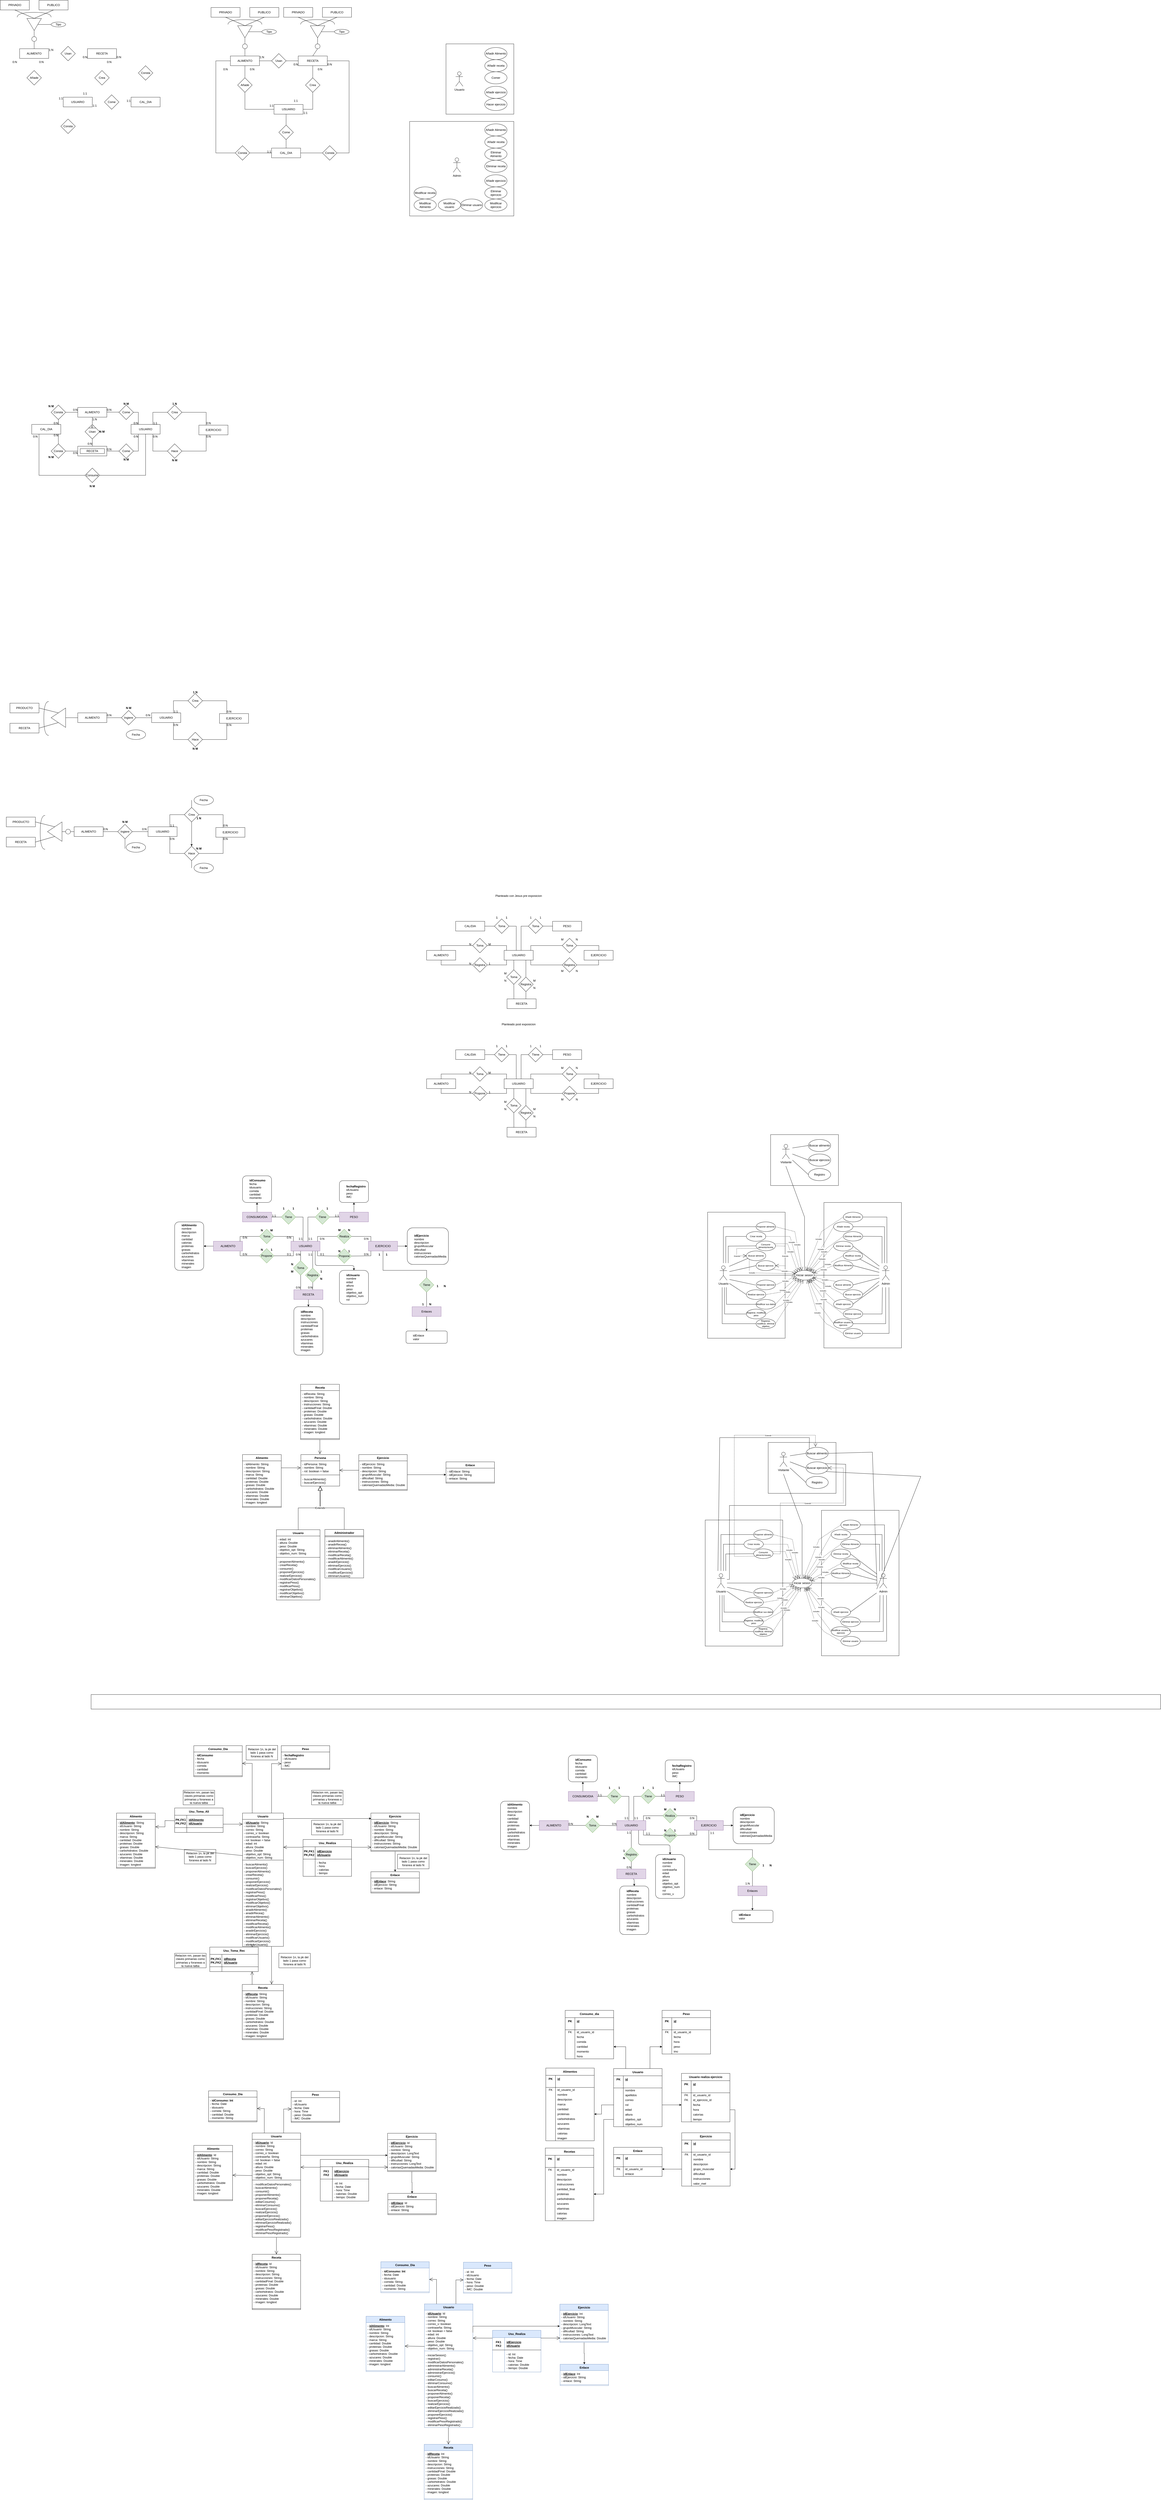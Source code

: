 <mxfile version="25.0.3">
  <diagram name="Página-1" id="51-v4eBmqbwcwVncoEEZ">
    <mxGraphModel dx="1434" dy="728" grid="1" gridSize="10" guides="1" tooltips="1" connect="1" arrows="1" fold="1" page="1" pageScale="1" pageWidth="827" pageHeight="1169" math="0" shadow="0">
      <root>
        <mxCell id="0" />
        <mxCell id="1" parent="0" />
        <mxCell id="HoQIlVlqyUHcExySqKaY-358" value="" style="html=1;whiteSpace=wrap;" parent="1" vertex="1">
          <mxGeometry x="1840" y="220" width="280" height="290" as="geometry" />
        </mxCell>
        <mxCell id="HoQIlVlqyUHcExySqKaY-1" value="ALIMENTO" style="rounded=0;whiteSpace=wrap;html=1;" parent="1" vertex="1">
          <mxGeometry x="80" y="240" width="120" height="40" as="geometry" />
        </mxCell>
        <mxCell id="HoQIlVlqyUHcExySqKaY-2" value="RECETA" style="rounded=0;whiteSpace=wrap;html=1;" parent="1" vertex="1">
          <mxGeometry x="360" y="240" width="120" height="40" as="geometry" />
        </mxCell>
        <mxCell id="HoQIlVlqyUHcExySqKaY-3" value="USUARIO" style="rounded=0;whiteSpace=wrap;html=1;" parent="1" vertex="1">
          <mxGeometry x="260" y="440" width="120" height="40" as="geometry" />
        </mxCell>
        <mxCell id="HoQIlVlqyUHcExySqKaY-4" value="CAL_DIA" style="rounded=0;whiteSpace=wrap;html=1;" parent="1" vertex="1">
          <mxGeometry x="540" y="440" width="120" height="40" as="geometry" />
        </mxCell>
        <mxCell id="HoQIlVlqyUHcExySqKaY-5" value="Crea" style="rhombus;whiteSpace=wrap;html=1;" parent="1" vertex="1">
          <mxGeometry x="390" y="330" width="60" height="60" as="geometry" />
        </mxCell>
        <mxCell id="HoQIlVlqyUHcExySqKaY-6" value="Añade" style="rhombus;whiteSpace=wrap;html=1;" parent="1" vertex="1">
          <mxGeometry x="110" y="330" width="60" height="60" as="geometry" />
        </mxCell>
        <mxCell id="HoQIlVlqyUHcExySqKaY-7" value="0:N" style="text;html=1;align=center;verticalAlign=middle;whiteSpace=wrap;rounded=0;" parent="1" vertex="1">
          <mxGeometry x="420" y="280" width="60" height="30" as="geometry" />
        </mxCell>
        <mxCell id="HoQIlVlqyUHcExySqKaY-8" value="0:N" style="text;html=1;align=center;verticalAlign=middle;whiteSpace=wrap;rounded=0;" parent="1" vertex="1">
          <mxGeometry x="140" y="280" width="60" height="30" as="geometry" />
        </mxCell>
        <mxCell id="HoQIlVlqyUHcExySqKaY-9" value="1:1" style="text;html=1;align=center;verticalAlign=middle;whiteSpace=wrap;rounded=0;" parent="1" vertex="1">
          <mxGeometry x="320" y="410" width="60" height="30" as="geometry" />
        </mxCell>
        <mxCell id="HoQIlVlqyUHcExySqKaY-11" value="1:1" style="text;html=1;align=center;verticalAlign=middle;whiteSpace=wrap;rounded=0;" parent="1" vertex="1">
          <mxGeometry x="220" y="430" width="60" height="30" as="geometry" />
        </mxCell>
        <mxCell id="HoQIlVlqyUHcExySqKaY-12" value="Come" style="rhombus;whiteSpace=wrap;html=1;" parent="1" vertex="1">
          <mxGeometry x="430" y="430" width="60" height="60" as="geometry" />
        </mxCell>
        <mxCell id="HoQIlVlqyUHcExySqKaY-13" value="1:1" style="text;html=1;align=center;verticalAlign=middle;whiteSpace=wrap;rounded=0;" parent="1" vertex="1">
          <mxGeometry x="500" y="440" width="60" height="30" as="geometry" />
        </mxCell>
        <mxCell id="HoQIlVlqyUHcExySqKaY-14" value="1:1" style="text;html=1;align=center;verticalAlign=middle;whiteSpace=wrap;rounded=0;" parent="1" vertex="1">
          <mxGeometry x="360" y="460" width="60" height="30" as="geometry" />
        </mxCell>
        <mxCell id="HoQIlVlqyUHcExySqKaY-15" value="" style="triangle;whiteSpace=wrap;html=1;rotation=90;" parent="1" vertex="1">
          <mxGeometry x="115" y="110" width="50" height="60" as="geometry" />
        </mxCell>
        <mxCell id="HoQIlVlqyUHcExySqKaY-16" value="PRIVADO" style="rounded=0;whiteSpace=wrap;html=1;" parent="1" vertex="1">
          <mxGeometry y="40" width="120" height="40" as="geometry" />
        </mxCell>
        <mxCell id="HoQIlVlqyUHcExySqKaY-17" value="PUBLICO" style="rounded=0;whiteSpace=wrap;html=1;" parent="1" vertex="1">
          <mxGeometry x="160" y="40" width="120" height="40" as="geometry" />
        </mxCell>
        <mxCell id="HoQIlVlqyUHcExySqKaY-18" value="" style="endArrow=none;html=1;rounded=0;exitX=0.5;exitY=0;exitDx=0;exitDy=0;" parent="1" source="HoQIlVlqyUHcExySqKaY-15" edge="1">
          <mxGeometry width="50" height="50" relative="1" as="geometry">
            <mxPoint x="180" y="160" as="sourcePoint" />
            <mxPoint x="210" y="140" as="targetPoint" />
          </mxGeometry>
        </mxCell>
        <mxCell id="HoQIlVlqyUHcExySqKaY-19" value="Tipo" style="ellipse;whiteSpace=wrap;html=1;" parent="1" vertex="1">
          <mxGeometry x="210" y="130" width="60" height="20" as="geometry" />
        </mxCell>
        <mxCell id="HoQIlVlqyUHcExySqKaY-20" value="" style="endArrow=none;html=1;rounded=0;exitX=0.5;exitY=0;exitDx=0;exitDy=0;entryX=1;entryY=0.5;entryDx=0;entryDy=0;" parent="1" source="HoQIlVlqyUHcExySqKaY-21" target="HoQIlVlqyUHcExySqKaY-15" edge="1">
          <mxGeometry width="50" height="50" relative="1" as="geometry">
            <mxPoint x="140" y="190" as="sourcePoint" />
            <mxPoint x="190" y="140" as="targetPoint" />
          </mxGeometry>
        </mxCell>
        <mxCell id="HoQIlVlqyUHcExySqKaY-22" value="" style="endArrow=none;html=1;rounded=0;exitX=0.5;exitY=0;exitDx=0;exitDy=0;entryX=0.5;entryY=1;entryDx=0;entryDy=0;" parent="1" source="HoQIlVlqyUHcExySqKaY-1" target="HoQIlVlqyUHcExySqKaY-21" edge="1">
          <mxGeometry width="50" height="50" relative="1" as="geometry">
            <mxPoint x="140" y="240" as="sourcePoint" />
            <mxPoint x="140" y="165" as="targetPoint" />
          </mxGeometry>
        </mxCell>
        <mxCell id="HoQIlVlqyUHcExySqKaY-21" value="" style="ellipse;whiteSpace=wrap;html=1;aspect=fixed;" parent="1" vertex="1">
          <mxGeometry x="130" y="190" width="20" height="20" as="geometry" />
        </mxCell>
        <mxCell id="HoQIlVlqyUHcExySqKaY-23" value="" style="endArrow=none;html=1;rounded=0;exitX=0.5;exitY=1;exitDx=0;exitDy=0;entryX=0;entryY=0.5;entryDx=0;entryDy=0;" parent="1" source="HoQIlVlqyUHcExySqKaY-17" target="HoQIlVlqyUHcExySqKaY-15" edge="1">
          <mxGeometry width="50" height="50" relative="1" as="geometry">
            <mxPoint x="80" y="170" as="sourcePoint" />
            <mxPoint x="130" y="120" as="targetPoint" />
          </mxGeometry>
        </mxCell>
        <mxCell id="HoQIlVlqyUHcExySqKaY-24" value="" style="endArrow=none;html=1;rounded=0;exitX=0.5;exitY=1;exitDx=0;exitDy=0;entryX=0;entryY=0.5;entryDx=0;entryDy=0;" parent="1" source="HoQIlVlqyUHcExySqKaY-16" target="HoQIlVlqyUHcExySqKaY-15" edge="1">
          <mxGeometry width="50" height="50" relative="1" as="geometry">
            <mxPoint x="230" y="90" as="sourcePoint" />
            <mxPoint x="150" y="125" as="targetPoint" />
          </mxGeometry>
        </mxCell>
        <mxCell id="HoQIlVlqyUHcExySqKaY-25" value="" style="shape=requiredInterface;html=1;verticalLabelPosition=bottom;sketch=0;rotation=-90;" parent="1" vertex="1">
          <mxGeometry x="130" y="30" width="20" height="140" as="geometry" />
        </mxCell>
        <mxCell id="HoQIlVlqyUHcExySqKaY-26" value="Usan" style="rhombus;whiteSpace=wrap;html=1;" parent="1" vertex="1">
          <mxGeometry x="250" y="230" width="60" height="60" as="geometry" />
        </mxCell>
        <mxCell id="HoQIlVlqyUHcExySqKaY-27" value="0:N" style="text;html=1;align=center;verticalAlign=middle;whiteSpace=wrap;rounded=0;" parent="1" vertex="1">
          <mxGeometry x="320" y="260" width="60" height="30" as="geometry" />
        </mxCell>
        <mxCell id="HoQIlVlqyUHcExySqKaY-28" value="1:N" style="text;html=1;align=center;verticalAlign=middle;whiteSpace=wrap;rounded=0;" parent="1" vertex="1">
          <mxGeometry x="180" y="230" width="60" height="30" as="geometry" />
        </mxCell>
        <mxCell id="HoQIlVlqyUHcExySqKaY-29" value="Consta" style="rhombus;whiteSpace=wrap;html=1;" parent="1" vertex="1">
          <mxGeometry x="250" y="530" width="60" height="60" as="geometry" />
        </mxCell>
        <mxCell id="HoQIlVlqyUHcExySqKaY-30" value="0:N" style="text;html=1;align=center;verticalAlign=middle;whiteSpace=wrap;rounded=0;" parent="1" vertex="1">
          <mxGeometry x="30" y="280" width="60" height="30" as="geometry" />
        </mxCell>
        <mxCell id="HoQIlVlqyUHcExySqKaY-31" value="0:N" style="text;html=1;align=center;verticalAlign=middle;whiteSpace=wrap;rounded=0;" parent="1" vertex="1">
          <mxGeometry x="460" y="260" width="60" height="30" as="geometry" />
        </mxCell>
        <mxCell id="HoQIlVlqyUHcExySqKaY-32" value="Consta" style="rhombus;whiteSpace=wrap;html=1;" parent="1" vertex="1">
          <mxGeometry x="570" y="310" width="60" height="60" as="geometry" />
        </mxCell>
        <mxCell id="HoQIlVlqyUHcExySqKaY-33" value="ALIMENTO" style="rounded=0;whiteSpace=wrap;html=1;" parent="1" vertex="1">
          <mxGeometry x="950" y="270" width="120" height="40" as="geometry" />
        </mxCell>
        <mxCell id="HoQIlVlqyUHcExySqKaY-34" value="RECETA" style="rounded=0;whiteSpace=wrap;html=1;" parent="1" vertex="1">
          <mxGeometry x="1230" y="270" width="120" height="40" as="geometry" />
        </mxCell>
        <mxCell id="HoQIlVlqyUHcExySqKaY-35" value="USUARIO" style="rounded=0;whiteSpace=wrap;html=1;" parent="1" vertex="1">
          <mxGeometry x="1130" y="470" width="120" height="40" as="geometry" />
        </mxCell>
        <mxCell id="HoQIlVlqyUHcExySqKaY-36" value="CAL_DIA" style="rounded=0;whiteSpace=wrap;html=1;" parent="1" vertex="1">
          <mxGeometry x="1120" y="650" width="120" height="40" as="geometry" />
        </mxCell>
        <mxCell id="HoQIlVlqyUHcExySqKaY-37" value="Crea" style="rhombus;whiteSpace=wrap;html=1;" parent="1" vertex="1">
          <mxGeometry x="1260" y="360" width="60" height="60" as="geometry" />
        </mxCell>
        <mxCell id="HoQIlVlqyUHcExySqKaY-38" value="Añade" style="rhombus;whiteSpace=wrap;html=1;" parent="1" vertex="1">
          <mxGeometry x="980" y="360" width="60" height="60" as="geometry" />
        </mxCell>
        <mxCell id="HoQIlVlqyUHcExySqKaY-39" value="0:N" style="text;html=1;align=center;verticalAlign=middle;whiteSpace=wrap;rounded=0;" parent="1" vertex="1">
          <mxGeometry x="1290" y="310" width="60" height="30" as="geometry" />
        </mxCell>
        <mxCell id="HoQIlVlqyUHcExySqKaY-40" value="0:N" style="text;html=1;align=center;verticalAlign=middle;whiteSpace=wrap;rounded=0;" parent="1" vertex="1">
          <mxGeometry x="1010" y="310" width="60" height="30" as="geometry" />
        </mxCell>
        <mxCell id="HoQIlVlqyUHcExySqKaY-41" value="1:1" style="text;html=1;align=center;verticalAlign=middle;whiteSpace=wrap;rounded=0;" parent="1" vertex="1">
          <mxGeometry x="1190" y="440" width="60" height="30" as="geometry" />
        </mxCell>
        <mxCell id="HoQIlVlqyUHcExySqKaY-42" value="1:1" style="text;html=1;align=center;verticalAlign=middle;whiteSpace=wrap;rounded=0;" parent="1" vertex="1">
          <mxGeometry x="1090" y="460" width="60" height="30" as="geometry" />
        </mxCell>
        <mxCell id="HoQIlVlqyUHcExySqKaY-43" value="Come" style="rhombus;whiteSpace=wrap;html=1;" parent="1" vertex="1">
          <mxGeometry x="1150" y="555" width="60" height="60" as="geometry" />
        </mxCell>
        <mxCell id="HoQIlVlqyUHcExySqKaY-44" value="1:1" style="text;html=1;align=center;verticalAlign=middle;whiteSpace=wrap;rounded=0;" parent="1" vertex="1">
          <mxGeometry x="1080" y="650" width="60" height="30" as="geometry" />
        </mxCell>
        <mxCell id="HoQIlVlqyUHcExySqKaY-45" value="1:1" style="text;html=1;align=center;verticalAlign=middle;whiteSpace=wrap;rounded=0;" parent="1" vertex="1">
          <mxGeometry x="1230" y="490" width="60" height="30" as="geometry" />
        </mxCell>
        <mxCell id="HoQIlVlqyUHcExySqKaY-46" value="" style="triangle;whiteSpace=wrap;html=1;rotation=90;" parent="1" vertex="1">
          <mxGeometry x="985" y="140" width="50" height="60" as="geometry" />
        </mxCell>
        <mxCell id="HoQIlVlqyUHcExySqKaY-47" value="PRIVADO" style="rounded=0;whiteSpace=wrap;html=1;" parent="1" vertex="1">
          <mxGeometry x="870" y="70" width="120" height="40" as="geometry" />
        </mxCell>
        <mxCell id="HoQIlVlqyUHcExySqKaY-48" value="PUBLICO" style="rounded=0;whiteSpace=wrap;html=1;" parent="1" vertex="1">
          <mxGeometry x="1030" y="70" width="120" height="40" as="geometry" />
        </mxCell>
        <mxCell id="HoQIlVlqyUHcExySqKaY-49" value="" style="endArrow=none;html=1;rounded=0;exitX=0.5;exitY=0;exitDx=0;exitDy=0;" parent="1" source="HoQIlVlqyUHcExySqKaY-46" edge="1">
          <mxGeometry width="50" height="50" relative="1" as="geometry">
            <mxPoint x="1050" y="190" as="sourcePoint" />
            <mxPoint x="1080" y="170" as="targetPoint" />
          </mxGeometry>
        </mxCell>
        <mxCell id="HoQIlVlqyUHcExySqKaY-50" value="Tipo" style="ellipse;whiteSpace=wrap;html=1;" parent="1" vertex="1">
          <mxGeometry x="1080" y="160" width="60" height="20" as="geometry" />
        </mxCell>
        <mxCell id="HoQIlVlqyUHcExySqKaY-51" value="" style="endArrow=none;html=1;rounded=0;exitX=0.5;exitY=0;exitDx=0;exitDy=0;entryX=1;entryY=0.5;entryDx=0;entryDy=0;" parent="1" source="HoQIlVlqyUHcExySqKaY-53" target="HoQIlVlqyUHcExySqKaY-46" edge="1">
          <mxGeometry width="50" height="50" relative="1" as="geometry">
            <mxPoint x="1010" y="220" as="sourcePoint" />
            <mxPoint x="1060" y="170" as="targetPoint" />
          </mxGeometry>
        </mxCell>
        <mxCell id="HoQIlVlqyUHcExySqKaY-52" value="" style="endArrow=none;html=1;rounded=0;exitX=0.5;exitY=0;exitDx=0;exitDy=0;entryX=0.5;entryY=1;entryDx=0;entryDy=0;" parent="1" source="HoQIlVlqyUHcExySqKaY-33" target="HoQIlVlqyUHcExySqKaY-53" edge="1">
          <mxGeometry width="50" height="50" relative="1" as="geometry">
            <mxPoint x="1010" y="270" as="sourcePoint" />
            <mxPoint x="1010" y="195" as="targetPoint" />
          </mxGeometry>
        </mxCell>
        <mxCell id="HoQIlVlqyUHcExySqKaY-53" value="" style="ellipse;whiteSpace=wrap;html=1;aspect=fixed;" parent="1" vertex="1">
          <mxGeometry x="1000" y="220" width="20" height="20" as="geometry" />
        </mxCell>
        <mxCell id="HoQIlVlqyUHcExySqKaY-54" value="" style="endArrow=none;html=1;rounded=0;exitX=0.5;exitY=1;exitDx=0;exitDy=0;entryX=0;entryY=0.5;entryDx=0;entryDy=0;" parent="1" source="HoQIlVlqyUHcExySqKaY-48" target="HoQIlVlqyUHcExySqKaY-46" edge="1">
          <mxGeometry width="50" height="50" relative="1" as="geometry">
            <mxPoint x="950" y="200" as="sourcePoint" />
            <mxPoint x="1000" y="150" as="targetPoint" />
          </mxGeometry>
        </mxCell>
        <mxCell id="HoQIlVlqyUHcExySqKaY-55" value="" style="endArrow=none;html=1;rounded=0;exitX=0.5;exitY=1;exitDx=0;exitDy=0;entryX=0;entryY=0.5;entryDx=0;entryDy=0;" parent="1" source="HoQIlVlqyUHcExySqKaY-47" target="HoQIlVlqyUHcExySqKaY-46" edge="1">
          <mxGeometry width="50" height="50" relative="1" as="geometry">
            <mxPoint x="1100" y="120" as="sourcePoint" />
            <mxPoint x="1020" y="155" as="targetPoint" />
          </mxGeometry>
        </mxCell>
        <mxCell id="HoQIlVlqyUHcExySqKaY-56" value="" style="shape=requiredInterface;html=1;verticalLabelPosition=bottom;sketch=0;rotation=-90;" parent="1" vertex="1">
          <mxGeometry x="1000" y="60" width="20" height="140" as="geometry" />
        </mxCell>
        <mxCell id="HoQIlVlqyUHcExySqKaY-57" value="Usan" style="rhombus;whiteSpace=wrap;html=1;" parent="1" vertex="1">
          <mxGeometry x="1120" y="260" width="60" height="60" as="geometry" />
        </mxCell>
        <mxCell id="HoQIlVlqyUHcExySqKaY-58" value="0:N" style="text;html=1;align=center;verticalAlign=middle;whiteSpace=wrap;rounded=0;" parent="1" vertex="1">
          <mxGeometry x="1190" y="290" width="60" height="30" as="geometry" />
        </mxCell>
        <mxCell id="HoQIlVlqyUHcExySqKaY-59" value="1:N" style="text;html=1;align=center;verticalAlign=middle;whiteSpace=wrap;rounded=0;" parent="1" vertex="1">
          <mxGeometry x="1050" y="260" width="60" height="30" as="geometry" />
        </mxCell>
        <mxCell id="HoQIlVlqyUHcExySqKaY-60" value="Consta" style="rhombus;whiteSpace=wrap;html=1;" parent="1" vertex="1">
          <mxGeometry x="970" y="640" width="60" height="60" as="geometry" />
        </mxCell>
        <mxCell id="HoQIlVlqyUHcExySqKaY-61" value="0:N" style="text;html=1;align=center;verticalAlign=middle;whiteSpace=wrap;rounded=0;" parent="1" vertex="1">
          <mxGeometry x="900" y="310" width="60" height="30" as="geometry" />
        </mxCell>
        <mxCell id="HoQIlVlqyUHcExySqKaY-62" value="0:N" style="text;html=1;align=center;verticalAlign=middle;whiteSpace=wrap;rounded=0;" parent="1" vertex="1">
          <mxGeometry x="1330" y="290" width="60" height="30" as="geometry" />
        </mxCell>
        <mxCell id="HoQIlVlqyUHcExySqKaY-63" value="Consta" style="rhombus;whiteSpace=wrap;html=1;" parent="1" vertex="1">
          <mxGeometry x="1330" y="640" width="60" height="60" as="geometry" />
        </mxCell>
        <mxCell id="HoQIlVlqyUHcExySqKaY-68" value="" style="endArrow=none;html=1;rounded=0;exitX=0;exitY=0;exitDx=0;exitDy=0;entryX=0.5;entryY=0;entryDx=0;entryDy=0;" parent="1" source="HoQIlVlqyUHcExySqKaY-40" target="HoQIlVlqyUHcExySqKaY-38" edge="1">
          <mxGeometry relative="1" as="geometry">
            <mxPoint x="1220" y="470" as="sourcePoint" />
            <mxPoint x="1380" y="470" as="targetPoint" />
          </mxGeometry>
        </mxCell>
        <mxCell id="HoQIlVlqyUHcExySqKaY-69" value="" style="endArrow=none;html=1;rounded=0;exitX=0;exitY=0;exitDx=0;exitDy=0;entryX=0.5;entryY=0;entryDx=0;entryDy=0;" parent="1" edge="1">
          <mxGeometry relative="1" as="geometry">
            <mxPoint x="1290" y="310" as="sourcePoint" />
            <mxPoint x="1290" y="360" as="targetPoint" />
          </mxGeometry>
        </mxCell>
        <mxCell id="HoQIlVlqyUHcExySqKaY-70" value="" style="endArrow=none;html=1;rounded=0;exitX=0;exitY=0;exitDx=0;exitDy=0;entryX=0;entryY=0.5;entryDx=0;entryDy=0;" parent="1" target="HoQIlVlqyUHcExySqKaY-35" edge="1">
          <mxGeometry relative="1" as="geometry">
            <mxPoint x="1010" y="420" as="sourcePoint" />
            <mxPoint x="1010" y="470" as="targetPoint" />
            <Array as="points">
              <mxPoint x="1010" y="490" />
            </Array>
          </mxGeometry>
        </mxCell>
        <mxCell id="HoQIlVlqyUHcExySqKaY-71" value="" style="endArrow=none;html=1;rounded=0;exitX=0.5;exitY=1;exitDx=0;exitDy=0;entryX=1;entryY=0.5;entryDx=0;entryDy=0;" parent="1" source="HoQIlVlqyUHcExySqKaY-37" target="HoQIlVlqyUHcExySqKaY-35" edge="1">
          <mxGeometry relative="1" as="geometry">
            <mxPoint x="1020" y="320" as="sourcePoint" />
            <mxPoint x="1020" y="370" as="targetPoint" />
            <Array as="points">
              <mxPoint x="1290" y="490" />
            </Array>
          </mxGeometry>
        </mxCell>
        <mxCell id="HoQIlVlqyUHcExySqKaY-72" value="" style="endArrow=none;html=1;rounded=0;exitX=0;exitY=0;exitDx=0;exitDy=0;entryX=0.5;entryY=0;entryDx=0;entryDy=0;" parent="1" target="HoQIlVlqyUHcExySqKaY-43" edge="1">
          <mxGeometry relative="1" as="geometry">
            <mxPoint x="1180" y="510" as="sourcePoint" />
            <mxPoint x="1210" y="550" as="targetPoint" />
          </mxGeometry>
        </mxCell>
        <mxCell id="HoQIlVlqyUHcExySqKaY-73" value="" style="endArrow=none;html=1;rounded=0;entryX=0.5;entryY=0;entryDx=0;entryDy=0;" parent="1" target="HoQIlVlqyUHcExySqKaY-36" edge="1">
          <mxGeometry relative="1" as="geometry">
            <mxPoint x="1180" y="615" as="sourcePoint" />
            <mxPoint x="1210" y="630" as="targetPoint" />
          </mxGeometry>
        </mxCell>
        <mxCell id="HoQIlVlqyUHcExySqKaY-74" value="" style="endArrow=none;html=1;rounded=0;entryX=1;entryY=0.5;entryDx=0;entryDy=0;exitX=0;exitY=0.5;exitDx=0;exitDy=0;" parent="1" source="HoQIlVlqyUHcExySqKaY-63" target="HoQIlVlqyUHcExySqKaY-36" edge="1">
          <mxGeometry relative="1" as="geometry">
            <mxPoint x="1190" y="625" as="sourcePoint" />
            <mxPoint x="1190" y="660" as="targetPoint" />
          </mxGeometry>
        </mxCell>
        <mxCell id="HoQIlVlqyUHcExySqKaY-75" value="" style="endArrow=none;html=1;rounded=0;entryX=0;entryY=0.5;entryDx=0;entryDy=0;exitX=1;exitY=0.5;exitDx=0;exitDy=0;" parent="1" source="HoQIlVlqyUHcExySqKaY-60" target="HoQIlVlqyUHcExySqKaY-36" edge="1">
          <mxGeometry relative="1" as="geometry">
            <mxPoint x="1200" y="635" as="sourcePoint" />
            <mxPoint x="1200" y="670" as="targetPoint" />
          </mxGeometry>
        </mxCell>
        <mxCell id="HoQIlVlqyUHcExySqKaY-76" value="" style="endArrow=none;html=1;rounded=0;exitX=0;exitY=0.5;exitDx=0;exitDy=0;entryX=0;entryY=0.5;entryDx=0;entryDy=0;" parent="1" source="HoQIlVlqyUHcExySqKaY-33" target="HoQIlVlqyUHcExySqKaY-60" edge="1">
          <mxGeometry relative="1" as="geometry">
            <mxPoint x="1020" y="430" as="sourcePoint" />
            <mxPoint x="1140" y="500" as="targetPoint" />
            <Array as="points">
              <mxPoint x="890" y="290" />
              <mxPoint x="890" y="670" />
            </Array>
          </mxGeometry>
        </mxCell>
        <mxCell id="HoQIlVlqyUHcExySqKaY-77" value="" style="endArrow=none;html=1;rounded=0;exitX=1;exitY=0.5;exitDx=0;exitDy=0;entryX=1;entryY=0.5;entryDx=0;entryDy=0;" parent="1" source="HoQIlVlqyUHcExySqKaY-34" target="HoQIlVlqyUHcExySqKaY-63" edge="1">
          <mxGeometry relative="1" as="geometry">
            <mxPoint x="960" y="300" as="sourcePoint" />
            <mxPoint x="980" y="680" as="targetPoint" />
            <Array as="points">
              <mxPoint x="1440" y="290" />
              <mxPoint x="1440" y="500" />
              <mxPoint x="1440" y="670" />
            </Array>
          </mxGeometry>
        </mxCell>
        <mxCell id="HoQIlVlqyUHcExySqKaY-87" value="" style="triangle;whiteSpace=wrap;html=1;rotation=90;" parent="1" vertex="1">
          <mxGeometry x="1285" y="140" width="50" height="60" as="geometry" />
        </mxCell>
        <mxCell id="HoQIlVlqyUHcExySqKaY-88" value="PRIVADO" style="rounded=0;whiteSpace=wrap;html=1;" parent="1" vertex="1">
          <mxGeometry x="1170" y="70" width="120" height="40" as="geometry" />
        </mxCell>
        <mxCell id="HoQIlVlqyUHcExySqKaY-89" value="PUBLICO" style="rounded=0;whiteSpace=wrap;html=1;" parent="1" vertex="1">
          <mxGeometry x="1330" y="70" width="120" height="40" as="geometry" />
        </mxCell>
        <mxCell id="HoQIlVlqyUHcExySqKaY-90" value="" style="endArrow=none;html=1;rounded=0;exitX=0.5;exitY=0;exitDx=0;exitDy=0;" parent="1" source="HoQIlVlqyUHcExySqKaY-87" edge="1">
          <mxGeometry width="50" height="50" relative="1" as="geometry">
            <mxPoint x="1350" y="190" as="sourcePoint" />
            <mxPoint x="1380" y="170" as="targetPoint" />
          </mxGeometry>
        </mxCell>
        <mxCell id="HoQIlVlqyUHcExySqKaY-91" value="Tipo" style="ellipse;whiteSpace=wrap;html=1;" parent="1" vertex="1">
          <mxGeometry x="1380" y="160" width="60" height="20" as="geometry" />
        </mxCell>
        <mxCell id="HoQIlVlqyUHcExySqKaY-92" value="" style="endArrow=none;html=1;rounded=0;exitX=0.5;exitY=0;exitDx=0;exitDy=0;entryX=1;entryY=0.5;entryDx=0;entryDy=0;" parent="1" source="HoQIlVlqyUHcExySqKaY-93" target="HoQIlVlqyUHcExySqKaY-87" edge="1">
          <mxGeometry width="50" height="50" relative="1" as="geometry">
            <mxPoint x="1310" y="220" as="sourcePoint" />
            <mxPoint x="1360" y="170" as="targetPoint" />
          </mxGeometry>
        </mxCell>
        <mxCell id="HoQIlVlqyUHcExySqKaY-93" value="" style="ellipse;whiteSpace=wrap;html=1;aspect=fixed;" parent="1" vertex="1">
          <mxGeometry x="1300" y="220" width="20" height="20" as="geometry" />
        </mxCell>
        <mxCell id="HoQIlVlqyUHcExySqKaY-94" value="" style="endArrow=none;html=1;rounded=0;exitX=0.5;exitY=1;exitDx=0;exitDy=0;entryX=0;entryY=0.5;entryDx=0;entryDy=0;" parent="1" source="HoQIlVlqyUHcExySqKaY-89" target="HoQIlVlqyUHcExySqKaY-87" edge="1">
          <mxGeometry width="50" height="50" relative="1" as="geometry">
            <mxPoint x="1250" y="200" as="sourcePoint" />
            <mxPoint x="1300" y="150" as="targetPoint" />
          </mxGeometry>
        </mxCell>
        <mxCell id="HoQIlVlqyUHcExySqKaY-95" value="" style="endArrow=none;html=1;rounded=0;exitX=0.5;exitY=1;exitDx=0;exitDy=0;entryX=0;entryY=0.5;entryDx=0;entryDy=0;" parent="1" source="HoQIlVlqyUHcExySqKaY-88" target="HoQIlVlqyUHcExySqKaY-87" edge="1">
          <mxGeometry width="50" height="50" relative="1" as="geometry">
            <mxPoint x="1400" y="120" as="sourcePoint" />
            <mxPoint x="1320" y="155" as="targetPoint" />
          </mxGeometry>
        </mxCell>
        <mxCell id="HoQIlVlqyUHcExySqKaY-96" value="" style="shape=requiredInterface;html=1;verticalLabelPosition=bottom;sketch=0;rotation=-90;" parent="1" vertex="1">
          <mxGeometry x="1300" y="60" width="20" height="140" as="geometry" />
        </mxCell>
        <mxCell id="HoQIlVlqyUHcExySqKaY-108" value="" style="endArrow=none;html=1;rounded=0;exitX=0.5;exitY=0;exitDx=0;exitDy=0;entryX=0.5;entryY=1;entryDx=0;entryDy=0;" parent="1" source="HoQIlVlqyUHcExySqKaY-34" target="HoQIlVlqyUHcExySqKaY-93" edge="1">
          <mxGeometry width="50" height="50" relative="1" as="geometry">
            <mxPoint x="1020" y="280" as="sourcePoint" />
            <mxPoint x="1020" y="250" as="targetPoint" />
          </mxGeometry>
        </mxCell>
        <mxCell id="HoQIlVlqyUHcExySqKaY-109" value="" style="endArrow=none;html=1;rounded=0;entryX=0;entryY=0.5;entryDx=0;entryDy=0;exitX=1;exitY=0.5;exitDx=0;exitDy=0;" parent="1" source="HoQIlVlqyUHcExySqKaY-33" target="HoQIlVlqyUHcExySqKaY-57" edge="1">
          <mxGeometry width="50" height="50" relative="1" as="geometry">
            <mxPoint x="1080" y="310" as="sourcePoint" />
            <mxPoint x="1020" y="250" as="targetPoint" />
          </mxGeometry>
        </mxCell>
        <mxCell id="HoQIlVlqyUHcExySqKaY-110" value="" style="endArrow=none;html=1;rounded=0;exitX=0;exitY=0.5;exitDx=0;exitDy=0;entryX=1;entryY=0.5;entryDx=0;entryDy=0;" parent="1" source="HoQIlVlqyUHcExySqKaY-34" target="HoQIlVlqyUHcExySqKaY-57" edge="1">
          <mxGeometry width="50" height="50" relative="1" as="geometry">
            <mxPoint x="1030" y="290" as="sourcePoint" />
            <mxPoint x="1030" y="260" as="targetPoint" />
          </mxGeometry>
        </mxCell>
        <mxCell id="HoQIlVlqyUHcExySqKaY-165" value="ALIMENTO" style="rounded=0;whiteSpace=wrap;html=1;" parent="1" vertex="1">
          <mxGeometry x="320" y="1720" width="120" height="40" as="geometry" />
        </mxCell>
        <mxCell id="HoQIlVlqyUHcExySqKaY-166" value="RECETA" style="rounded=0;whiteSpace=wrap;html=1;" parent="1" vertex="1">
          <mxGeometry x="320" y="1880" width="120" height="40" as="geometry" />
        </mxCell>
        <mxCell id="HoQIlVlqyUHcExySqKaY-167" value="Usan" style="rhombus;whiteSpace=wrap;html=1;" parent="1" vertex="1">
          <mxGeometry x="350" y="1790" width="60" height="60" as="geometry" />
        </mxCell>
        <mxCell id="HoQIlVlqyUHcExySqKaY-168" value="USUARIO" style="rounded=0;whiteSpace=wrap;html=1;" parent="1" vertex="1">
          <mxGeometry x="540" y="1790" width="120" height="40" as="geometry" />
        </mxCell>
        <mxCell id="HoQIlVlqyUHcExySqKaY-169" value="CAL_DIA" style="rounded=0;whiteSpace=wrap;html=1;" parent="1" vertex="1">
          <mxGeometry x="130" y="1790" width="120" height="40" as="geometry" />
        </mxCell>
        <mxCell id="HoQIlVlqyUHcExySqKaY-170" value="" style="endArrow=none;html=1;rounded=0;exitX=0;exitY=0;exitDx=0;exitDy=0;entryX=1;entryY=0;entryDx=0;entryDy=0;" parent="1" source="HoQIlVlqyUHcExySqKaY-167" target="HoQIlVlqyUHcExySqKaY-167" edge="1">
          <mxGeometry relative="1" as="geometry">
            <mxPoint x="350" y="1860" as="sourcePoint" />
            <mxPoint x="510" y="1860" as="targetPoint" />
          </mxGeometry>
        </mxCell>
        <mxCell id="HoQIlVlqyUHcExySqKaY-171" value="E" style="text;html=1;align=center;verticalAlign=middle;whiteSpace=wrap;rounded=0;" parent="1" vertex="1">
          <mxGeometry x="370" y="1790" width="20" height="20" as="geometry" />
        </mxCell>
        <mxCell id="HoQIlVlqyUHcExySqKaY-175" value="1:N" style="text;html=1;align=center;verticalAlign=middle;whiteSpace=wrap;rounded=0;" parent="1" vertex="1">
          <mxGeometry x="360" y="1754" width="60" height="30" as="geometry" />
        </mxCell>
        <mxCell id="HoQIlVlqyUHcExySqKaY-176" value="0:N" style="text;html=1;align=center;verticalAlign=middle;whiteSpace=wrap;rounded=0;" parent="1" vertex="1">
          <mxGeometry x="340" y="1855" width="60" height="30" as="geometry" />
        </mxCell>
        <mxCell id="HoQIlVlqyUHcExySqKaY-178" value="" style="rounded=0;whiteSpace=wrap;html=1;fillColor=none;" parent="1" vertex="1">
          <mxGeometry x="330" y="1890" width="100" height="20" as="geometry" />
        </mxCell>
        <mxCell id="HoQIlVlqyUHcExySqKaY-180" value="Come" style="rhombus;whiteSpace=wrap;html=1;" parent="1" vertex="1">
          <mxGeometry x="490" y="1870" width="60" height="60" as="geometry" />
        </mxCell>
        <mxCell id="HoQIlVlqyUHcExySqKaY-181" value="Come" style="rhombus;whiteSpace=wrap;html=1;" parent="1" vertex="1">
          <mxGeometry x="490" y="1710" width="60" height="60" as="geometry" />
        </mxCell>
        <mxCell id="HoQIlVlqyUHcExySqKaY-182" value="Consta" style="rhombus;whiteSpace=wrap;html=1;" parent="1" vertex="1">
          <mxGeometry x="210" y="1870" width="60" height="60" as="geometry" />
        </mxCell>
        <mxCell id="HoQIlVlqyUHcExySqKaY-183" value="Consta" style="rhombus;whiteSpace=wrap;html=1;" parent="1" vertex="1">
          <mxGeometry x="210" y="1710" width="60" height="60" as="geometry" />
        </mxCell>
        <mxCell id="HoQIlVlqyUHcExySqKaY-184" value="Consume" style="rhombus;whiteSpace=wrap;html=1;" parent="1" vertex="1">
          <mxGeometry x="350" y="1970" width="60" height="60" as="geometry" />
        </mxCell>
        <mxCell id="HoQIlVlqyUHcExySqKaY-185" value="EJERCICIO" style="rounded=0;whiteSpace=wrap;html=1;" parent="1" vertex="1">
          <mxGeometry x="820" y="1793" width="120" height="40" as="geometry" />
        </mxCell>
        <mxCell id="HoQIlVlqyUHcExySqKaY-203" value="Crea" style="rhombus;whiteSpace=wrap;html=1;" parent="1" vertex="1">
          <mxGeometry x="690" y="1710" width="60" height="60" as="geometry" />
        </mxCell>
        <mxCell id="HoQIlVlqyUHcExySqKaY-216" value="" style="endArrow=none;html=1;rounded=0;exitX=0.5;exitY=0;exitDx=0;exitDy=0;" parent="1" source="HoQIlVlqyUHcExySqKaY-185" edge="1">
          <mxGeometry width="50" height="50" relative="1" as="geometry">
            <mxPoint x="890" y="1843" as="sourcePoint" />
            <mxPoint x="940" y="1793" as="targetPoint" />
          </mxGeometry>
        </mxCell>
        <mxCell id="HoQIlVlqyUHcExySqKaY-218" value="0:N" style="text;html=1;align=center;verticalAlign=middle;whiteSpace=wrap;rounded=0;" parent="1" vertex="1">
          <mxGeometry x="830" y="1770" width="60" height="30" as="geometry" />
        </mxCell>
        <mxCell id="HoQIlVlqyUHcExySqKaY-219" value="Hace" style="rhombus;whiteSpace=wrap;html=1;" parent="1" vertex="1">
          <mxGeometry x="690" y="1870" width="60" height="60" as="geometry" />
        </mxCell>
        <mxCell id="HoQIlVlqyUHcExySqKaY-220" value="1:1" style="text;html=1;align=center;verticalAlign=middle;whiteSpace=wrap;rounded=0;" parent="1" vertex="1">
          <mxGeometry x="610" y="1770" width="60" height="30" as="geometry" />
        </mxCell>
        <mxCell id="HoQIlVlqyUHcExySqKaY-223" value="0:N" style="text;html=1;align=center;verticalAlign=middle;whiteSpace=wrap;rounded=0;" parent="1" vertex="1">
          <mxGeometry x="530" y="1770" width="60" height="30" as="geometry" />
        </mxCell>
        <mxCell id="HoQIlVlqyUHcExySqKaY-224" value="0:N" style="text;html=1;align=center;verticalAlign=middle;whiteSpace=wrap;rounded=0;" parent="1" vertex="1">
          <mxGeometry x="420" y="1715" width="60" height="30" as="geometry" />
        </mxCell>
        <mxCell id="HoQIlVlqyUHcExySqKaY-225" value="N M" style="text;html=1;align=center;verticalAlign=middle;whiteSpace=wrap;rounded=0;fontStyle=1" parent="1" vertex="1">
          <mxGeometry x="490" y="1690" width="60" height="30" as="geometry" />
        </mxCell>
        <mxCell id="HoQIlVlqyUHcExySqKaY-226" value="1 N" style="text;html=1;align=center;verticalAlign=middle;whiteSpace=wrap;rounded=0;fontStyle=1" parent="1" vertex="1">
          <mxGeometry x="690" y="1690" width="60" height="30" as="geometry" />
        </mxCell>
        <mxCell id="HoQIlVlqyUHcExySqKaY-227" value="N M" style="text;html=1;align=center;verticalAlign=middle;whiteSpace=wrap;rounded=0;fontStyle=1" parent="1" vertex="1">
          <mxGeometry x="490" y="1920" width="60" height="30" as="geometry" />
        </mxCell>
        <mxCell id="HoQIlVlqyUHcExySqKaY-228" value="0:N" style="text;html=1;align=center;verticalAlign=middle;whiteSpace=wrap;rounded=0;" parent="1" vertex="1">
          <mxGeometry x="530" y="1825" width="60" height="30" as="geometry" />
        </mxCell>
        <mxCell id="HoQIlVlqyUHcExySqKaY-229" value="0:N" style="text;html=1;align=center;verticalAlign=middle;whiteSpace=wrap;rounded=0;" parent="1" vertex="1">
          <mxGeometry x="420" y="1878" width="60" height="30" as="geometry" />
        </mxCell>
        <mxCell id="HoQIlVlqyUHcExySqKaY-230" value="N M" style="text;html=1;align=center;verticalAlign=middle;whiteSpace=wrap;rounded=0;fontStyle=1" parent="1" vertex="1">
          <mxGeometry x="390" y="1805" width="60" height="30" as="geometry" />
        </mxCell>
        <mxCell id="HoQIlVlqyUHcExySqKaY-232" value="N M" style="text;html=1;align=center;verticalAlign=middle;whiteSpace=wrap;rounded=0;fontStyle=1" parent="1" vertex="1">
          <mxGeometry x="180" y="1700" width="60" height="30" as="geometry" />
        </mxCell>
        <mxCell id="HoQIlVlqyUHcExySqKaY-233" value="N M" style="text;html=1;align=center;verticalAlign=middle;whiteSpace=wrap;rounded=0;fontStyle=1" parent="1" vertex="1">
          <mxGeometry x="180" y="1910" width="60" height="30" as="geometry" />
        </mxCell>
        <mxCell id="HoQIlVlqyUHcExySqKaY-234" value="N M" style="text;html=1;align=center;verticalAlign=middle;whiteSpace=wrap;rounded=0;fontStyle=1" parent="1" vertex="1">
          <mxGeometry x="350" y="2030" width="60" height="30" as="geometry" />
        </mxCell>
        <mxCell id="HoQIlVlqyUHcExySqKaY-237" value="0:N" style="text;html=1;align=center;verticalAlign=middle;whiteSpace=wrap;rounded=0;" parent="1" vertex="1">
          <mxGeometry x="280" y="1715" width="60" height="30" as="geometry" />
        </mxCell>
        <mxCell id="HoQIlVlqyUHcExySqKaY-238" value="0:N" style="text;html=1;align=center;verticalAlign=middle;whiteSpace=wrap;rounded=0;" parent="1" vertex="1">
          <mxGeometry x="200" y="1770" width="60" height="30" as="geometry" />
        </mxCell>
        <mxCell id="HoQIlVlqyUHcExySqKaY-239" value="0:N" style="text;html=1;align=center;verticalAlign=middle;whiteSpace=wrap;rounded=0;" parent="1" vertex="1">
          <mxGeometry x="280" y="1893" width="60" height="30" as="geometry" />
        </mxCell>
        <mxCell id="HoQIlVlqyUHcExySqKaY-240" value="0:N" style="text;html=1;align=center;verticalAlign=middle;whiteSpace=wrap;rounded=0;" parent="1" vertex="1">
          <mxGeometry x="200" y="1820" width="60" height="30" as="geometry" />
        </mxCell>
        <mxCell id="HoQIlVlqyUHcExySqKaY-244" value="" style="endArrow=none;html=1;rounded=0;entryX=1;entryY=0.5;entryDx=0;entryDy=0;exitX=0;exitY=0.5;exitDx=0;exitDy=0;" parent="1" source="HoQIlVlqyUHcExySqKaY-165" target="HoQIlVlqyUHcExySqKaY-183" edge="1">
          <mxGeometry width="50" height="50" relative="1" as="geometry">
            <mxPoint x="430" y="1840" as="sourcePoint" />
            <mxPoint x="480" y="1790" as="targetPoint" />
          </mxGeometry>
        </mxCell>
        <mxCell id="HoQIlVlqyUHcExySqKaY-246" value="" style="endArrow=none;html=1;rounded=0;entryX=1;entryY=0.5;entryDx=0;entryDy=0;exitX=0;exitY=0.5;exitDx=0;exitDy=0;" parent="1" source="HoQIlVlqyUHcExySqKaY-166" target="HoQIlVlqyUHcExySqKaY-182" edge="1">
          <mxGeometry width="50" height="50" relative="1" as="geometry">
            <mxPoint x="340" y="1760" as="sourcePoint" />
            <mxPoint x="290" y="1760" as="targetPoint" />
          </mxGeometry>
        </mxCell>
        <mxCell id="HoQIlVlqyUHcExySqKaY-247" value="" style="endArrow=none;html=1;rounded=0;exitX=0.921;exitY=0.049;exitDx=0;exitDy=0;exitPerimeter=0;entryX=0.5;entryY=1;entryDx=0;entryDy=0;" parent="1" source="HoQIlVlqyUHcExySqKaY-169" target="HoQIlVlqyUHcExySqKaY-183" edge="1">
          <mxGeometry width="50" height="50" relative="1" as="geometry">
            <mxPoint x="300" y="1820" as="sourcePoint" />
            <mxPoint x="350" y="1770" as="targetPoint" />
          </mxGeometry>
        </mxCell>
        <mxCell id="HoQIlVlqyUHcExySqKaY-248" value="" style="endArrow=none;html=1;rounded=0;exitX=0.5;exitY=0;exitDx=0;exitDy=0;entryX=0.5;entryY=1;entryDx=0;entryDy=0;" parent="1" source="HoQIlVlqyUHcExySqKaY-182" edge="1">
          <mxGeometry width="50" height="50" relative="1" as="geometry">
            <mxPoint x="240.5" y="1852" as="sourcePoint" />
            <mxPoint x="239.5" y="1830" as="targetPoint" />
          </mxGeometry>
        </mxCell>
        <mxCell id="HoQIlVlqyUHcExySqKaY-249" value="" style="endArrow=none;html=1;rounded=0;exitX=1;exitY=0.5;exitDx=0;exitDy=0;entryX=0;entryY=0.5;entryDx=0;entryDy=0;" parent="1" source="HoQIlVlqyUHcExySqKaY-166" target="HoQIlVlqyUHcExySqKaY-180" edge="1">
          <mxGeometry width="50" height="50" relative="1" as="geometry">
            <mxPoint x="420" y="1860" as="sourcePoint" />
            <mxPoint x="470" y="1810" as="targetPoint" />
          </mxGeometry>
        </mxCell>
        <mxCell id="HoQIlVlqyUHcExySqKaY-250" value="" style="endArrow=none;html=1;rounded=0;exitX=1;exitY=0.5;exitDx=0;exitDy=0;entryX=0;entryY=0.5;entryDx=0;entryDy=0;" parent="1" edge="1">
          <mxGeometry width="50" height="50" relative="1" as="geometry">
            <mxPoint x="440" y="1739.43" as="sourcePoint" />
            <mxPoint x="490" y="1739.43" as="targetPoint" />
          </mxGeometry>
        </mxCell>
        <mxCell id="HoQIlVlqyUHcExySqKaY-251" value="" style="endArrow=none;html=1;rounded=0;exitX=0.5;exitY=1;exitDx=0;exitDy=0;entryX=0.5;entryY=0;entryDx=0;entryDy=0;" parent="1" source="HoQIlVlqyUHcExySqKaY-167" target="HoQIlVlqyUHcExySqKaY-166" edge="1">
          <mxGeometry width="50" height="50" relative="1" as="geometry">
            <mxPoint x="450" y="1910" as="sourcePoint" />
            <mxPoint x="500" y="1910" as="targetPoint" />
          </mxGeometry>
        </mxCell>
        <mxCell id="HoQIlVlqyUHcExySqKaY-252" value="" style="endArrow=none;html=1;rounded=0;exitX=0.5;exitY=1;exitDx=0;exitDy=0;entryX=0.5;entryY=0;entryDx=0;entryDy=0;" parent="1" edge="1">
          <mxGeometry width="50" height="50" relative="1" as="geometry">
            <mxPoint x="380" y="1760" as="sourcePoint" />
            <mxPoint x="380" y="1790" as="targetPoint" />
          </mxGeometry>
        </mxCell>
        <mxCell id="HoQIlVlqyUHcExySqKaY-253" value="" style="endArrow=none;html=1;rounded=0;exitX=1;exitY=0.5;exitDx=0;exitDy=0;entryX=0.25;entryY=1;entryDx=0;entryDy=0;" parent="1" source="HoQIlVlqyUHcExySqKaY-180" target="HoQIlVlqyUHcExySqKaY-168" edge="1">
          <mxGeometry width="50" height="50" relative="1" as="geometry">
            <mxPoint x="570" y="1880" as="sourcePoint" />
            <mxPoint x="620" y="1830" as="targetPoint" />
            <Array as="points">
              <mxPoint x="570" y="1900" />
            </Array>
          </mxGeometry>
        </mxCell>
        <mxCell id="HoQIlVlqyUHcExySqKaY-254" value="" style="endArrow=none;html=1;rounded=0;exitX=1;exitY=0.5;exitDx=0;exitDy=0;entryX=0.25;entryY=0;entryDx=0;entryDy=0;" parent="1" source="HoQIlVlqyUHcExySqKaY-181" target="HoQIlVlqyUHcExySqKaY-168" edge="1">
          <mxGeometry width="50" height="50" relative="1" as="geometry">
            <mxPoint x="560" y="1910" as="sourcePoint" />
            <mxPoint x="610" y="1840" as="targetPoint" />
            <Array as="points">
              <mxPoint x="570" y="1740" />
            </Array>
          </mxGeometry>
        </mxCell>
        <mxCell id="HoQIlVlqyUHcExySqKaY-255" value="" style="endArrow=none;html=1;rounded=0;entryX=0.75;entryY=1;entryDx=0;entryDy=0;" parent="1" target="HoQIlVlqyUHcExySqKaY-168" edge="1">
          <mxGeometry width="50" height="50" relative="1" as="geometry">
            <mxPoint x="690" y="1900" as="sourcePoint" />
            <mxPoint x="610" y="1830" as="targetPoint" />
            <Array as="points">
              <mxPoint x="630" y="1900" />
            </Array>
          </mxGeometry>
        </mxCell>
        <mxCell id="HoQIlVlqyUHcExySqKaY-257" value="" style="endArrow=none;html=1;rounded=0;entryX=0.75;entryY=0;entryDx=0;entryDy=0;exitX=0;exitY=0.5;exitDx=0;exitDy=0;" parent="1" source="HoQIlVlqyUHcExySqKaY-203" target="HoQIlVlqyUHcExySqKaY-168" edge="1">
          <mxGeometry width="50" height="50" relative="1" as="geometry">
            <mxPoint x="660" y="1740" as="sourcePoint" />
            <mxPoint x="610" y="1790" as="targetPoint" />
            <Array as="points">
              <mxPoint x="630" y="1740" />
            </Array>
          </mxGeometry>
        </mxCell>
        <mxCell id="HoQIlVlqyUHcExySqKaY-258" value="" style="endArrow=none;html=1;rounded=0;exitX=1;exitY=0.5;exitDx=0;exitDy=0;entryX=0.25;entryY=0;entryDx=0;entryDy=0;" parent="1" target="HoQIlVlqyUHcExySqKaY-185" edge="1">
          <mxGeometry width="50" height="50" relative="1" as="geometry">
            <mxPoint x="750" y="1740" as="sourcePoint" />
            <mxPoint x="800" y="1790" as="targetPoint" />
            <Array as="points">
              <mxPoint x="850" y="1740" />
            </Array>
          </mxGeometry>
        </mxCell>
        <mxCell id="HoQIlVlqyUHcExySqKaY-260" value="" style="endArrow=none;html=1;rounded=0;exitX=1;exitY=0.5;exitDx=0;exitDy=0;entryX=0.25;entryY=1;entryDx=0;entryDy=0;" parent="1" target="HoQIlVlqyUHcExySqKaY-185" edge="1">
          <mxGeometry width="50" height="50" relative="1" as="geometry">
            <mxPoint x="750" y="1900" as="sourcePoint" />
            <mxPoint x="800" y="1830" as="targetPoint" />
            <Array as="points">
              <mxPoint x="850" y="1900" />
            </Array>
          </mxGeometry>
        </mxCell>
        <mxCell id="HoQIlVlqyUHcExySqKaY-262" value="0:N" style="text;html=1;align=center;verticalAlign=middle;whiteSpace=wrap;rounded=0;" parent="1" vertex="1">
          <mxGeometry x="610" y="1825" width="60" height="30" as="geometry" />
        </mxCell>
        <mxCell id="HoQIlVlqyUHcExySqKaY-264" value="0:N" style="text;html=1;align=center;verticalAlign=middle;whiteSpace=wrap;rounded=0;" parent="1" vertex="1">
          <mxGeometry x="830" y="1825" width="60" height="30" as="geometry" />
        </mxCell>
        <mxCell id="HoQIlVlqyUHcExySqKaY-265" value="N M" style="text;html=1;align=center;verticalAlign=middle;whiteSpace=wrap;rounded=0;fontStyle=1" parent="1" vertex="1">
          <mxGeometry x="690" y="1923" width="60" height="30" as="geometry" />
        </mxCell>
        <mxCell id="HoQIlVlqyUHcExySqKaY-266" value="" style="endArrow=none;html=1;rounded=0;entryX=0.25;entryY=1;entryDx=0;entryDy=0;exitX=0;exitY=0.5;exitDx=0;exitDy=0;" parent="1" source="HoQIlVlqyUHcExySqKaY-184" target="HoQIlVlqyUHcExySqKaY-169" edge="1">
          <mxGeometry width="50" height="50" relative="1" as="geometry">
            <mxPoint x="490" y="1880" as="sourcePoint" />
            <mxPoint x="540" y="1830" as="targetPoint" />
            <Array as="points">
              <mxPoint x="160" y="2000" />
            </Array>
          </mxGeometry>
        </mxCell>
        <mxCell id="HoQIlVlqyUHcExySqKaY-267" value="" style="endArrow=none;html=1;rounded=0;exitX=1;exitY=0.5;exitDx=0;exitDy=0;entryX=0.5;entryY=1;entryDx=0;entryDy=0;" parent="1" source="HoQIlVlqyUHcExySqKaY-184" target="HoQIlVlqyUHcExySqKaY-168" edge="1">
          <mxGeometry width="50" height="50" relative="1" as="geometry">
            <mxPoint x="490" y="1880" as="sourcePoint" />
            <mxPoint x="580" y="1970" as="targetPoint" />
            <Array as="points">
              <mxPoint x="600" y="2000" />
            </Array>
          </mxGeometry>
        </mxCell>
        <mxCell id="HoQIlVlqyUHcExySqKaY-270" value="0:N" style="text;html=1;align=center;verticalAlign=middle;whiteSpace=wrap;rounded=0;" parent="1" vertex="1">
          <mxGeometry x="115" y="1825" width="60" height="30" as="geometry" />
        </mxCell>
        <mxCell id="HoQIlVlqyUHcExySqKaY-275" value="USUARIO" style="rounded=0;whiteSpace=wrap;html=1;" parent="1" vertex="1">
          <mxGeometry x="625" y="2980" width="120" height="40" as="geometry" />
        </mxCell>
        <mxCell id="HoQIlVlqyUHcExySqKaY-287" value="EJERCICIO" style="rounded=0;whiteSpace=wrap;html=1;" parent="1" vertex="1">
          <mxGeometry x="905" y="2983" width="120" height="40" as="geometry" />
        </mxCell>
        <mxCell id="HoQIlVlqyUHcExySqKaY-288" value="Crea" style="rhombus;whiteSpace=wrap;html=1;" parent="1" vertex="1">
          <mxGeometry x="775" y="2900" width="60" height="60" as="geometry" />
        </mxCell>
        <mxCell id="HoQIlVlqyUHcExySqKaY-289" value="" style="endArrow=none;html=1;rounded=0;exitX=0.5;exitY=0;exitDx=0;exitDy=0;" parent="1" source="HoQIlVlqyUHcExySqKaY-287" edge="1">
          <mxGeometry width="50" height="50" relative="1" as="geometry">
            <mxPoint x="975" y="3033" as="sourcePoint" />
            <mxPoint x="1025" y="2983" as="targetPoint" />
          </mxGeometry>
        </mxCell>
        <mxCell id="HoQIlVlqyUHcExySqKaY-290" value="0:N" style="text;html=1;align=center;verticalAlign=middle;whiteSpace=wrap;rounded=0;" parent="1" vertex="1">
          <mxGeometry x="915" y="2960" width="60" height="30" as="geometry" />
        </mxCell>
        <mxCell id="HoQIlVlqyUHcExySqKaY-291" value="Hace" style="rhombus;whiteSpace=wrap;html=1;" parent="1" vertex="1">
          <mxGeometry x="775" y="3060" width="60" height="60" as="geometry" />
        </mxCell>
        <mxCell id="HoQIlVlqyUHcExySqKaY-292" value="1:1" style="text;html=1;align=center;verticalAlign=middle;whiteSpace=wrap;rounded=0;" parent="1" vertex="1">
          <mxGeometry x="695" y="2960" width="60" height="30" as="geometry" />
        </mxCell>
        <mxCell id="HoQIlVlqyUHcExySqKaY-296" value="1 N" style="text;html=1;align=center;verticalAlign=middle;whiteSpace=wrap;rounded=0;fontStyle=1" parent="1" vertex="1">
          <mxGeometry x="775" y="2880" width="60" height="30" as="geometry" />
        </mxCell>
        <mxCell id="HoQIlVlqyUHcExySqKaY-318" value="" style="endArrow=none;html=1;rounded=0;entryX=0.75;entryY=1;entryDx=0;entryDy=0;" parent="1" target="HoQIlVlqyUHcExySqKaY-275" edge="1">
          <mxGeometry width="50" height="50" relative="1" as="geometry">
            <mxPoint x="775" y="3090" as="sourcePoint" />
            <mxPoint x="695" y="3020" as="targetPoint" />
            <Array as="points">
              <mxPoint x="715" y="3090" />
            </Array>
          </mxGeometry>
        </mxCell>
        <mxCell id="HoQIlVlqyUHcExySqKaY-319" value="" style="endArrow=none;html=1;rounded=0;entryX=0.75;entryY=0;entryDx=0;entryDy=0;exitX=0;exitY=0.5;exitDx=0;exitDy=0;" parent="1" source="HoQIlVlqyUHcExySqKaY-288" target="HoQIlVlqyUHcExySqKaY-275" edge="1">
          <mxGeometry width="50" height="50" relative="1" as="geometry">
            <mxPoint x="745" y="2930" as="sourcePoint" />
            <mxPoint x="695" y="2980" as="targetPoint" />
            <Array as="points">
              <mxPoint x="715" y="2930" />
            </Array>
          </mxGeometry>
        </mxCell>
        <mxCell id="HoQIlVlqyUHcExySqKaY-320" value="" style="endArrow=none;html=1;rounded=0;exitX=1;exitY=0.5;exitDx=0;exitDy=0;entryX=0.25;entryY=0;entryDx=0;entryDy=0;" parent="1" target="HoQIlVlqyUHcExySqKaY-287" edge="1">
          <mxGeometry width="50" height="50" relative="1" as="geometry">
            <mxPoint x="835" y="2930" as="sourcePoint" />
            <mxPoint x="885" y="2980" as="targetPoint" />
            <Array as="points">
              <mxPoint x="935" y="2930" />
            </Array>
          </mxGeometry>
        </mxCell>
        <mxCell id="HoQIlVlqyUHcExySqKaY-321" value="" style="endArrow=none;html=1;rounded=0;exitX=1;exitY=0.5;exitDx=0;exitDy=0;entryX=0.25;entryY=1;entryDx=0;entryDy=0;" parent="1" target="HoQIlVlqyUHcExySqKaY-287" edge="1">
          <mxGeometry width="50" height="50" relative="1" as="geometry">
            <mxPoint x="835" y="3090" as="sourcePoint" />
            <mxPoint x="885" y="3020" as="targetPoint" />
            <Array as="points">
              <mxPoint x="935" y="3090" />
            </Array>
          </mxGeometry>
        </mxCell>
        <mxCell id="HoQIlVlqyUHcExySqKaY-322" value="0:N" style="text;html=1;align=center;verticalAlign=middle;whiteSpace=wrap;rounded=0;" parent="1" vertex="1">
          <mxGeometry x="695" y="3015" width="60" height="30" as="geometry" />
        </mxCell>
        <mxCell id="HoQIlVlqyUHcExySqKaY-323" value="0:N" style="text;html=1;align=center;verticalAlign=middle;whiteSpace=wrap;rounded=0;" parent="1" vertex="1">
          <mxGeometry x="915" y="3015" width="60" height="30" as="geometry" />
        </mxCell>
        <mxCell id="HoQIlVlqyUHcExySqKaY-324" value="N M" style="text;html=1;align=center;verticalAlign=middle;whiteSpace=wrap;rounded=0;fontStyle=1" parent="1" vertex="1">
          <mxGeometry x="775" y="3113" width="60" height="30" as="geometry" />
        </mxCell>
        <mxCell id="HoQIlVlqyUHcExySqKaY-328" value="Ingiere" style="rhombus;whiteSpace=wrap;html=1;" parent="1" vertex="1">
          <mxGeometry x="500" y="2970" width="60" height="60" as="geometry" />
        </mxCell>
        <mxCell id="HoQIlVlqyUHcExySqKaY-329" value="ALIMENTO" style="rounded=0;whiteSpace=wrap;html=1;" parent="1" vertex="1">
          <mxGeometry x="320" y="2980" width="120" height="40" as="geometry" />
        </mxCell>
        <mxCell id="HoQIlVlqyUHcExySqKaY-330" value="PRODUCTO" style="rounded=0;whiteSpace=wrap;html=1;" parent="1" vertex="1">
          <mxGeometry x="40" y="2940" width="120" height="40" as="geometry" />
        </mxCell>
        <mxCell id="HoQIlVlqyUHcExySqKaY-331" value="RECETA" style="rounded=0;whiteSpace=wrap;html=1;" parent="1" vertex="1">
          <mxGeometry x="40" y="3023" width="120" height="40" as="geometry" />
        </mxCell>
        <mxCell id="HoQIlVlqyUHcExySqKaY-332" value="N M" style="text;html=1;align=center;verticalAlign=middle;whiteSpace=wrap;rounded=0;fontStyle=1" parent="1" vertex="1">
          <mxGeometry x="500" y="2945" width="60" height="30" as="geometry" />
        </mxCell>
        <mxCell id="HoQIlVlqyUHcExySqKaY-334" value="0:N" style="text;html=1;align=center;verticalAlign=middle;whiteSpace=wrap;rounded=0;" parent="1" vertex="1">
          <mxGeometry x="580" y="2975" width="60" height="30" as="geometry" />
        </mxCell>
        <mxCell id="HoQIlVlqyUHcExySqKaY-335" value="" style="endArrow=none;html=1;rounded=0;exitX=1;exitY=0.5;exitDx=0;exitDy=0;entryX=0;entryY=0.5;entryDx=0;entryDy=0;" parent="1" source="HoQIlVlqyUHcExySqKaY-329" target="HoQIlVlqyUHcExySqKaY-328" edge="1">
          <mxGeometry width="50" height="50" relative="1" as="geometry">
            <mxPoint x="510" y="3060" as="sourcePoint" />
            <mxPoint x="560" y="3010" as="targetPoint" />
          </mxGeometry>
        </mxCell>
        <mxCell id="HoQIlVlqyUHcExySqKaY-336" value="" style="endArrow=none;html=1;rounded=0;exitX=0;exitY=0.5;exitDx=0;exitDy=0;entryX=1;entryY=0.5;entryDx=0;entryDy=0;" parent="1" source="HoQIlVlqyUHcExySqKaY-275" target="HoQIlVlqyUHcExySqKaY-328" edge="1">
          <mxGeometry width="50" height="50" relative="1" as="geometry">
            <mxPoint x="520" y="3060" as="sourcePoint" />
            <mxPoint x="580" y="3057" as="targetPoint" />
          </mxGeometry>
        </mxCell>
        <mxCell id="HoQIlVlqyUHcExySqKaY-338" value="0:N" style="text;html=1;align=center;verticalAlign=middle;whiteSpace=wrap;rounded=0;" parent="1" vertex="1">
          <mxGeometry x="420" y="2975" width="60" height="30" as="geometry" />
        </mxCell>
        <mxCell id="HoQIlVlqyUHcExySqKaY-339" value="" style="triangle;whiteSpace=wrap;html=1;rotation=-180;" parent="1" vertex="1">
          <mxGeometry x="210" y="2960" width="60" height="80" as="geometry" />
        </mxCell>
        <mxCell id="HoQIlVlqyUHcExySqKaY-340" value="" style="endArrow=none;html=1;rounded=0;exitX=0;exitY=0.5;exitDx=0;exitDy=0;entryX=0;entryY=0.5;entryDx=0;entryDy=0;" parent="1" source="HoQIlVlqyUHcExySqKaY-339" target="HoQIlVlqyUHcExySqKaY-329" edge="1">
          <mxGeometry width="50" height="50" relative="1" as="geometry">
            <mxPoint x="450" y="3010" as="sourcePoint" />
            <mxPoint x="510" y="3010" as="targetPoint" />
          </mxGeometry>
        </mxCell>
        <mxCell id="HoQIlVlqyUHcExySqKaY-341" value="" style="endArrow=none;html=1;rounded=0;exitX=1;exitY=0.5;exitDx=0;exitDy=0;entryX=0.5;entryY=0;entryDx=0;entryDy=0;" parent="1" source="HoQIlVlqyUHcExySqKaY-331" target="HoQIlVlqyUHcExySqKaY-339" edge="1">
          <mxGeometry width="50" height="50" relative="1" as="geometry">
            <mxPoint x="280" y="3010" as="sourcePoint" />
            <mxPoint x="330" y="3010" as="targetPoint" />
          </mxGeometry>
        </mxCell>
        <mxCell id="HoQIlVlqyUHcExySqKaY-342" value="" style="endArrow=none;html=1;rounded=0;exitX=1;exitY=0.5;exitDx=0;exitDy=0;entryX=0.5;entryY=1;entryDx=0;entryDy=0;" parent="1" source="HoQIlVlqyUHcExySqKaY-330" target="HoQIlVlqyUHcExySqKaY-339" edge="1">
          <mxGeometry width="50" height="50" relative="1" as="geometry">
            <mxPoint x="170" y="3053" as="sourcePoint" />
            <mxPoint x="250" y="3030" as="targetPoint" />
          </mxGeometry>
        </mxCell>
        <mxCell id="HoQIlVlqyUHcExySqKaY-343" value="" style="shape=requiredInterface;html=1;verticalLabelPosition=bottom;sketch=0;rotation=-180;" parent="1" vertex="1">
          <mxGeometry x="180" y="2933" width="20" height="140" as="geometry" />
        </mxCell>
        <mxCell id="HoQIlVlqyUHcExySqKaY-345" value="Fecha" style="ellipse;whiteSpace=wrap;html=1;" parent="1" vertex="1">
          <mxGeometry x="520" y="3050" width="80" height="40" as="geometry" />
        </mxCell>
        <mxCell id="HoQIlVlqyUHcExySqKaY-350" value="Usuario" style="shape=umlActor;verticalLabelPosition=bottom;verticalAlign=top;html=1;" parent="1" vertex="1">
          <mxGeometry x="1880" y="335" width="30" height="60" as="geometry" />
        </mxCell>
        <mxCell id="HoQIlVlqyUHcExySqKaY-353" value="Añadir Alimento" style="ellipse;whiteSpace=wrap;html=1;" parent="1" vertex="1">
          <mxGeometry x="2000" y="235" width="92" height="50" as="geometry" />
        </mxCell>
        <mxCell id="HoQIlVlqyUHcExySqKaY-354" value="Añadir receta" style="ellipse;whiteSpace=wrap;html=1;" parent="1" vertex="1">
          <mxGeometry x="2000" y="285" width="92" height="50" as="geometry" />
        </mxCell>
        <mxCell id="HoQIlVlqyUHcExySqKaY-355" value="Añadir ejercicio" style="ellipse;whiteSpace=wrap;html=1;" parent="1" vertex="1">
          <mxGeometry x="2000" y="395" width="92" height="50" as="geometry" />
        </mxCell>
        <mxCell id="HoQIlVlqyUHcExySqKaY-356" value="Hacer ejercicio" style="ellipse;whiteSpace=wrap;html=1;" parent="1" vertex="1">
          <mxGeometry x="2000" y="445" width="92" height="50" as="geometry" />
        </mxCell>
        <mxCell id="HoQIlVlqyUHcExySqKaY-357" value="Comer" style="ellipse;whiteSpace=wrap;html=1;" parent="1" vertex="1">
          <mxGeometry x="2000" y="335" width="92" height="50" as="geometry" />
        </mxCell>
        <mxCell id="HoQIlVlqyUHcExySqKaY-360" value="" style="html=1;whiteSpace=wrap;" parent="1" vertex="1">
          <mxGeometry x="1690" y="540" width="430" height="390" as="geometry" />
        </mxCell>
        <mxCell id="HoQIlVlqyUHcExySqKaY-361" value="Admin" style="shape=umlActor;verticalLabelPosition=bottom;verticalAlign=top;html=1;" parent="1" vertex="1">
          <mxGeometry x="1870" y="690" width="30" height="60" as="geometry" />
        </mxCell>
        <mxCell id="HoQIlVlqyUHcExySqKaY-362" value="Añadir Alimento" style="ellipse;whiteSpace=wrap;html=1;" parent="1" vertex="1">
          <mxGeometry x="2000" y="550" width="92" height="50" as="geometry" />
        </mxCell>
        <mxCell id="HoQIlVlqyUHcExySqKaY-363" value="Añadir receta" style="ellipse;whiteSpace=wrap;html=1;" parent="1" vertex="1">
          <mxGeometry x="2000" y="600" width="92" height="50" as="geometry" />
        </mxCell>
        <mxCell id="HoQIlVlqyUHcExySqKaY-364" value="Añadir ejercicio" style="ellipse;whiteSpace=wrap;html=1;" parent="1" vertex="1">
          <mxGeometry x="2000" y="760" width="92" height="50" as="geometry" />
        </mxCell>
        <mxCell id="HoQIlVlqyUHcExySqKaY-367" value="Eliminar Alimento" style="ellipse;whiteSpace=wrap;html=1;" parent="1" vertex="1">
          <mxGeometry x="2000" y="650" width="92" height="50" as="geometry" />
        </mxCell>
        <mxCell id="HoQIlVlqyUHcExySqKaY-368" value="Eliminar receta" style="ellipse;whiteSpace=wrap;html=1;" parent="1" vertex="1">
          <mxGeometry x="2000" y="700" width="92" height="50" as="geometry" />
        </mxCell>
        <mxCell id="HoQIlVlqyUHcExySqKaY-369" value="Eliminar ejercicio" style="ellipse;whiteSpace=wrap;html=1;" parent="1" vertex="1">
          <mxGeometry x="2000" y="810" width="92" height="50" as="geometry" />
        </mxCell>
        <mxCell id="HoQIlVlqyUHcExySqKaY-370" value="Eliminar usuario" style="ellipse;whiteSpace=wrap;html=1;" parent="1" vertex="1">
          <mxGeometry x="1900" y="860" width="92" height="50" as="geometry" />
        </mxCell>
        <mxCell id="g2uBJbr0RLC7q8IM4j_F-1" value="USUARIO" style="rounded=0;whiteSpace=wrap;html=1;" parent="1" vertex="1">
          <mxGeometry x="610" y="3450" width="120" height="40" as="geometry" />
        </mxCell>
        <mxCell id="g2uBJbr0RLC7q8IM4j_F-2" value="EJERCICIO" style="rounded=0;whiteSpace=wrap;html=1;" parent="1" vertex="1">
          <mxGeometry x="890" y="3453" width="120" height="40" as="geometry" />
        </mxCell>
        <mxCell id="g2uBJbr0RLC7q8IM4j_F-3" value="Crea" style="rhombus;whiteSpace=wrap;html=1;" parent="1" vertex="1">
          <mxGeometry x="760" y="3370" width="60" height="60" as="geometry" />
        </mxCell>
        <mxCell id="g2uBJbr0RLC7q8IM4j_F-4" value="" style="endArrow=none;html=1;rounded=0;exitX=0.5;exitY=0;exitDx=0;exitDy=0;" parent="1" source="g2uBJbr0RLC7q8IM4j_F-2" edge="1">
          <mxGeometry width="50" height="50" relative="1" as="geometry">
            <mxPoint x="960" y="3503" as="sourcePoint" />
            <mxPoint x="1010" y="3453" as="targetPoint" />
          </mxGeometry>
        </mxCell>
        <mxCell id="g2uBJbr0RLC7q8IM4j_F-5" value="0:N" style="text;html=1;align=center;verticalAlign=middle;whiteSpace=wrap;rounded=0;" parent="1" vertex="1">
          <mxGeometry x="900" y="3430" width="60" height="30" as="geometry" />
        </mxCell>
        <mxCell id="g2uBJbr0RLC7q8IM4j_F-6" value="Hace" style="rhombus;whiteSpace=wrap;html=1;" parent="1" vertex="1">
          <mxGeometry x="760" y="3530" width="60" height="60" as="geometry" />
        </mxCell>
        <mxCell id="g2uBJbr0RLC7q8IM4j_F-7" value="1:1" style="text;html=1;align=center;verticalAlign=middle;whiteSpace=wrap;rounded=0;" parent="1" vertex="1">
          <mxGeometry x="680" y="3430" width="60" height="30" as="geometry" />
        </mxCell>
        <mxCell id="g2uBJbr0RLC7q8IM4j_F-8" value="1 N" style="text;html=1;align=center;verticalAlign=middle;whiteSpace=wrap;rounded=0;fontStyle=1" parent="1" vertex="1">
          <mxGeometry x="790" y="3400" width="60" height="30" as="geometry" />
        </mxCell>
        <mxCell id="g2uBJbr0RLC7q8IM4j_F-9" value="" style="endArrow=none;html=1;rounded=0;entryX=0.75;entryY=1;entryDx=0;entryDy=0;" parent="1" target="g2uBJbr0RLC7q8IM4j_F-1" edge="1">
          <mxGeometry width="50" height="50" relative="1" as="geometry">
            <mxPoint x="760" y="3560" as="sourcePoint" />
            <mxPoint x="680" y="3490" as="targetPoint" />
            <Array as="points">
              <mxPoint x="700" y="3560" />
            </Array>
          </mxGeometry>
        </mxCell>
        <mxCell id="g2uBJbr0RLC7q8IM4j_F-10" value="" style="endArrow=none;html=1;rounded=0;entryX=0.75;entryY=0;entryDx=0;entryDy=0;exitX=0;exitY=0.5;exitDx=0;exitDy=0;" parent="1" source="g2uBJbr0RLC7q8IM4j_F-3" target="g2uBJbr0RLC7q8IM4j_F-1" edge="1">
          <mxGeometry width="50" height="50" relative="1" as="geometry">
            <mxPoint x="730" y="3400" as="sourcePoint" />
            <mxPoint x="680" y="3450" as="targetPoint" />
            <Array as="points">
              <mxPoint x="700" y="3400" />
            </Array>
          </mxGeometry>
        </mxCell>
        <mxCell id="g2uBJbr0RLC7q8IM4j_F-11" value="" style="endArrow=none;html=1;rounded=0;exitX=1;exitY=0.5;exitDx=0;exitDy=0;entryX=0.25;entryY=0;entryDx=0;entryDy=0;" parent="1" target="g2uBJbr0RLC7q8IM4j_F-2" edge="1">
          <mxGeometry width="50" height="50" relative="1" as="geometry">
            <mxPoint x="820" y="3400" as="sourcePoint" />
            <mxPoint x="870" y="3450" as="targetPoint" />
            <Array as="points">
              <mxPoint x="920" y="3400" />
            </Array>
          </mxGeometry>
        </mxCell>
        <mxCell id="g2uBJbr0RLC7q8IM4j_F-12" value="" style="endArrow=none;html=1;rounded=0;exitX=1;exitY=0.5;exitDx=0;exitDy=0;entryX=0.25;entryY=1;entryDx=0;entryDy=0;" parent="1" target="g2uBJbr0RLC7q8IM4j_F-2" edge="1">
          <mxGeometry width="50" height="50" relative="1" as="geometry">
            <mxPoint x="820" y="3560" as="sourcePoint" />
            <mxPoint x="870" y="3490" as="targetPoint" />
            <Array as="points">
              <mxPoint x="920" y="3560" />
            </Array>
          </mxGeometry>
        </mxCell>
        <mxCell id="g2uBJbr0RLC7q8IM4j_F-13" value="0:N" style="text;html=1;align=center;verticalAlign=middle;whiteSpace=wrap;rounded=0;" parent="1" vertex="1">
          <mxGeometry x="680" y="3485" width="60" height="30" as="geometry" />
        </mxCell>
        <mxCell id="g2uBJbr0RLC7q8IM4j_F-14" value="0:N" style="text;html=1;align=center;verticalAlign=middle;whiteSpace=wrap;rounded=0;" parent="1" vertex="1">
          <mxGeometry x="900" y="3485" width="60" height="30" as="geometry" />
        </mxCell>
        <mxCell id="g2uBJbr0RLC7q8IM4j_F-15" value="N M" style="text;html=1;align=center;verticalAlign=middle;whiteSpace=wrap;rounded=0;fontStyle=1" parent="1" vertex="1">
          <mxGeometry x="790" y="3525" width="60" height="30" as="geometry" />
        </mxCell>
        <mxCell id="g2uBJbr0RLC7q8IM4j_F-16" value="Ingiere" style="rhombus;whiteSpace=wrap;html=1;" parent="1" vertex="1">
          <mxGeometry x="485" y="3440" width="60" height="60" as="geometry" />
        </mxCell>
        <mxCell id="g2uBJbr0RLC7q8IM4j_F-17" value="ALIMENTO" style="rounded=0;whiteSpace=wrap;html=1;" parent="1" vertex="1">
          <mxGeometry x="305" y="3450" width="120" height="40" as="geometry" />
        </mxCell>
        <mxCell id="g2uBJbr0RLC7q8IM4j_F-18" value="PRODUCTO" style="rounded=0;whiteSpace=wrap;html=1;" parent="1" vertex="1">
          <mxGeometry x="25" y="3410" width="120" height="40" as="geometry" />
        </mxCell>
        <mxCell id="g2uBJbr0RLC7q8IM4j_F-19" value="RECETA" style="rounded=0;whiteSpace=wrap;html=1;" parent="1" vertex="1">
          <mxGeometry x="25" y="3493" width="120" height="40" as="geometry" />
        </mxCell>
        <mxCell id="g2uBJbr0RLC7q8IM4j_F-20" value="N M" style="text;html=1;align=center;verticalAlign=middle;whiteSpace=wrap;rounded=0;fontStyle=1" parent="1" vertex="1">
          <mxGeometry x="485" y="3415" width="60" height="30" as="geometry" />
        </mxCell>
        <mxCell id="g2uBJbr0RLC7q8IM4j_F-21" value="0:N" style="text;html=1;align=center;verticalAlign=middle;whiteSpace=wrap;rounded=0;" parent="1" vertex="1">
          <mxGeometry x="565" y="3445" width="60" height="30" as="geometry" />
        </mxCell>
        <mxCell id="g2uBJbr0RLC7q8IM4j_F-22" value="" style="endArrow=none;html=1;rounded=0;exitX=1;exitY=0.5;exitDx=0;exitDy=0;entryX=0;entryY=0.5;entryDx=0;entryDy=0;" parent="1" source="g2uBJbr0RLC7q8IM4j_F-17" target="g2uBJbr0RLC7q8IM4j_F-16" edge="1">
          <mxGeometry width="50" height="50" relative="1" as="geometry">
            <mxPoint x="495" y="3530" as="sourcePoint" />
            <mxPoint x="545" y="3480" as="targetPoint" />
          </mxGeometry>
        </mxCell>
        <mxCell id="g2uBJbr0RLC7q8IM4j_F-23" value="" style="endArrow=none;html=1;rounded=0;exitX=0;exitY=0.5;exitDx=0;exitDy=0;entryX=1;entryY=0.5;entryDx=0;entryDy=0;" parent="1" source="g2uBJbr0RLC7q8IM4j_F-1" target="g2uBJbr0RLC7q8IM4j_F-16" edge="1">
          <mxGeometry width="50" height="50" relative="1" as="geometry">
            <mxPoint x="505" y="3530" as="sourcePoint" />
            <mxPoint x="565" y="3527" as="targetPoint" />
          </mxGeometry>
        </mxCell>
        <mxCell id="g2uBJbr0RLC7q8IM4j_F-24" value="0:N" style="text;html=1;align=center;verticalAlign=middle;whiteSpace=wrap;rounded=0;" parent="1" vertex="1">
          <mxGeometry x="405" y="3445" width="60" height="30" as="geometry" />
        </mxCell>
        <mxCell id="g2uBJbr0RLC7q8IM4j_F-25" value="" style="triangle;whiteSpace=wrap;html=1;rotation=-180;" parent="1" vertex="1">
          <mxGeometry x="195" y="3430" width="60" height="80" as="geometry" />
        </mxCell>
        <mxCell id="g2uBJbr0RLC7q8IM4j_F-26" value="" style="endArrow=none;html=1;rounded=0;exitX=0;exitY=0.5;exitDx=0;exitDy=0;entryX=0;entryY=0.5;entryDx=0;entryDy=0;" parent="1" source="g2uBJbr0RLC7q8IM4j_F-41" target="g2uBJbr0RLC7q8IM4j_F-17" edge="1">
          <mxGeometry width="50" height="50" relative="1" as="geometry">
            <mxPoint x="435" y="3480" as="sourcePoint" />
            <mxPoint x="495" y="3480" as="targetPoint" />
          </mxGeometry>
        </mxCell>
        <mxCell id="g2uBJbr0RLC7q8IM4j_F-27" value="" style="endArrow=none;html=1;rounded=0;exitX=1;exitY=0.5;exitDx=0;exitDy=0;entryX=0.5;entryY=0;entryDx=0;entryDy=0;" parent="1" source="g2uBJbr0RLC7q8IM4j_F-19" target="g2uBJbr0RLC7q8IM4j_F-25" edge="1">
          <mxGeometry width="50" height="50" relative="1" as="geometry">
            <mxPoint x="265" y="3480" as="sourcePoint" />
            <mxPoint x="315" y="3480" as="targetPoint" />
          </mxGeometry>
        </mxCell>
        <mxCell id="g2uBJbr0RLC7q8IM4j_F-28" value="" style="endArrow=none;html=1;rounded=0;exitX=1;exitY=0.5;exitDx=0;exitDy=0;entryX=0.5;entryY=1;entryDx=0;entryDy=0;" parent="1" source="g2uBJbr0RLC7q8IM4j_F-18" target="g2uBJbr0RLC7q8IM4j_F-25" edge="1">
          <mxGeometry width="50" height="50" relative="1" as="geometry">
            <mxPoint x="155" y="3523" as="sourcePoint" />
            <mxPoint x="235" y="3500" as="targetPoint" />
          </mxGeometry>
        </mxCell>
        <mxCell id="g2uBJbr0RLC7q8IM4j_F-29" value="" style="shape=requiredInterface;html=1;verticalLabelPosition=bottom;sketch=0;rotation=-180;" parent="1" vertex="1">
          <mxGeometry x="165" y="3403" width="20" height="140" as="geometry" />
        </mxCell>
        <mxCell id="g2uBJbr0RLC7q8IM4j_F-30" value="Fecha" style="ellipse;whiteSpace=wrap;html=1;" parent="1" vertex="1">
          <mxGeometry x="520" y="3515" width="80" height="40" as="geometry" />
        </mxCell>
        <mxCell id="g2uBJbr0RLC7q8IM4j_F-31" value="" style="endArrow=none;html=1;rounded=0;entryX=0.5;entryY=1;entryDx=0;entryDy=0;" parent="1" target="g2uBJbr0RLC7q8IM4j_F-16" edge="1">
          <mxGeometry width="50" height="50" relative="1" as="geometry">
            <mxPoint x="515" y="3540" as="sourcePoint" />
            <mxPoint x="560" y="3480" as="targetPoint" />
          </mxGeometry>
        </mxCell>
        <mxCell id="g2uBJbr0RLC7q8IM4j_F-32" value="Fecha" style="ellipse;whiteSpace=wrap;html=1;" parent="1" vertex="1">
          <mxGeometry x="800" y="3320" width="80" height="40" as="geometry" />
        </mxCell>
        <mxCell id="g2uBJbr0RLC7q8IM4j_F-33" value="" style="endArrow=none;html=1;rounded=0;entryX=0.5;entryY=1;entryDx=0;entryDy=0;" parent="1" target="g2uBJbr0RLC7q8IM4j_F-6" edge="1">
          <mxGeometry width="50" height="50" relative="1" as="geometry">
            <mxPoint x="790" y="3620" as="sourcePoint" />
            <mxPoint x="810" y="3540" as="targetPoint" />
          </mxGeometry>
        </mxCell>
        <mxCell id="g2uBJbr0RLC7q8IM4j_F-34" value="" style="endArrow=classic;html=1;rounded=0;exitX=0.5;exitY=1;exitDx=0;exitDy=0;entryX=0.5;entryY=0;entryDx=0;entryDy=0;" parent="1" source="g2uBJbr0RLC7q8IM4j_F-3" target="g2uBJbr0RLC7q8IM4j_F-6" edge="1">
          <mxGeometry width="50" height="50" relative="1" as="geometry">
            <mxPoint x="590" y="3570" as="sourcePoint" />
            <mxPoint x="640" y="3520" as="targetPoint" />
          </mxGeometry>
        </mxCell>
        <mxCell id="g2uBJbr0RLC7q8IM4j_F-35" value="" style="endArrow=none;html=1;rounded=0;exitX=0.5;exitY=0;exitDx=0;exitDy=0;" parent="1" source="g2uBJbr0RLC7q8IM4j_F-3" edge="1">
          <mxGeometry width="50" height="50" relative="1" as="geometry">
            <mxPoint x="789.31" y="3360" as="sourcePoint" />
            <mxPoint x="790" y="3340" as="targetPoint" />
          </mxGeometry>
        </mxCell>
        <mxCell id="g2uBJbr0RLC7q8IM4j_F-36" value="Fecha" style="ellipse;whiteSpace=wrap;html=1;" parent="1" vertex="1">
          <mxGeometry x="800" y="3600" width="80" height="40" as="geometry" />
        </mxCell>
        <mxCell id="g2uBJbr0RLC7q8IM4j_F-37" value="Modificar Alimento" style="ellipse;whiteSpace=wrap;html=1;" parent="1" vertex="1">
          <mxGeometry x="1708" y="860" width="92" height="50" as="geometry" />
        </mxCell>
        <mxCell id="g2uBJbr0RLC7q8IM4j_F-38" value="Modificar usuario" style="ellipse;whiteSpace=wrap;html=1;" parent="1" vertex="1">
          <mxGeometry x="1808" y="860" width="92" height="50" as="geometry" />
        </mxCell>
        <mxCell id="g2uBJbr0RLC7q8IM4j_F-39" value="Modificar ejercicio" style="ellipse;whiteSpace=wrap;html=1;" parent="1" vertex="1">
          <mxGeometry x="2000" y="860" width="92" height="50" as="geometry" />
        </mxCell>
        <mxCell id="g2uBJbr0RLC7q8IM4j_F-40" value="Modificar receta" style="ellipse;whiteSpace=wrap;html=1;" parent="1" vertex="1">
          <mxGeometry x="1708" y="810" width="92" height="50" as="geometry" />
        </mxCell>
        <mxCell id="g2uBJbr0RLC7q8IM4j_F-42" value="" style="endArrow=none;html=1;rounded=0;exitX=0;exitY=0.5;exitDx=0;exitDy=0;entryX=0;entryY=0.5;entryDx=0;entryDy=0;" parent="1" source="g2uBJbr0RLC7q8IM4j_F-25" target="g2uBJbr0RLC7q8IM4j_F-41" edge="1">
          <mxGeometry width="50" height="50" relative="1" as="geometry">
            <mxPoint x="255" y="3470" as="sourcePoint" />
            <mxPoint x="305" y="3470" as="targetPoint" />
          </mxGeometry>
        </mxCell>
        <mxCell id="g2uBJbr0RLC7q8IM4j_F-41" value="" style="ellipse;whiteSpace=wrap;html=1;aspect=fixed;" parent="1" vertex="1">
          <mxGeometry x="270" y="3460" width="20" height="20" as="geometry" />
        </mxCell>
        <mxCell id="5reIw9h4aHbRnz__CHnl-2" value="ALIMENTO" style="rounded=0;whiteSpace=wrap;html=1;" parent="1" vertex="1">
          <mxGeometry x="1760" y="3960" width="120" height="40" as="geometry" />
        </mxCell>
        <mxCell id="5reIw9h4aHbRnz__CHnl-3" value="RECETA" style="rounded=0;whiteSpace=wrap;html=1;" parent="1" vertex="1">
          <mxGeometry x="2092" y="4160" width="120" height="40" as="geometry" />
        </mxCell>
        <mxCell id="5reIw9h4aHbRnz__CHnl-4" value="USUARIO" style="rounded=0;whiteSpace=wrap;html=1;" parent="1" vertex="1">
          <mxGeometry x="2080" y="3960" width="120" height="40" as="geometry" />
        </mxCell>
        <mxCell id="5reIw9h4aHbRnz__CHnl-5" value="CAL/DIA" style="rounded=0;whiteSpace=wrap;html=1;" parent="1" vertex="1">
          <mxGeometry x="1880" y="3840" width="120" height="40" as="geometry" />
        </mxCell>
        <mxCell id="5reIw9h4aHbRnz__CHnl-6" value="EJERCICIO" style="rounded=0;whiteSpace=wrap;html=1;" parent="1" vertex="1">
          <mxGeometry x="2410" y="3960" width="120" height="40" as="geometry" />
        </mxCell>
        <mxCell id="5reIw9h4aHbRnz__CHnl-7" value="PESO" style="rounded=0;whiteSpace=wrap;html=1;" parent="1" vertex="1">
          <mxGeometry x="2280" y="3840" width="120" height="40" as="geometry" />
        </mxCell>
        <mxCell id="5reIw9h4aHbRnz__CHnl-9" value="Registra" style="rhombus;whiteSpace=wrap;html=1;" parent="1" vertex="1">
          <mxGeometry x="1950" y="3990" width="60" height="60" as="geometry" />
        </mxCell>
        <mxCell id="5reIw9h4aHbRnz__CHnl-10" value="Toma" style="rhombus;whiteSpace=wrap;html=1;" parent="1" vertex="1">
          <mxGeometry x="1950" y="3910" width="60" height="60" as="geometry" />
        </mxCell>
        <mxCell id="5reIw9h4aHbRnz__CHnl-11" value="" style="endArrow=none;html=1;rounded=0;exitX=1;exitY=0.5;exitDx=0;exitDy=0;entryX=0.082;entryY=1;entryDx=0;entryDy=0;entryPerimeter=0;" parent="1" source="5reIw9h4aHbRnz__CHnl-9" target="5reIw9h4aHbRnz__CHnl-4" edge="1">
          <mxGeometry width="50" height="50" relative="1" as="geometry">
            <mxPoint x="2130" y="4090" as="sourcePoint" />
            <mxPoint x="2090" y="4010" as="targetPoint" />
            <Array as="points">
              <mxPoint x="2090" y="4020" />
            </Array>
          </mxGeometry>
        </mxCell>
        <mxCell id="5reIw9h4aHbRnz__CHnl-12" value="" style="endArrow=none;html=1;rounded=0;exitX=0.5;exitY=1;exitDx=0;exitDy=0;entryX=0;entryY=0.5;entryDx=0;entryDy=0;" parent="1" source="5reIw9h4aHbRnz__CHnl-2" target="5reIw9h4aHbRnz__CHnl-9" edge="1">
          <mxGeometry width="50" height="50" relative="1" as="geometry">
            <mxPoint x="2130" y="4090" as="sourcePoint" />
            <mxPoint x="2180" y="4040" as="targetPoint" />
            <Array as="points">
              <mxPoint x="1820" y="4020" />
            </Array>
          </mxGeometry>
        </mxCell>
        <mxCell id="5reIw9h4aHbRnz__CHnl-13" value="" style="endArrow=none;html=1;rounded=0;exitX=0.084;exitY=0.001;exitDx=0;exitDy=0;entryX=1;entryY=0.5;entryDx=0;entryDy=0;exitPerimeter=0;" parent="1" source="5reIw9h4aHbRnz__CHnl-4" target="5reIw9h4aHbRnz__CHnl-10" edge="1">
          <mxGeometry width="50" height="50" relative="1" as="geometry">
            <mxPoint x="2130" y="4090" as="sourcePoint" />
            <mxPoint x="2180" y="4040" as="targetPoint" />
            <Array as="points">
              <mxPoint x="2090" y="3940" />
            </Array>
          </mxGeometry>
        </mxCell>
        <mxCell id="5reIw9h4aHbRnz__CHnl-14" value="" style="endArrow=none;html=1;rounded=0;exitX=0.5;exitY=0;exitDx=0;exitDy=0;entryX=0;entryY=0.5;entryDx=0;entryDy=0;" parent="1" source="5reIw9h4aHbRnz__CHnl-2" target="5reIw9h4aHbRnz__CHnl-10" edge="1">
          <mxGeometry width="50" height="50" relative="1" as="geometry">
            <mxPoint x="2130" y="4090" as="sourcePoint" />
            <mxPoint x="2180" y="4040" as="targetPoint" />
            <Array as="points">
              <mxPoint x="1820" y="3940" />
            </Array>
          </mxGeometry>
        </mxCell>
        <mxCell id="5reIw9h4aHbRnz__CHnl-16" value="" style="endArrow=none;html=1;rounded=0;exitX=0.5;exitY=1;exitDx=0;exitDy=0;" parent="1" edge="1">
          <mxGeometry width="50" height="50" relative="1" as="geometry">
            <mxPoint x="2120" y="4000" as="sourcePoint" />
            <mxPoint x="2120" y="4080" as="targetPoint" />
          </mxGeometry>
        </mxCell>
        <mxCell id="5reIw9h4aHbRnz__CHnl-18" value="Toma" style="rhombus;whiteSpace=wrap;html=1;" parent="1" vertex="1">
          <mxGeometry x="2090" y="4040" width="60" height="60" as="geometry" />
        </mxCell>
        <mxCell id="5reIw9h4aHbRnz__CHnl-19" value="" style="endArrow=none;html=1;rounded=0;exitX=0.5;exitY=1;exitDx=0;exitDy=0;" parent="1" edge="1">
          <mxGeometry width="50" height="50" relative="1" as="geometry">
            <mxPoint x="2169.82" y="4000" as="sourcePoint" />
            <mxPoint x="2169.82" y="4080" as="targetPoint" />
          </mxGeometry>
        </mxCell>
        <mxCell id="5reIw9h4aHbRnz__CHnl-20" value="Registra" style="rhombus;whiteSpace=wrap;html=1;" parent="1" vertex="1">
          <mxGeometry x="2140" y="4070" width="60" height="60" as="geometry" />
        </mxCell>
        <mxCell id="5reIw9h4aHbRnz__CHnl-24" value="" style="endArrow=none;html=1;rounded=0;exitX=0.5;exitY=1;exitDx=0;exitDy=0;entryX=0.236;entryY=0.016;entryDx=0;entryDy=0;entryPerimeter=0;" parent="1" source="5reIw9h4aHbRnz__CHnl-18" target="5reIw9h4aHbRnz__CHnl-3" edge="1">
          <mxGeometry width="50" height="50" relative="1" as="geometry">
            <mxPoint x="2130" y="4220" as="sourcePoint" />
            <mxPoint x="2180" y="4170" as="targetPoint" />
          </mxGeometry>
        </mxCell>
        <mxCell id="5reIw9h4aHbRnz__CHnl-25" value="" style="endArrow=none;html=1;rounded=0;exitX=0.5;exitY=1;exitDx=0;exitDy=0;entryX=0.649;entryY=0;entryDx=0;entryDy=0;entryPerimeter=0;" parent="1" source="5reIw9h4aHbRnz__CHnl-20" target="5reIw9h4aHbRnz__CHnl-3" edge="1">
          <mxGeometry width="50" height="50" relative="1" as="geometry">
            <mxPoint x="2130" y="4220" as="sourcePoint" />
            <mxPoint x="2180" y="4170" as="targetPoint" />
          </mxGeometry>
        </mxCell>
        <mxCell id="5reIw9h4aHbRnz__CHnl-26" value="Registra" style="rhombus;whiteSpace=wrap;html=1;" parent="1" vertex="1">
          <mxGeometry x="2320" y="3990" width="60" height="60" as="geometry" />
        </mxCell>
        <mxCell id="5reIw9h4aHbRnz__CHnl-27" value="Toma" style="rhombus;whiteSpace=wrap;html=1;" parent="1" vertex="1">
          <mxGeometry x="2320" y="3910" width="60" height="60" as="geometry" />
        </mxCell>
        <mxCell id="5reIw9h4aHbRnz__CHnl-28" value="" style="endArrow=none;html=1;rounded=0;exitX=1;exitY=0.5;exitDx=0;exitDy=0;entryX=0.168;entryY=1.005;entryDx=0;entryDy=0;entryPerimeter=0;" parent="1" source="5reIw9h4aHbRnz__CHnl-26" edge="1">
          <mxGeometry width="50" height="50" relative="1" as="geometry">
            <mxPoint x="2500" y="4090" as="sourcePoint" />
            <mxPoint x="2470" y="4000" as="targetPoint" />
            <Array as="points">
              <mxPoint x="2470" y="4020" />
            </Array>
          </mxGeometry>
        </mxCell>
        <mxCell id="5reIw9h4aHbRnz__CHnl-29" value="" style="endArrow=none;html=1;rounded=0;exitX=0.5;exitY=1;exitDx=0;exitDy=0;entryX=0;entryY=0.5;entryDx=0;entryDy=0;" parent="1" target="5reIw9h4aHbRnz__CHnl-26" edge="1">
          <mxGeometry width="50" height="50" relative="1" as="geometry">
            <mxPoint x="2190" y="4000" as="sourcePoint" />
            <mxPoint x="2550" y="4040" as="targetPoint" />
            <Array as="points">
              <mxPoint x="2190" y="4020" />
            </Array>
          </mxGeometry>
        </mxCell>
        <mxCell id="5reIw9h4aHbRnz__CHnl-30" value="" style="endArrow=none;html=1;rounded=0;exitX=0.175;exitY=0.008;exitDx=0;exitDy=0;entryX=1;entryY=0.5;entryDx=0;entryDy=0;exitPerimeter=0;" parent="1" target="5reIw9h4aHbRnz__CHnl-27" edge="1">
          <mxGeometry width="50" height="50" relative="1" as="geometry">
            <mxPoint x="2471" y="3960" as="sourcePoint" />
            <mxPoint x="2550" y="4040" as="targetPoint" />
            <Array as="points">
              <mxPoint x="2471" y="3940" />
            </Array>
          </mxGeometry>
        </mxCell>
        <mxCell id="5reIw9h4aHbRnz__CHnl-31" value="" style="endArrow=none;html=1;rounded=0;exitX=0.5;exitY=0;exitDx=0;exitDy=0;entryX=0;entryY=0.5;entryDx=0;entryDy=0;" parent="1" target="5reIw9h4aHbRnz__CHnl-27" edge="1">
          <mxGeometry width="50" height="50" relative="1" as="geometry">
            <mxPoint x="2190" y="3960" as="sourcePoint" />
            <mxPoint x="2550" y="4040" as="targetPoint" />
            <Array as="points">
              <mxPoint x="2190" y="3940" />
            </Array>
          </mxGeometry>
        </mxCell>
        <mxCell id="5reIw9h4aHbRnz__CHnl-34" value="Toma" style="rhombus;whiteSpace=wrap;html=1;" parent="1" vertex="1">
          <mxGeometry x="2040" y="3830" width="60" height="60" as="geometry" />
        </mxCell>
        <mxCell id="5reIw9h4aHbRnz__CHnl-36" value="" style="endArrow=none;html=1;rounded=0;exitX=1;exitY=0.5;exitDx=0;exitDy=0;entryX=0;entryY=0.5;entryDx=0;entryDy=0;" parent="1" source="5reIw9h4aHbRnz__CHnl-5" target="5reIw9h4aHbRnz__CHnl-34" edge="1">
          <mxGeometry width="50" height="50" relative="1" as="geometry">
            <mxPoint x="2020" y="3890" as="sourcePoint" />
            <mxPoint x="2070" y="3840" as="targetPoint" />
          </mxGeometry>
        </mxCell>
        <mxCell id="5reIw9h4aHbRnz__CHnl-37" value="" style="endArrow=none;html=1;rounded=0;exitX=1;exitY=0.5;exitDx=0;exitDy=0;" parent="1" source="5reIw9h4aHbRnz__CHnl-34" edge="1">
          <mxGeometry width="50" height="50" relative="1" as="geometry">
            <mxPoint x="2020" y="3890" as="sourcePoint" />
            <mxPoint x="2130" y="3960" as="targetPoint" />
            <Array as="points">
              <mxPoint x="2130" y="3860" />
            </Array>
          </mxGeometry>
        </mxCell>
        <mxCell id="5reIw9h4aHbRnz__CHnl-38" value="" style="endArrow=none;html=1;rounded=0;" parent="1" edge="1">
          <mxGeometry width="50" height="50" relative="1" as="geometry">
            <mxPoint x="2180" y="3860" as="sourcePoint" />
            <mxPoint x="2150" y="3960" as="targetPoint" />
            <Array as="points">
              <mxPoint x="2150" y="3860" />
            </Array>
          </mxGeometry>
        </mxCell>
        <mxCell id="5reIw9h4aHbRnz__CHnl-39" value="Toma" style="rhombus;whiteSpace=wrap;html=1;" parent="1" vertex="1">
          <mxGeometry x="2180" y="3830" width="60" height="60" as="geometry" />
        </mxCell>
        <mxCell id="5reIw9h4aHbRnz__CHnl-40" value="" style="endArrow=none;html=1;rounded=0;exitX=1;exitY=0.5;exitDx=0;exitDy=0;entryX=0;entryY=0.5;entryDx=0;entryDy=0;" parent="1" edge="1">
          <mxGeometry width="50" height="50" relative="1" as="geometry">
            <mxPoint x="2240" y="3859.83" as="sourcePoint" />
            <mxPoint x="2280" y="3859.83" as="targetPoint" />
          </mxGeometry>
        </mxCell>
        <mxCell id="5reIw9h4aHbRnz__CHnl-41" value="M" style="text;html=1;align=center;verticalAlign=middle;whiteSpace=wrap;rounded=0;" parent="1" vertex="1">
          <mxGeometry x="2000" y="3920" width="40" height="30" as="geometry" />
        </mxCell>
        <mxCell id="5reIw9h4aHbRnz__CHnl-42" value="N" style="text;html=1;align=center;verticalAlign=middle;whiteSpace=wrap;rounded=0;" parent="1" vertex="1">
          <mxGeometry x="1920" y="3920" width="40" height="30" as="geometry" />
        </mxCell>
        <mxCell id="5reIw9h4aHbRnz__CHnl-43" value="1" style="text;html=1;align=center;verticalAlign=middle;whiteSpace=wrap;rounded=0;" parent="1" vertex="1">
          <mxGeometry x="2000" y="4000" width="40" height="30" as="geometry" />
        </mxCell>
        <mxCell id="5reIw9h4aHbRnz__CHnl-44" value="N" style="text;html=1;align=center;verticalAlign=middle;whiteSpace=wrap;rounded=0;" parent="1" vertex="1">
          <mxGeometry x="1920" y="4000" width="40" height="30" as="geometry" />
        </mxCell>
        <mxCell id="5reIw9h4aHbRnz__CHnl-45" value="M" style="text;html=1;align=center;verticalAlign=middle;whiteSpace=wrap;rounded=0;" parent="1" vertex="1">
          <mxGeometry x="2065" y="4040" width="40" height="30" as="geometry" />
        </mxCell>
        <mxCell id="5reIw9h4aHbRnz__CHnl-46" value="N" style="text;html=1;align=center;verticalAlign=middle;whiteSpace=wrap;rounded=0;" parent="1" vertex="1">
          <mxGeometry x="2065" y="4070" width="40" height="30" as="geometry" />
        </mxCell>
        <mxCell id="5reIw9h4aHbRnz__CHnl-47" value="M" style="text;html=1;align=center;verticalAlign=middle;whiteSpace=wrap;rounded=0;" parent="1" vertex="1">
          <mxGeometry x="2185" y="4070" width="40" height="30" as="geometry" />
        </mxCell>
        <mxCell id="5reIw9h4aHbRnz__CHnl-48" value="N" style="text;html=1;align=center;verticalAlign=middle;whiteSpace=wrap;rounded=0;" parent="1" vertex="1">
          <mxGeometry x="2185" y="4100" width="40" height="30" as="geometry" />
        </mxCell>
        <mxCell id="5reIw9h4aHbRnz__CHnl-49" value="1" style="text;html=1;align=center;verticalAlign=middle;whiteSpace=wrap;rounded=0;" parent="1" vertex="1">
          <mxGeometry x="2030" y="3810" width="40" height="30" as="geometry" />
        </mxCell>
        <mxCell id="5reIw9h4aHbRnz__CHnl-50" value="1" style="text;html=1;align=center;verticalAlign=middle;whiteSpace=wrap;rounded=0;" parent="1" vertex="1">
          <mxGeometry x="2070" y="3810" width="40" height="30" as="geometry" />
        </mxCell>
        <mxCell id="5reIw9h4aHbRnz__CHnl-51" value="M" style="text;html=1;align=center;verticalAlign=middle;whiteSpace=wrap;rounded=0;" parent="1" vertex="1">
          <mxGeometry x="2300" y="4030" width="40" height="30" as="geometry" />
        </mxCell>
        <mxCell id="5reIw9h4aHbRnz__CHnl-52" value="N" style="text;html=1;align=center;verticalAlign=middle;whiteSpace=wrap;rounded=0;" parent="1" vertex="1">
          <mxGeometry x="2360" y="4030" width="40" height="30" as="geometry" />
        </mxCell>
        <mxCell id="5reIw9h4aHbRnz__CHnl-53" value="M" style="text;html=1;align=center;verticalAlign=middle;whiteSpace=wrap;rounded=0;" parent="1" vertex="1">
          <mxGeometry x="2300" y="3900" width="40" height="30" as="geometry" />
        </mxCell>
        <mxCell id="5reIw9h4aHbRnz__CHnl-54" value="N" style="text;html=1;align=center;verticalAlign=middle;whiteSpace=wrap;rounded=0;" parent="1" vertex="1">
          <mxGeometry x="2360" y="3900" width="40" height="30" as="geometry" />
        </mxCell>
        <mxCell id="5reIw9h4aHbRnz__CHnl-57" value="1" style="text;html=1;align=center;verticalAlign=middle;whiteSpace=wrap;rounded=0;" parent="1" vertex="1">
          <mxGeometry x="2030" y="3810" width="40" height="30" as="geometry" />
        </mxCell>
        <mxCell id="5reIw9h4aHbRnz__CHnl-58" value="1" style="text;html=1;align=center;verticalAlign=middle;whiteSpace=wrap;rounded=0;" parent="1" vertex="1">
          <mxGeometry x="2070" y="3810" width="40" height="30" as="geometry" />
        </mxCell>
        <mxCell id="5reIw9h4aHbRnz__CHnl-59" value="1" style="text;html=1;align=center;verticalAlign=middle;whiteSpace=wrap;rounded=0;" parent="1" vertex="1">
          <mxGeometry x="2170" y="3810" width="40" height="30" as="geometry" />
        </mxCell>
        <mxCell id="5reIw9h4aHbRnz__CHnl-60" value="1" style="text;html=1;align=center;verticalAlign=middle;whiteSpace=wrap;rounded=0;" parent="1" vertex="1">
          <mxGeometry x="2210" y="3810" width="40" height="30" as="geometry" />
        </mxCell>
        <mxCell id="5reIw9h4aHbRnz__CHnl-62" value="Planteado con Jesus pre exposicion" style="text;html=1;align=center;verticalAlign=middle;whiteSpace=wrap;rounded=0;" parent="1" vertex="1">
          <mxGeometry x="2040" y="3720" width="200" height="30" as="geometry" />
        </mxCell>
        <mxCell id="5reIw9h4aHbRnz__CHnl-63" value="ALIMENTO" style="rounded=0;whiteSpace=wrap;html=1;" parent="1" vertex="1">
          <mxGeometry x="1760" y="4490" width="120" height="40" as="geometry" />
        </mxCell>
        <mxCell id="5reIw9h4aHbRnz__CHnl-64" value="RECETA" style="rounded=0;whiteSpace=wrap;html=1;" parent="1" vertex="1">
          <mxGeometry x="2092" y="4690" width="120" height="40" as="geometry" />
        </mxCell>
        <mxCell id="5reIw9h4aHbRnz__CHnl-65" value="USUARIO" style="rounded=0;whiteSpace=wrap;html=1;" parent="1" vertex="1">
          <mxGeometry x="2080" y="4490" width="120" height="40" as="geometry" />
        </mxCell>
        <mxCell id="5reIw9h4aHbRnz__CHnl-66" value="CAL/DIA" style="rounded=0;whiteSpace=wrap;html=1;" parent="1" vertex="1">
          <mxGeometry x="1880" y="4370" width="120" height="40" as="geometry" />
        </mxCell>
        <mxCell id="5reIw9h4aHbRnz__CHnl-67" value="EJERCICIO" style="rounded=0;whiteSpace=wrap;html=1;" parent="1" vertex="1">
          <mxGeometry x="2410" y="4490" width="120" height="40" as="geometry" />
        </mxCell>
        <mxCell id="5reIw9h4aHbRnz__CHnl-68" value="PESO" style="rounded=0;whiteSpace=wrap;html=1;" parent="1" vertex="1">
          <mxGeometry x="2280" y="4370" width="120" height="40" as="geometry" />
        </mxCell>
        <mxCell id="5reIw9h4aHbRnz__CHnl-69" value="Propone" style="rhombus;whiteSpace=wrap;html=1;" parent="1" vertex="1">
          <mxGeometry x="1950" y="4520" width="60" height="60" as="geometry" />
        </mxCell>
        <mxCell id="5reIw9h4aHbRnz__CHnl-70" value="Toma" style="rhombus;whiteSpace=wrap;html=1;" parent="1" vertex="1">
          <mxGeometry x="1950" y="4440" width="60" height="60" as="geometry" />
        </mxCell>
        <mxCell id="5reIw9h4aHbRnz__CHnl-71" value="" style="endArrow=none;html=1;rounded=0;exitX=1;exitY=0.5;exitDx=0;exitDy=0;entryX=0.082;entryY=1;entryDx=0;entryDy=0;entryPerimeter=0;" parent="1" source="5reIw9h4aHbRnz__CHnl-69" target="5reIw9h4aHbRnz__CHnl-65" edge="1">
          <mxGeometry width="50" height="50" relative="1" as="geometry">
            <mxPoint x="2130" y="4620" as="sourcePoint" />
            <mxPoint x="2090" y="4540" as="targetPoint" />
            <Array as="points">
              <mxPoint x="2090" y="4550" />
            </Array>
          </mxGeometry>
        </mxCell>
        <mxCell id="5reIw9h4aHbRnz__CHnl-72" value="" style="endArrow=none;html=1;rounded=0;exitX=0.5;exitY=1;exitDx=0;exitDy=0;entryX=0;entryY=0.5;entryDx=0;entryDy=0;" parent="1" source="5reIw9h4aHbRnz__CHnl-63" target="5reIw9h4aHbRnz__CHnl-69" edge="1">
          <mxGeometry width="50" height="50" relative="1" as="geometry">
            <mxPoint x="2130" y="4620" as="sourcePoint" />
            <mxPoint x="2180" y="4570" as="targetPoint" />
            <Array as="points">
              <mxPoint x="1820" y="4550" />
            </Array>
          </mxGeometry>
        </mxCell>
        <mxCell id="5reIw9h4aHbRnz__CHnl-73" value="" style="endArrow=none;html=1;rounded=0;exitX=0.084;exitY=0.001;exitDx=0;exitDy=0;entryX=1;entryY=0.5;entryDx=0;entryDy=0;exitPerimeter=0;" parent="1" source="5reIw9h4aHbRnz__CHnl-65" target="5reIw9h4aHbRnz__CHnl-70" edge="1">
          <mxGeometry width="50" height="50" relative="1" as="geometry">
            <mxPoint x="2130" y="4620" as="sourcePoint" />
            <mxPoint x="2180" y="4570" as="targetPoint" />
            <Array as="points">
              <mxPoint x="2090" y="4470" />
            </Array>
          </mxGeometry>
        </mxCell>
        <mxCell id="5reIw9h4aHbRnz__CHnl-74" value="" style="endArrow=none;html=1;rounded=0;exitX=0.5;exitY=0;exitDx=0;exitDy=0;entryX=0;entryY=0.5;entryDx=0;entryDy=0;" parent="1" source="5reIw9h4aHbRnz__CHnl-63" target="5reIw9h4aHbRnz__CHnl-70" edge="1">
          <mxGeometry width="50" height="50" relative="1" as="geometry">
            <mxPoint x="2130" y="4620" as="sourcePoint" />
            <mxPoint x="2180" y="4570" as="targetPoint" />
            <Array as="points">
              <mxPoint x="1820" y="4470" />
            </Array>
          </mxGeometry>
        </mxCell>
        <mxCell id="5reIw9h4aHbRnz__CHnl-75" value="" style="endArrow=none;html=1;rounded=0;exitX=0.5;exitY=1;exitDx=0;exitDy=0;" parent="1" edge="1">
          <mxGeometry width="50" height="50" relative="1" as="geometry">
            <mxPoint x="2120" y="4530" as="sourcePoint" />
            <mxPoint x="2120" y="4610" as="targetPoint" />
          </mxGeometry>
        </mxCell>
        <mxCell id="5reIw9h4aHbRnz__CHnl-76" value="Toma" style="rhombus;whiteSpace=wrap;html=1;" parent="1" vertex="1">
          <mxGeometry x="2090" y="4570" width="60" height="60" as="geometry" />
        </mxCell>
        <mxCell id="5reIw9h4aHbRnz__CHnl-77" value="" style="endArrow=none;html=1;rounded=0;exitX=0.5;exitY=1;exitDx=0;exitDy=0;" parent="1" edge="1">
          <mxGeometry width="50" height="50" relative="1" as="geometry">
            <mxPoint x="2169.82" y="4530" as="sourcePoint" />
            <mxPoint x="2169.82" y="4610" as="targetPoint" />
          </mxGeometry>
        </mxCell>
        <mxCell id="5reIw9h4aHbRnz__CHnl-78" value="Registra" style="rhombus;whiteSpace=wrap;html=1;" parent="1" vertex="1">
          <mxGeometry x="2140" y="4600" width="60" height="60" as="geometry" />
        </mxCell>
        <mxCell id="5reIw9h4aHbRnz__CHnl-79" value="" style="endArrow=none;html=1;rounded=0;exitX=0.5;exitY=1;exitDx=0;exitDy=0;entryX=0.236;entryY=0.016;entryDx=0;entryDy=0;entryPerimeter=0;" parent="1" source="5reIw9h4aHbRnz__CHnl-76" target="5reIw9h4aHbRnz__CHnl-64" edge="1">
          <mxGeometry width="50" height="50" relative="1" as="geometry">
            <mxPoint x="2130" y="4750" as="sourcePoint" />
            <mxPoint x="2180" y="4700" as="targetPoint" />
          </mxGeometry>
        </mxCell>
        <mxCell id="5reIw9h4aHbRnz__CHnl-80" value="" style="endArrow=none;html=1;rounded=0;exitX=0.5;exitY=1;exitDx=0;exitDy=0;entryX=0.649;entryY=0;entryDx=0;entryDy=0;entryPerimeter=0;" parent="1" source="5reIw9h4aHbRnz__CHnl-78" target="5reIw9h4aHbRnz__CHnl-64" edge="1">
          <mxGeometry width="50" height="50" relative="1" as="geometry">
            <mxPoint x="2130" y="4750" as="sourcePoint" />
            <mxPoint x="2180" y="4700" as="targetPoint" />
          </mxGeometry>
        </mxCell>
        <mxCell id="5reIw9h4aHbRnz__CHnl-82" value="Toma" style="rhombus;whiteSpace=wrap;html=1;" parent="1" vertex="1">
          <mxGeometry x="2320" y="4440" width="60" height="60" as="geometry" />
        </mxCell>
        <mxCell id="5reIw9h4aHbRnz__CHnl-83" value="" style="endArrow=none;html=1;rounded=0;exitX=1;exitY=0.5;exitDx=0;exitDy=0;entryX=0.168;entryY=1.005;entryDx=0;entryDy=0;entryPerimeter=0;" parent="1" edge="1">
          <mxGeometry width="50" height="50" relative="1" as="geometry">
            <mxPoint x="2380" y="4550" as="sourcePoint" />
            <mxPoint x="2470" y="4530" as="targetPoint" />
            <Array as="points">
              <mxPoint x="2470" y="4550" />
            </Array>
          </mxGeometry>
        </mxCell>
        <mxCell id="5reIw9h4aHbRnz__CHnl-84" value="" style="endArrow=none;html=1;rounded=0;exitX=0.5;exitY=1;exitDx=0;exitDy=0;entryX=0;entryY=0.5;entryDx=0;entryDy=0;" parent="1" edge="1">
          <mxGeometry width="50" height="50" relative="1" as="geometry">
            <mxPoint x="2190" y="4530" as="sourcePoint" />
            <mxPoint x="2320" y="4550" as="targetPoint" />
            <Array as="points">
              <mxPoint x="2190" y="4550" />
            </Array>
          </mxGeometry>
        </mxCell>
        <mxCell id="5reIw9h4aHbRnz__CHnl-85" value="" style="endArrow=none;html=1;rounded=0;exitX=0.175;exitY=0.008;exitDx=0;exitDy=0;entryX=1;entryY=0.5;entryDx=0;entryDy=0;exitPerimeter=0;" parent="1" target="5reIw9h4aHbRnz__CHnl-82" edge="1">
          <mxGeometry width="50" height="50" relative="1" as="geometry">
            <mxPoint x="2471" y="4490" as="sourcePoint" />
            <mxPoint x="2550" y="4570" as="targetPoint" />
            <Array as="points">
              <mxPoint x="2471" y="4470" />
            </Array>
          </mxGeometry>
        </mxCell>
        <mxCell id="5reIw9h4aHbRnz__CHnl-86" value="" style="endArrow=none;html=1;rounded=0;exitX=0.5;exitY=0;exitDx=0;exitDy=0;entryX=0;entryY=0.5;entryDx=0;entryDy=0;" parent="1" target="5reIw9h4aHbRnz__CHnl-82" edge="1">
          <mxGeometry width="50" height="50" relative="1" as="geometry">
            <mxPoint x="2190" y="4490" as="sourcePoint" />
            <mxPoint x="2550" y="4570" as="targetPoint" />
            <Array as="points">
              <mxPoint x="2190" y="4470" />
            </Array>
          </mxGeometry>
        </mxCell>
        <mxCell id="5reIw9h4aHbRnz__CHnl-87" value="Tiene" style="rhombus;whiteSpace=wrap;html=1;" parent="1" vertex="1">
          <mxGeometry x="2040" y="4360" width="60" height="60" as="geometry" />
        </mxCell>
        <mxCell id="5reIw9h4aHbRnz__CHnl-88" value="" style="endArrow=none;html=1;rounded=0;exitX=1;exitY=0.5;exitDx=0;exitDy=0;entryX=0;entryY=0.5;entryDx=0;entryDy=0;" parent="1" source="5reIw9h4aHbRnz__CHnl-66" target="5reIw9h4aHbRnz__CHnl-87" edge="1">
          <mxGeometry width="50" height="50" relative="1" as="geometry">
            <mxPoint x="2020" y="4420" as="sourcePoint" />
            <mxPoint x="2070" y="4370" as="targetPoint" />
          </mxGeometry>
        </mxCell>
        <mxCell id="5reIw9h4aHbRnz__CHnl-89" value="" style="endArrow=none;html=1;rounded=0;exitX=1;exitY=0.5;exitDx=0;exitDy=0;" parent="1" source="5reIw9h4aHbRnz__CHnl-87" edge="1">
          <mxGeometry width="50" height="50" relative="1" as="geometry">
            <mxPoint x="2020" y="4420" as="sourcePoint" />
            <mxPoint x="2130" y="4490" as="targetPoint" />
            <Array as="points">
              <mxPoint x="2130" y="4390" />
            </Array>
          </mxGeometry>
        </mxCell>
        <mxCell id="5reIw9h4aHbRnz__CHnl-90" value="" style="endArrow=none;html=1;rounded=0;" parent="1" edge="1">
          <mxGeometry width="50" height="50" relative="1" as="geometry">
            <mxPoint x="2180" y="4390" as="sourcePoint" />
            <mxPoint x="2150" y="4490" as="targetPoint" />
            <Array as="points">
              <mxPoint x="2150" y="4390" />
            </Array>
          </mxGeometry>
        </mxCell>
        <mxCell id="5reIw9h4aHbRnz__CHnl-91" value="TIene" style="rhombus;whiteSpace=wrap;html=1;" parent="1" vertex="1">
          <mxGeometry x="2180" y="4360" width="60" height="60" as="geometry" />
        </mxCell>
        <mxCell id="5reIw9h4aHbRnz__CHnl-92" value="" style="endArrow=none;html=1;rounded=0;exitX=1;exitY=0.5;exitDx=0;exitDy=0;entryX=0;entryY=0.5;entryDx=0;entryDy=0;" parent="1" edge="1">
          <mxGeometry width="50" height="50" relative="1" as="geometry">
            <mxPoint x="2240" y="4389.83" as="sourcePoint" />
            <mxPoint x="2280" y="4389.83" as="targetPoint" />
          </mxGeometry>
        </mxCell>
        <mxCell id="5reIw9h4aHbRnz__CHnl-93" value="M" style="text;html=1;align=center;verticalAlign=middle;whiteSpace=wrap;rounded=0;" parent="1" vertex="1">
          <mxGeometry x="2000" y="4450" width="40" height="30" as="geometry" />
        </mxCell>
        <mxCell id="5reIw9h4aHbRnz__CHnl-94" value="N" style="text;html=1;align=center;verticalAlign=middle;whiteSpace=wrap;rounded=0;" parent="1" vertex="1">
          <mxGeometry x="1920" y="4450" width="40" height="30" as="geometry" />
        </mxCell>
        <mxCell id="5reIw9h4aHbRnz__CHnl-95" value="1" style="text;html=1;align=center;verticalAlign=middle;whiteSpace=wrap;rounded=0;" parent="1" vertex="1">
          <mxGeometry x="2000" y="4530" width="40" height="30" as="geometry" />
        </mxCell>
        <mxCell id="5reIw9h4aHbRnz__CHnl-96" value="N" style="text;html=1;align=center;verticalAlign=middle;whiteSpace=wrap;rounded=0;" parent="1" vertex="1">
          <mxGeometry x="1920" y="4530" width="40" height="30" as="geometry" />
        </mxCell>
        <mxCell id="5reIw9h4aHbRnz__CHnl-97" value="M" style="text;html=1;align=center;verticalAlign=middle;whiteSpace=wrap;rounded=0;" parent="1" vertex="1">
          <mxGeometry x="2065" y="4570" width="40" height="30" as="geometry" />
        </mxCell>
        <mxCell id="5reIw9h4aHbRnz__CHnl-98" value="N" style="text;html=1;align=center;verticalAlign=middle;whiteSpace=wrap;rounded=0;" parent="1" vertex="1">
          <mxGeometry x="2065" y="4600" width="40" height="30" as="geometry" />
        </mxCell>
        <mxCell id="5reIw9h4aHbRnz__CHnl-99" value="M" style="text;html=1;align=center;verticalAlign=middle;whiteSpace=wrap;rounded=0;" parent="1" vertex="1">
          <mxGeometry x="2185" y="4600" width="40" height="30" as="geometry" />
        </mxCell>
        <mxCell id="5reIw9h4aHbRnz__CHnl-100" value="N" style="text;html=1;align=center;verticalAlign=middle;whiteSpace=wrap;rounded=0;" parent="1" vertex="1">
          <mxGeometry x="2185" y="4630" width="40" height="30" as="geometry" />
        </mxCell>
        <mxCell id="5reIw9h4aHbRnz__CHnl-101" value="1" style="text;html=1;align=center;verticalAlign=middle;whiteSpace=wrap;rounded=0;" parent="1" vertex="1">
          <mxGeometry x="2030" y="4340" width="40" height="30" as="geometry" />
        </mxCell>
        <mxCell id="5reIw9h4aHbRnz__CHnl-102" value="1" style="text;html=1;align=center;verticalAlign=middle;whiteSpace=wrap;rounded=0;" parent="1" vertex="1">
          <mxGeometry x="2070" y="4340" width="40" height="30" as="geometry" />
        </mxCell>
        <mxCell id="5reIw9h4aHbRnz__CHnl-103" value="M" style="text;html=1;align=center;verticalAlign=middle;whiteSpace=wrap;rounded=0;" parent="1" vertex="1">
          <mxGeometry x="2300" y="4560" width="40" height="30" as="geometry" />
        </mxCell>
        <mxCell id="5reIw9h4aHbRnz__CHnl-104" value="N" style="text;html=1;align=center;verticalAlign=middle;whiteSpace=wrap;rounded=0;" parent="1" vertex="1">
          <mxGeometry x="2360" y="4560" width="40" height="30" as="geometry" />
        </mxCell>
        <mxCell id="5reIw9h4aHbRnz__CHnl-105" value="M" style="text;html=1;align=center;verticalAlign=middle;whiteSpace=wrap;rounded=0;" parent="1" vertex="1">
          <mxGeometry x="2300" y="4430" width="40" height="30" as="geometry" />
        </mxCell>
        <mxCell id="5reIw9h4aHbRnz__CHnl-106" value="N" style="text;html=1;align=center;verticalAlign=middle;whiteSpace=wrap;rounded=0;" parent="1" vertex="1">
          <mxGeometry x="2360" y="4430" width="40" height="30" as="geometry" />
        </mxCell>
        <mxCell id="5reIw9h4aHbRnz__CHnl-107" value="1" style="text;html=1;align=center;verticalAlign=middle;whiteSpace=wrap;rounded=0;" parent="1" vertex="1">
          <mxGeometry x="2030" y="4340" width="40" height="30" as="geometry" />
        </mxCell>
        <mxCell id="5reIw9h4aHbRnz__CHnl-108" value="1" style="text;html=1;align=center;verticalAlign=middle;whiteSpace=wrap;rounded=0;" parent="1" vertex="1">
          <mxGeometry x="2070" y="4340" width="40" height="30" as="geometry" />
        </mxCell>
        <mxCell id="5reIw9h4aHbRnz__CHnl-109" value="1" style="text;html=1;align=center;verticalAlign=middle;whiteSpace=wrap;rounded=0;" parent="1" vertex="1">
          <mxGeometry x="2170" y="4340" width="40" height="30" as="geometry" />
        </mxCell>
        <mxCell id="5reIw9h4aHbRnz__CHnl-110" value="1" style="text;html=1;align=center;verticalAlign=middle;whiteSpace=wrap;rounded=0;" parent="1" vertex="1">
          <mxGeometry x="2210" y="4340" width="40" height="30" as="geometry" />
        </mxCell>
        <mxCell id="5reIw9h4aHbRnz__CHnl-111" value="Planteado post exposicion" style="text;html=1;align=center;verticalAlign=middle;whiteSpace=wrap;rounded=0;" parent="1" vertex="1">
          <mxGeometry x="2040" y="4250" width="200" height="30" as="geometry" />
        </mxCell>
        <mxCell id="o304UZrTOsnozjA3znq3-3" value="Propone" style="rhombus;whiteSpace=wrap;html=1;" parent="1" vertex="1">
          <mxGeometry x="2320" y="4520" width="60" height="60" as="geometry" />
        </mxCell>
        <mxCell id="d5IygAbdGlpGV8puIszx-2" value="" style="html=1;whiteSpace=wrap;" parent="1" vertex="1">
          <mxGeometry x="2920" y="5040" width="320" height="520" as="geometry" />
        </mxCell>
        <mxCell id="d5IygAbdGlpGV8puIszx-3" value="Usuario" style="shape=umlActor;verticalLabelPosition=bottom;verticalAlign=top;html=1;" parent="1" vertex="1">
          <mxGeometry x="2970" y="5261" width="30" height="60" as="geometry" />
        </mxCell>
        <mxCell id="d5IygAbdGlpGV8puIszx-4" value="Consumir alimento/receta" style="ellipse;whiteSpace=wrap;html=1;fontSize=9;" parent="1" vertex="1">
          <mxGeometry x="3120" y="5159" width="80" height="40" as="geometry" />
        </mxCell>
        <mxCell id="d5IygAbdGlpGV8puIszx-9" value="" style="html=1;whiteSpace=wrap;" parent="1" vertex="1">
          <mxGeometry x="3400" y="5000" width="320" height="600" as="geometry" />
        </mxCell>
        <mxCell id="d5IygAbdGlpGV8puIszx-10" value="Admin" style="shape=umlActor;verticalLabelPosition=bottom;verticalAlign=top;html=1;" parent="1" vertex="1">
          <mxGeometry x="3640" y="5261" width="30" height="60" as="geometry" />
        </mxCell>
        <mxCell id="d5IygAbdGlpGV8puIszx-11" value="Añadir Alimento" style="ellipse;whiteSpace=wrap;html=1;fontSize=9;" parent="1" vertex="1">
          <mxGeometry x="3480" y="5040" width="80" height="40" as="geometry" />
        </mxCell>
        <mxCell id="d5IygAbdGlpGV8puIszx-12" value="Añadir receta" style="ellipse;whiteSpace=wrap;html=1;fontSize=9;" parent="1" vertex="1">
          <mxGeometry x="3440" y="5080" width="80" height="40" as="geometry" />
        </mxCell>
        <mxCell id="d5IygAbdGlpGV8puIszx-13" value="Añadir ejercicio" style="ellipse;whiteSpace=wrap;html=1;fontSize=9;" parent="1" vertex="1">
          <mxGeometry x="3440" y="5400" width="80" height="40" as="geometry" />
        </mxCell>
        <mxCell id="d5IygAbdGlpGV8puIszx-14" value="Eliminar Alimento" style="ellipse;whiteSpace=wrap;html=1;fontSize=9;" parent="1" vertex="1">
          <mxGeometry x="3480" y="5120" width="80" height="39" as="geometry" />
        </mxCell>
        <mxCell id="d5IygAbdGlpGV8puIszx-15" value="Eliminar receta" style="ellipse;whiteSpace=wrap;html=1;fontSize=9;" parent="1" vertex="1">
          <mxGeometry x="3440" y="5160" width="80" height="40" as="geometry" />
        </mxCell>
        <mxCell id="d5IygAbdGlpGV8puIszx-16" value="Eliminar ejercicio" style="ellipse;whiteSpace=wrap;html=1;fontSize=9;" parent="1" vertex="1">
          <mxGeometry x="3480" y="5440" width="80" height="40" as="geometry" />
        </mxCell>
        <mxCell id="d5IygAbdGlpGV8puIszx-17" value="Eliminar usuario" style="ellipse;whiteSpace=wrap;html=1;fontSize=9;" parent="1" vertex="1">
          <mxGeometry x="3480" y="5520" width="80" height="40" as="geometry" />
        </mxCell>
        <mxCell id="d5IygAbdGlpGV8puIszx-18" value="Modificar Alimento" style="ellipse;whiteSpace=wrap;html=1;fontSize=9;" parent="1" vertex="1">
          <mxGeometry x="3440" y="5240" width="80" height="40" as="geometry" />
        </mxCell>
        <mxCell id="d5IygAbdGlpGV8puIszx-19" value="Modificar usuario o ejercicio" style="ellipse;whiteSpace=wrap;html=1;fontSize=9;" parent="1" vertex="1">
          <mxGeometry x="3440" y="5480" width="80" height="40" as="geometry" />
        </mxCell>
        <mxCell id="d5IygAbdGlpGV8puIszx-21" value="Modificar receta" style="ellipse;whiteSpace=wrap;html=1;fontSize=9;" parent="1" vertex="1">
          <mxGeometry x="3480" y="5200" width="80" height="39" as="geometry" />
        </mxCell>
        <mxCell id="d5IygAbdGlpGV8puIszx-22" value="Crear receta" style="ellipse;whiteSpace=wrap;html=1;fontSize=9;" parent="1" vertex="1">
          <mxGeometry x="3080" y="5120" width="80" height="40" as="geometry" />
        </mxCell>
        <mxCell id="d5IygAbdGlpGV8puIszx-23" value="Proponer alimento" style="ellipse;whiteSpace=wrap;html=1;fontSize=9;" parent="1" vertex="1">
          <mxGeometry x="3120" y="5080" width="80" height="40" as="geometry" />
        </mxCell>
        <mxCell id="d5IygAbdGlpGV8puIszx-24" value="Realizar ejercicio" style="ellipse;whiteSpace=wrap;html=1;fontSize=9;" parent="1" vertex="1">
          <mxGeometry x="3080" y="5360" width="80" height="40" as="geometry" />
        </mxCell>
        <mxCell id="d5IygAbdGlpGV8puIszx-25" value="Proponer ejercicio" style="ellipse;whiteSpace=wrap;html=1;fontSize=9;" parent="1" vertex="1">
          <mxGeometry x="3120" y="5320" width="80" height="40" as="geometry" />
        </mxCell>
        <mxCell id="d5IygAbdGlpGV8puIszx-26" value="Registrar, modificar peso" style="ellipse;whiteSpace=wrap;html=1;fontSize=9;" parent="1" vertex="1">
          <mxGeometry x="3080" y="5440" width="80" height="40" as="geometry" />
        </mxCell>
        <mxCell id="d5IygAbdGlpGV8puIszx-27" value="Registrar, modificar, eliminar objetivo" style="ellipse;whiteSpace=wrap;html=1;fontSize=9;" parent="1" vertex="1">
          <mxGeometry x="3120" y="5480" width="80" height="40" as="geometry" />
        </mxCell>
        <mxCell id="d5IygAbdGlpGV8puIszx-28" value="Modificar sus datos" style="ellipse;whiteSpace=wrap;html=1;fontSize=9;" parent="1" vertex="1">
          <mxGeometry x="3120" y="5400" width="80" height="40" as="geometry" />
        </mxCell>
        <mxCell id="zjnn8GBUNUWnoxeNLeo0-73" style="edgeStyle=orthogonalEdgeStyle;orthogonalLoop=1;jettySize=auto;html=1;exitX=0;exitY=0.5;exitDx=0;exitDy=0;entryX=1;entryY=0.5;entryDx=0;entryDy=0;" parent="1" source="zjnn8GBUNUWnoxeNLeo0-1" target="zjnn8GBUNUWnoxeNLeo0-72" edge="1">
          <mxGeometry relative="1" as="geometry" />
        </mxCell>
        <mxCell id="zjnn8GBUNUWnoxeNLeo0-1" value="ALIMENTO" style="rounded=0;whiteSpace=wrap;html=1;fillColor=#e1d5e7;strokeColor=#9673a6;" parent="1" vertex="1">
          <mxGeometry x="880" y="5160" width="120" height="40" as="geometry" />
        </mxCell>
        <mxCell id="zjnn8GBUNUWnoxeNLeo0-75" style="edgeStyle=orthogonalEdgeStyle;orthogonalLoop=1;jettySize=auto;html=1;exitX=0.5;exitY=1;exitDx=0;exitDy=0;entryX=0.5;entryY=0;entryDx=0;entryDy=0;" parent="1" source="zjnn8GBUNUWnoxeNLeo0-2" target="zjnn8GBUNUWnoxeNLeo0-74" edge="1">
          <mxGeometry relative="1" as="geometry" />
        </mxCell>
        <mxCell id="zjnn8GBUNUWnoxeNLeo0-2" value="RECETA" style="rounded=0;whiteSpace=wrap;html=1;fillColor=#e1d5e7;strokeColor=#9673a6;" parent="1" vertex="1">
          <mxGeometry x="1212" y="5360" width="120" height="40" as="geometry" />
        </mxCell>
        <mxCell id="zjnn8GBUNUWnoxeNLeo0-3" value="USUARIO" style="rounded=0;whiteSpace=wrap;html=1;fillColor=#e1d5e7;strokeColor=#9673a6;" parent="1" vertex="1">
          <mxGeometry x="1200" y="5160" width="120" height="40" as="geometry" />
        </mxCell>
        <mxCell id="zjnn8GBUNUWnoxeNLeo0-82" style="edgeStyle=orthogonalEdgeStyle;orthogonalLoop=1;jettySize=auto;html=1;exitX=0.5;exitY=0;exitDx=0;exitDy=0;entryX=0.5;entryY=1;entryDx=0;entryDy=0;" parent="1" source="zjnn8GBUNUWnoxeNLeo0-4" target="zjnn8GBUNUWnoxeNLeo0-79" edge="1">
          <mxGeometry relative="1" as="geometry" />
        </mxCell>
        <mxCell id="zjnn8GBUNUWnoxeNLeo0-4" value="&lt;div&gt;CONSUMO/DIA&lt;/div&gt;" style="rounded=0;whiteSpace=wrap;html=1;fillColor=#e1d5e7;strokeColor=#9673a6;" parent="1" vertex="1">
          <mxGeometry x="1000" y="5040" width="120" height="40" as="geometry" />
        </mxCell>
        <mxCell id="zjnn8GBUNUWnoxeNLeo0-80" style="edgeStyle=orthogonalEdgeStyle;orthogonalLoop=1;jettySize=auto;html=1;exitX=1;exitY=0.5;exitDx=0;exitDy=0;" parent="1" source="zjnn8GBUNUWnoxeNLeo0-5" target="zjnn8GBUNUWnoxeNLeo0-76" edge="1">
          <mxGeometry relative="1" as="geometry" />
        </mxCell>
        <mxCell id="zjnn8GBUNUWnoxeNLeo0-5" value="EJERCICIO" style="rounded=0;whiteSpace=wrap;html=1;fillColor=#e1d5e7;strokeColor=#9673a6;" parent="1" vertex="1">
          <mxGeometry x="1520" y="5160" width="120" height="40" as="geometry" />
        </mxCell>
        <mxCell id="zjnn8GBUNUWnoxeNLeo0-81" style="edgeStyle=orthogonalEdgeStyle;orthogonalLoop=1;jettySize=auto;html=1;exitX=0.5;exitY=0;exitDx=0;exitDy=0;entryX=0.5;entryY=1;entryDx=0;entryDy=0;" parent="1" source="zjnn8GBUNUWnoxeNLeo0-6" target="zjnn8GBUNUWnoxeNLeo0-77" edge="1">
          <mxGeometry relative="1" as="geometry" />
        </mxCell>
        <mxCell id="zjnn8GBUNUWnoxeNLeo0-6" value="PESO" style="rounded=0;whiteSpace=wrap;html=1;fillColor=#e1d5e7;strokeColor=#9673a6;" parent="1" vertex="1">
          <mxGeometry x="1400" y="5040" width="120" height="40" as="geometry" />
        </mxCell>
        <mxCell id="zjnn8GBUNUWnoxeNLeo0-7" value="Propone" style="rhombus;whiteSpace=wrap;html=1;fillColor=#d5e8d4;strokeColor=#82b366;" parent="1" vertex="1">
          <mxGeometry x="1070" y="5190" width="60" height="60" as="geometry" />
        </mxCell>
        <mxCell id="zjnn8GBUNUWnoxeNLeo0-8" value="Toma" style="rhombus;whiteSpace=wrap;html=1;fillColor=#d5e8d4;strokeColor=#82b366;" parent="1" vertex="1">
          <mxGeometry x="1070" y="5110" width="60" height="60" as="geometry" />
        </mxCell>
        <mxCell id="zjnn8GBUNUWnoxeNLeo0-9" value="" style="endArrow=none;html=1;rounded=0;exitX=1;exitY=0.5;exitDx=0;exitDy=0;entryX=0.082;entryY=1;entryDx=0;entryDy=0;entryPerimeter=0;" parent="1" source="zjnn8GBUNUWnoxeNLeo0-7" target="zjnn8GBUNUWnoxeNLeo0-3" edge="1">
          <mxGeometry width="50" height="50" relative="1" as="geometry">
            <mxPoint x="1250" y="5290" as="sourcePoint" />
            <mxPoint x="1210" y="5210" as="targetPoint" />
            <Array as="points">
              <mxPoint x="1210" y="5220" />
            </Array>
          </mxGeometry>
        </mxCell>
        <mxCell id="zjnn8GBUNUWnoxeNLeo0-10" value="" style="endArrow=none;html=1;rounded=0;exitX=0.919;exitY=1.034;exitDx=0;exitDy=0;entryX=0;entryY=0.5;entryDx=0;entryDy=0;exitPerimeter=0;" parent="1" source="zjnn8GBUNUWnoxeNLeo0-1" target="zjnn8GBUNUWnoxeNLeo0-7" edge="1">
          <mxGeometry width="50" height="50" relative="1" as="geometry">
            <mxPoint x="1250" y="5290" as="sourcePoint" />
            <mxPoint x="1300" y="5240" as="targetPoint" />
            <Array as="points">
              <mxPoint x="990" y="5220" />
            </Array>
          </mxGeometry>
        </mxCell>
        <mxCell id="zjnn8GBUNUWnoxeNLeo0-11" value="" style="endArrow=none;html=1;rounded=0;exitX=0.084;exitY=0.001;exitDx=0;exitDy=0;entryX=1;entryY=0.5;entryDx=0;entryDy=0;exitPerimeter=0;" parent="1" source="zjnn8GBUNUWnoxeNLeo0-3" target="zjnn8GBUNUWnoxeNLeo0-8" edge="1">
          <mxGeometry width="50" height="50" relative="1" as="geometry">
            <mxPoint x="1250" y="5290" as="sourcePoint" />
            <mxPoint x="1300" y="5240" as="targetPoint" />
            <Array as="points">
              <mxPoint x="1210" y="5140" />
            </Array>
          </mxGeometry>
        </mxCell>
        <mxCell id="zjnn8GBUNUWnoxeNLeo0-12" value="" style="endArrow=none;html=1;rounded=0;exitX=0.916;exitY=0.017;exitDx=0;exitDy=0;entryX=0;entryY=0.5;entryDx=0;entryDy=0;exitPerimeter=0;" parent="1" source="zjnn8GBUNUWnoxeNLeo0-1" target="zjnn8GBUNUWnoxeNLeo0-8" edge="1">
          <mxGeometry width="50" height="50" relative="1" as="geometry">
            <mxPoint x="1250" y="5290" as="sourcePoint" />
            <mxPoint x="1300" y="5240" as="targetPoint" />
            <Array as="points">
              <mxPoint x="990" y="5140" />
            </Array>
          </mxGeometry>
        </mxCell>
        <mxCell id="zjnn8GBUNUWnoxeNLeo0-13" value="" style="endArrow=none;html=1;rounded=0;exitX=0.5;exitY=1;exitDx=0;exitDy=0;" parent="1" edge="1">
          <mxGeometry width="50" height="50" relative="1" as="geometry">
            <mxPoint x="1240" y="5200" as="sourcePoint" />
            <mxPoint x="1240" y="5280" as="targetPoint" />
          </mxGeometry>
        </mxCell>
        <mxCell id="zjnn8GBUNUWnoxeNLeo0-14" value="Toma" style="rhombus;whiteSpace=wrap;html=1;fillColor=#d5e8d4;strokeColor=#82b366;" parent="1" vertex="1">
          <mxGeometry x="1210" y="5240" width="60" height="60" as="geometry" />
        </mxCell>
        <mxCell id="zjnn8GBUNUWnoxeNLeo0-15" value="" style="endArrow=none;html=1;rounded=0;exitX=0.5;exitY=1;exitDx=0;exitDy=0;" parent="1" edge="1">
          <mxGeometry width="50" height="50" relative="1" as="geometry">
            <mxPoint x="1289.82" y="5200" as="sourcePoint" />
            <mxPoint x="1289.82" y="5280" as="targetPoint" />
          </mxGeometry>
        </mxCell>
        <mxCell id="zjnn8GBUNUWnoxeNLeo0-16" value="Registra" style="rhombus;whiteSpace=wrap;html=1;fillColor=#d5e8d4;strokeColor=#82b366;" parent="1" vertex="1">
          <mxGeometry x="1260" y="5270" width="60" height="60" as="geometry" />
        </mxCell>
        <mxCell id="zjnn8GBUNUWnoxeNLeo0-17" value="" style="endArrow=none;html=1;rounded=0;exitX=0.5;exitY=1;exitDx=0;exitDy=0;entryX=0.236;entryY=0.016;entryDx=0;entryDy=0;entryPerimeter=0;" parent="1" source="zjnn8GBUNUWnoxeNLeo0-14" target="zjnn8GBUNUWnoxeNLeo0-2" edge="1">
          <mxGeometry width="50" height="50" relative="1" as="geometry">
            <mxPoint x="1250" y="5420" as="sourcePoint" />
            <mxPoint x="1300" y="5370" as="targetPoint" />
          </mxGeometry>
        </mxCell>
        <mxCell id="zjnn8GBUNUWnoxeNLeo0-18" value="" style="endArrow=none;html=1;rounded=0;exitX=0.5;exitY=1;exitDx=0;exitDy=0;entryX=0.649;entryY=0;entryDx=0;entryDy=0;entryPerimeter=0;" parent="1" source="zjnn8GBUNUWnoxeNLeo0-16" target="zjnn8GBUNUWnoxeNLeo0-2" edge="1">
          <mxGeometry width="50" height="50" relative="1" as="geometry">
            <mxPoint x="1250" y="5420" as="sourcePoint" />
            <mxPoint x="1300" y="5370" as="targetPoint" />
          </mxGeometry>
        </mxCell>
        <mxCell id="zjnn8GBUNUWnoxeNLeo0-19" value="Realiza" style="rhombus;whiteSpace=wrap;html=1;fillColor=#d5e8d4;strokeColor=#82b366;" parent="1" vertex="1">
          <mxGeometry x="1390" y="5110" width="60" height="60" as="geometry" />
        </mxCell>
        <mxCell id="zjnn8GBUNUWnoxeNLeo0-20" value="" style="endArrow=none;html=1;rounded=0;exitX=1;exitY=0.5;exitDx=0;exitDy=0;entryX=0.082;entryY=1.001;entryDx=0;entryDy=0;entryPerimeter=0;" parent="1" source="zjnn8GBUNUWnoxeNLeo0-48" target="zjnn8GBUNUWnoxeNLeo0-5" edge="1">
          <mxGeometry width="50" height="50" relative="1" as="geometry">
            <mxPoint x="1500" y="5220" as="sourcePoint" />
            <mxPoint x="1590" y="5200" as="targetPoint" />
            <Array as="points">
              <mxPoint x="1530" y="5220" />
            </Array>
          </mxGeometry>
        </mxCell>
        <mxCell id="zjnn8GBUNUWnoxeNLeo0-21" value="" style="endArrow=none;html=1;rounded=0;exitX=0.5;exitY=1;exitDx=0;exitDy=0;entryX=0;entryY=0.5;entryDx=0;entryDy=0;" parent="1" target="zjnn8GBUNUWnoxeNLeo0-48" edge="1">
          <mxGeometry width="50" height="50" relative="1" as="geometry">
            <mxPoint x="1310" y="5200" as="sourcePoint" />
            <mxPoint x="1360" y="5230" as="targetPoint" />
            <Array as="points">
              <mxPoint x="1310" y="5220" />
            </Array>
          </mxGeometry>
        </mxCell>
        <mxCell id="zjnn8GBUNUWnoxeNLeo0-22" value="" style="endArrow=none;html=1;rounded=0;entryX=1;entryY=0.5;entryDx=0;entryDy=0;" parent="1" target="zjnn8GBUNUWnoxeNLeo0-19" edge="1">
          <mxGeometry width="50" height="50" relative="1" as="geometry">
            <mxPoint x="1530" y="5160" as="sourcePoint" />
            <mxPoint x="1670" y="5240" as="targetPoint" />
            <Array as="points">
              <mxPoint x="1530" y="5140" />
            </Array>
          </mxGeometry>
        </mxCell>
        <mxCell id="zjnn8GBUNUWnoxeNLeo0-23" value="" style="endArrow=none;html=1;rounded=0;exitX=0.5;exitY=0;exitDx=0;exitDy=0;entryX=0;entryY=0.5;entryDx=0;entryDy=0;" parent="1" target="zjnn8GBUNUWnoxeNLeo0-19" edge="1">
          <mxGeometry width="50" height="50" relative="1" as="geometry">
            <mxPoint x="1310" y="5160" as="sourcePoint" />
            <mxPoint x="1670" y="5240" as="targetPoint" />
            <Array as="points">
              <mxPoint x="1310" y="5140" />
            </Array>
          </mxGeometry>
        </mxCell>
        <mxCell id="zjnn8GBUNUWnoxeNLeo0-24" value="Tiene" style="rhombus;whiteSpace=wrap;html=1;fillColor=#d5e8d4;strokeColor=#82b366;" parent="1" vertex="1">
          <mxGeometry x="1160" y="5030" width="60" height="60" as="geometry" />
        </mxCell>
        <mxCell id="zjnn8GBUNUWnoxeNLeo0-25" value="" style="endArrow=none;html=1;rounded=0;exitX=1;exitY=0.5;exitDx=0;exitDy=0;entryX=0;entryY=0.5;entryDx=0;entryDy=0;" parent="1" source="zjnn8GBUNUWnoxeNLeo0-4" target="zjnn8GBUNUWnoxeNLeo0-24" edge="1">
          <mxGeometry width="50" height="50" relative="1" as="geometry">
            <mxPoint x="1140" y="5090" as="sourcePoint" />
            <mxPoint x="1190" y="5040" as="targetPoint" />
          </mxGeometry>
        </mxCell>
        <mxCell id="zjnn8GBUNUWnoxeNLeo0-26" value="" style="endArrow=none;html=1;rounded=0;exitX=1;exitY=0.5;exitDx=0;exitDy=0;" parent="1" source="zjnn8GBUNUWnoxeNLeo0-24" edge="1">
          <mxGeometry width="50" height="50" relative="1" as="geometry">
            <mxPoint x="1140" y="5090" as="sourcePoint" />
            <mxPoint x="1250" y="5160" as="targetPoint" />
            <Array as="points">
              <mxPoint x="1250" y="5060" />
            </Array>
          </mxGeometry>
        </mxCell>
        <mxCell id="zjnn8GBUNUWnoxeNLeo0-27" value="" style="endArrow=none;html=1;rounded=0;" parent="1" edge="1">
          <mxGeometry width="50" height="50" relative="1" as="geometry">
            <mxPoint x="1300" y="5060" as="sourcePoint" />
            <mxPoint x="1270" y="5160" as="targetPoint" />
            <Array as="points">
              <mxPoint x="1270" y="5060" />
            </Array>
          </mxGeometry>
        </mxCell>
        <mxCell id="zjnn8GBUNUWnoxeNLeo0-28" value="TIene" style="rhombus;whiteSpace=wrap;html=1;fillColor=#d5e8d4;strokeColor=#82b366;" parent="1" vertex="1">
          <mxGeometry x="1300" y="5030" width="60" height="60" as="geometry" />
        </mxCell>
        <mxCell id="zjnn8GBUNUWnoxeNLeo0-29" value="" style="endArrow=none;html=1;rounded=0;exitX=1;exitY=0.5;exitDx=0;exitDy=0;entryX=0;entryY=0.5;entryDx=0;entryDy=0;" parent="1" edge="1">
          <mxGeometry width="50" height="50" relative="1" as="geometry">
            <mxPoint x="1360" y="5059.83" as="sourcePoint" />
            <mxPoint x="1400" y="5059.83" as="targetPoint" />
          </mxGeometry>
        </mxCell>
        <mxCell id="zjnn8GBUNUWnoxeNLeo0-30" value="M" style="text;html=1;align=center;verticalAlign=middle;whiteSpace=wrap;rounded=0;fontStyle=1" parent="1" vertex="1">
          <mxGeometry x="1100" y="5100" width="40" height="30" as="geometry" />
        </mxCell>
        <mxCell id="zjnn8GBUNUWnoxeNLeo0-31" value="N" style="text;html=1;align=center;verticalAlign=middle;whiteSpace=wrap;rounded=0;fontStyle=1" parent="1" vertex="1">
          <mxGeometry x="1060" y="5100" width="40" height="30" as="geometry" />
        </mxCell>
        <mxCell id="zjnn8GBUNUWnoxeNLeo0-32" value="1" style="text;html=1;align=center;verticalAlign=middle;whiteSpace=wrap;rounded=0;fontStyle=1" parent="1" vertex="1">
          <mxGeometry x="1100" y="5180" width="40" height="30" as="geometry" />
        </mxCell>
        <mxCell id="zjnn8GBUNUWnoxeNLeo0-33" value="N" style="text;html=1;align=center;verticalAlign=middle;whiteSpace=wrap;rounded=0;fontStyle=1" parent="1" vertex="1">
          <mxGeometry x="1060" y="5180" width="40" height="30" as="geometry" />
        </mxCell>
        <mxCell id="zjnn8GBUNUWnoxeNLeo0-34" value="N" style="text;html=1;align=center;verticalAlign=middle;whiteSpace=wrap;rounded=0;fontStyle=1" parent="1" vertex="1">
          <mxGeometry x="1185" y="5240" width="40" height="30" as="geometry" />
        </mxCell>
        <mxCell id="zjnn8GBUNUWnoxeNLeo0-35" value="M" style="text;html=1;align=center;verticalAlign=middle;whiteSpace=wrap;rounded=0;fontStyle=1" parent="1" vertex="1">
          <mxGeometry x="1185" y="5270" width="40" height="30" as="geometry" />
        </mxCell>
        <mxCell id="zjnn8GBUNUWnoxeNLeo0-36" value="1" style="text;html=1;align=center;verticalAlign=middle;whiteSpace=wrap;rounded=0;fontStyle=1" parent="1" vertex="1">
          <mxGeometry x="1305" y="5270" width="40" height="30" as="geometry" />
        </mxCell>
        <mxCell id="zjnn8GBUNUWnoxeNLeo0-37" value="N" style="text;html=1;align=center;verticalAlign=middle;whiteSpace=wrap;rounded=0;fontStyle=1" parent="1" vertex="1">
          <mxGeometry x="1305" y="5300" width="40" height="30" as="geometry" />
        </mxCell>
        <mxCell id="zjnn8GBUNUWnoxeNLeo0-38" value="1" style="text;html=1;align=center;verticalAlign=middle;whiteSpace=wrap;rounded=0;" parent="1" vertex="1">
          <mxGeometry x="1150" y="5010" width="40" height="30" as="geometry" />
        </mxCell>
        <mxCell id="zjnn8GBUNUWnoxeNLeo0-39" value="1" style="text;html=1;align=center;verticalAlign=middle;whiteSpace=wrap;rounded=0;" parent="1" vertex="1">
          <mxGeometry x="1190" y="5010" width="40" height="30" as="geometry" />
        </mxCell>
        <mxCell id="zjnn8GBUNUWnoxeNLeo0-42" value="M" style="text;html=1;align=center;verticalAlign=middle;whiteSpace=wrap;rounded=0;fontStyle=1" parent="1" vertex="1">
          <mxGeometry x="1380" y="5099" width="40" height="30" as="geometry" />
        </mxCell>
        <mxCell id="zjnn8GBUNUWnoxeNLeo0-43" value="N" style="text;html=1;align=center;verticalAlign=middle;whiteSpace=wrap;rounded=0;fontStyle=1" parent="1" vertex="1">
          <mxGeometry x="1420" y="5099" width="40" height="30" as="geometry" />
        </mxCell>
        <mxCell id="zjnn8GBUNUWnoxeNLeo0-44" value="1" style="text;html=1;align=center;verticalAlign=middle;whiteSpace=wrap;rounded=0;fontStyle=1" parent="1" vertex="1">
          <mxGeometry x="1150" y="5010" width="40" height="30" as="geometry" />
        </mxCell>
        <mxCell id="zjnn8GBUNUWnoxeNLeo0-45" value="1" style="text;html=1;align=center;verticalAlign=middle;whiteSpace=wrap;rounded=0;fontStyle=1" parent="1" vertex="1">
          <mxGeometry x="1190" y="5010" width="40" height="30" as="geometry" />
        </mxCell>
        <mxCell id="zjnn8GBUNUWnoxeNLeo0-46" value="1" style="text;html=1;align=center;verticalAlign=middle;whiteSpace=wrap;rounded=0;fontStyle=1" parent="1" vertex="1">
          <mxGeometry x="1290" y="5010" width="40" height="30" as="geometry" />
        </mxCell>
        <mxCell id="zjnn8GBUNUWnoxeNLeo0-47" value="1" style="text;html=1;align=center;verticalAlign=middle;whiteSpace=wrap;rounded=0;fontStyle=1" parent="1" vertex="1">
          <mxGeometry x="1330" y="5010" width="40" height="30" as="geometry" />
        </mxCell>
        <mxCell id="zjnn8GBUNUWnoxeNLeo0-48" value="Propone" style="rhombus;whiteSpace=wrap;html=1;fillColor=#d5e8d4;strokeColor=#82b366;" parent="1" vertex="1">
          <mxGeometry x="1390" y="5191" width="60" height="60" as="geometry" />
        </mxCell>
        <mxCell id="zjnn8GBUNUWnoxeNLeo0-52" value="0:1" style="text;html=1;align=center;verticalAlign=middle;whiteSpace=wrap;rounded=0;" parent="1" vertex="1">
          <mxGeometry x="1172" y="5199" width="40" height="30" as="geometry" />
        </mxCell>
        <mxCell id="zjnn8GBUNUWnoxeNLeo0-53" value="0:N" style="text;html=1;align=center;verticalAlign=middle;whiteSpace=wrap;rounded=0;" parent="1" vertex="1">
          <mxGeometry x="990" y="5199" width="40" height="30" as="geometry" />
        </mxCell>
        <mxCell id="zjnn8GBUNUWnoxeNLeo0-54" value="0:N" style="text;html=1;align=center;verticalAlign=middle;whiteSpace=wrap;rounded=0;" parent="1" vertex="1">
          <mxGeometry x="1172" y="5130" width="40" height="30" as="geometry" />
        </mxCell>
        <mxCell id="zjnn8GBUNUWnoxeNLeo0-55" value="0:N" style="text;html=1;align=center;verticalAlign=middle;whiteSpace=wrap;rounded=0;" parent="1" vertex="1">
          <mxGeometry x="990" y="5130" width="40" height="30" as="geometry" />
        </mxCell>
        <mxCell id="zjnn8GBUNUWnoxeNLeo0-56" value="0:N" style="text;html=1;align=center;verticalAlign=middle;whiteSpace=wrap;rounded=0;" parent="1" vertex="1">
          <mxGeometry x="1491" y="5135" width="40" height="30" as="geometry" />
        </mxCell>
        <mxCell id="zjnn8GBUNUWnoxeNLeo0-57" value="0:N" style="text;html=1;align=center;verticalAlign=middle;whiteSpace=wrap;rounded=0;" parent="1" vertex="1">
          <mxGeometry x="1309" y="5135" width="40" height="30" as="geometry" />
        </mxCell>
        <mxCell id="zjnn8GBUNUWnoxeNLeo0-58" value="0:N" style="text;html=1;align=center;verticalAlign=middle;whiteSpace=wrap;rounded=0;" parent="1" vertex="1">
          <mxGeometry x="1491" y="5199" width="40" height="30" as="geometry" />
        </mxCell>
        <mxCell id="zjnn8GBUNUWnoxeNLeo0-59" value="0:1" style="text;html=1;align=center;verticalAlign=middle;whiteSpace=wrap;rounded=0;" parent="1" vertex="1">
          <mxGeometry x="1309" y="5199" width="40" height="30" as="geometry" />
        </mxCell>
        <mxCell id="zjnn8GBUNUWnoxeNLeo0-60" value="1" style="text;html=1;align=center;verticalAlign=middle;whiteSpace=wrap;rounded=0;fontStyle=1" parent="1" vertex="1">
          <mxGeometry x="1420" y="5186" width="40" height="30" as="geometry" />
        </mxCell>
        <mxCell id="zjnn8GBUNUWnoxeNLeo0-61" value="N" style="text;html=1;align=center;verticalAlign=middle;whiteSpace=wrap;rounded=0;fontStyle=1" parent="1" vertex="1">
          <mxGeometry x="1380" y="5186" width="40" height="30" as="geometry" />
        </mxCell>
        <mxCell id="zjnn8GBUNUWnoxeNLeo0-63" value="1:1" style="text;html=1;align=center;verticalAlign=middle;whiteSpace=wrap;rounded=0;" parent="1" vertex="1">
          <mxGeometry x="1260" y="5200" width="40" height="30" as="geometry" />
        </mxCell>
        <mxCell id="zjnn8GBUNUWnoxeNLeo0-64" value="0:N" style="text;html=1;align=center;verticalAlign=middle;whiteSpace=wrap;rounded=0;" parent="1" vertex="1">
          <mxGeometry x="1210" y="5336" width="40" height="30" as="geometry" />
        </mxCell>
        <mxCell id="zjnn8GBUNUWnoxeNLeo0-65" value="0:N" style="text;html=1;align=center;verticalAlign=middle;whiteSpace=wrap;rounded=0;" parent="1" vertex="1">
          <mxGeometry x="1260" y="5336" width="40" height="30" as="geometry" />
        </mxCell>
        <mxCell id="zjnn8GBUNUWnoxeNLeo0-67" value="0:N" style="text;html=1;align=center;verticalAlign=middle;whiteSpace=wrap;rounded=0;" parent="1" vertex="1">
          <mxGeometry x="1210" y="5200" width="40" height="30" as="geometry" />
        </mxCell>
        <mxCell id="zjnn8GBUNUWnoxeNLeo0-68" value="1:1" style="text;html=1;align=center;verticalAlign=middle;whiteSpace=wrap;rounded=0;" parent="1" vertex="1">
          <mxGeometry x="1110" y="5040" width="40" height="30" as="geometry" />
        </mxCell>
        <mxCell id="zjnn8GBUNUWnoxeNLeo0-69" value="1:1" style="text;html=1;align=center;verticalAlign=middle;whiteSpace=wrap;rounded=0;" parent="1" vertex="1">
          <mxGeometry x="1220" y="5135" width="40" height="30" as="geometry" />
        </mxCell>
        <mxCell id="zjnn8GBUNUWnoxeNLeo0-70" value="1:1" style="text;html=1;align=center;verticalAlign=middle;whiteSpace=wrap;rounded=0;" parent="1" vertex="1">
          <mxGeometry x="1260" y="5135" width="40" height="30" as="geometry" />
        </mxCell>
        <mxCell id="zjnn8GBUNUWnoxeNLeo0-71" value="1:1" style="text;html=1;align=center;verticalAlign=middle;whiteSpace=wrap;rounded=0;" parent="1" vertex="1">
          <mxGeometry x="1370" y="5040" width="40" height="30" as="geometry" />
        </mxCell>
        <mxCell id="zjnn8GBUNUWnoxeNLeo0-72" value="&lt;div&gt;&lt;span style=&quot;white-space: normal;&quot;&gt;&lt;span style=&quot;white-space:pre&quot;&gt;&#x9;&lt;/span&gt;&lt;b&gt;idAlimento&lt;/b&gt;&lt;/span&gt;&lt;/div&gt;&lt;div&gt;&lt;span style=&quot;white-space: normal;&quot;&gt;&lt;span style=&quot;white-space:pre&quot;&gt;&#x9;&lt;/span&gt;nombre&lt;/span&gt;&lt;/div&gt;&lt;div&gt;&lt;span style=&quot;white-space: normal;&quot;&gt;&lt;span style=&quot;white-space:pre&quot;&gt;&#x9;&lt;/span&gt;descripcion&lt;/span&gt;&lt;/div&gt;&lt;div&gt;&lt;span style=&quot;white-space: normal;&quot;&gt;&lt;span style=&quot;white-space:pre&quot;&gt;&#x9;&lt;/span&gt;marca&lt;/span&gt;&lt;/div&gt;&lt;div&gt;&lt;span style=&quot;white-space: normal;&quot;&gt;&lt;span style=&quot;white-space:pre&quot;&gt;&#x9;&lt;/span&gt;cantidad&lt;/span&gt;&lt;/div&gt;&lt;div&gt;&lt;span style=&quot;white-space: normal;&quot;&gt;&lt;span style=&quot;white-space: pre;&quot;&gt;&#x9;&lt;/span&gt;calorias&lt;/span&gt;&lt;/div&gt;&lt;div&gt;&lt;span style=&quot;white-space: normal;&quot;&gt;&lt;span style=&quot;white-space:pre&quot;&gt;&#x9;&lt;/span&gt;proteinas&lt;/span&gt;&lt;/div&gt;&lt;div&gt;&lt;span style=&quot;white-space: normal;&quot;&gt;&lt;span style=&quot;white-space:pre&quot;&gt;&#x9;&lt;/span&gt;grasas&lt;/span&gt;&lt;/div&gt;&lt;div&gt;&lt;span style=&quot;white-space: normal;&quot;&gt;&lt;span style=&quot;white-space:pre&quot;&gt;&#x9;&lt;/span&gt;carbohidratos&lt;/span&gt;&lt;/div&gt;&lt;div&gt;&lt;span style=&quot;white-space: normal;&quot;&gt;&lt;span style=&quot;white-space:pre&quot;&gt;&#x9;&lt;/span&gt;azucares&lt;/span&gt;&lt;/div&gt;&lt;div&gt;&lt;span style=&quot;white-space: normal;&quot;&gt;&lt;span style=&quot;white-space:pre&quot;&gt;&#x9;&lt;/span&gt;vitaminas&lt;/span&gt;&lt;/div&gt;&lt;div&gt;&lt;span style=&quot;white-space: normal;&quot;&gt;&lt;span style=&quot;white-space:pre&quot;&gt;&#x9;&lt;/span&gt;minerales&lt;/span&gt;&lt;/div&gt;&lt;div&gt;&lt;span style=&quot;white-space: normal;&quot;&gt;&lt;span style=&quot;white-space: pre;&quot;&gt;&#x9;&lt;/span&gt;imagen&lt;/span&gt;&lt;/div&gt;" style="rounded=1;whiteSpace=wrap;html=1;align=left;" parent="1" vertex="1">
          <mxGeometry x="720" y="5080" width="120" height="200" as="geometry" />
        </mxCell>
        <mxCell id="zjnn8GBUNUWnoxeNLeo0-74" value="&lt;div style=&quot;&quot;&gt;&lt;span style=&quot;background-color: initial;&quot;&gt;&lt;b&gt;&lt;span style=&quot;white-space: pre;&quot;&gt;&#x9;&lt;/span&gt;idReceta&amp;nbsp;&lt;/b&gt;&lt;/span&gt;&lt;/div&gt;&lt;div style=&quot;&quot;&gt;&lt;span style=&quot;background-color: initial;&quot;&gt;&lt;span style=&quot;white-space: pre;&quot;&gt;&#x9;&lt;/span&gt;nombre&lt;br&gt;&#x9;&lt;span style=&quot;white-space: pre;&quot;&gt;&#x9;&lt;/span&gt;descripcion&lt;br&gt;&#x9;&lt;span style=&quot;white-space: pre;&quot;&gt;&#x9;&lt;/span&gt;instrucciones&lt;/span&gt;&lt;/div&gt;&lt;div style=&quot;&quot;&gt;&lt;span style=&quot;background-color: initial;&quot;&gt;&#x9;&lt;span style=&quot;white-space: pre;&quot;&gt;&#x9;&lt;/span&gt;cantidadFinal&lt;br&gt;&#x9;&lt;span style=&quot;white-space: pre;&quot;&gt;&#x9;&lt;/span&gt;proteinas&lt;/span&gt;&lt;/div&gt;&lt;div style=&quot;&quot;&gt;&lt;span style=&quot;background-color: initial;&quot;&gt;&lt;span style=&quot;white-space: pre;&quot;&gt;&#x9;&lt;/span&gt;grasas&lt;/span&gt;&lt;/div&gt;&lt;div style=&quot;&quot;&gt;&lt;span style=&quot;background-color: initial;&quot;&gt;&lt;span style=&quot;white-space: pre;&quot;&gt;&#x9;&lt;/span&gt;carbohidratos&lt;br&gt;&#x9;&lt;span style=&quot;white-space: pre;&quot;&gt;&#x9;&lt;/span&gt;azucares&lt;/span&gt;&lt;/div&gt;&lt;div style=&quot;&quot;&gt;&lt;span style=&quot;background-color: initial;&quot;&gt;&lt;span style=&quot;white-space: pre;&quot;&gt;&#x9;&lt;/span&gt;vitaminas&lt;/span&gt;&lt;/div&gt;&lt;div style=&quot;&quot;&gt;&lt;span style=&quot;background-color: initial;&quot;&gt;&lt;span style=&quot;white-space: pre;&quot;&gt;&#x9;&lt;/span&gt;minerales&lt;/span&gt;&lt;/div&gt;&lt;div style=&quot;&quot;&gt;&lt;span style=&quot;white-space: pre;&quot;&gt;&#x9;&lt;/span&gt;imagen&lt;br&gt;&lt;/div&gt;" style="rounded=1;whiteSpace=wrap;html=1;align=left;" parent="1" vertex="1">
          <mxGeometry x="1212" y="5430" width="120" height="200" as="geometry" />
        </mxCell>
        <mxCell id="zjnn8GBUNUWnoxeNLeo0-76" value="&lt;div style=&quot;&quot;&gt;&lt;div&gt;&lt;b&gt;&lt;span style=&quot;white-space:pre&quot;&gt;&#x9;&lt;/span&gt;idEjercicio&lt;/b&gt;&lt;/div&gt;&lt;div&gt;&lt;span style=&quot;white-space:pre&quot;&gt;&#x9;&lt;/span&gt;nombre&lt;/div&gt;&lt;div&gt;&lt;span style=&quot;white-space:pre&quot;&gt;&#x9;&lt;/span&gt;descripcion&lt;/div&gt;&lt;div&gt;&lt;span style=&quot;white-space:pre&quot;&gt;&#x9;&lt;/span&gt;grupoMuscular&lt;/div&gt;&lt;div&gt;&lt;span style=&quot;white-space:pre&quot;&gt;&#x9;&lt;/span&gt;dificultad&lt;/div&gt;&lt;div&gt;&lt;span style=&quot;white-space:pre&quot;&gt;&#x9;&lt;/span&gt;instrucciones&lt;/div&gt;&lt;div&gt;&lt;span style=&quot;white-space:pre&quot;&gt;&#x9;&lt;/span&gt;caloriasQuemadasMedia&lt;/div&gt;&lt;/div&gt;" style="rounded=1;whiteSpace=wrap;html=1;align=left;" parent="1" vertex="1">
          <mxGeometry x="1680" y="5104.5" width="170" height="151" as="geometry" />
        </mxCell>
        <mxCell id="zjnn8GBUNUWnoxeNLeo0-77" value="&lt;div style=&quot;&quot;&gt;&lt;div&gt;&lt;b&gt;&lt;span style=&quot;white-space: pre;&quot;&gt;&#x9;&lt;/span&gt;fechaRegistro&amp;nbsp;&lt;/b&gt;&lt;/div&gt;&lt;div&gt;&lt;span style=&quot;white-space: pre;&quot;&gt;&#x9;&lt;/span&gt;idUsuario&amp;nbsp;&lt;/div&gt;&lt;div&gt;&lt;span style=&quot;white-space: pre;&quot;&gt;&#x9;&lt;/span&gt;peso&amp;nbsp;&lt;/div&gt;&lt;div&gt;&lt;span style=&quot;white-space: pre;&quot;&gt;&#x9;&lt;/span&gt;IMC&lt;br&gt;&lt;/div&gt;&lt;/div&gt;" style="rounded=1;whiteSpace=wrap;html=1;align=left;" parent="1" vertex="1">
          <mxGeometry x="1400" y="4910" width="120" height="90" as="geometry" />
        </mxCell>
        <mxCell id="zjnn8GBUNUWnoxeNLeo0-79" value="&lt;div style=&quot;&quot;&gt;&lt;div&gt;&lt;span style=&quot;white-space: pre;&quot;&gt;&#x9;&lt;/span&gt;&lt;b&gt;idConsumo&lt;/b&gt;&lt;/div&gt;&lt;div&gt;&lt;span style=&quot;white-space: pre;&quot;&gt;&#x9;&lt;/span&gt;fecha&lt;/div&gt;&lt;div&gt;&lt;span style=&quot;white-space: pre;&quot;&gt;&#x9;&lt;/span&gt;idusuario&lt;/div&gt;&lt;div&gt;&lt;span style=&quot;white-space: pre;&quot;&gt;&#x9;&lt;/span&gt;comida&lt;/div&gt;&lt;div&gt;&lt;span style=&quot;white-space: pre;&quot;&gt;&#x9;&lt;/span&gt;cantidad&lt;br&gt;&lt;span style=&quot;white-space: pre;&quot;&gt;&#x9;&lt;/span&gt;momento&lt;br&gt;&lt;/div&gt;&lt;/div&gt;" style="rounded=1;whiteSpace=wrap;html=1;align=left;" parent="1" vertex="1">
          <mxGeometry x="1000" y="4890" width="120" height="110" as="geometry" />
        </mxCell>
        <mxCell id="zjnn8GBUNUWnoxeNLeo0-83" value="&lt;div style=&quot;&quot;&gt;&lt;div&gt;&lt;b&gt;&lt;span style=&quot;white-space: pre;&quot;&gt;&#x9;&lt;/span&gt;idUsuario&lt;/b&gt;&lt;/div&gt;&lt;div&gt;&lt;span style=&quot;white-space: pre;&quot;&gt;&#x9;&lt;/span&gt;nombre&lt;/div&gt;&lt;div&gt;&lt;span style=&quot;white-space: pre;&quot;&gt;&#x9;&lt;/span&gt;edad&lt;/div&gt;&lt;div&gt;&lt;span style=&quot;white-space: pre;&quot;&gt;&#x9;&lt;/span&gt;altura&lt;/div&gt;&lt;div&gt;&lt;span style=&quot;white-space: pre;&quot;&gt;&#x9;&lt;/span&gt;peso&lt;/div&gt;&lt;div&gt;&lt;span style=&quot;white-space: pre;&quot;&gt;&#x9;&lt;/span&gt;objetivo_opt&lt;/div&gt;&lt;div&gt;&lt;span style=&quot;white-space: pre;&quot;&gt;&#x9;&lt;/span&gt;objetivo_num&lt;/div&gt;&lt;div&gt;&lt;span style=&quot;white-space: pre;&quot;&gt;&#x9;&lt;/span&gt;rol&lt;br&gt;&lt;/div&gt;&lt;/div&gt;" style="rounded=1;whiteSpace=wrap;html=1;align=left;" parent="1" vertex="1">
          <mxGeometry x="1400" y="5280" width="120" height="140" as="geometry" />
        </mxCell>
        <mxCell id="zjnn8GBUNUWnoxeNLeo0-84" style="edgeStyle=orthogonalEdgeStyle;orthogonalLoop=1;jettySize=auto;html=1;entryX=0.5;entryY=0;entryDx=0;entryDy=0;" parent="1" target="zjnn8GBUNUWnoxeNLeo0-83" edge="1">
          <mxGeometry relative="1" as="geometry">
            <mxPoint x="1300" y="5200" as="sourcePoint" />
            <Array as="points">
              <mxPoint x="1300" y="5260" />
              <mxPoint x="1460" y="5260" />
            </Array>
          </mxGeometry>
        </mxCell>
        <mxCell id="3kCLgpVrHfzPq0ec9wBB-2" value="Iniciar sesion" style="ellipse;whiteSpace=wrap;html=1;" parent="1" vertex="1">
          <mxGeometry x="3280" y="5280" width="80" height="40" as="geometry" />
        </mxCell>
        <mxCell id="3kCLgpVrHfzPq0ec9wBB-4" value="" style="html=1;whiteSpace=wrap;" parent="1" vertex="1">
          <mxGeometry x="3180" y="4720" width="280" height="210" as="geometry" />
        </mxCell>
        <mxCell id="3kCLgpVrHfzPq0ec9wBB-7" value="Visitante" style="shape=umlActor;verticalLabelPosition=bottom;verticalAlign=top;html=1;" parent="1" vertex="1">
          <mxGeometry x="3228" y="4760" width="30" height="60" as="geometry" />
        </mxCell>
        <mxCell id="3kCLgpVrHfzPq0ec9wBB-8" value="Buscar alimento" style="ellipse;whiteSpace=wrap;html=1;" parent="1" vertex="1">
          <mxGeometry x="3336" y="4740" width="92" height="50" as="geometry" />
        </mxCell>
        <mxCell id="3kCLgpVrHfzPq0ec9wBB-9" value="Buscar ejercicio" style="ellipse;whiteSpace=wrap;html=1;" parent="1" vertex="1">
          <mxGeometry x="3336" y="4800" width="92" height="50" as="geometry" />
        </mxCell>
        <mxCell id="3kCLgpVrHfzPq0ec9wBB-10" value="Buscar alimento" style="ellipse;whiteSpace=wrap;html=1;fontSize=9;" parent="1" vertex="1">
          <mxGeometry x="3080" y="5200" width="80" height="40" as="geometry" />
        </mxCell>
        <mxCell id="3kCLgpVrHfzPq0ec9wBB-11" value="Buscar ejercicio" style="ellipse;whiteSpace=wrap;html=1;fontSize=9;" parent="1" vertex="1">
          <mxGeometry x="3120" y="5240" width="80" height="41" as="geometry" />
        </mxCell>
        <mxCell id="3kCLgpVrHfzPq0ec9wBB-12" value="Buscar alimento" style="ellipse;whiteSpace=wrap;html=1;fontSize=9;" parent="1" vertex="1">
          <mxGeometry x="3440" y="5320" width="80" height="40" as="geometry" />
        </mxCell>
        <mxCell id="3kCLgpVrHfzPq0ec9wBB-13" value="Buscar ejercicio" style="ellipse;whiteSpace=wrap;html=1;fontSize=9;" parent="1" vertex="1">
          <mxGeometry x="3480" y="5360" width="80" height="40" as="geometry" />
        </mxCell>
        <mxCell id="3kCLgpVrHfzPq0ec9wBB-15" value="Registro" style="ellipse;whiteSpace=wrap;html=1;" parent="1" vertex="1">
          <mxGeometry x="3336" y="4860" width="92" height="50" as="geometry" />
        </mxCell>
        <mxCell id="3kCLgpVrHfzPq0ec9wBB-17" value="&lt;font style=&quot;font-size: 7px;&quot;&gt;Extends&lt;/font&gt;" style="endArrow=open;endSize=12;dashed=1;html=1;rounded=0;entryX=1;entryY=0.5;entryDx=0;entryDy=0;exitX=1;exitY=0.5;exitDx=0;exitDy=0;" parent="1" source="d5IygAbdGlpGV8puIszx-4" target="3kCLgpVrHfzPq0ec9wBB-11" edge="1">
          <mxGeometry width="160" relative="1" as="geometry">
            <mxPoint x="3270" y="5180" as="sourcePoint" />
            <mxPoint x="3258" y="5235" as="targetPoint" />
            <Array as="points">
              <mxPoint x="3240" y="5180" />
              <mxPoint x="3240" y="5190" />
              <mxPoint x="3240" y="5261" />
            </Array>
            <mxPoint as="offset" />
          </mxGeometry>
        </mxCell>
        <mxCell id="3kCLgpVrHfzPq0ec9wBB-18" value="&lt;font style=&quot;font-size: 7px;&quot;&gt;Extends&lt;/font&gt;" style="endArrow=open;endSize=12;dashed=1;html=1;rounded=0;entryX=0;entryY=0.5;entryDx=0;entryDy=0;exitX=0.084;exitY=0.757;exitDx=0;exitDy=0;exitPerimeter=0;" parent="1" source="d5IygAbdGlpGV8puIszx-4" target="3kCLgpVrHfzPq0ec9wBB-10" edge="1">
          <mxGeometry x="0.5" width="160" relative="1" as="geometry">
            <mxPoint x="3222" y="5151" as="sourcePoint" />
            <mxPoint x="3222" y="5251" as="targetPoint" />
            <Array as="points">
              <mxPoint x="3040" y="5190" />
              <mxPoint x="3040" y="5220" />
            </Array>
            <mxPoint as="offset" />
          </mxGeometry>
        </mxCell>
        <mxCell id="3kCLgpVrHfzPq0ec9wBB-19" value="&lt;font style=&quot;font-size: 7px;&quot;&gt;Includes&lt;/font&gt;" style="endArrow=open;endSize=12;dashed=1;html=1;rounded=0;exitX=1;exitY=0.5;exitDx=0;exitDy=0;entryX=0.015;entryY=0.649;entryDx=0;entryDy=0;entryPerimeter=0;" parent="1" source="d5IygAbdGlpGV8puIszx-25" target="3kCLgpVrHfzPq0ec9wBB-2" edge="1">
          <mxGeometry width="160" relative="1" as="geometry">
            <mxPoint x="3330" y="5190" as="sourcePoint" />
            <mxPoint x="3490" y="5190" as="targetPoint" />
          </mxGeometry>
        </mxCell>
        <mxCell id="3kCLgpVrHfzPq0ec9wBB-21" value="&lt;font style=&quot;font-size: 7px;&quot;&gt;Includes&lt;/font&gt;" style="endArrow=open;endSize=12;dashed=1;html=1;rounded=0;exitX=1;exitY=0.5;exitDx=0;exitDy=0;entryX=0.207;entryY=0.905;entryDx=0;entryDy=0;entryPerimeter=0;" parent="1" source="d5IygAbdGlpGV8puIszx-28" target="3kCLgpVrHfzPq0ec9wBB-2" edge="1">
          <mxGeometry width="160" relative="1" as="geometry">
            <mxPoint x="3212" y="5484.5" as="sourcePoint" />
            <mxPoint x="3280" y="5411.5" as="targetPoint" />
          </mxGeometry>
        </mxCell>
        <mxCell id="3kCLgpVrHfzPq0ec9wBB-22" value="&lt;font style=&quot;font-size: 7px;&quot;&gt;Includes&lt;/font&gt;" style="endArrow=open;endSize=12;dashed=1;html=1;rounded=0;exitX=1;exitY=0.5;exitDx=0;exitDy=0;entryX=0.438;entryY=1.01;entryDx=0;entryDy=0;entryPerimeter=0;" parent="1" source="d5IygAbdGlpGV8puIszx-27" target="3kCLgpVrHfzPq0ec9wBB-2" edge="1">
          <mxGeometry width="160" relative="1" as="geometry">
            <mxPoint x="3222" y="5483" as="sourcePoint" />
            <mxPoint x="3309" y="5330" as="targetPoint" />
          </mxGeometry>
        </mxCell>
        <mxCell id="3kCLgpVrHfzPq0ec9wBB-23" value="&lt;font style=&quot;font-size: 7px;&quot;&gt;Includes&lt;/font&gt;" style="endArrow=open;endSize=12;dashed=1;html=1;rounded=0;exitX=1;exitY=0.5;exitDx=0;exitDy=0;entryX=0.314;entryY=0.963;entryDx=0;entryDy=0;entryPerimeter=0;" parent="1" source="d5IygAbdGlpGV8puIszx-26" target="3kCLgpVrHfzPq0ec9wBB-2" edge="1">
          <mxGeometry width="160" relative="1" as="geometry">
            <mxPoint x="3222" y="5583" as="sourcePoint" />
            <mxPoint x="3321" y="5334" as="targetPoint" />
            <Array as="points">
              <mxPoint x="3230" y="5420" />
            </Array>
          </mxGeometry>
        </mxCell>
        <mxCell id="3kCLgpVrHfzPq0ec9wBB-24" value="&lt;font style=&quot;font-size: 7px;&quot;&gt;Includes&lt;/font&gt;" style="endArrow=open;endSize=12;dashed=1;html=1;rounded=0;exitX=1;exitY=0.5;exitDx=0;exitDy=0;entryX=0.08;entryY=0.788;entryDx=0;entryDy=0;entryPerimeter=0;" parent="1" source="d5IygAbdGlpGV8puIszx-24" target="3kCLgpVrHfzPq0ec9wBB-2" edge="1">
          <mxGeometry width="160" relative="1" as="geometry">
            <mxPoint x="3222" y="5483" as="sourcePoint" />
            <mxPoint x="3309" y="5330" as="targetPoint" />
            <Array as="points">
              <mxPoint x="3220" y="5370" />
            </Array>
          </mxGeometry>
        </mxCell>
        <mxCell id="3kCLgpVrHfzPq0ec9wBB-25" value="&lt;font style=&quot;font-size: 7px;&quot;&gt;Includes&lt;/font&gt;" style="endArrow=open;endSize=12;dashed=1;html=1;rounded=0;exitX=1;exitY=1;exitDx=0;exitDy=0;entryX=0.108;entryY=0.217;entryDx=0;entryDy=0;entryPerimeter=0;" parent="1" source="3kCLgpVrHfzPq0ec9wBB-11" target="3kCLgpVrHfzPq0ec9wBB-2" edge="1">
          <mxGeometry width="160" relative="1" as="geometry">
            <mxPoint x="3222" y="5383" as="sourcePoint" />
            <mxPoint x="3290" y="5310" as="targetPoint" />
          </mxGeometry>
        </mxCell>
        <mxCell id="3kCLgpVrHfzPq0ec9wBB-26" value="&lt;font style=&quot;font-size: 7px;&quot;&gt;Includes&lt;/font&gt;" style="endArrow=open;endSize=12;dashed=1;html=1;rounded=0;exitX=0;exitY=1;exitDx=0;exitDy=0;entryX=0.028;entryY=0.35;entryDx=0;entryDy=0;entryPerimeter=0;" parent="1" source="3kCLgpVrHfzPq0ec9wBB-10" target="3kCLgpVrHfzPq0ec9wBB-2" edge="1">
          <mxGeometry x="-0.461" y="1" width="160" relative="1" as="geometry">
            <mxPoint x="3077" y="5217" as="sourcePoint" />
            <mxPoint x="3100" y="5290" as="targetPoint" />
            <Array as="points">
              <mxPoint x="3092" y="5290" />
            </Array>
            <mxPoint as="offset" />
          </mxGeometry>
        </mxCell>
        <mxCell id="3kCLgpVrHfzPq0ec9wBB-27" value="&lt;font style=&quot;font-size: 7px;&quot;&gt;Includes&lt;/font&gt;" style="endArrow=open;endSize=12;dashed=1;html=1;rounded=0;exitX=0.947;exitY=0.292;exitDx=0;exitDy=0;entryX=0;entryY=0;entryDx=0;entryDy=0;exitPerimeter=0;" parent="1" source="d5IygAbdGlpGV8puIszx-4" target="3kCLgpVrHfzPq0ec9wBB-2" edge="1">
          <mxGeometry width="160" relative="1" as="geometry">
            <mxPoint x="3209" y="5269" as="sourcePoint" />
            <mxPoint x="3300" y="5296" as="targetPoint" />
            <Array as="points">
              <mxPoint x="3250" y="5170" />
            </Array>
          </mxGeometry>
        </mxCell>
        <mxCell id="3kCLgpVrHfzPq0ec9wBB-28" value="&lt;font style=&quot;font-size: 7px;&quot;&gt;Includes&lt;/font&gt;" style="endArrow=open;endSize=12;dashed=1;html=1;rounded=0;exitX=1;exitY=0.5;exitDx=0;exitDy=0;entryX=0.264;entryY=0.04;entryDx=0;entryDy=0;entryPerimeter=0;" parent="1" source="d5IygAbdGlpGV8puIszx-22" target="3kCLgpVrHfzPq0ec9wBB-2" edge="1">
          <mxGeometry width="160" relative="1" as="geometry">
            <mxPoint x="3217" y="5141" as="sourcePoint" />
            <mxPoint x="3304" y="5292" as="targetPoint" />
            <Array as="points">
              <mxPoint x="3260" y="5140" />
            </Array>
          </mxGeometry>
        </mxCell>
        <mxCell id="3kCLgpVrHfzPq0ec9wBB-29" value="&lt;font style=&quot;font-size: 7px;&quot;&gt;Includes&lt;/font&gt;" style="endArrow=open;endSize=12;dashed=1;html=1;rounded=0;exitX=1;exitY=0.5;exitDx=0;exitDy=0;entryX=0.363;entryY=0.021;entryDx=0;entryDy=0;entryPerimeter=0;" parent="1" source="d5IygAbdGlpGV8puIszx-23" target="3kCLgpVrHfzPq0ec9wBB-2" edge="1">
          <mxGeometry x="0.111" width="160" relative="1" as="geometry">
            <mxPoint x="3162" y="5101" as="sourcePoint" />
            <mxPoint x="3314" y="5287" as="targetPoint" />
            <Array as="points">
              <mxPoint x="3280" y="5120" />
            </Array>
            <mxPoint as="offset" />
          </mxGeometry>
        </mxCell>
        <mxCell id="3kCLgpVrHfzPq0ec9wBB-30" value="&lt;font style=&quot;font-size: 7px;&quot;&gt;Includes&lt;/font&gt;" style="endArrow=open;endSize=12;dashed=1;html=1;rounded=0;exitX=0;exitY=0;exitDx=0;exitDy=0;entryX=0.948;entryY=0.748;entryDx=0;entryDy=0;entryPerimeter=0;" parent="1" source="3kCLgpVrHfzPq0ec9wBB-12" target="3kCLgpVrHfzPq0ec9wBB-2" edge="1">
          <mxGeometry width="160" relative="1" as="geometry">
            <mxPoint x="3222" y="5583" as="sourcePoint" />
            <mxPoint x="3330" y="5336" as="targetPoint" />
          </mxGeometry>
        </mxCell>
        <mxCell id="3kCLgpVrHfzPq0ec9wBB-31" value="&lt;font style=&quot;font-size: 7px;&quot;&gt;Includes&lt;/font&gt;" style="endArrow=open;endSize=12;dashed=1;html=1;rounded=0;exitX=0;exitY=0.5;exitDx=0;exitDy=0;entryX=0.896;entryY=0.793;entryDx=0;entryDy=0;entryPerimeter=0;" parent="1" source="3kCLgpVrHfzPq0ec9wBB-13" target="3kCLgpVrHfzPq0ec9wBB-2" edge="1">
          <mxGeometry width="160" relative="1" as="geometry">
            <mxPoint x="3463" y="5390" as="sourcePoint" />
            <mxPoint x="3377" y="5322" as="targetPoint" />
            <Array as="points">
              <mxPoint x="3410" y="5340" />
            </Array>
          </mxGeometry>
        </mxCell>
        <mxCell id="3kCLgpVrHfzPq0ec9wBB-32" value="&lt;font style=&quot;font-size: 7px;&quot;&gt;Includes&lt;/font&gt;" style="endArrow=open;endSize=12;dashed=1;html=1;rounded=0;exitX=0.083;exitY=0.23;exitDx=0;exitDy=0;entryX=0.812;entryY=0.937;entryDx=0;entryDy=0;entryPerimeter=0;exitPerimeter=0;" parent="1" source="d5IygAbdGlpGV8puIszx-13" target="3kCLgpVrHfzPq0ec9wBB-2" edge="1">
          <mxGeometry width="160" relative="1" as="geometry">
            <mxPoint x="3473" y="5400" as="sourcePoint" />
            <mxPoint x="3387" y="5332" as="targetPoint" />
          </mxGeometry>
        </mxCell>
        <mxCell id="3kCLgpVrHfzPq0ec9wBB-35" value="&lt;font style=&quot;font-size: 7px;&quot;&gt;Includes&lt;/font&gt;" style="endArrow=open;endSize=12;dashed=1;html=1;rounded=0;exitX=0;exitY=0.5;exitDx=0;exitDy=0;entryX=0.746;entryY=0.953;entryDx=0;entryDy=0;entryPerimeter=0;" parent="1" source="d5IygAbdGlpGV8puIszx-16" target="3kCLgpVrHfzPq0ec9wBB-2" edge="1">
          <mxGeometry width="160" relative="1" as="geometry">
            <mxPoint x="3457" y="5421" as="sourcePoint" />
            <mxPoint x="3355" y="5327" as="targetPoint" />
            <Array as="points">
              <mxPoint x="3400" y="5400" />
            </Array>
          </mxGeometry>
        </mxCell>
        <mxCell id="3kCLgpVrHfzPq0ec9wBB-36" value="&lt;font style=&quot;font-size: 7px;&quot;&gt;Includes&lt;/font&gt;" style="endArrow=open;endSize=12;dashed=1;html=1;rounded=0;exitX=0;exitY=0.5;exitDx=0;exitDy=0;entryX=0.708;entryY=1.008;entryDx=0;entryDy=0;entryPerimeter=0;" parent="1" source="d5IygAbdGlpGV8puIszx-19" target="3kCLgpVrHfzPq0ec9wBB-2" edge="1">
          <mxGeometry width="160" relative="1" as="geometry">
            <mxPoint x="3490" y="5470" as="sourcePoint" />
            <mxPoint x="3350" y="5328" as="targetPoint" />
            <Array as="points">
              <mxPoint x="3410" y="5460" />
              <mxPoint x="3380" y="5420" />
            </Array>
          </mxGeometry>
        </mxCell>
        <mxCell id="3kCLgpVrHfzPq0ec9wBB-37" value="&lt;font style=&quot;font-size: 7px;&quot;&gt;Includes&lt;/font&gt;" style="endArrow=open;endSize=12;dashed=1;html=1;rounded=0;exitX=0;exitY=0.5;exitDx=0;exitDy=0;entryX=0.638;entryY=1.001;entryDx=0;entryDy=0;entryPerimeter=0;" parent="1" source="d5IygAbdGlpGV8puIszx-17" target="3kCLgpVrHfzPq0ec9wBB-2" edge="1">
          <mxGeometry width="160" relative="1" as="geometry">
            <mxPoint x="3450" y="5510" as="sourcePoint" />
            <mxPoint x="3347" y="5330" as="targetPoint" />
            <Array as="points">
              <mxPoint x="3410" y="5500" />
              <mxPoint x="3370" y="5450" />
            </Array>
          </mxGeometry>
        </mxCell>
        <mxCell id="3kCLgpVrHfzPq0ec9wBB-38" value="&lt;font style=&quot;font-size: 7px;&quot;&gt;Includes&lt;/font&gt;" style="endArrow=open;endSize=12;dashed=1;html=1;rounded=0;exitX=0;exitY=0.5;exitDx=0;exitDy=0;entryX=0.979;entryY=0.292;entryDx=0;entryDy=0;entryPerimeter=0;" parent="1" source="d5IygAbdGlpGV8puIszx-18" target="3kCLgpVrHfzPq0ec9wBB-2" edge="1">
          <mxGeometry width="160" relative="1" as="geometry">
            <mxPoint x="3462" y="5336" as="sourcePoint" />
            <mxPoint x="3366" y="5320" as="targetPoint" />
          </mxGeometry>
        </mxCell>
        <mxCell id="3kCLgpVrHfzPq0ec9wBB-39" value="&lt;font style=&quot;font-size: 7px;&quot;&gt;Includes&lt;/font&gt;" style="endArrow=open;endSize=12;dashed=1;html=1;rounded=0;exitX=0;exitY=0.5;exitDx=0;exitDy=0;entryX=0.888;entryY=0.225;entryDx=0;entryDy=0;entryPerimeter=0;" parent="1" source="d5IygAbdGlpGV8puIszx-21" target="3kCLgpVrHfzPq0ec9wBB-2" edge="1">
          <mxGeometry width="160" relative="1" as="geometry">
            <mxPoint x="3450" y="5270" as="sourcePoint" />
            <mxPoint x="3368" y="5302" as="targetPoint" />
          </mxGeometry>
        </mxCell>
        <mxCell id="3kCLgpVrHfzPq0ec9wBB-40" value="&lt;font style=&quot;font-size: 7px;&quot;&gt;Includes&lt;/font&gt;" style="endArrow=open;endSize=12;dashed=1;html=1;rounded=0;exitX=0;exitY=0.5;exitDx=0;exitDy=0;entryX=0.813;entryY=0.083;entryDx=0;entryDy=0;entryPerimeter=0;" parent="1" source="d5IygAbdGlpGV8puIszx-15" target="3kCLgpVrHfzPq0ec9wBB-2" edge="1">
          <mxGeometry width="160" relative="1" as="geometry">
            <mxPoint x="3490" y="5230" as="sourcePoint" />
            <mxPoint x="3361" y="5299" as="targetPoint" />
          </mxGeometry>
        </mxCell>
        <mxCell id="3kCLgpVrHfzPq0ec9wBB-41" value="&lt;font style=&quot;font-size: 7px;&quot;&gt;Includes&lt;/font&gt;" style="endArrow=open;endSize=12;dashed=1;html=1;rounded=0;exitX=0;exitY=0.5;exitDx=0;exitDy=0;entryX=0.754;entryY=0.05;entryDx=0;entryDy=0;entryPerimeter=0;" parent="1" source="d5IygAbdGlpGV8puIszx-14" target="3kCLgpVrHfzPq0ec9wBB-2" edge="1">
          <mxGeometry width="160" relative="1" as="geometry">
            <mxPoint x="3450" y="5190" as="sourcePoint" />
            <mxPoint x="3355" y="5293" as="targetPoint" />
            <Array as="points">
              <mxPoint x="3410" y="5190" />
            </Array>
          </mxGeometry>
        </mxCell>
        <mxCell id="3kCLgpVrHfzPq0ec9wBB-42" value="&lt;font style=&quot;font-size: 7px;&quot;&gt;Includes&lt;/font&gt;" style="endArrow=open;endSize=12;dashed=1;html=1;rounded=0;exitX=0;exitY=0.5;exitDx=0;exitDy=0;entryX=0.642;entryY=0.05;entryDx=0;entryDy=0;entryPerimeter=0;" parent="1" source="d5IygAbdGlpGV8puIszx-12" target="3kCLgpVrHfzPq0ec9wBB-2" edge="1">
          <mxGeometry width="160" relative="1" as="geometry">
            <mxPoint x="3490" y="5150" as="sourcePoint" />
            <mxPoint x="3350" y="5292" as="targetPoint" />
            <Array as="points">
              <mxPoint x="3400" y="5170" />
            </Array>
          </mxGeometry>
        </mxCell>
        <mxCell id="3kCLgpVrHfzPq0ec9wBB-43" value="&lt;font style=&quot;font-size: 7px;&quot;&gt;Includes&lt;/font&gt;" style="endArrow=open;endSize=12;dashed=1;html=1;rounded=0;exitX=0;exitY=0.5;exitDx=0;exitDy=0;entryX=0.575;entryY=0.008;entryDx=0;entryDy=0;entryPerimeter=0;" parent="1" source="d5IygAbdGlpGV8puIszx-11" target="3kCLgpVrHfzPq0ec9wBB-2" edge="1">
          <mxGeometry width="160" relative="1" as="geometry">
            <mxPoint x="3450" y="5110" as="sourcePoint" />
            <mxPoint x="3341" y="5292" as="targetPoint" />
            <Array as="points">
              <mxPoint x="3390" y="5120" />
            </Array>
          </mxGeometry>
        </mxCell>
        <mxCell id="3kCLgpVrHfzPq0ec9wBB-45" value="" style="rounded=0;whiteSpace=wrap;html=1;fillColor=none;strokeColor=none;" parent="1" vertex="1">
          <mxGeometry x="3216" y="4750" width="54" height="100" as="geometry" />
        </mxCell>
        <mxCell id="3kCLgpVrHfzPq0ec9wBB-46" value="" style="endArrow=none;html=1;rounded=0;entryX=0;entryY=0.5;entryDx=0;entryDy=0;exitX=1;exitY=0.25;exitDx=0;exitDy=0;" parent="1" source="3kCLgpVrHfzPq0ec9wBB-45" target="3kCLgpVrHfzPq0ec9wBB-8" edge="1">
          <mxGeometry width="50" height="50" relative="1" as="geometry">
            <mxPoint x="3260" y="4840" as="sourcePoint" />
            <mxPoint x="3310" y="4790" as="targetPoint" />
          </mxGeometry>
        </mxCell>
        <mxCell id="3kCLgpVrHfzPq0ec9wBB-47" value="" style="endArrow=none;html=1;rounded=0;entryX=0;entryY=0.5;entryDx=0;entryDy=0;exitX=1;exitY=0.5;exitDx=0;exitDy=0;" parent="1" source="3kCLgpVrHfzPq0ec9wBB-45" target="3kCLgpVrHfzPq0ec9wBB-9" edge="1">
          <mxGeometry width="50" height="50" relative="1" as="geometry">
            <mxPoint x="3280" y="4785" as="sourcePoint" />
            <mxPoint x="3346" y="4775" as="targetPoint" />
          </mxGeometry>
        </mxCell>
        <mxCell id="3kCLgpVrHfzPq0ec9wBB-48" value="" style="endArrow=none;html=1;rounded=0;entryX=0;entryY=0.5;entryDx=0;entryDy=0;exitX=1;exitY=0.75;exitDx=0;exitDy=0;" parent="1" source="3kCLgpVrHfzPq0ec9wBB-45" target="3kCLgpVrHfzPq0ec9wBB-15" edge="1">
          <mxGeometry width="50" height="50" relative="1" as="geometry">
            <mxPoint x="3290" y="4795" as="sourcePoint" />
            <mxPoint x="3356" y="4785" as="targetPoint" />
          </mxGeometry>
        </mxCell>
        <mxCell id="3kCLgpVrHfzPq0ec9wBB-49" value="" style="endArrow=none;html=1;rounded=0;entryX=0.5;entryY=0;entryDx=0;entryDy=0;exitX=0.5;exitY=1;exitDx=0;exitDy=0;" parent="1" source="3kCLgpVrHfzPq0ec9wBB-45" target="3kCLgpVrHfzPq0ec9wBB-2" edge="1">
          <mxGeometry width="50" height="50" relative="1" as="geometry">
            <mxPoint x="3280" y="4835" as="sourcePoint" />
            <mxPoint x="3346" y="4895" as="targetPoint" />
            <Array as="points">
              <mxPoint x="3320" y="5060" />
            </Array>
          </mxGeometry>
        </mxCell>
        <mxCell id="3kCLgpVrHfzPq0ec9wBB-51" value="" style="endArrow=none;html=1;rounded=0;exitX=0;exitY=0.5;exitDx=0;exitDy=0;entryX=0.5;entryY=0;entryDx=0;entryDy=0;" parent="1" source="d5IygAbdGlpGV8puIszx-23" target="3kCLgpVrHfzPq0ec9wBB-52" edge="1">
          <mxGeometry width="50" height="50" relative="1" as="geometry">
            <mxPoint x="3040" y="5310" as="sourcePoint" />
            <mxPoint x="3140" y="5300" as="targetPoint" />
            <Array as="points">
              <mxPoint x="2985" y="5100" />
            </Array>
          </mxGeometry>
        </mxCell>
        <mxCell id="3kCLgpVrHfzPq0ec9wBB-52" value="" style="rounded=0;whiteSpace=wrap;html=1;fillColor=none;strokeColor=none;" parent="1" vertex="1">
          <mxGeometry x="2960" y="5250" width="50" height="100" as="geometry" />
        </mxCell>
        <mxCell id="3kCLgpVrHfzPq0ec9wBB-53" value="" style="rounded=0;whiteSpace=wrap;html=1;fillColor=none;strokeColor=none;" parent="1" vertex="1">
          <mxGeometry x="3628" y="5251" width="54" height="99" as="geometry" />
        </mxCell>
        <mxCell id="3kCLgpVrHfzPq0ec9wBB-54" value="" style="endArrow=none;html=1;rounded=0;exitX=0;exitY=0.5;exitDx=0;exitDy=0;" parent="1" source="d5IygAbdGlpGV8puIszx-22" edge="1">
          <mxGeometry width="50" height="50" relative="1" as="geometry">
            <mxPoint x="3130" y="5110" as="sourcePoint" />
            <mxPoint x="2995" y="5250" as="targetPoint" />
            <Array as="points">
              <mxPoint x="2995" y="5140" />
            </Array>
          </mxGeometry>
        </mxCell>
        <mxCell id="3kCLgpVrHfzPq0ec9wBB-55" value="" style="endArrow=none;html=1;rounded=0;exitX=0;exitY=0.5;exitDx=0;exitDy=0;" parent="1" source="d5IygAbdGlpGV8puIszx-4" edge="1">
          <mxGeometry width="50" height="50" relative="1" as="geometry">
            <mxPoint x="3090" y="5150" as="sourcePoint" />
            <mxPoint x="3005" y="5250" as="targetPoint" />
            <Array as="points">
              <mxPoint x="3005" y="5180" />
            </Array>
          </mxGeometry>
        </mxCell>
        <mxCell id="3kCLgpVrHfzPq0ec9wBB-57" value="" style="endArrow=none;html=1;rounded=0;entryX=0;entryY=0.5;entryDx=0;entryDy=0;exitX=1;exitY=0.5;exitDx=0;exitDy=0;" parent="1" source="3kCLgpVrHfzPq0ec9wBB-52" target="3kCLgpVrHfzPq0ec9wBB-2" edge="1">
          <mxGeometry width="50" height="50" relative="1" as="geometry">
            <mxPoint x="3000" y="5280" as="sourcePoint" />
            <mxPoint x="3050" y="5230" as="targetPoint" />
          </mxGeometry>
        </mxCell>
        <mxCell id="3kCLgpVrHfzPq0ec9wBB-58" value="" style="endArrow=none;html=1;rounded=0;exitX=0.978;exitY=0.137;exitDx=0;exitDy=0;exitPerimeter=0;entryX=0.087;entryY=0.758;entryDx=0;entryDy=0;entryPerimeter=0;" parent="1" source="3kCLgpVrHfzPq0ec9wBB-52" target="3kCLgpVrHfzPq0ec9wBB-10" edge="1">
          <mxGeometry width="50" height="50" relative="1" as="geometry">
            <mxPoint x="2950" y="5260" as="sourcePoint" />
            <mxPoint x="3000" y="5210" as="targetPoint" />
          </mxGeometry>
        </mxCell>
        <mxCell id="3kCLgpVrHfzPq0ec9wBB-59" value="" style="endArrow=none;html=1;rounded=0;exitX=0.997;exitY=0.351;exitDx=0;exitDy=0;exitPerimeter=0;entryX=0;entryY=0.5;entryDx=0;entryDy=0;" parent="1" source="3kCLgpVrHfzPq0ec9wBB-52" target="3kCLgpVrHfzPq0ec9wBB-11" edge="1">
          <mxGeometry width="50" height="50" relative="1" as="geometry">
            <mxPoint x="3019" y="5274" as="sourcePoint" />
            <mxPoint x="3097" y="5240" as="targetPoint" />
          </mxGeometry>
        </mxCell>
        <mxCell id="3kCLgpVrHfzPq0ec9wBB-60" value="" style="endArrow=none;html=1;rounded=0;exitX=1.007;exitY=0.675;exitDx=0;exitDy=0;exitPerimeter=0;entryX=-0.043;entryY=0.508;entryDx=0;entryDy=0;entryPerimeter=0;" parent="1" source="3kCLgpVrHfzPq0ec9wBB-52" target="d5IygAbdGlpGV8puIszx-25" edge="1">
          <mxGeometry width="50" height="50" relative="1" as="geometry">
            <mxPoint x="3020" y="5295" as="sourcePoint" />
            <mxPoint x="3130" y="5271" as="targetPoint" />
          </mxGeometry>
        </mxCell>
        <mxCell id="3kCLgpVrHfzPq0ec9wBB-61" value="" style="endArrow=none;html=1;rounded=0;exitX=0.997;exitY=0.839;exitDx=0;exitDy=0;exitPerimeter=0;entryX=0;entryY=0.5;entryDx=0;entryDy=0;" parent="1" source="3kCLgpVrHfzPq0ec9wBB-52" target="d5IygAbdGlpGV8puIszx-24" edge="1">
          <mxGeometry width="50" height="50" relative="1" as="geometry">
            <mxPoint x="3020" y="5328" as="sourcePoint" />
            <mxPoint x="3127" y="5350" as="targetPoint" />
          </mxGeometry>
        </mxCell>
        <mxCell id="3kCLgpVrHfzPq0ec9wBB-62" value="" style="endArrow=none;html=1;rounded=0;exitX=0.75;exitY=1;exitDx=0;exitDy=0;entryX=0;entryY=0.5;entryDx=0;entryDy=0;" parent="1" source="3kCLgpVrHfzPq0ec9wBB-52" target="d5IygAbdGlpGV8puIszx-28" edge="1">
          <mxGeometry width="50" height="50" relative="1" as="geometry">
            <mxPoint x="3020" y="5344" as="sourcePoint" />
            <mxPoint x="3090" y="5390" as="targetPoint" />
            <Array as="points">
              <mxPoint x="2998" y="5420" />
            </Array>
          </mxGeometry>
        </mxCell>
        <mxCell id="3kCLgpVrHfzPq0ec9wBB-63" value="" style="endArrow=none;html=1;rounded=0;exitX=0.75;exitY=1;exitDx=0;exitDy=0;entryX=0;entryY=0.5;entryDx=0;entryDy=0;" parent="1" target="d5IygAbdGlpGV8puIszx-26" edge="1">
          <mxGeometry width="50" height="50" relative="1" as="geometry">
            <mxPoint x="2990" y="5350" as="sourcePoint" />
            <mxPoint x="3112" y="5420" as="targetPoint" />
            <Array as="points">
              <mxPoint x="2990" y="5460" />
            </Array>
          </mxGeometry>
        </mxCell>
        <mxCell id="3kCLgpVrHfzPq0ec9wBB-64" value="" style="endArrow=none;html=1;rounded=0;exitX=0.75;exitY=1;exitDx=0;exitDy=0;entryX=0;entryY=0.5;entryDx=0;entryDy=0;" parent="1" target="d5IygAbdGlpGV8puIszx-27" edge="1">
          <mxGeometry width="50" height="50" relative="1" as="geometry">
            <mxPoint x="2980" y="5350" as="sourcePoint" />
            <mxPoint x="3070" y="5460" as="targetPoint" />
            <Array as="points">
              <mxPoint x="2980" y="5500" />
            </Array>
          </mxGeometry>
        </mxCell>
        <mxCell id="3kCLgpVrHfzPq0ec9wBB-65" value="" style="endArrow=none;html=1;rounded=0;exitX=1;exitY=0.5;exitDx=0;exitDy=0;entryX=0;entryY=0.5;entryDx=0;entryDy=0;" parent="1" source="3kCLgpVrHfzPq0ec9wBB-2" target="3kCLgpVrHfzPq0ec9wBB-53" edge="1">
          <mxGeometry width="50" height="50" relative="1" as="geometry">
            <mxPoint x="3460" y="5320" as="sourcePoint" />
            <mxPoint x="3510" y="5270" as="targetPoint" />
          </mxGeometry>
        </mxCell>
        <mxCell id="3kCLgpVrHfzPq0ec9wBB-66" value="" style="endArrow=none;html=1;rounded=0;exitX=1;exitY=0.5;exitDx=0;exitDy=0;entryX=0.008;entryY=0.378;entryDx=0;entryDy=0;entryPerimeter=0;" parent="1" source="d5IygAbdGlpGV8puIszx-18" target="3kCLgpVrHfzPq0ec9wBB-53" edge="1">
          <mxGeometry width="50" height="50" relative="1" as="geometry">
            <mxPoint x="3540" y="5260" as="sourcePoint" />
            <mxPoint x="3590" y="5210" as="targetPoint" />
          </mxGeometry>
        </mxCell>
        <mxCell id="3kCLgpVrHfzPq0ec9wBB-67" value="" style="endArrow=none;html=1;rounded=0;exitX=1;exitY=1;exitDx=0;exitDy=0;entryX=0;entryY=0.25;entryDx=0;entryDy=0;" parent="1" source="d5IygAbdGlpGV8puIszx-21" target="3kCLgpVrHfzPq0ec9wBB-53" edge="1">
          <mxGeometry width="50" height="50" relative="1" as="geometry">
            <mxPoint x="3530" y="5270" as="sourcePoint" />
            <mxPoint x="3638" y="5298" as="targetPoint" />
          </mxGeometry>
        </mxCell>
        <mxCell id="3kCLgpVrHfzPq0ec9wBB-68" value="" style="endArrow=none;html=1;rounded=0;exitX=1;exitY=0.5;exitDx=0;exitDy=0;entryX=0.017;entryY=0.118;entryDx=0;entryDy=0;entryPerimeter=0;" parent="1" source="d5IygAbdGlpGV8puIszx-15" target="3kCLgpVrHfzPq0ec9wBB-53" edge="1">
          <mxGeometry width="50" height="50" relative="1" as="geometry">
            <mxPoint x="3559" y="5243" as="sourcePoint" />
            <mxPoint x="3638" y="5286" as="targetPoint" />
          </mxGeometry>
        </mxCell>
        <mxCell id="3kCLgpVrHfzPq0ec9wBB-69" value="" style="endArrow=none;html=1;rounded=0;exitX=1;exitY=0.5;exitDx=0;exitDy=0;entryX=0.222;entryY=0;entryDx=0;entryDy=0;entryPerimeter=0;" parent="1" source="d5IygAbdGlpGV8puIszx-14" target="3kCLgpVrHfzPq0ec9wBB-53" edge="1">
          <mxGeometry width="50" height="50" relative="1" as="geometry">
            <mxPoint x="3530" y="5190" as="sourcePoint" />
            <mxPoint x="3639" y="5273" as="targetPoint" />
            <Array as="points">
              <mxPoint x="3640" y="5140" />
            </Array>
          </mxGeometry>
        </mxCell>
        <mxCell id="3kCLgpVrHfzPq0ec9wBB-70" value="" style="endArrow=none;html=1;rounded=0;exitX=1;exitY=0.5;exitDx=0;exitDy=0;entryX=0.412;entryY=-0.012;entryDx=0;entryDy=0;entryPerimeter=0;" parent="1" source="d5IygAbdGlpGV8puIszx-12" target="3kCLgpVrHfzPq0ec9wBB-53" edge="1">
          <mxGeometry width="50" height="50" relative="1" as="geometry">
            <mxPoint x="3570" y="5150" as="sourcePoint" />
            <mxPoint x="3650" y="5261" as="targetPoint" />
            <Array as="points">
              <mxPoint x="3650" y="5100" />
            </Array>
          </mxGeometry>
        </mxCell>
        <mxCell id="3kCLgpVrHfzPq0ec9wBB-71" value="" style="endArrow=none;html=1;rounded=0;exitX=1;exitY=0.5;exitDx=0;exitDy=0;entryX=0.594;entryY=-0.004;entryDx=0;entryDy=0;entryPerimeter=0;" parent="1" target="3kCLgpVrHfzPq0ec9wBB-53" edge="1">
          <mxGeometry width="50" height="50" relative="1" as="geometry">
            <mxPoint x="3560" y="5060" as="sourcePoint" />
            <mxPoint x="3690" y="5210" as="targetPoint" />
            <Array as="points">
              <mxPoint x="3660" y="5060" />
            </Array>
          </mxGeometry>
        </mxCell>
        <mxCell id="3kCLgpVrHfzPq0ec9wBB-72" value="" style="endArrow=none;html=1;rounded=0;exitX=1;exitY=0.5;exitDx=0;exitDy=0;entryX=0.026;entryY=0.612;entryDx=0;entryDy=0;entryPerimeter=0;" parent="1" source="3kCLgpVrHfzPq0ec9wBB-12" target="3kCLgpVrHfzPq0ec9wBB-53" edge="1">
          <mxGeometry width="50" height="50" relative="1" as="geometry">
            <mxPoint x="3580" y="5380" as="sourcePoint" />
            <mxPoint x="3630" y="5330" as="targetPoint" />
          </mxGeometry>
        </mxCell>
        <mxCell id="3kCLgpVrHfzPq0ec9wBB-73" value="" style="endArrow=none;html=1;rounded=0;exitX=1;exitY=0.5;exitDx=0;exitDy=0;entryX=0;entryY=0.75;entryDx=0;entryDy=0;" parent="1" source="3kCLgpVrHfzPq0ec9wBB-13" target="3kCLgpVrHfzPq0ec9wBB-53" edge="1">
          <mxGeometry width="50" height="50" relative="1" as="geometry">
            <mxPoint x="3530" y="5350" as="sourcePoint" />
            <mxPoint x="3638" y="5335" as="targetPoint" />
          </mxGeometry>
        </mxCell>
        <mxCell id="3kCLgpVrHfzPq0ec9wBB-74" value="" style="endArrow=none;html=1;rounded=0;exitX=0.984;exitY=0.498;exitDx=0;exitDy=0;entryX=-0.011;entryY=0.907;entryDx=0;entryDy=0;entryPerimeter=0;exitPerimeter=0;" parent="1" source="d5IygAbdGlpGV8puIszx-13" target="3kCLgpVrHfzPq0ec9wBB-53" edge="1">
          <mxGeometry width="50" height="50" relative="1" as="geometry">
            <mxPoint x="3570" y="5390" as="sourcePoint" />
            <mxPoint x="3638" y="5351" as="targetPoint" />
          </mxGeometry>
        </mxCell>
        <mxCell id="3kCLgpVrHfzPq0ec9wBB-76" value="" style="endArrow=none;html=1;rounded=0;exitX=1;exitY=0.5;exitDx=0;exitDy=0;entryX=0.25;entryY=1;entryDx=0;entryDy=0;" parent="1" source="d5IygAbdGlpGV8puIszx-16" target="3kCLgpVrHfzPq0ec9wBB-53" edge="1">
          <mxGeometry width="50" height="50" relative="1" as="geometry">
            <mxPoint x="3660" y="5420" as="sourcePoint" />
            <mxPoint x="3710" y="5370" as="targetPoint" />
            <Array as="points">
              <mxPoint x="3640" y="5460" />
            </Array>
          </mxGeometry>
        </mxCell>
        <mxCell id="3kCLgpVrHfzPq0ec9wBB-77" value="" style="endArrow=none;html=1;rounded=0;exitX=1;exitY=0.5;exitDx=0;exitDy=0;entryX=0.5;entryY=1;entryDx=0;entryDy=0;" parent="1" source="d5IygAbdGlpGV8puIszx-19" target="3kCLgpVrHfzPq0ec9wBB-53" edge="1">
          <mxGeometry width="50" height="50" relative="1" as="geometry">
            <mxPoint x="3660" y="5420" as="sourcePoint" />
            <mxPoint x="3710" y="5370" as="targetPoint" />
            <Array as="points">
              <mxPoint x="3655" y="5500" />
            </Array>
          </mxGeometry>
        </mxCell>
        <mxCell id="3kCLgpVrHfzPq0ec9wBB-78" value="" style="endArrow=none;html=1;rounded=0;exitX=1;exitY=0.5;exitDx=0;exitDy=0;entryX=0.75;entryY=1;entryDx=0;entryDy=0;" parent="1" source="d5IygAbdGlpGV8puIszx-17" target="3kCLgpVrHfzPq0ec9wBB-53" edge="1">
          <mxGeometry width="50" height="50" relative="1" as="geometry">
            <mxPoint x="3660" y="5420" as="sourcePoint" />
            <mxPoint x="3710" y="5370" as="targetPoint" />
            <Array as="points">
              <mxPoint x="3669" y="5540" />
            </Array>
          </mxGeometry>
        </mxCell>
        <mxCell id="uGzu-Cg3TOBZLEXPGTEG-14" value="" style="html=1;whiteSpace=wrap;" parent="1" vertex="1">
          <mxGeometry x="2910" y="6310" width="320" height="520" as="geometry" />
        </mxCell>
        <mxCell id="uGzu-Cg3TOBZLEXPGTEG-15" value="Usuario" style="shape=umlActor;verticalLabelPosition=bottom;verticalAlign=top;html=1;" parent="1" vertex="1">
          <mxGeometry x="2960" y="6531" width="30" height="60" as="geometry" />
        </mxCell>
        <mxCell id="uGzu-Cg3TOBZLEXPGTEG-16" value="Consumir alimento/receta" style="ellipse;whiteSpace=wrap;html=1;fontSize=9;" parent="1" vertex="1">
          <mxGeometry x="3110" y="6429" width="80" height="40" as="geometry" />
        </mxCell>
        <mxCell id="uGzu-Cg3TOBZLEXPGTEG-17" value="" style="html=1;whiteSpace=wrap;" parent="1" vertex="1">
          <mxGeometry x="3390" y="6270" width="320" height="600" as="geometry" />
        </mxCell>
        <mxCell id="uGzu-Cg3TOBZLEXPGTEG-18" value="Admin" style="shape=umlActor;verticalLabelPosition=bottom;verticalAlign=top;html=1;" parent="1" vertex="1">
          <mxGeometry x="3630" y="6531" width="30" height="60" as="geometry" />
        </mxCell>
        <mxCell id="uGzu-Cg3TOBZLEXPGTEG-19" value="Añadir Alimento" style="ellipse;whiteSpace=wrap;html=1;fontSize=9;" parent="1" vertex="1">
          <mxGeometry x="3470" y="6310" width="80" height="40" as="geometry" />
        </mxCell>
        <mxCell id="uGzu-Cg3TOBZLEXPGTEG-20" value="Añadir receta" style="ellipse;whiteSpace=wrap;html=1;fontSize=9;" parent="1" vertex="1">
          <mxGeometry x="3430" y="6350" width="80" height="40" as="geometry" />
        </mxCell>
        <mxCell id="uGzu-Cg3TOBZLEXPGTEG-21" value="Añadir ejercicio" style="ellipse;whiteSpace=wrap;html=1;fontSize=9;" parent="1" vertex="1">
          <mxGeometry x="3430" y="6670" width="80" height="40" as="geometry" />
        </mxCell>
        <mxCell id="uGzu-Cg3TOBZLEXPGTEG-22" value="Eliminar Alimento" style="ellipse;whiteSpace=wrap;html=1;fontSize=9;" parent="1" vertex="1">
          <mxGeometry x="3470" y="6390" width="80" height="39" as="geometry" />
        </mxCell>
        <mxCell id="uGzu-Cg3TOBZLEXPGTEG-23" value="Eliminar receta" style="ellipse;whiteSpace=wrap;html=1;fontSize=9;" parent="1" vertex="1">
          <mxGeometry x="3430" y="6430" width="80" height="40" as="geometry" />
        </mxCell>
        <mxCell id="uGzu-Cg3TOBZLEXPGTEG-24" value="Eliminar ejercicio" style="ellipse;whiteSpace=wrap;html=1;fontSize=9;" parent="1" vertex="1">
          <mxGeometry x="3470" y="6710" width="80" height="40" as="geometry" />
        </mxCell>
        <mxCell id="uGzu-Cg3TOBZLEXPGTEG-25" value="Eliminar usuario" style="ellipse;whiteSpace=wrap;html=1;fontSize=9;" parent="1" vertex="1">
          <mxGeometry x="3470" y="6790" width="80" height="40" as="geometry" />
        </mxCell>
        <mxCell id="uGzu-Cg3TOBZLEXPGTEG-26" value="Modificar Alimento" style="ellipse;whiteSpace=wrap;html=1;fontSize=9;" parent="1" vertex="1">
          <mxGeometry x="3430" y="6510" width="80" height="40" as="geometry" />
        </mxCell>
        <mxCell id="uGzu-Cg3TOBZLEXPGTEG-27" value="Modificar usuario o ejercicio" style="ellipse;whiteSpace=wrap;html=1;fontSize=9;" parent="1" vertex="1">
          <mxGeometry x="3430" y="6750" width="80" height="40" as="geometry" />
        </mxCell>
        <mxCell id="uGzu-Cg3TOBZLEXPGTEG-28" value="Modificar receta" style="ellipse;whiteSpace=wrap;html=1;fontSize=9;" parent="1" vertex="1">
          <mxGeometry x="3470" y="6470" width="80" height="39" as="geometry" />
        </mxCell>
        <mxCell id="uGzu-Cg3TOBZLEXPGTEG-29" value="Crear receta" style="ellipse;whiteSpace=wrap;html=1;fontSize=9;" parent="1" vertex="1">
          <mxGeometry x="3070" y="6390" width="80" height="40" as="geometry" />
        </mxCell>
        <mxCell id="uGzu-Cg3TOBZLEXPGTEG-30" value="Proponer alimento" style="ellipse;whiteSpace=wrap;html=1;fontSize=9;" parent="1" vertex="1">
          <mxGeometry x="3110" y="6350" width="80" height="40" as="geometry" />
        </mxCell>
        <mxCell id="uGzu-Cg3TOBZLEXPGTEG-31" value="Realizar ejercicio" style="ellipse;whiteSpace=wrap;html=1;fontSize=9;" parent="1" vertex="1">
          <mxGeometry x="3070" y="6630" width="80" height="40" as="geometry" />
        </mxCell>
        <mxCell id="uGzu-Cg3TOBZLEXPGTEG-32" value="Proponer ejercicio" style="ellipse;whiteSpace=wrap;html=1;fontSize=9;" parent="1" vertex="1">
          <mxGeometry x="3110" y="6590" width="80" height="40" as="geometry" />
        </mxCell>
        <mxCell id="uGzu-Cg3TOBZLEXPGTEG-33" value="Registrar, modificar peso" style="ellipse;whiteSpace=wrap;html=1;fontSize=9;" parent="1" vertex="1">
          <mxGeometry x="3070" y="6710" width="80" height="40" as="geometry" />
        </mxCell>
        <mxCell id="uGzu-Cg3TOBZLEXPGTEG-34" value="Registrar, modificar, eliminar objetivo" style="ellipse;whiteSpace=wrap;html=1;fontSize=9;" parent="1" vertex="1">
          <mxGeometry x="3110" y="6750" width="80" height="40" as="geometry" />
        </mxCell>
        <mxCell id="uGzu-Cg3TOBZLEXPGTEG-35" value="Modificar sus datos" style="ellipse;whiteSpace=wrap;html=1;fontSize=9;" parent="1" vertex="1">
          <mxGeometry x="3110" y="6670" width="80" height="40" as="geometry" />
        </mxCell>
        <mxCell id="uGzu-Cg3TOBZLEXPGTEG-36" value="Iniciar sesion" style="ellipse;whiteSpace=wrap;html=1;" parent="1" vertex="1">
          <mxGeometry x="3270" y="6550" width="80" height="40" as="geometry" />
        </mxCell>
        <mxCell id="uGzu-Cg3TOBZLEXPGTEG-37" value="" style="html=1;whiteSpace=wrap;" parent="1" vertex="1">
          <mxGeometry x="3170" y="5990" width="280" height="210" as="geometry" />
        </mxCell>
        <mxCell id="uGzu-Cg3TOBZLEXPGTEG-38" value="Visitante" style="shape=umlActor;verticalLabelPosition=bottom;verticalAlign=top;html=1;" parent="1" vertex="1">
          <mxGeometry x="3218" y="6030" width="30" height="60" as="geometry" />
        </mxCell>
        <mxCell id="uGzu-Cg3TOBZLEXPGTEG-39" value="Buscar alimento" style="ellipse;whiteSpace=wrap;html=1;" parent="1" vertex="1">
          <mxGeometry x="3326" y="6010" width="92" height="50" as="geometry" />
        </mxCell>
        <mxCell id="uGzu-Cg3TOBZLEXPGTEG-40" value="Buscar ejercicio" style="ellipse;whiteSpace=wrap;html=1;" parent="1" vertex="1">
          <mxGeometry x="3326" y="6070" width="92" height="50" as="geometry" />
        </mxCell>
        <mxCell id="uGzu-Cg3TOBZLEXPGTEG-45" value="Registro" style="ellipse;whiteSpace=wrap;html=1;" parent="1" vertex="1">
          <mxGeometry x="3326" y="6130" width="92" height="50" as="geometry" />
        </mxCell>
        <mxCell id="uGzu-Cg3TOBZLEXPGTEG-46" value="&lt;font style=&quot;font-size: 7px;&quot;&gt;Extends&lt;/font&gt;" style="endArrow=open;endSize=12;dashed=1;html=1;rounded=0;exitX=1;exitY=0.5;exitDx=0;exitDy=0;entryX=1;entryY=0.5;entryDx=0;entryDy=0;" parent="1" source="uGzu-Cg3TOBZLEXPGTEG-16" target="uGzu-Cg3TOBZLEXPGTEG-40" edge="1">
          <mxGeometry width="160" relative="1" as="geometry">
            <mxPoint x="3260" y="6450" as="sourcePoint" />
            <mxPoint x="3340" y="6350" as="targetPoint" />
            <Array as="points">
              <mxPoint x="3220" y="6450" />
              <mxPoint x="3220" y="6370" />
              <mxPoint x="3220" y="6240" />
              <mxPoint x="3480" y="6240" />
              <mxPoint x="3480" y="6095" />
            </Array>
            <mxPoint as="offset" />
          </mxGeometry>
        </mxCell>
        <mxCell id="uGzu-Cg3TOBZLEXPGTEG-47" value="&lt;font style=&quot;font-size: 7px;&quot;&gt;Extends&lt;/font&gt;" style="endArrow=open;endSize=12;dashed=1;html=1;rounded=0;exitX=0.084;exitY=0.757;exitDx=0;exitDy=0;exitPerimeter=0;entryX=0.426;entryY=-0.048;entryDx=0;entryDy=0;entryPerimeter=0;" parent="1" source="uGzu-Cg3TOBZLEXPGTEG-16" target="uGzu-Cg3TOBZLEXPGTEG-39" edge="1">
          <mxGeometry x="0.5" width="160" relative="1" as="geometry">
            <mxPoint x="3212" y="6421" as="sourcePoint" />
            <mxPoint x="3210" y="6230" as="targetPoint" />
            <Array as="points">
              <mxPoint x="3030" y="6460" />
              <mxPoint x="3030" y="5960" />
              <mxPoint x="3365" y="5960" />
            </Array>
            <mxPoint as="offset" />
          </mxGeometry>
        </mxCell>
        <mxCell id="uGzu-Cg3TOBZLEXPGTEG-48" value="&lt;font style=&quot;font-size: 7px;&quot;&gt;Includes&lt;/font&gt;" style="endArrow=open;endSize=12;dashed=1;html=1;rounded=0;exitX=1;exitY=0.5;exitDx=0;exitDy=0;entryX=0.015;entryY=0.649;entryDx=0;entryDy=0;entryPerimeter=0;" parent="1" source="uGzu-Cg3TOBZLEXPGTEG-32" target="uGzu-Cg3TOBZLEXPGTEG-36" edge="1">
          <mxGeometry width="160" relative="1" as="geometry">
            <mxPoint x="3320" y="6460" as="sourcePoint" />
            <mxPoint x="3480" y="6460" as="targetPoint" />
          </mxGeometry>
        </mxCell>
        <mxCell id="uGzu-Cg3TOBZLEXPGTEG-49" value="&lt;font style=&quot;font-size: 7px;&quot;&gt;Includes&lt;/font&gt;" style="endArrow=open;endSize=12;dashed=1;html=1;rounded=0;exitX=1;exitY=0.5;exitDx=0;exitDy=0;entryX=0.207;entryY=0.905;entryDx=0;entryDy=0;entryPerimeter=0;" parent="1" source="uGzu-Cg3TOBZLEXPGTEG-35" target="uGzu-Cg3TOBZLEXPGTEG-36" edge="1">
          <mxGeometry width="160" relative="1" as="geometry">
            <mxPoint x="3202" y="6754.5" as="sourcePoint" />
            <mxPoint x="3270" y="6681.5" as="targetPoint" />
          </mxGeometry>
        </mxCell>
        <mxCell id="uGzu-Cg3TOBZLEXPGTEG-50" value="&lt;font style=&quot;font-size: 7px;&quot;&gt;Includes&lt;/font&gt;" style="endArrow=open;endSize=12;dashed=1;html=1;rounded=0;exitX=1;exitY=0.5;exitDx=0;exitDy=0;entryX=0.438;entryY=1.01;entryDx=0;entryDy=0;entryPerimeter=0;" parent="1" source="uGzu-Cg3TOBZLEXPGTEG-34" target="uGzu-Cg3TOBZLEXPGTEG-36" edge="1">
          <mxGeometry width="160" relative="1" as="geometry">
            <mxPoint x="3212" y="6753" as="sourcePoint" />
            <mxPoint x="3299" y="6600" as="targetPoint" />
          </mxGeometry>
        </mxCell>
        <mxCell id="uGzu-Cg3TOBZLEXPGTEG-51" value="&lt;font style=&quot;font-size: 7px;&quot;&gt;Includes&lt;/font&gt;" style="endArrow=open;endSize=12;dashed=1;html=1;rounded=0;exitX=1;exitY=0.5;exitDx=0;exitDy=0;entryX=0.314;entryY=0.963;entryDx=0;entryDy=0;entryPerimeter=0;" parent="1" source="uGzu-Cg3TOBZLEXPGTEG-33" target="uGzu-Cg3TOBZLEXPGTEG-36" edge="1">
          <mxGeometry width="160" relative="1" as="geometry">
            <mxPoint x="3212" y="6853" as="sourcePoint" />
            <mxPoint x="3311" y="6604" as="targetPoint" />
            <Array as="points">
              <mxPoint x="3220" y="6690" />
            </Array>
          </mxGeometry>
        </mxCell>
        <mxCell id="uGzu-Cg3TOBZLEXPGTEG-52" value="&lt;font style=&quot;font-size: 7px;&quot;&gt;Includes&lt;/font&gt;" style="endArrow=open;endSize=12;dashed=1;html=1;rounded=0;exitX=1;exitY=0.5;exitDx=0;exitDy=0;entryX=0.08;entryY=0.788;entryDx=0;entryDy=0;entryPerimeter=0;" parent="1" source="uGzu-Cg3TOBZLEXPGTEG-31" target="uGzu-Cg3TOBZLEXPGTEG-36" edge="1">
          <mxGeometry width="160" relative="1" as="geometry">
            <mxPoint x="3212" y="6753" as="sourcePoint" />
            <mxPoint x="3299" y="6600" as="targetPoint" />
            <Array as="points">
              <mxPoint x="3210" y="6640" />
            </Array>
          </mxGeometry>
        </mxCell>
        <mxCell id="uGzu-Cg3TOBZLEXPGTEG-55" value="&lt;font style=&quot;font-size: 7px;&quot;&gt;Includes&lt;/font&gt;" style="endArrow=open;endSize=12;dashed=1;html=1;rounded=0;exitX=0.947;exitY=0.292;exitDx=0;exitDy=0;entryX=0;entryY=0;entryDx=0;entryDy=0;exitPerimeter=0;" parent="1" source="uGzu-Cg3TOBZLEXPGTEG-16" target="uGzu-Cg3TOBZLEXPGTEG-36" edge="1">
          <mxGeometry width="160" relative="1" as="geometry">
            <mxPoint x="3199" y="6539" as="sourcePoint" />
            <mxPoint x="3290" y="6566" as="targetPoint" />
            <Array as="points">
              <mxPoint x="3240" y="6440" />
            </Array>
          </mxGeometry>
        </mxCell>
        <mxCell id="uGzu-Cg3TOBZLEXPGTEG-56" value="&lt;font style=&quot;font-size: 7px;&quot;&gt;Includes&lt;/font&gt;" style="endArrow=open;endSize=12;dashed=1;html=1;rounded=0;exitX=1;exitY=0.5;exitDx=0;exitDy=0;entryX=0.264;entryY=0.04;entryDx=0;entryDy=0;entryPerimeter=0;" parent="1" source="uGzu-Cg3TOBZLEXPGTEG-29" target="uGzu-Cg3TOBZLEXPGTEG-36" edge="1">
          <mxGeometry width="160" relative="1" as="geometry">
            <mxPoint x="3207" y="6411" as="sourcePoint" />
            <mxPoint x="3294" y="6562" as="targetPoint" />
            <Array as="points">
              <mxPoint x="3250" y="6410" />
            </Array>
          </mxGeometry>
        </mxCell>
        <mxCell id="uGzu-Cg3TOBZLEXPGTEG-57" value="&lt;font style=&quot;font-size: 7px;&quot;&gt;Includes&lt;/font&gt;" style="endArrow=open;endSize=12;dashed=1;html=1;rounded=0;exitX=1;exitY=0.5;exitDx=0;exitDy=0;entryX=0.363;entryY=0.021;entryDx=0;entryDy=0;entryPerimeter=0;" parent="1" source="uGzu-Cg3TOBZLEXPGTEG-30" target="uGzu-Cg3TOBZLEXPGTEG-36" edge="1">
          <mxGeometry x="0.111" width="160" relative="1" as="geometry">
            <mxPoint x="3152" y="6371" as="sourcePoint" />
            <mxPoint x="3304" y="6557" as="targetPoint" />
            <Array as="points">
              <mxPoint x="3270" y="6390" />
            </Array>
            <mxPoint as="offset" />
          </mxGeometry>
        </mxCell>
        <mxCell id="uGzu-Cg3TOBZLEXPGTEG-60" value="&lt;font style=&quot;font-size: 7px;&quot;&gt;Includes&lt;/font&gt;" style="endArrow=open;endSize=12;dashed=1;html=1;rounded=0;exitX=0.083;exitY=0.23;exitDx=0;exitDy=0;entryX=0.812;entryY=0.937;entryDx=0;entryDy=0;entryPerimeter=0;exitPerimeter=0;" parent="1" source="uGzu-Cg3TOBZLEXPGTEG-21" target="uGzu-Cg3TOBZLEXPGTEG-36" edge="1">
          <mxGeometry width="160" relative="1" as="geometry">
            <mxPoint x="3463" y="6670" as="sourcePoint" />
            <mxPoint x="3377" y="6602" as="targetPoint" />
          </mxGeometry>
        </mxCell>
        <mxCell id="uGzu-Cg3TOBZLEXPGTEG-61" value="&lt;font style=&quot;font-size: 7px;&quot;&gt;Includes&lt;/font&gt;" style="endArrow=open;endSize=12;dashed=1;html=1;rounded=0;exitX=0;exitY=0.5;exitDx=0;exitDy=0;entryX=0.746;entryY=0.953;entryDx=0;entryDy=0;entryPerimeter=0;" parent="1" source="uGzu-Cg3TOBZLEXPGTEG-24" target="uGzu-Cg3TOBZLEXPGTEG-36" edge="1">
          <mxGeometry width="160" relative="1" as="geometry">
            <mxPoint x="3447" y="6691" as="sourcePoint" />
            <mxPoint x="3345" y="6597" as="targetPoint" />
            <Array as="points">
              <mxPoint x="3390" y="6670" />
            </Array>
          </mxGeometry>
        </mxCell>
        <mxCell id="uGzu-Cg3TOBZLEXPGTEG-62" value="&lt;font style=&quot;font-size: 7px;&quot;&gt;Includes&lt;/font&gt;" style="endArrow=open;endSize=12;dashed=1;html=1;rounded=0;exitX=0;exitY=0.5;exitDx=0;exitDy=0;entryX=0.708;entryY=1.008;entryDx=0;entryDy=0;entryPerimeter=0;" parent="1" source="uGzu-Cg3TOBZLEXPGTEG-27" target="uGzu-Cg3TOBZLEXPGTEG-36" edge="1">
          <mxGeometry width="160" relative="1" as="geometry">
            <mxPoint x="3480" y="6740" as="sourcePoint" />
            <mxPoint x="3340" y="6598" as="targetPoint" />
            <Array as="points">
              <mxPoint x="3400" y="6730" />
              <mxPoint x="3370" y="6690" />
            </Array>
          </mxGeometry>
        </mxCell>
        <mxCell id="uGzu-Cg3TOBZLEXPGTEG-63" value="&lt;font style=&quot;font-size: 7px;&quot;&gt;Includes&lt;/font&gt;" style="endArrow=open;endSize=12;dashed=1;html=1;rounded=0;exitX=0;exitY=0.5;exitDx=0;exitDy=0;entryX=0.638;entryY=1.001;entryDx=0;entryDy=0;entryPerimeter=0;" parent="1" source="uGzu-Cg3TOBZLEXPGTEG-25" target="uGzu-Cg3TOBZLEXPGTEG-36" edge="1">
          <mxGeometry width="160" relative="1" as="geometry">
            <mxPoint x="3440" y="6780" as="sourcePoint" />
            <mxPoint x="3337" y="6600" as="targetPoint" />
            <Array as="points">
              <mxPoint x="3400" y="6770" />
              <mxPoint x="3360" y="6720" />
            </Array>
          </mxGeometry>
        </mxCell>
        <mxCell id="uGzu-Cg3TOBZLEXPGTEG-64" value="&lt;font style=&quot;font-size: 7px;&quot;&gt;Includes&lt;/font&gt;" style="endArrow=open;endSize=12;dashed=1;html=1;rounded=0;exitX=0;exitY=0.5;exitDx=0;exitDy=0;entryX=0.979;entryY=0.292;entryDx=0;entryDy=0;entryPerimeter=0;" parent="1" source="uGzu-Cg3TOBZLEXPGTEG-26" target="uGzu-Cg3TOBZLEXPGTEG-36" edge="1">
          <mxGeometry width="160" relative="1" as="geometry">
            <mxPoint x="3452" y="6606" as="sourcePoint" />
            <mxPoint x="3356" y="6590" as="targetPoint" />
          </mxGeometry>
        </mxCell>
        <mxCell id="uGzu-Cg3TOBZLEXPGTEG-65" value="&lt;font style=&quot;font-size: 7px;&quot;&gt;Includes&lt;/font&gt;" style="endArrow=open;endSize=12;dashed=1;html=1;rounded=0;exitX=0;exitY=0.5;exitDx=0;exitDy=0;entryX=0.888;entryY=0.225;entryDx=0;entryDy=0;entryPerimeter=0;" parent="1" source="uGzu-Cg3TOBZLEXPGTEG-28" target="uGzu-Cg3TOBZLEXPGTEG-36" edge="1">
          <mxGeometry width="160" relative="1" as="geometry">
            <mxPoint x="3440" y="6540" as="sourcePoint" />
            <mxPoint x="3358" y="6572" as="targetPoint" />
          </mxGeometry>
        </mxCell>
        <mxCell id="uGzu-Cg3TOBZLEXPGTEG-66" value="&lt;font style=&quot;font-size: 7px;&quot;&gt;Includes&lt;/font&gt;" style="endArrow=open;endSize=12;dashed=1;html=1;rounded=0;exitX=0;exitY=0.5;exitDx=0;exitDy=0;entryX=0.813;entryY=0.083;entryDx=0;entryDy=0;entryPerimeter=0;" parent="1" source="uGzu-Cg3TOBZLEXPGTEG-23" target="uGzu-Cg3TOBZLEXPGTEG-36" edge="1">
          <mxGeometry width="160" relative="1" as="geometry">
            <mxPoint x="3480" y="6500" as="sourcePoint" />
            <mxPoint x="3351" y="6569" as="targetPoint" />
          </mxGeometry>
        </mxCell>
        <mxCell id="uGzu-Cg3TOBZLEXPGTEG-67" value="&lt;font style=&quot;font-size: 7px;&quot;&gt;Includes&lt;/font&gt;" style="endArrow=open;endSize=12;dashed=1;html=1;rounded=0;exitX=0;exitY=0.5;exitDx=0;exitDy=0;entryX=0.754;entryY=0.05;entryDx=0;entryDy=0;entryPerimeter=0;" parent="1" source="uGzu-Cg3TOBZLEXPGTEG-22" target="uGzu-Cg3TOBZLEXPGTEG-36" edge="1">
          <mxGeometry width="160" relative="1" as="geometry">
            <mxPoint x="3440" y="6460" as="sourcePoint" />
            <mxPoint x="3345" y="6563" as="targetPoint" />
            <Array as="points">
              <mxPoint x="3400" y="6460" />
            </Array>
          </mxGeometry>
        </mxCell>
        <mxCell id="uGzu-Cg3TOBZLEXPGTEG-68" value="&lt;font style=&quot;font-size: 7px;&quot;&gt;Includes&lt;/font&gt;" style="endArrow=open;endSize=12;dashed=1;html=1;rounded=0;exitX=0;exitY=0.5;exitDx=0;exitDy=0;entryX=0.642;entryY=0.05;entryDx=0;entryDy=0;entryPerimeter=0;" parent="1" source="uGzu-Cg3TOBZLEXPGTEG-20" target="uGzu-Cg3TOBZLEXPGTEG-36" edge="1">
          <mxGeometry width="160" relative="1" as="geometry">
            <mxPoint x="3480" y="6420" as="sourcePoint" />
            <mxPoint x="3340" y="6562" as="targetPoint" />
            <Array as="points">
              <mxPoint x="3390" y="6440" />
            </Array>
          </mxGeometry>
        </mxCell>
        <mxCell id="uGzu-Cg3TOBZLEXPGTEG-69" value="&lt;font style=&quot;font-size: 7px;&quot;&gt;Includes&lt;/font&gt;" style="endArrow=open;endSize=12;dashed=1;html=1;rounded=0;exitX=0;exitY=0.5;exitDx=0;exitDy=0;entryX=0.575;entryY=0.008;entryDx=0;entryDy=0;entryPerimeter=0;" parent="1" source="uGzu-Cg3TOBZLEXPGTEG-19" target="uGzu-Cg3TOBZLEXPGTEG-36" edge="1">
          <mxGeometry width="160" relative="1" as="geometry">
            <mxPoint x="3440" y="6380" as="sourcePoint" />
            <mxPoint x="3331" y="6562" as="targetPoint" />
            <Array as="points">
              <mxPoint x="3380" y="6390" />
            </Array>
          </mxGeometry>
        </mxCell>
        <mxCell id="uGzu-Cg3TOBZLEXPGTEG-70" value="" style="rounded=0;whiteSpace=wrap;html=1;fillColor=none;strokeColor=none;" parent="1" vertex="1">
          <mxGeometry x="3206" y="6020" width="54" height="100" as="geometry" />
        </mxCell>
        <mxCell id="uGzu-Cg3TOBZLEXPGTEG-71" value="" style="endArrow=none;html=1;rounded=0;entryX=0;entryY=0.5;entryDx=0;entryDy=0;exitX=1;exitY=0.25;exitDx=0;exitDy=0;" parent="1" source="uGzu-Cg3TOBZLEXPGTEG-70" target="uGzu-Cg3TOBZLEXPGTEG-39" edge="1">
          <mxGeometry width="50" height="50" relative="1" as="geometry">
            <mxPoint x="3250" y="6110" as="sourcePoint" />
            <mxPoint x="3300" y="6060" as="targetPoint" />
          </mxGeometry>
        </mxCell>
        <mxCell id="uGzu-Cg3TOBZLEXPGTEG-72" value="" style="endArrow=none;html=1;rounded=0;entryX=0;entryY=0.5;entryDx=0;entryDy=0;exitX=1;exitY=0.5;exitDx=0;exitDy=0;" parent="1" source="uGzu-Cg3TOBZLEXPGTEG-70" target="uGzu-Cg3TOBZLEXPGTEG-40" edge="1">
          <mxGeometry width="50" height="50" relative="1" as="geometry">
            <mxPoint x="3270" y="6055" as="sourcePoint" />
            <mxPoint x="3336" y="6045" as="targetPoint" />
          </mxGeometry>
        </mxCell>
        <mxCell id="uGzu-Cg3TOBZLEXPGTEG-73" value="" style="endArrow=none;html=1;rounded=0;entryX=0;entryY=0.5;entryDx=0;entryDy=0;exitX=1;exitY=0.75;exitDx=0;exitDy=0;" parent="1" source="uGzu-Cg3TOBZLEXPGTEG-70" target="uGzu-Cg3TOBZLEXPGTEG-45" edge="1">
          <mxGeometry width="50" height="50" relative="1" as="geometry">
            <mxPoint x="3280" y="6065" as="sourcePoint" />
            <mxPoint x="3346" y="6055" as="targetPoint" />
          </mxGeometry>
        </mxCell>
        <mxCell id="uGzu-Cg3TOBZLEXPGTEG-74" value="" style="endArrow=none;html=1;rounded=0;entryX=0.5;entryY=0;entryDx=0;entryDy=0;exitX=0.5;exitY=1;exitDx=0;exitDy=0;" parent="1" source="uGzu-Cg3TOBZLEXPGTEG-70" target="uGzu-Cg3TOBZLEXPGTEG-36" edge="1">
          <mxGeometry width="50" height="50" relative="1" as="geometry">
            <mxPoint x="3270" y="6105" as="sourcePoint" />
            <mxPoint x="3336" y="6165" as="targetPoint" />
            <Array as="points">
              <mxPoint x="3310" y="6330" />
            </Array>
          </mxGeometry>
        </mxCell>
        <mxCell id="uGzu-Cg3TOBZLEXPGTEG-75" value="" style="endArrow=none;html=1;rounded=0;exitX=0;exitY=0.5;exitDx=0;exitDy=0;entryX=0.5;entryY=0;entryDx=0;entryDy=0;" parent="1" source="uGzu-Cg3TOBZLEXPGTEG-30" target="uGzu-Cg3TOBZLEXPGTEG-76" edge="1">
          <mxGeometry width="50" height="50" relative="1" as="geometry">
            <mxPoint x="3030" y="6580" as="sourcePoint" />
            <mxPoint x="3130" y="6570" as="targetPoint" />
            <Array as="points">
              <mxPoint x="2975" y="6370" />
            </Array>
          </mxGeometry>
        </mxCell>
        <mxCell id="uGzu-Cg3TOBZLEXPGTEG-76" value="" style="rounded=0;whiteSpace=wrap;html=1;fillColor=none;strokeColor=none;" parent="1" vertex="1">
          <mxGeometry x="2950" y="6520" width="50" height="100" as="geometry" />
        </mxCell>
        <mxCell id="uGzu-Cg3TOBZLEXPGTEG-77" value="" style="rounded=0;whiteSpace=wrap;html=1;fillColor=none;strokeColor=none;" parent="1" vertex="1">
          <mxGeometry x="3618" y="6521" width="54" height="99" as="geometry" />
        </mxCell>
        <mxCell id="uGzu-Cg3TOBZLEXPGTEG-78" value="" style="endArrow=none;html=1;rounded=0;exitX=0;exitY=0.5;exitDx=0;exitDy=0;" parent="1" source="uGzu-Cg3TOBZLEXPGTEG-29" edge="1">
          <mxGeometry width="50" height="50" relative="1" as="geometry">
            <mxPoint x="3120" y="6380" as="sourcePoint" />
            <mxPoint x="2985" y="6520" as="targetPoint" />
            <Array as="points">
              <mxPoint x="2985" y="6410" />
            </Array>
          </mxGeometry>
        </mxCell>
        <mxCell id="uGzu-Cg3TOBZLEXPGTEG-79" value="" style="endArrow=none;html=1;rounded=0;exitX=0;exitY=0.5;exitDx=0;exitDy=0;" parent="1" source="uGzu-Cg3TOBZLEXPGTEG-16" edge="1">
          <mxGeometry width="50" height="50" relative="1" as="geometry">
            <mxPoint x="3080" y="6420" as="sourcePoint" />
            <mxPoint x="2995" y="6520" as="targetPoint" />
            <Array as="points">
              <mxPoint x="2995" y="6450" />
            </Array>
          </mxGeometry>
        </mxCell>
        <mxCell id="uGzu-Cg3TOBZLEXPGTEG-80" value="" style="endArrow=none;html=1;rounded=0;entryX=0;entryY=0.5;entryDx=0;entryDy=0;exitX=1;exitY=0.5;exitDx=0;exitDy=0;" parent="1" source="uGzu-Cg3TOBZLEXPGTEG-76" target="uGzu-Cg3TOBZLEXPGTEG-36" edge="1">
          <mxGeometry width="50" height="50" relative="1" as="geometry">
            <mxPoint x="2990" y="6550" as="sourcePoint" />
            <mxPoint x="3040" y="6500" as="targetPoint" />
          </mxGeometry>
        </mxCell>
        <mxCell id="uGzu-Cg3TOBZLEXPGTEG-81" value="" style="endArrow=none;html=1;rounded=0;exitX=0.25;exitY=0;exitDx=0;exitDy=0;entryX=0;entryY=0;entryDx=0;entryDy=0;" parent="1" source="uGzu-Cg3TOBZLEXPGTEG-76" target="uGzu-Cg3TOBZLEXPGTEG-39" edge="1">
          <mxGeometry width="50" height="50" relative="1" as="geometry">
            <mxPoint x="2931.94" y="6493.38" as="sourcePoint" />
            <mxPoint x="3030" y="6440" as="targetPoint" />
            <Array as="points">
              <mxPoint x="2970" y="5970" />
              <mxPoint x="3340" y="5970" />
            </Array>
          </mxGeometry>
        </mxCell>
        <mxCell id="uGzu-Cg3TOBZLEXPGTEG-82" value="" style="endArrow=none;html=1;rounded=0;exitX=0.997;exitY=0.351;exitDx=0;exitDy=0;exitPerimeter=0;entryX=1;entryY=0;entryDx=0;entryDy=0;" parent="1" source="uGzu-Cg3TOBZLEXPGTEG-76" target="uGzu-Cg3TOBZLEXPGTEG-40" edge="1">
          <mxGeometry width="50" height="50" relative="1" as="geometry">
            <mxPoint x="3009" y="6544" as="sourcePoint" />
            <mxPoint x="3087" y="6510" as="targetPoint" />
            <Array as="points">
              <mxPoint x="3010" y="6555" />
              <mxPoint x="3010" y="6250" />
              <mxPoint x="3490" y="6250" />
              <mxPoint x="3490" y="6080" />
            </Array>
          </mxGeometry>
        </mxCell>
        <mxCell id="uGzu-Cg3TOBZLEXPGTEG-83" value="" style="endArrow=none;html=1;rounded=0;exitX=1.007;exitY=0.675;exitDx=0;exitDy=0;exitPerimeter=0;entryX=-0.043;entryY=0.508;entryDx=0;entryDy=0;entryPerimeter=0;" parent="1" source="uGzu-Cg3TOBZLEXPGTEG-76" target="uGzu-Cg3TOBZLEXPGTEG-32" edge="1">
          <mxGeometry width="50" height="50" relative="1" as="geometry">
            <mxPoint x="3010" y="6565" as="sourcePoint" />
            <mxPoint x="3120" y="6541" as="targetPoint" />
          </mxGeometry>
        </mxCell>
        <mxCell id="uGzu-Cg3TOBZLEXPGTEG-84" value="" style="endArrow=none;html=1;rounded=0;exitX=0.997;exitY=0.839;exitDx=0;exitDy=0;exitPerimeter=0;entryX=0;entryY=0.5;entryDx=0;entryDy=0;" parent="1" source="uGzu-Cg3TOBZLEXPGTEG-76" target="uGzu-Cg3TOBZLEXPGTEG-31" edge="1">
          <mxGeometry width="50" height="50" relative="1" as="geometry">
            <mxPoint x="3010" y="6598" as="sourcePoint" />
            <mxPoint x="3117" y="6620" as="targetPoint" />
          </mxGeometry>
        </mxCell>
        <mxCell id="uGzu-Cg3TOBZLEXPGTEG-85" value="" style="endArrow=none;html=1;rounded=0;exitX=0.75;exitY=1;exitDx=0;exitDy=0;entryX=0;entryY=0.5;entryDx=0;entryDy=0;" parent="1" source="uGzu-Cg3TOBZLEXPGTEG-76" target="uGzu-Cg3TOBZLEXPGTEG-35" edge="1">
          <mxGeometry width="50" height="50" relative="1" as="geometry">
            <mxPoint x="3010" y="6614" as="sourcePoint" />
            <mxPoint x="3080" y="6660" as="targetPoint" />
            <Array as="points">
              <mxPoint x="2988" y="6690" />
            </Array>
          </mxGeometry>
        </mxCell>
        <mxCell id="uGzu-Cg3TOBZLEXPGTEG-86" value="" style="endArrow=none;html=1;rounded=0;exitX=0.75;exitY=1;exitDx=0;exitDy=0;entryX=0;entryY=0.5;entryDx=0;entryDy=0;" parent="1" target="uGzu-Cg3TOBZLEXPGTEG-33" edge="1">
          <mxGeometry width="50" height="50" relative="1" as="geometry">
            <mxPoint x="2980" y="6620" as="sourcePoint" />
            <mxPoint x="3102" y="6690" as="targetPoint" />
            <Array as="points">
              <mxPoint x="2980" y="6730" />
            </Array>
          </mxGeometry>
        </mxCell>
        <mxCell id="uGzu-Cg3TOBZLEXPGTEG-87" value="" style="endArrow=none;html=1;rounded=0;exitX=0.75;exitY=1;exitDx=0;exitDy=0;entryX=0;entryY=0.5;entryDx=0;entryDy=0;" parent="1" target="uGzu-Cg3TOBZLEXPGTEG-34" edge="1">
          <mxGeometry width="50" height="50" relative="1" as="geometry">
            <mxPoint x="2970" y="6620" as="sourcePoint" />
            <mxPoint x="3060" y="6730" as="targetPoint" />
            <Array as="points">
              <mxPoint x="2970" y="6770" />
            </Array>
          </mxGeometry>
        </mxCell>
        <mxCell id="uGzu-Cg3TOBZLEXPGTEG-88" value="" style="endArrow=none;html=1;rounded=0;exitX=1;exitY=0.5;exitDx=0;exitDy=0;entryX=0;entryY=0.5;entryDx=0;entryDy=0;" parent="1" source="uGzu-Cg3TOBZLEXPGTEG-36" target="uGzu-Cg3TOBZLEXPGTEG-77" edge="1">
          <mxGeometry width="50" height="50" relative="1" as="geometry">
            <mxPoint x="3450" y="6590" as="sourcePoint" />
            <mxPoint x="3500" y="6540" as="targetPoint" />
          </mxGeometry>
        </mxCell>
        <mxCell id="uGzu-Cg3TOBZLEXPGTEG-89" value="" style="endArrow=none;html=1;rounded=0;exitX=1;exitY=0.5;exitDx=0;exitDy=0;entryX=0.008;entryY=0.378;entryDx=0;entryDy=0;entryPerimeter=0;" parent="1" source="uGzu-Cg3TOBZLEXPGTEG-26" target="uGzu-Cg3TOBZLEXPGTEG-77" edge="1">
          <mxGeometry width="50" height="50" relative="1" as="geometry">
            <mxPoint x="3530" y="6530" as="sourcePoint" />
            <mxPoint x="3580" y="6480" as="targetPoint" />
          </mxGeometry>
        </mxCell>
        <mxCell id="uGzu-Cg3TOBZLEXPGTEG-90" value="" style="endArrow=none;html=1;rounded=0;exitX=1;exitY=1;exitDx=0;exitDy=0;entryX=0;entryY=0.25;entryDx=0;entryDy=0;" parent="1" source="uGzu-Cg3TOBZLEXPGTEG-28" target="uGzu-Cg3TOBZLEXPGTEG-77" edge="1">
          <mxGeometry width="50" height="50" relative="1" as="geometry">
            <mxPoint x="3520" y="6540" as="sourcePoint" />
            <mxPoint x="3628" y="6568" as="targetPoint" />
          </mxGeometry>
        </mxCell>
        <mxCell id="uGzu-Cg3TOBZLEXPGTEG-91" value="" style="endArrow=none;html=1;rounded=0;exitX=1;exitY=0.5;exitDx=0;exitDy=0;entryX=0.017;entryY=0.118;entryDx=0;entryDy=0;entryPerimeter=0;" parent="1" source="uGzu-Cg3TOBZLEXPGTEG-23" target="uGzu-Cg3TOBZLEXPGTEG-77" edge="1">
          <mxGeometry width="50" height="50" relative="1" as="geometry">
            <mxPoint x="3549" y="6513" as="sourcePoint" />
            <mxPoint x="3628" y="6556" as="targetPoint" />
          </mxGeometry>
        </mxCell>
        <mxCell id="uGzu-Cg3TOBZLEXPGTEG-92" value="" style="endArrow=none;html=1;rounded=0;exitX=1;exitY=0.5;exitDx=0;exitDy=0;entryX=0.222;entryY=0;entryDx=0;entryDy=0;entryPerimeter=0;" parent="1" source="uGzu-Cg3TOBZLEXPGTEG-22" target="uGzu-Cg3TOBZLEXPGTEG-77" edge="1">
          <mxGeometry width="50" height="50" relative="1" as="geometry">
            <mxPoint x="3520" y="6460" as="sourcePoint" />
            <mxPoint x="3629" y="6543" as="targetPoint" />
            <Array as="points">
              <mxPoint x="3630" y="6410" />
            </Array>
          </mxGeometry>
        </mxCell>
        <mxCell id="uGzu-Cg3TOBZLEXPGTEG-93" value="" style="endArrow=none;html=1;rounded=0;exitX=1;exitY=0.5;exitDx=0;exitDy=0;entryX=0.412;entryY=-0.012;entryDx=0;entryDy=0;entryPerimeter=0;" parent="1" source="uGzu-Cg3TOBZLEXPGTEG-20" target="uGzu-Cg3TOBZLEXPGTEG-77" edge="1">
          <mxGeometry width="50" height="50" relative="1" as="geometry">
            <mxPoint x="3560" y="6420" as="sourcePoint" />
            <mxPoint x="3640" y="6531" as="targetPoint" />
            <Array as="points">
              <mxPoint x="3640" y="6370" />
            </Array>
          </mxGeometry>
        </mxCell>
        <mxCell id="uGzu-Cg3TOBZLEXPGTEG-94" value="" style="endArrow=none;html=1;rounded=0;exitX=1;exitY=0.5;exitDx=0;exitDy=0;entryX=0.594;entryY=-0.004;entryDx=0;entryDy=0;entryPerimeter=0;" parent="1" target="uGzu-Cg3TOBZLEXPGTEG-77" edge="1">
          <mxGeometry width="50" height="50" relative="1" as="geometry">
            <mxPoint x="3550" y="6330" as="sourcePoint" />
            <mxPoint x="3680" y="6480" as="targetPoint" />
            <Array as="points">
              <mxPoint x="3650" y="6330" />
            </Array>
          </mxGeometry>
        </mxCell>
        <mxCell id="uGzu-Cg3TOBZLEXPGTEG-95" value="" style="endArrow=none;html=1;rounded=0;exitX=1;exitY=0.5;exitDx=0;exitDy=0;entryX=0.026;entryY=0.612;entryDx=0;entryDy=0;entryPerimeter=0;" parent="1" source="uGzu-Cg3TOBZLEXPGTEG-39" target="uGzu-Cg3TOBZLEXPGTEG-77" edge="1">
          <mxGeometry width="50" height="50" relative="1" as="geometry">
            <mxPoint x="3570" y="6650" as="sourcePoint" />
            <mxPoint x="3620" y="6600" as="targetPoint" />
            <Array as="points">
              <mxPoint x="3600" y="6030" />
            </Array>
          </mxGeometry>
        </mxCell>
        <mxCell id="uGzu-Cg3TOBZLEXPGTEG-96" value="" style="endArrow=none;html=1;rounded=0;exitX=0.913;exitY=0.803;exitDx=0;exitDy=0;entryX=0;entryY=0.75;entryDx=0;entryDy=0;exitPerimeter=0;" parent="1" source="uGzu-Cg3TOBZLEXPGTEG-40" target="uGzu-Cg3TOBZLEXPGTEG-77" edge="1">
          <mxGeometry width="50" height="50" relative="1" as="geometry">
            <mxPoint x="3520" y="6620" as="sourcePoint" />
            <mxPoint x="3628" y="6605" as="targetPoint" />
            <Array as="points">
              <mxPoint x="3800" y="6130" />
            </Array>
          </mxGeometry>
        </mxCell>
        <mxCell id="uGzu-Cg3TOBZLEXPGTEG-97" value="" style="endArrow=none;html=1;rounded=0;exitX=0.984;exitY=0.498;exitDx=0;exitDy=0;entryX=-0.011;entryY=0.907;entryDx=0;entryDy=0;entryPerimeter=0;exitPerimeter=0;" parent="1" source="uGzu-Cg3TOBZLEXPGTEG-21" target="uGzu-Cg3TOBZLEXPGTEG-77" edge="1">
          <mxGeometry width="50" height="50" relative="1" as="geometry">
            <mxPoint x="3560" y="6660" as="sourcePoint" />
            <mxPoint x="3628" y="6621" as="targetPoint" />
          </mxGeometry>
        </mxCell>
        <mxCell id="uGzu-Cg3TOBZLEXPGTEG-98" value="" style="endArrow=none;html=1;rounded=0;exitX=1;exitY=0.5;exitDx=0;exitDy=0;entryX=0.25;entryY=1;entryDx=0;entryDy=0;" parent="1" source="uGzu-Cg3TOBZLEXPGTEG-24" target="uGzu-Cg3TOBZLEXPGTEG-77" edge="1">
          <mxGeometry width="50" height="50" relative="1" as="geometry">
            <mxPoint x="3650" y="6690" as="sourcePoint" />
            <mxPoint x="3700" y="6640" as="targetPoint" />
            <Array as="points">
              <mxPoint x="3630" y="6730" />
            </Array>
          </mxGeometry>
        </mxCell>
        <mxCell id="uGzu-Cg3TOBZLEXPGTEG-99" value="" style="endArrow=none;html=1;rounded=0;exitX=1;exitY=0.5;exitDx=0;exitDy=0;entryX=0.5;entryY=1;entryDx=0;entryDy=0;" parent="1" source="uGzu-Cg3TOBZLEXPGTEG-27" target="uGzu-Cg3TOBZLEXPGTEG-77" edge="1">
          <mxGeometry width="50" height="50" relative="1" as="geometry">
            <mxPoint x="3650" y="6690" as="sourcePoint" />
            <mxPoint x="3700" y="6640" as="targetPoint" />
            <Array as="points">
              <mxPoint x="3645" y="6770" />
            </Array>
          </mxGeometry>
        </mxCell>
        <mxCell id="uGzu-Cg3TOBZLEXPGTEG-100" value="" style="endArrow=none;html=1;rounded=0;exitX=1;exitY=0.5;exitDx=0;exitDy=0;entryX=0.75;entryY=1;entryDx=0;entryDy=0;" parent="1" source="uGzu-Cg3TOBZLEXPGTEG-25" target="uGzu-Cg3TOBZLEXPGTEG-77" edge="1">
          <mxGeometry width="50" height="50" relative="1" as="geometry">
            <mxPoint x="3650" y="6690" as="sourcePoint" />
            <mxPoint x="3700" y="6640" as="targetPoint" />
            <Array as="points">
              <mxPoint x="3659" y="6810" />
            </Array>
          </mxGeometry>
        </mxCell>
        <mxCell id="uGzu-Cg3TOBZLEXPGTEG-117" value="&lt;b&gt;Alimento&lt;/b&gt;" style="swimlane;fontStyle=0;align=center;verticalAlign=top;childLayout=stackLayout;horizontal=1;startSize=26;horizontalStack=0;resizeParent=1;resizeParentMax=0;resizeLast=0;collapsible=1;marginBottom=0;whiteSpace=wrap;html=1;" parent="1" vertex="1">
          <mxGeometry x="1000" y="6040" width="160" height="218" as="geometry" />
        </mxCell>
        <mxCell id="uGzu-Cg3TOBZLEXPGTEG-118" value="&lt;div&gt;&lt;span&gt;- idAlimento: String&lt;/span&gt;&lt;/div&gt;&lt;div&gt;- nombre: String&lt;/div&gt;&lt;div&gt;- descripcion: String&lt;/div&gt;&lt;div&gt;- marca: String&lt;/div&gt;&lt;div&gt;- cantidad&lt;span style=&quot;background-color: initial;&quot;&gt;: Double&lt;/span&gt;&lt;/div&gt;&lt;div&gt;- proteinas&lt;span style=&quot;background-color: initial;&quot;&gt;: Double&lt;/span&gt;&lt;/div&gt;&lt;div&gt;- grasas&lt;span style=&quot;background-color: initial;&quot;&gt;: Double&lt;/span&gt;&lt;/div&gt;&lt;div&gt;- carbohidratos&lt;span style=&quot;background-color: initial;&quot;&gt;: Double&lt;/span&gt;&lt;/div&gt;&lt;div&gt;- azucares&lt;span style=&quot;background-color: initial;&quot;&gt;: Double&lt;/span&gt;&lt;/div&gt;&lt;div&gt;- vitaminas&lt;span style=&quot;background-color: initial;&quot;&gt;: Double&lt;/span&gt;&lt;/div&gt;&lt;div&gt;- minerales&lt;span style=&quot;background-color: initial;&quot;&gt;: Double&lt;/span&gt;&lt;/div&gt;&lt;div&gt;- imagen: longtext&lt;br&gt;&lt;/div&gt;" style="text;strokeColor=none;fillColor=none;align=left;verticalAlign=top;spacingLeft=4;spacingRight=4;overflow=hidden;rotatable=0;points=[[0,0.5],[1,0.5]];portConstraint=eastwest;whiteSpace=wrap;html=1;fontStyle=0" parent="uGzu-Cg3TOBZLEXPGTEG-117" vertex="1">
          <mxGeometry y="26" width="160" height="184" as="geometry" />
        </mxCell>
        <mxCell id="uGzu-Cg3TOBZLEXPGTEG-119" value="" style="line;strokeWidth=1;fillColor=none;align=left;verticalAlign=middle;spacingTop=-1;spacingLeft=3;spacingRight=3;rotatable=0;labelPosition=right;points=[];portConstraint=eastwest;strokeColor=inherit;fontStyle=0" parent="uGzu-Cg3TOBZLEXPGTEG-117" vertex="1">
          <mxGeometry y="210" width="160" height="8" as="geometry" />
        </mxCell>
        <mxCell id="uGzu-Cg3TOBZLEXPGTEG-121" value="Receta" style="swimlane;fontStyle=1;align=center;verticalAlign=top;childLayout=stackLayout;horizontal=1;startSize=26;horizontalStack=0;resizeParent=1;resizeParentMax=0;resizeLast=0;collapsible=1;marginBottom=0;whiteSpace=wrap;html=1;" parent="1" vertex="1">
          <mxGeometry x="1240" y="5750" width="160" height="228" as="geometry" />
        </mxCell>
        <mxCell id="uGzu-Cg3TOBZLEXPGTEG-122" value="&lt;div&gt;&lt;span style=&quot;background-color: initial;&quot;&gt;&lt;span&gt;- idReceta: String&lt;/span&gt;&lt;/span&gt;&lt;/div&gt;&lt;div&gt;&lt;span style=&quot;background-color: initial;&quot;&gt;- nombre&lt;/span&gt;&lt;span&gt;: String&lt;/span&gt;&lt;span style=&quot;background-color: initial;&quot;&gt;&lt;br&gt;- descripcion&lt;/span&gt;&lt;span&gt;: String&lt;/span&gt;&lt;span style=&quot;background-color: initial;&quot;&gt;&lt;br&gt;- instrucciones&lt;/span&gt;&lt;span style=&quot;background-color: initial;&quot;&gt;: String&lt;/span&gt;&lt;/div&gt;&lt;div&gt;&lt;span style=&quot;background-color: initial;&quot;&gt;- cantidadFinal&lt;/span&gt;&lt;span&gt;: Double&lt;/span&gt;&lt;span style=&quot;background-color: initial;&quot;&gt;&lt;br&gt;- proteinas&lt;/span&gt;&lt;span style=&quot;background-color: initial;&quot;&gt;: Double&lt;/span&gt;&lt;/div&gt;&lt;div&gt;&lt;span style=&quot;background-color: initial;&quot;&gt;- grasas&lt;/span&gt;&lt;span style=&quot;background-color: initial;&quot;&gt;: Double&lt;/span&gt;&lt;/div&gt;&lt;div&gt;&lt;span style=&quot;background-color: initial;&quot;&gt;- carbohidratos&lt;/span&gt;&lt;span style=&quot;background-color: initial;&quot;&gt;: Double&lt;/span&gt;&lt;span style=&quot;background-color: initial;&quot;&gt;&lt;br&gt;- azucares&lt;/span&gt;&lt;span style=&quot;background-color: initial;&quot;&gt;: Double&lt;/span&gt;&lt;/div&gt;&lt;div&gt;&lt;span style=&quot;background-color: initial;&quot;&gt;- vitaminas&lt;/span&gt;&lt;span style=&quot;background-color: initial;&quot;&gt;: Double&lt;/span&gt;&lt;/div&gt;&lt;div&gt;&lt;span style=&quot;background-color: initial;&quot;&gt;- minerales&lt;/span&gt;&lt;span style=&quot;background-color: initial;&quot;&gt;: Double&lt;/span&gt;&lt;/div&gt;&lt;div&gt;- imagen: longtext&lt;span style=&quot;background-color: initial;&quot;&gt;&lt;br&gt;&lt;/span&gt;&lt;/div&gt;" style="text;strokeColor=none;fillColor=none;align=left;verticalAlign=top;spacingLeft=4;spacingRight=4;overflow=hidden;rotatable=0;points=[[0,0.5],[1,0.5]];portConstraint=eastwest;whiteSpace=wrap;html=1;fontStyle=0" parent="uGzu-Cg3TOBZLEXPGTEG-121" vertex="1">
          <mxGeometry y="26" width="160" height="194" as="geometry" />
        </mxCell>
        <mxCell id="uGzu-Cg3TOBZLEXPGTEG-123" value="" style="line;strokeWidth=1;fillColor=none;align=left;verticalAlign=middle;spacingTop=-1;spacingLeft=3;spacingRight=3;rotatable=0;labelPosition=right;points=[];portConstraint=eastwest;strokeColor=inherit;fontStyle=0" parent="uGzu-Cg3TOBZLEXPGTEG-121" vertex="1">
          <mxGeometry y="220" width="160" height="8" as="geometry" />
        </mxCell>
        <mxCell id="uGzu-Cg3TOBZLEXPGTEG-124" value="&lt;b&gt;Ejercicio&lt;/b&gt;" style="swimlane;fontStyle=0;align=center;verticalAlign=top;childLayout=stackLayout;horizontal=1;startSize=26;horizontalStack=0;resizeParent=1;resizeParentMax=0;resizeLast=0;collapsible=1;marginBottom=0;whiteSpace=wrap;html=1;" parent="1" vertex="1">
          <mxGeometry x="1480" y="6040" width="200" height="148" as="geometry" />
        </mxCell>
        <mxCell id="uGzu-Cg3TOBZLEXPGTEG-125" value="&lt;div&gt;&lt;span style=&quot;background-color: initial;&quot;&gt;- idEjercicio: String&lt;/span&gt;&lt;br&gt;&lt;/div&gt;&lt;div&gt;- nombre: String&lt;/div&gt;&lt;div&gt;- descripcion: String&lt;/div&gt;&lt;div&gt;- grupoMuscular: String&lt;/div&gt;&lt;div&gt;- dificultad: String&lt;/div&gt;&lt;div&gt;- instrucciones: String&lt;/div&gt;&lt;div&gt;- caloriasQuemadasMedia: Double&lt;/div&gt;" style="text;strokeColor=none;fillColor=none;align=left;verticalAlign=top;spacingLeft=4;spacingRight=4;overflow=hidden;rotatable=0;points=[[0,0.5],[1,0.5]];portConstraint=eastwest;whiteSpace=wrap;html=1;fontStyle=0" parent="uGzu-Cg3TOBZLEXPGTEG-124" vertex="1">
          <mxGeometry y="26" width="200" height="114" as="geometry" />
        </mxCell>
        <mxCell id="uGzu-Cg3TOBZLEXPGTEG-126" value="" style="line;strokeWidth=1;fillColor=none;align=left;verticalAlign=middle;spacingTop=-1;spacingLeft=3;spacingRight=3;rotatable=0;labelPosition=right;points=[];portConstraint=eastwest;strokeColor=inherit;fontStyle=0" parent="uGzu-Cg3TOBZLEXPGTEG-124" vertex="1">
          <mxGeometry y="140" width="200" height="8" as="geometry" />
        </mxCell>
        <mxCell id="uGzu-Cg3TOBZLEXPGTEG-138" value="&lt;b&gt;Usuario&lt;/b&gt;" style="swimlane;fontStyle=0;align=center;verticalAlign=top;childLayout=stackLayout;horizontal=1;startSize=26;horizontalStack=0;resizeParent=1;resizeParentMax=0;resizeLast=0;collapsible=1;marginBottom=0;whiteSpace=wrap;html=1;" parent="1" vertex="1">
          <mxGeometry x="1140" y="6350" width="180" height="290" as="geometry" />
        </mxCell>
        <mxCell id="uGzu-Cg3TOBZLEXPGTEG-139" value="&lt;div&gt;&lt;span style=&quot;background-color: initial;&quot;&gt;- edad: int&lt;/span&gt;&lt;br&gt;&lt;/div&gt;&lt;div&gt;- altura: Double&lt;/div&gt;&lt;div&gt;- peso: Double&lt;/div&gt;&lt;div&gt;- objetivo_opt: String&lt;/div&gt;&lt;div&gt;- objetivo_num: String&lt;/div&gt;" style="text;strokeColor=none;fillColor=none;align=left;verticalAlign=top;spacingLeft=4;spacingRight=4;overflow=hidden;rotatable=0;points=[[0,0.5],[1,0.5]];portConstraint=eastwest;whiteSpace=wrap;html=1;fontStyle=0" parent="uGzu-Cg3TOBZLEXPGTEG-138" vertex="1">
          <mxGeometry y="26" width="180" height="84" as="geometry" />
        </mxCell>
        <mxCell id="uGzu-Cg3TOBZLEXPGTEG-140" value="" style="line;strokeWidth=1;fillColor=none;align=left;verticalAlign=middle;spacingTop=-1;spacingLeft=3;spacingRight=3;rotatable=0;labelPosition=right;points=[];portConstraint=eastwest;strokeColor=inherit;fontStyle=0" parent="uGzu-Cg3TOBZLEXPGTEG-138" vertex="1">
          <mxGeometry y="110" width="180" height="8" as="geometry" />
        </mxCell>
        <mxCell id="uGzu-Cg3TOBZLEXPGTEG-141" value="- proponerAlimento()&lt;div&gt;- crearReceta()&lt;/div&gt;&lt;div&gt;- consumir()&lt;/div&gt;&lt;div&gt;- proponerEjercicio()&lt;/div&gt;&lt;div&gt;- realizarEjercicio()&lt;/div&gt;&lt;div&gt;- modificarDatosPersonales()&lt;/div&gt;&lt;div&gt;- registrarPeso()&lt;/div&gt;&lt;div&gt;- modificarPeso()&lt;/div&gt;&lt;div&gt;- registrarObjetivo()&lt;/div&gt;&lt;div&gt;- modificarObjetivo()&lt;/div&gt;&lt;div&gt;- eliminarObjetivo()&lt;/div&gt;" style="text;strokeColor=none;fillColor=none;align=left;verticalAlign=top;spacingLeft=4;spacingRight=4;overflow=hidden;rotatable=0;points=[[0,0.5],[1,0.5]];portConstraint=eastwest;whiteSpace=wrap;html=1;fontStyle=0" parent="uGzu-Cg3TOBZLEXPGTEG-138" vertex="1">
          <mxGeometry y="118" width="180" height="172" as="geometry" />
        </mxCell>
        <mxCell id="uGzu-Cg3TOBZLEXPGTEG-142" value="&lt;b&gt;Administrador&lt;/b&gt;" style="swimlane;fontStyle=0;align=center;verticalAlign=top;childLayout=stackLayout;horizontal=1;startSize=26;horizontalStack=0;resizeParent=1;resizeParentMax=0;resizeLast=0;collapsible=1;marginBottom=0;whiteSpace=wrap;html=1;" parent="1" vertex="1">
          <mxGeometry x="1340" y="6349" width="160" height="200" as="geometry" />
        </mxCell>
        <mxCell id="uGzu-Cg3TOBZLEXPGTEG-143" value="" style="line;strokeWidth=1;fillColor=none;align=left;verticalAlign=middle;spacingTop=-1;spacingLeft=3;spacingRight=3;rotatable=0;labelPosition=right;points=[];portConstraint=eastwest;strokeColor=inherit;fontStyle=0" parent="uGzu-Cg3TOBZLEXPGTEG-142" vertex="1">
          <mxGeometry y="26" width="160" height="8" as="geometry" />
        </mxCell>
        <mxCell id="uGzu-Cg3TOBZLEXPGTEG-144" value="- anadirAlimento()&lt;div&gt;- anadirRecea()&lt;/div&gt;&lt;div&gt;- eliminarAlimento()&lt;/div&gt;&lt;div&gt;- eliminarReceta()&lt;/div&gt;&lt;div&gt;- modificarReceta()&lt;/div&gt;&lt;div&gt;- modificarAlimento()&lt;/div&gt;&lt;div&gt;- anadirEjercicio()&lt;/div&gt;&lt;div&gt;- eliminarEjercicio()&lt;/div&gt;&lt;div&gt;- modificarUsuario()&lt;/div&gt;&lt;div&gt;- modificarEjercicio()&lt;/div&gt;&lt;div&gt;- eliminarUsuario()&lt;/div&gt;" style="text;strokeColor=none;fillColor=none;align=left;verticalAlign=top;spacingLeft=4;spacingRight=4;overflow=hidden;rotatable=0;points=[[0,0.5],[1,0.5]];portConstraint=eastwest;whiteSpace=wrap;html=1;fontStyle=0" parent="uGzu-Cg3TOBZLEXPGTEG-142" vertex="1">
          <mxGeometry y="34" width="160" height="166" as="geometry" />
        </mxCell>
        <mxCell id="uGzu-Cg3TOBZLEXPGTEG-145" value="&lt;b&gt;Persona&lt;/b&gt;" style="swimlane;fontStyle=0;align=center;verticalAlign=top;childLayout=stackLayout;horizontal=1;startSize=26;horizontalStack=0;resizeParent=1;resizeParentMax=0;resizeLast=0;collapsible=1;marginBottom=0;whiteSpace=wrap;html=1;" parent="1" vertex="1">
          <mxGeometry x="1241" y="6040" width="160" height="130" as="geometry" />
        </mxCell>
        <mxCell id="uGzu-Cg3TOBZLEXPGTEG-146" value="&lt;div&gt;&lt;span&gt;- idPersona: String&lt;/span&gt;&lt;/div&gt;&lt;div&gt;- nombre: String&lt;/div&gt;&lt;div&gt;- rol: boolean = false&lt;/div&gt;" style="text;strokeColor=none;fillColor=none;align=left;verticalAlign=top;spacingLeft=4;spacingRight=4;overflow=hidden;rotatable=0;points=[[0,0.5],[1,0.5]];portConstraint=eastwest;whiteSpace=wrap;html=1;fontStyle=0" parent="uGzu-Cg3TOBZLEXPGTEG-145" vertex="1">
          <mxGeometry y="26" width="160" height="54" as="geometry" />
        </mxCell>
        <mxCell id="uGzu-Cg3TOBZLEXPGTEG-147" value="" style="line;strokeWidth=1;fillColor=none;align=left;verticalAlign=middle;spacingTop=-1;spacingLeft=3;spacingRight=3;rotatable=0;labelPosition=right;points=[];portConstraint=eastwest;strokeColor=inherit;fontStyle=0" parent="uGzu-Cg3TOBZLEXPGTEG-145" vertex="1">
          <mxGeometry y="80" width="160" height="8" as="geometry" />
        </mxCell>
        <mxCell id="uGzu-Cg3TOBZLEXPGTEG-148" value="&lt;div&gt;- buscarAlimento()&lt;/div&gt;&lt;div&gt;- buscarEjercicio()&lt;/div&gt;" style="text;strokeColor=none;fillColor=none;align=left;verticalAlign=top;spacingLeft=4;spacingRight=4;overflow=hidden;rotatable=0;points=[[0,0.5],[1,0.5]];portConstraint=eastwest;whiteSpace=wrap;html=1;fontStyle=0" parent="uGzu-Cg3TOBZLEXPGTEG-145" vertex="1">
          <mxGeometry y="88" width="160" height="42" as="geometry" />
        </mxCell>
        <mxCell id="uGzu-Cg3TOBZLEXPGTEG-149" value="" style="endArrow=block;endSize=16;endFill=0;html=1;rounded=0;exitX=0.5;exitY=0;exitDx=0;exitDy=0;entryX=0.494;entryY=1.004;entryDx=0;entryDy=0;entryPerimeter=0;fontStyle=0" parent="1" source="uGzu-Cg3TOBZLEXPGTEG-138" target="uGzu-Cg3TOBZLEXPGTEG-148" edge="1">
          <mxGeometry x="-0.036" y="20" width="160" relative="1" as="geometry">
            <mxPoint x="1240" y="6220" as="sourcePoint" />
            <mxPoint x="1320" y="6180" as="targetPoint" />
            <Array as="points">
              <mxPoint x="1230" y="6260" />
              <mxPoint x="1320" y="6260" />
            </Array>
            <mxPoint as="offset" />
          </mxGeometry>
        </mxCell>
        <mxCell id="uGzu-Cg3TOBZLEXPGTEG-151" value="Extends" style="endArrow=block;endSize=16;endFill=0;html=1;rounded=0;entryX=0.494;entryY=1.004;entryDx=0;entryDy=0;entryPerimeter=0;exitX=0.5;exitY=0;exitDx=0;exitDy=0;fontStyle=0" parent="1" source="uGzu-Cg3TOBZLEXPGTEG-142" edge="1">
          <mxGeometry x="0.352" y="1" width="160" relative="1" as="geometry">
            <mxPoint x="1401" y="6320" as="sourcePoint" />
            <mxPoint x="1321" y="6170" as="targetPoint" />
            <Array as="points">
              <mxPoint x="1420" y="6260" />
              <mxPoint x="1321" y="6260" />
            </Array>
            <mxPoint as="offset" />
          </mxGeometry>
        </mxCell>
        <mxCell id="uGzu-Cg3TOBZLEXPGTEG-152" value="" style="endArrow=open;endFill=1;endSize=12;html=1;rounded=0;fontStyle=0" parent="1" edge="1">
          <mxGeometry width="160" relative="1" as="geometry">
            <mxPoint x="1480" y="6104.76" as="sourcePoint" />
            <mxPoint x="1400" y="6104.76" as="targetPoint" />
          </mxGeometry>
        </mxCell>
        <mxCell id="uGzu-Cg3TOBZLEXPGTEG-153" value="" style="endArrow=open;endFill=1;endSize=12;html=1;rounded=0;fontStyle=0" parent="1" edge="1">
          <mxGeometry width="160" relative="1" as="geometry">
            <mxPoint x="1160" y="6094.71" as="sourcePoint" />
            <mxPoint x="1240" y="6094.71" as="targetPoint" />
          </mxGeometry>
        </mxCell>
        <mxCell id="uGzu-Cg3TOBZLEXPGTEG-154" value="" style="endArrow=open;endFill=1;endSize=12;html=1;rounded=0;fontStyle=0" parent="1" edge="1">
          <mxGeometry width="160" relative="1" as="geometry">
            <mxPoint x="1319.43" y="5978" as="sourcePoint" />
            <mxPoint x="1319.43" y="6038" as="targetPoint" />
          </mxGeometry>
        </mxCell>
        <mxCell id="cWnq9uiZgHh5E9N7X2Bg-6" style="edgeStyle=orthogonalEdgeStyle;rounded=0;orthogonalLoop=1;jettySize=auto;html=1;exitX=0.5;exitY=1;exitDx=0;exitDy=0;" parent="1" source="cWnq9uiZgHh5E9N7X2Bg-1" target="cWnq9uiZgHh5E9N7X2Bg-2" edge="1">
          <mxGeometry relative="1" as="geometry" />
        </mxCell>
        <mxCell id="cWnq9uiZgHh5E9N7X2Bg-1" value="Enlaces" style="rounded=0;whiteSpace=wrap;html=1;fillColor=#e1d5e7;strokeColor=#9673a6;" parent="1" vertex="1">
          <mxGeometry x="1700" y="5430" width="120" height="40" as="geometry" />
        </mxCell>
        <mxCell id="cWnq9uiZgHh5E9N7X2Bg-2" value="&lt;div style=&quot;&quot;&gt;&lt;span style=&quot;white-space: pre;&quot;&gt;&#x9;&lt;/span&gt;idEnlace&lt;/div&gt;&lt;div style=&quot;&quot;&gt;&lt;span style=&quot;white-space: pre;&quot;&gt;&#x9;&lt;/span&gt;valor&lt;br&gt;&lt;/div&gt;" style="rounded=1;whiteSpace=wrap;html=1;align=left;" parent="1" vertex="1">
          <mxGeometry x="1675" y="5530" width="170" height="51" as="geometry" />
        </mxCell>
        <mxCell id="cWnq9uiZgHh5E9N7X2Bg-3" value="Tiene" style="rhombus;whiteSpace=wrap;html=1;fillColor=#d5e8d4;strokeColor=#82b366;" parent="1" vertex="1">
          <mxGeometry x="1730" y="5310" width="60" height="60" as="geometry" />
        </mxCell>
        <mxCell id="cWnq9uiZgHh5E9N7X2Bg-4" value="" style="endArrow=none;html=1;rounded=0;exitX=0.5;exitY=0;exitDx=0;exitDy=0;entryX=0.5;entryY=1;entryDx=0;entryDy=0;" parent="1" source="cWnq9uiZgHh5E9N7X2Bg-3" target="zjnn8GBUNUWnoxeNLeo0-5" edge="1">
          <mxGeometry width="50" height="50" relative="1" as="geometry">
            <mxPoint x="1620" y="5311" as="sourcePoint" />
            <mxPoint x="1700" y="5290" as="targetPoint" />
            <Array as="points">
              <mxPoint x="1760" y="5280" />
              <mxPoint x="1580" y="5280" />
            </Array>
          </mxGeometry>
        </mxCell>
        <mxCell id="cWnq9uiZgHh5E9N7X2Bg-5" value="" style="endArrow=none;html=1;rounded=0;exitX=0.5;exitY=0;exitDx=0;exitDy=0;entryX=0.5;entryY=1;entryDx=0;entryDy=0;" parent="1" source="cWnq9uiZgHh5E9N7X2Bg-1" edge="1">
          <mxGeometry width="50" height="50" relative="1" as="geometry">
            <mxPoint x="1759.78" y="5425" as="sourcePoint" />
            <mxPoint x="1759.78" y="5370" as="targetPoint" />
            <Array as="points" />
          </mxGeometry>
        </mxCell>
        <mxCell id="cWnq9uiZgHh5E9N7X2Bg-7" value="N" style="text;html=1;align=center;verticalAlign=middle;whiteSpace=wrap;rounded=0;fontStyle=1" parent="1" vertex="1">
          <mxGeometry x="1755" y="5405" width="40" height="30" as="geometry" />
        </mxCell>
        <mxCell id="cWnq9uiZgHh5E9N7X2Bg-8" value="1" style="text;html=1;align=center;verticalAlign=middle;whiteSpace=wrap;rounded=0;fontStyle=1" parent="1" vertex="1">
          <mxGeometry x="1725" y="5405" width="40" height="30" as="geometry" />
        </mxCell>
        <mxCell id="cWnq9uiZgHh5E9N7X2Bg-9" value="1" style="text;html=1;align=center;verticalAlign=middle;whiteSpace=wrap;rounded=0;fontStyle=1" parent="1" vertex="1">
          <mxGeometry x="1575" y="5200" width="40" height="30" as="geometry" />
        </mxCell>
        <mxCell id="cWnq9uiZgHh5E9N7X2Bg-10" value="1" style="text;html=1;align=center;verticalAlign=middle;whiteSpace=wrap;rounded=0;fontStyle=1" parent="1" vertex="1">
          <mxGeometry x="1545" y="5200" width="40" height="30" as="geometry" />
        </mxCell>
        <mxCell id="cWnq9uiZgHh5E9N7X2Bg-12" value="N" style="text;html=1;align=center;verticalAlign=middle;whiteSpace=wrap;rounded=0;fontStyle=1" parent="1" vertex="1">
          <mxGeometry x="1815" y="5330" width="40" height="30" as="geometry" />
        </mxCell>
        <mxCell id="cWnq9uiZgHh5E9N7X2Bg-13" value="1" style="text;html=1;align=center;verticalAlign=middle;whiteSpace=wrap;rounded=0;fontStyle=1" parent="1" vertex="1">
          <mxGeometry x="1785" y="5330" width="40" height="30" as="geometry" />
        </mxCell>
        <mxCell id="cWnq9uiZgHh5E9N7X2Bg-14" value="&lt;b&gt;Enlace&lt;/b&gt;" style="swimlane;fontStyle=0;align=center;verticalAlign=top;childLayout=stackLayout;horizontal=1;startSize=26;horizontalStack=0;resizeParent=1;resizeParentMax=0;resizeLast=0;collapsible=1;marginBottom=0;whiteSpace=wrap;html=1;" parent="1" vertex="1">
          <mxGeometry x="1840" y="6070" width="200" height="88" as="geometry" />
        </mxCell>
        <mxCell id="cWnq9uiZgHh5E9N7X2Bg-15" value="&lt;div&gt;&lt;span style=&quot;background-color: initial;&quot;&gt;- idEnlace: String&lt;/span&gt;&lt;/div&gt;&lt;div&gt;- idEjercicio: String&lt;/div&gt;&lt;div&gt;&lt;span style=&quot;background-color: initial;&quot;&gt;- enlace: String&lt;/span&gt;&lt;/div&gt;" style="text;strokeColor=none;fillColor=none;align=left;verticalAlign=top;spacingLeft=4;spacingRight=4;overflow=hidden;rotatable=0;points=[[0,0.5],[1,0.5]];portConstraint=eastwest;whiteSpace=wrap;html=1;fontStyle=0" parent="cWnq9uiZgHh5E9N7X2Bg-14" vertex="1">
          <mxGeometry y="26" width="200" height="54" as="geometry" />
        </mxCell>
        <mxCell id="cWnq9uiZgHh5E9N7X2Bg-16" value="" style="line;strokeWidth=1;fillColor=none;align=left;verticalAlign=middle;spacingTop=-1;spacingLeft=3;spacingRight=3;rotatable=0;labelPosition=right;points=[];portConstraint=eastwest;strokeColor=inherit;fontStyle=0" parent="cWnq9uiZgHh5E9N7X2Bg-14" vertex="1">
          <mxGeometry y="80" width="200" height="8" as="geometry" />
        </mxCell>
        <mxCell id="cWnq9uiZgHh5E9N7X2Bg-17" style="edgeStyle=orthogonalEdgeStyle;rounded=0;orthogonalLoop=1;jettySize=auto;html=1;exitX=1;exitY=0.5;exitDx=0;exitDy=0;entryX=0;entryY=0.5;entryDx=0;entryDy=0;" parent="1" source="uGzu-Cg3TOBZLEXPGTEG-125" target="cWnq9uiZgHh5E9N7X2Bg-15" edge="1">
          <mxGeometry relative="1" as="geometry" />
        </mxCell>
        <mxCell id="iaCY-LfP75fZXuIw-vO9-89" value="" style="rounded=0;whiteSpace=wrap;html=1;" parent="1" vertex="1">
          <mxGeometry x="375" y="7030" width="4415" height="60" as="geometry" />
        </mxCell>
        <mxCell id="iaCY-LfP75fZXuIw-vO9-93" value="&lt;b&gt;Alimento&lt;/b&gt;" style="swimlane;fontStyle=0;align=center;verticalAlign=top;childLayout=stackLayout;horizontal=1;startSize=26;horizontalStack=0;resizeParent=1;resizeParentMax=0;resizeLast=0;collapsible=1;marginBottom=0;whiteSpace=wrap;html=1;" parent="1" vertex="1">
          <mxGeometry x="480" y="7519" width="160" height="228" as="geometry" />
        </mxCell>
        <mxCell id="iaCY-LfP75fZXuIw-vO9-94" value="&lt;div&gt;- &lt;b&gt;&lt;u&gt;idAlimento&lt;/u&gt;&lt;/b&gt;: String&lt;/div&gt;&lt;div&gt;-&amp;nbsp;&lt;i&gt;idUsuario&lt;/i&gt;: String&lt;/div&gt;&lt;div&gt;&lt;span style=&quot;background-color: initial;&quot;&gt;- nombre: String&lt;/span&gt;&lt;br&gt;&lt;/div&gt;&lt;div&gt;- descripcion: String&lt;/div&gt;&lt;div&gt;- marca: String&lt;/div&gt;&lt;div&gt;- cantidad&lt;span style=&quot;background-color: initial;&quot;&gt;: Double&lt;/span&gt;&lt;/div&gt;&lt;div&gt;- proteinas&lt;span style=&quot;background-color: initial;&quot;&gt;: Double&lt;/span&gt;&lt;/div&gt;&lt;div&gt;- grasas&lt;span style=&quot;background-color: initial;&quot;&gt;: Double&lt;/span&gt;&lt;/div&gt;&lt;div&gt;- carbohidratos&lt;span style=&quot;background-color: initial;&quot;&gt;: Double&lt;/span&gt;&lt;/div&gt;&lt;div&gt;- azucares&lt;span style=&quot;background-color: initial;&quot;&gt;: Double&lt;/span&gt;&lt;/div&gt;&lt;div&gt;- vitaminas&lt;span style=&quot;background-color: initial;&quot;&gt;: Double&lt;/span&gt;&lt;/div&gt;&lt;div&gt;- minerales&lt;span style=&quot;background-color: initial;&quot;&gt;: Double&lt;/span&gt;&lt;/div&gt;&lt;div&gt;- imagen: longtext&lt;br&gt;&lt;/div&gt;" style="text;strokeColor=none;fillColor=none;align=left;verticalAlign=top;spacingLeft=4;spacingRight=4;overflow=hidden;rotatable=0;points=[[0,0.5],[1,0.5]];portConstraint=eastwest;whiteSpace=wrap;html=1;fontStyle=0" parent="iaCY-LfP75fZXuIw-vO9-93" vertex="1">
          <mxGeometry y="26" width="160" height="194" as="geometry" />
        </mxCell>
        <mxCell id="iaCY-LfP75fZXuIw-vO9-95" value="" style="line;strokeWidth=1;fillColor=none;align=left;verticalAlign=middle;spacingTop=-1;spacingLeft=3;spacingRight=3;rotatable=0;labelPosition=right;points=[];portConstraint=eastwest;strokeColor=inherit;fontStyle=0" parent="iaCY-LfP75fZXuIw-vO9-93" vertex="1">
          <mxGeometry y="220" width="160" height="8" as="geometry" />
        </mxCell>
        <mxCell id="iaCY-LfP75fZXuIw-vO9-96" value="Receta" style="swimlane;fontStyle=1;align=center;verticalAlign=top;childLayout=stackLayout;horizontal=1;startSize=26;horizontalStack=0;resizeParent=1;resizeParentMax=0;resizeLast=0;collapsible=1;marginBottom=0;whiteSpace=wrap;html=1;" parent="1" vertex="1">
          <mxGeometry x="999" y="8226" width="170" height="228" as="geometry" />
        </mxCell>
        <mxCell id="iaCY-LfP75fZXuIw-vO9-97" value="&lt;div&gt;&lt;span style=&quot;background-color: initial;&quot;&gt;- &lt;b&gt;&lt;u&gt;idReceta&lt;/u&gt;&lt;/b&gt;: String&lt;/span&gt;&lt;/div&gt;&lt;div&gt;&lt;span style=&quot;background-color: initial;&quot;&gt;- idUsuario: String&lt;/span&gt;&lt;/div&gt;&lt;div&gt;&lt;span style=&quot;background-color: initial;&quot;&gt;- nombre&lt;/span&gt;&lt;span&gt;: String&lt;/span&gt;&lt;span style=&quot;background-color: initial;&quot;&gt;&lt;br&gt;- descripcion&lt;/span&gt;&lt;span&gt;: String&lt;/span&gt;&lt;span style=&quot;background-color: initial;&quot;&gt;&lt;br&gt;- instrucciones&lt;/span&gt;&lt;span style=&quot;background-color: initial;&quot;&gt;: String&lt;/span&gt;&lt;/div&gt;&lt;div&gt;&lt;span style=&quot;background-color: initial;&quot;&gt;- cantidadFinal&lt;/span&gt;&lt;span&gt;: Double&lt;/span&gt;&lt;span style=&quot;background-color: initial;&quot;&gt;&lt;br&gt;- proteinas&lt;/span&gt;&lt;span style=&quot;background-color: initial;&quot;&gt;: Double&lt;/span&gt;&lt;/div&gt;&lt;div&gt;&lt;span style=&quot;background-color: initial;&quot;&gt;- grasas&lt;/span&gt;&lt;span style=&quot;background-color: initial;&quot;&gt;: Double&lt;/span&gt;&lt;/div&gt;&lt;div&gt;&lt;span style=&quot;background-color: initial;&quot;&gt;- carbohidratos&lt;/span&gt;&lt;span style=&quot;background-color: initial;&quot;&gt;: Double&lt;/span&gt;&lt;span style=&quot;background-color: initial;&quot;&gt;&lt;br&gt;- azucares&lt;/span&gt;&lt;span style=&quot;background-color: initial;&quot;&gt;: Double&lt;/span&gt;&lt;/div&gt;&lt;div&gt;&lt;span style=&quot;background-color: initial;&quot;&gt;- vitaminas&lt;/span&gt;&lt;span style=&quot;background-color: initial;&quot;&gt;: Double&lt;/span&gt;&lt;/div&gt;&lt;div&gt;&lt;span style=&quot;background-color: initial;&quot;&gt;- minerales&lt;/span&gt;&lt;span style=&quot;background-color: initial;&quot;&gt;: Double&lt;/span&gt;&lt;/div&gt;&lt;div&gt;- imagen: longtext&lt;span style=&quot;background-color: initial;&quot;&gt;&lt;br&gt;&lt;/span&gt;&lt;/div&gt;" style="text;strokeColor=none;fillColor=none;align=left;verticalAlign=top;spacingLeft=4;spacingRight=4;overflow=hidden;rotatable=0;points=[[0,0.5],[1,0.5]];portConstraint=eastwest;whiteSpace=wrap;html=1;fontStyle=0" parent="iaCY-LfP75fZXuIw-vO9-96" vertex="1">
          <mxGeometry y="26" width="170" height="194" as="geometry" />
        </mxCell>
        <mxCell id="iaCY-LfP75fZXuIw-vO9-98" value="" style="line;strokeWidth=1;fillColor=none;align=left;verticalAlign=middle;spacingTop=-1;spacingLeft=3;spacingRight=3;rotatable=0;labelPosition=right;points=[];portConstraint=eastwest;strokeColor=inherit;fontStyle=0" parent="iaCY-LfP75fZXuIw-vO9-96" vertex="1">
          <mxGeometry y="220" width="170" height="8" as="geometry" />
        </mxCell>
        <mxCell id="iaCY-LfP75fZXuIw-vO9-99" value="&lt;b&gt;Ejercicio&lt;/b&gt;" style="swimlane;fontStyle=0;align=center;verticalAlign=top;childLayout=stackLayout;horizontal=1;startSize=26;horizontalStack=0;resizeParent=1;resizeParentMax=0;resizeLast=0;collapsible=1;marginBottom=0;whiteSpace=wrap;html=1;" parent="1" vertex="1">
          <mxGeometry x="1530" y="7519" width="200" height="158" as="geometry" />
        </mxCell>
        <mxCell id="iaCY-LfP75fZXuIw-vO9-100" value="&lt;div&gt;&lt;span style=&quot;background-color: initial;&quot;&gt;- &lt;b&gt;&lt;u&gt;idEjercicio&lt;/u&gt;&lt;/b&gt;: String&lt;/span&gt;&lt;br&gt;&lt;/div&gt;&lt;div&gt;&lt;div&gt;-&amp;nbsp;&lt;i&gt;idUsuario&lt;/i&gt;: String&lt;/div&gt;&lt;/div&gt;&lt;div&gt;- nombre: String&lt;/div&gt;&lt;div&gt;- descripcion: String&lt;/div&gt;&lt;div&gt;- grupoMuscular: String&lt;/div&gt;&lt;div&gt;- dificultad: String&lt;/div&gt;&lt;div&gt;- instrucciones: String&lt;/div&gt;&lt;div&gt;- caloriasQuemadasMedia: Double&lt;/div&gt;" style="text;strokeColor=none;fillColor=none;align=left;verticalAlign=top;spacingLeft=4;spacingRight=4;overflow=hidden;rotatable=0;points=[[0,0.5],[1,0.5]];portConstraint=eastwest;whiteSpace=wrap;html=1;fontStyle=0" parent="iaCY-LfP75fZXuIw-vO9-99" vertex="1">
          <mxGeometry y="26" width="200" height="124" as="geometry" />
        </mxCell>
        <mxCell id="iaCY-LfP75fZXuIw-vO9-101" value="" style="line;strokeWidth=1;fillColor=none;align=left;verticalAlign=middle;spacingTop=-1;spacingLeft=3;spacingRight=3;rotatable=0;labelPosition=right;points=[];portConstraint=eastwest;strokeColor=inherit;fontStyle=0" parent="iaCY-LfP75fZXuIw-vO9-99" vertex="1">
          <mxGeometry y="150" width="200" height="8" as="geometry" />
        </mxCell>
        <mxCell id="iaCY-LfP75fZXuIw-vO9-109" value="&lt;b&gt;Usuario&lt;/b&gt;" style="swimlane;fontStyle=0;align=center;verticalAlign=top;childLayout=stackLayout;horizontal=1;startSize=26;horizontalStack=0;resizeParent=1;resizeParentMax=0;resizeLast=0;collapsible=1;marginBottom=0;whiteSpace=wrap;html=1;" parent="1" vertex="1">
          <mxGeometry x="1000" y="7519" width="169" height="550" as="geometry" />
        </mxCell>
        <mxCell id="iaCY-LfP75fZXuIw-vO9-110" value="&lt;div&gt;- &lt;b&gt;&lt;u&gt;idUsuario&lt;/u&gt;&lt;/b&gt;: String&lt;/div&gt;&lt;div&gt;- nombre: String&lt;/div&gt;&lt;div&gt;- correo: String&lt;/div&gt;&lt;div&gt;- correo_v: boolean&lt;/div&gt;&lt;div&gt;- contraseña: String&lt;/div&gt;&lt;div&gt;- rol: boolean = false&lt;/div&gt;&lt;div&gt;&lt;div&gt;&lt;span style=&quot;background-color: initial;&quot;&gt;- edad: int&lt;/span&gt;&lt;br&gt;&lt;/div&gt;&lt;div&gt;- altura: Double&lt;/div&gt;&lt;div&gt;- peso: Double&lt;/div&gt;&lt;div&gt;- objetivo_opt: String&lt;/div&gt;&lt;div&gt;- objetivo_num: String&lt;/div&gt;&lt;/div&gt;" style="text;strokeColor=none;fillColor=none;align=left;verticalAlign=top;spacingLeft=4;spacingRight=4;overflow=hidden;rotatable=0;points=[[0,0.5],[1,0.5]];portConstraint=eastwest;whiteSpace=wrap;html=1;fontStyle=0" parent="iaCY-LfP75fZXuIw-vO9-109" vertex="1">
          <mxGeometry y="26" width="169" height="164" as="geometry" />
        </mxCell>
        <mxCell id="iaCY-LfP75fZXuIw-vO9-111" value="" style="line;strokeWidth=1;fillColor=none;align=left;verticalAlign=middle;spacingTop=-1;spacingLeft=3;spacingRight=3;rotatable=0;labelPosition=right;points=[];portConstraint=eastwest;strokeColor=inherit;fontStyle=0" parent="iaCY-LfP75fZXuIw-vO9-109" vertex="1">
          <mxGeometry y="190" width="169" height="8" as="geometry" />
        </mxCell>
        <mxCell id="iaCY-LfP75fZXuIw-vO9-112" value="&lt;div&gt;- buscarAlimento()&lt;/div&gt;&lt;div&gt;- buscarEjercicio()&lt;/div&gt;&lt;div&gt;- proponerAlimento()&lt;div&gt;- crearReceta()&lt;/div&gt;&lt;div&gt;- consumir()&lt;/div&gt;&lt;div&gt;- proponerEjercicio()&lt;/div&gt;&lt;div&gt;- realizarEjercicio()&lt;/div&gt;&lt;div&gt;- modificarDatosPersonales()&lt;/div&gt;&lt;div&gt;- registrarPeso()&lt;/div&gt;&lt;div&gt;- modificarPeso()&lt;/div&gt;&lt;div&gt;- registrarObjetivo()&lt;/div&gt;&lt;div&gt;- modificarObjetivo()&lt;/div&gt;&lt;div&gt;- eliminarObjetivo()&lt;/div&gt;&lt;/div&gt;&lt;div&gt;- anadirAlimento()&lt;div&gt;- anadirRecea()&lt;/div&gt;&lt;div&gt;- eliminarAlimento()&lt;/div&gt;&lt;div&gt;- eliminarReceta()&lt;/div&gt;&lt;div&gt;- modificarReceta()&lt;/div&gt;&lt;div&gt;- modificarAlimento()&lt;/div&gt;&lt;div&gt;- anadirEjercicio()&lt;/div&gt;&lt;div&gt;- eliminarEjercicio()&lt;/div&gt;&lt;div&gt;- modificarUsuario()&lt;/div&gt;&lt;div&gt;- modificarEjercicio()&lt;/div&gt;&lt;div&gt;- eliminarUsuario()&lt;/div&gt;&lt;/div&gt;" style="text;strokeColor=none;fillColor=none;align=left;verticalAlign=top;spacingLeft=4;spacingRight=4;overflow=hidden;rotatable=0;points=[[0,0.5],[1,0.5]];portConstraint=eastwest;whiteSpace=wrap;html=1;fontStyle=0" parent="iaCY-LfP75fZXuIw-vO9-109" vertex="1">
          <mxGeometry y="198" width="169" height="352" as="geometry" />
        </mxCell>
        <mxCell id="iaCY-LfP75fZXuIw-vO9-115" value="" style="endArrow=open;endFill=1;endSize=12;html=1;rounded=0;fontStyle=0" parent="1" edge="1">
          <mxGeometry width="160" relative="1" as="geometry">
            <mxPoint x="1249" y="7660" as="sourcePoint" />
            <mxPoint x="1169" y="7660" as="targetPoint" />
          </mxGeometry>
        </mxCell>
        <mxCell id="iaCY-LfP75fZXuIw-vO9-116" value="" style="endArrow=open;endFill=1;endSize=12;html=1;rounded=0;fontStyle=0" parent="1" edge="1">
          <mxGeometry width="160" relative="1" as="geometry">
            <mxPoint x="920" y="7564.71" as="sourcePoint" />
            <mxPoint x="1000" y="7564.71" as="targetPoint" />
          </mxGeometry>
        </mxCell>
        <mxCell id="iaCY-LfP75fZXuIw-vO9-118" value="&lt;b&gt;Enlace&lt;/b&gt;" style="swimlane;fontStyle=0;align=center;verticalAlign=top;childLayout=stackLayout;horizontal=1;startSize=26;horizontalStack=0;resizeParent=1;resizeParentMax=0;resizeLast=0;collapsible=1;marginBottom=0;whiteSpace=wrap;html=1;" parent="1" vertex="1">
          <mxGeometry x="1530" y="7761" width="200" height="88" as="geometry" />
        </mxCell>
        <mxCell id="iaCY-LfP75fZXuIw-vO9-119" value="&lt;div&gt;&lt;span style=&quot;background-color: initial;&quot;&gt;- &lt;b&gt;&lt;u&gt;idEnlace&lt;/u&gt;&lt;/b&gt;: String&lt;/span&gt;&lt;/div&gt;&lt;div&gt;- &lt;i&gt;idEjercicio&lt;/i&gt;: String&lt;/div&gt;&lt;div&gt;&lt;span style=&quot;background-color: initial;&quot;&gt;- enlace: String&lt;/span&gt;&lt;/div&gt;" style="text;strokeColor=none;fillColor=none;align=left;verticalAlign=top;spacingLeft=4;spacingRight=4;overflow=hidden;rotatable=0;points=[[0,0.5],[1,0.5]];portConstraint=eastwest;whiteSpace=wrap;html=1;fontStyle=0" parent="iaCY-LfP75fZXuIw-vO9-118" vertex="1">
          <mxGeometry y="26" width="200" height="54" as="geometry" />
        </mxCell>
        <mxCell id="iaCY-LfP75fZXuIw-vO9-120" value="" style="line;strokeWidth=1;fillColor=none;align=left;verticalAlign=middle;spacingTop=-1;spacingLeft=3;spacingRight=3;rotatable=0;labelPosition=right;points=[];portConstraint=eastwest;strokeColor=inherit;fontStyle=0" parent="iaCY-LfP75fZXuIw-vO9-118" vertex="1">
          <mxGeometry y="80" width="200" height="8" as="geometry" />
        </mxCell>
        <mxCell id="iaCY-LfP75fZXuIw-vO9-121" style="edgeStyle=orthogonalEdgeStyle;rounded=0;orthogonalLoop=1;jettySize=auto;html=1;exitX=0.5;exitY=1;exitDx=0;exitDy=0;entryX=0.5;entryY=0;entryDx=0;entryDy=0;" parent="1" source="iaCY-LfP75fZXuIw-vO9-99" target="iaCY-LfP75fZXuIw-vO9-118" edge="1">
          <mxGeometry relative="1" as="geometry" />
        </mxCell>
        <mxCell id="XSpSiIWv8bPPYeKzlDrf-96" value="Usu_Toma_Ali" style="shape=table;startSize=30;container=1;collapsible=1;childLayout=tableLayout;fixedRows=1;rowLines=0;fontStyle=1;align=center;resizeLast=1;html=1;" parent="1" vertex="1">
          <mxGeometry x="720" y="7498" width="200" height="101" as="geometry" />
        </mxCell>
        <mxCell id="XSpSiIWv8bPPYeKzlDrf-97" value="" style="shape=tableRow;horizontal=0;startSize=0;swimlaneHead=0;swimlaneBody=0;fillColor=none;collapsible=0;dropTarget=0;points=[[0,0.5],[1,0.5]];portConstraint=eastwest;top=0;left=0;right=0;bottom=1;" parent="XSpSiIWv8bPPYeKzlDrf-96" vertex="1">
          <mxGeometry y="30" width="200" height="51" as="geometry" />
        </mxCell>
        <mxCell id="XSpSiIWv8bPPYeKzlDrf-98" value="PK,FK1&lt;div&gt;PK,FK2&lt;/div&gt;" style="shape=partialRectangle;connectable=0;fillColor=none;top=0;left=0;bottom=0;right=0;fontStyle=1;overflow=hidden;whiteSpace=wrap;html=1;" parent="XSpSiIWv8bPPYeKzlDrf-97" vertex="1">
          <mxGeometry width="50" height="51" as="geometry">
            <mxRectangle width="50" height="51" as="alternateBounds" />
          </mxGeometry>
        </mxCell>
        <mxCell id="XSpSiIWv8bPPYeKzlDrf-99" value="idAlimento&lt;div&gt;idUsuario&lt;/div&gt;" style="shape=partialRectangle;connectable=0;fillColor=none;top=0;left=0;bottom=0;right=0;align=left;spacingLeft=6;fontStyle=5;overflow=hidden;whiteSpace=wrap;html=1;" parent="XSpSiIWv8bPPYeKzlDrf-97" vertex="1">
          <mxGeometry x="50" width="150" height="51" as="geometry">
            <mxRectangle width="150" height="51" as="alternateBounds" />
          </mxGeometry>
        </mxCell>
        <mxCell id="XSpSiIWv8bPPYeKzlDrf-100" value="" style="shape=tableRow;horizontal=0;startSize=0;swimlaneHead=0;swimlaneBody=0;fillColor=none;collapsible=0;dropTarget=0;points=[[0,0.5],[1,0.5]];portConstraint=eastwest;top=0;left=0;right=0;bottom=0;" parent="XSpSiIWv8bPPYeKzlDrf-96" vertex="1">
          <mxGeometry y="81" width="200" height="20" as="geometry" />
        </mxCell>
        <mxCell id="XSpSiIWv8bPPYeKzlDrf-101" value="" style="shape=partialRectangle;connectable=0;fillColor=none;top=0;left=0;bottom=0;right=0;editable=1;overflow=hidden;whiteSpace=wrap;html=1;" parent="XSpSiIWv8bPPYeKzlDrf-100" vertex="1">
          <mxGeometry width="50" height="20" as="geometry">
            <mxRectangle width="50" height="20" as="alternateBounds" />
          </mxGeometry>
        </mxCell>
        <mxCell id="XSpSiIWv8bPPYeKzlDrf-102" value="" style="shape=partialRectangle;connectable=0;fillColor=none;top=0;left=0;bottom=0;right=0;align=left;spacingLeft=6;overflow=hidden;whiteSpace=wrap;html=1;" parent="XSpSiIWv8bPPYeKzlDrf-100" vertex="1">
          <mxGeometry x="50" width="150" height="20" as="geometry">
            <mxRectangle width="150" height="20" as="alternateBounds" />
          </mxGeometry>
        </mxCell>
        <mxCell id="XSpSiIWv8bPPYeKzlDrf-109" value="" style="endArrow=open;endFill=1;endSize=12;html=1;rounded=0;fontStyle=0;exitX=0.001;exitY=0.442;exitDx=0;exitDy=0;entryX=1.004;entryY=0.158;entryDx=0;entryDy=0;entryPerimeter=0;exitPerimeter=0;" parent="1" source="XSpSiIWv8bPPYeKzlDrf-97" target="iaCY-LfP75fZXuIw-vO9-94" edge="1">
          <mxGeometry width="160" relative="1" as="geometry">
            <mxPoint x="650" y="7609.0" as="sourcePoint" />
            <mxPoint x="670" y="7540" as="targetPoint" />
            <Array as="points">
              <mxPoint x="680" y="7550" />
              <mxPoint x="680" y="7576" />
            </Array>
          </mxGeometry>
        </mxCell>
        <mxCell id="XSpSiIWv8bPPYeKzlDrf-117" value="Relacion nm, pasan las claves primarias como primarias y foraneas a la nueva talba" style="rounded=0;whiteSpace=wrap;html=1;" parent="1" vertex="1">
          <mxGeometry x="755" y="7425" width="130" height="60" as="geometry" />
        </mxCell>
        <mxCell id="XSpSiIWv8bPPYeKzlDrf-118" value="Relacion 1n, la pk del lado 1 pasa como foranea al lado N" style="rounded=0;whiteSpace=wrap;html=1;" parent="1" vertex="1">
          <mxGeometry x="760" y="7669" width="130" height="60" as="geometry" />
        </mxCell>
        <mxCell id="XSpSiIWv8bPPYeKzlDrf-119" value="" style="endArrow=open;endFill=1;endSize=12;html=1;rounded=0;fontStyle=0;exitX=0.003;exitY=0.911;exitDx=0;exitDy=0;entryX=1.004;entryY=0.158;entryDx=0;entryDy=0;entryPerimeter=0;exitPerimeter=0;" parent="1" source="iaCY-LfP75fZXuIw-vO9-110" edge="1">
          <mxGeometry width="160" relative="1" as="geometry">
            <mxPoint x="719" y="7659" as="sourcePoint" />
            <mxPoint x="640" y="7658" as="targetPoint" />
          </mxGeometry>
        </mxCell>
        <mxCell id="XSpSiIWv8bPPYeKzlDrf-123" value="Usu_Realiza" style="shape=table;startSize=30;container=1;collapsible=1;childLayout=tableLayout;fixedRows=1;rowLines=0;fontStyle=1;align=center;resizeLast=1;html=1;" parent="1" vertex="1">
          <mxGeometry x="1250" y="7628" width="200" height="152" as="geometry" />
        </mxCell>
        <mxCell id="XSpSiIWv8bPPYeKzlDrf-124" value="" style="shape=tableRow;horizontal=0;startSize=0;swimlaneHead=0;swimlaneBody=0;fillColor=none;collapsible=0;dropTarget=0;points=[[0,0.5],[1,0.5]];portConstraint=eastwest;top=0;left=0;right=0;bottom=1;" parent="XSpSiIWv8bPPYeKzlDrf-123" vertex="1">
          <mxGeometry y="30" width="200" height="51" as="geometry" />
        </mxCell>
        <mxCell id="XSpSiIWv8bPPYeKzlDrf-125" value="PK,FK1&lt;div&gt;PK,FK2&lt;/div&gt;" style="shape=partialRectangle;connectable=0;fillColor=none;top=0;left=0;bottom=0;right=0;fontStyle=1;overflow=hidden;whiteSpace=wrap;html=1;" parent="XSpSiIWv8bPPYeKzlDrf-124" vertex="1">
          <mxGeometry width="50" height="51" as="geometry">
            <mxRectangle width="50" height="51" as="alternateBounds" />
          </mxGeometry>
        </mxCell>
        <mxCell id="XSpSiIWv8bPPYeKzlDrf-126" value="idEjercicio&lt;div&gt;idUsuario&lt;/div&gt;" style="shape=partialRectangle;connectable=0;fillColor=none;top=0;left=0;bottom=0;right=0;align=left;spacingLeft=6;fontStyle=5;overflow=hidden;whiteSpace=wrap;html=1;" parent="XSpSiIWv8bPPYeKzlDrf-124" vertex="1">
          <mxGeometry x="50" width="150" height="51" as="geometry">
            <mxRectangle width="150" height="51" as="alternateBounds" />
          </mxGeometry>
        </mxCell>
        <mxCell id="XSpSiIWv8bPPYeKzlDrf-127" value="" style="shape=tableRow;horizontal=0;startSize=0;swimlaneHead=0;swimlaneBody=0;fillColor=none;collapsible=0;dropTarget=0;points=[[0,0.5],[1,0.5]];portConstraint=eastwest;top=0;left=0;right=0;bottom=0;" parent="XSpSiIWv8bPPYeKzlDrf-123" vertex="1">
          <mxGeometry y="81" width="200" height="71" as="geometry" />
        </mxCell>
        <mxCell id="XSpSiIWv8bPPYeKzlDrf-128" value="" style="shape=partialRectangle;connectable=0;fillColor=none;top=0;left=0;bottom=0;right=0;editable=1;overflow=hidden;whiteSpace=wrap;html=1;" parent="XSpSiIWv8bPPYeKzlDrf-127" vertex="1">
          <mxGeometry width="50" height="71" as="geometry">
            <mxRectangle width="50" height="71" as="alternateBounds" />
          </mxGeometry>
        </mxCell>
        <mxCell id="XSpSiIWv8bPPYeKzlDrf-129" value="- fecha&lt;div&gt;- hora&lt;/div&gt;&lt;div&gt;- calorias&lt;/div&gt;&lt;div&gt;- tiempo&lt;/div&gt;" style="shape=partialRectangle;connectable=0;fillColor=none;top=0;left=0;bottom=0;right=0;align=left;spacingLeft=6;overflow=hidden;whiteSpace=wrap;html=1;" parent="XSpSiIWv8bPPYeKzlDrf-127" vertex="1">
          <mxGeometry x="50" width="150" height="71" as="geometry">
            <mxRectangle width="150" height="71" as="alternateBounds" />
          </mxGeometry>
        </mxCell>
        <mxCell id="XSpSiIWv8bPPYeKzlDrf-131" value="Relacion nm, pasan las claves primarias como primarias y foraneas a la nueva talba" style="rounded=0;whiteSpace=wrap;html=1;" parent="1" vertex="1">
          <mxGeometry x="1285" y="7425" width="130" height="60" as="geometry" />
        </mxCell>
        <mxCell id="XSpSiIWv8bPPYeKzlDrf-132" value="Relacion 1n, la pk del lado 1 pasa como foranea al lado N" style="rounded=0;whiteSpace=wrap;html=1;" parent="1" vertex="1">
          <mxGeometry x="1285" y="7549" width="130" height="60" as="geometry" />
        </mxCell>
        <mxCell id="XSpSiIWv8bPPYeKzlDrf-133" value="" style="endArrow=open;endFill=1;endSize=12;html=1;rounded=0;fontStyle=0" parent="1" edge="1">
          <mxGeometry width="160" relative="1" as="geometry">
            <mxPoint x="1451" y="7660.0" as="sourcePoint" />
            <mxPoint x="1531" y="7660.0" as="targetPoint" />
          </mxGeometry>
        </mxCell>
        <mxCell id="XSpSiIWv8bPPYeKzlDrf-135" style="edgeStyle=orthogonalEdgeStyle;rounded=0;orthogonalLoop=1;jettySize=auto;html=1;exitX=1;exitY=0.5;exitDx=0;exitDy=0;entryX=0.001;entryY=0.685;entryDx=0;entryDy=0;entryPerimeter=0;" parent="1" edge="1">
          <mxGeometry relative="1" as="geometry">
            <Array as="points">
              <mxPoint x="1170" y="7541.53" />
            </Array>
            <mxPoint x="1170" y="7538.53" as="sourcePoint" />
            <mxPoint x="1531.2" y="7541.47" as="targetPoint" />
          </mxGeometry>
        </mxCell>
        <mxCell id="XSpSiIWv8bPPYeKzlDrf-136" value="Relacion 1n, la pk del lado 1 pasa como foranea al lado N" style="rounded=0;whiteSpace=wrap;html=1;" parent="1" vertex="1">
          <mxGeometry x="1640" y="7689" width="130" height="60" as="geometry" />
        </mxCell>
        <mxCell id="XSpSiIWv8bPPYeKzlDrf-140" value="Usu_Toma_Rec" style="shape=table;startSize=30;container=1;collapsible=1;childLayout=tableLayout;fixedRows=1;rowLines=0;fontStyle=1;align=center;resizeLast=1;html=1;" parent="1" vertex="1">
          <mxGeometry x="865" y="8072" width="200" height="101" as="geometry" />
        </mxCell>
        <mxCell id="XSpSiIWv8bPPYeKzlDrf-141" value="" style="shape=tableRow;horizontal=0;startSize=0;swimlaneHead=0;swimlaneBody=0;fillColor=none;collapsible=0;dropTarget=0;points=[[0,0.5],[1,0.5]];portConstraint=eastwest;top=0;left=0;right=0;bottom=1;" parent="XSpSiIWv8bPPYeKzlDrf-140" vertex="1">
          <mxGeometry y="30" width="200" height="51" as="geometry" />
        </mxCell>
        <mxCell id="XSpSiIWv8bPPYeKzlDrf-142" value="PK,FK1&lt;div&gt;PK,FK2&lt;/div&gt;" style="shape=partialRectangle;connectable=0;fillColor=none;top=0;left=0;bottom=0;right=0;fontStyle=1;overflow=hidden;whiteSpace=wrap;html=1;" parent="XSpSiIWv8bPPYeKzlDrf-141" vertex="1">
          <mxGeometry width="50" height="51" as="geometry">
            <mxRectangle width="50" height="51" as="alternateBounds" />
          </mxGeometry>
        </mxCell>
        <mxCell id="XSpSiIWv8bPPYeKzlDrf-143" value="idReceta&lt;div&gt;&lt;div&gt;idUsuario&lt;/div&gt;&lt;/div&gt;" style="shape=partialRectangle;connectable=0;fillColor=none;top=0;left=0;bottom=0;right=0;align=left;spacingLeft=6;fontStyle=5;overflow=hidden;whiteSpace=wrap;html=1;" parent="XSpSiIWv8bPPYeKzlDrf-141" vertex="1">
          <mxGeometry x="50" width="150" height="51" as="geometry">
            <mxRectangle width="150" height="51" as="alternateBounds" />
          </mxGeometry>
        </mxCell>
        <mxCell id="XSpSiIWv8bPPYeKzlDrf-144" value="" style="shape=tableRow;horizontal=0;startSize=0;swimlaneHead=0;swimlaneBody=0;fillColor=none;collapsible=0;dropTarget=0;points=[[0,0.5],[1,0.5]];portConstraint=eastwest;top=0;left=0;right=0;bottom=0;" parent="XSpSiIWv8bPPYeKzlDrf-140" vertex="1">
          <mxGeometry y="81" width="200" height="20" as="geometry" />
        </mxCell>
        <mxCell id="XSpSiIWv8bPPYeKzlDrf-145" value="" style="shape=partialRectangle;connectable=0;fillColor=none;top=0;left=0;bottom=0;right=0;editable=1;overflow=hidden;whiteSpace=wrap;html=1;" parent="XSpSiIWv8bPPYeKzlDrf-144" vertex="1">
          <mxGeometry width="50" height="20" as="geometry">
            <mxRectangle width="50" height="20" as="alternateBounds" />
          </mxGeometry>
        </mxCell>
        <mxCell id="XSpSiIWv8bPPYeKzlDrf-146" value="" style="shape=partialRectangle;connectable=0;fillColor=none;top=0;left=0;bottom=0;right=0;align=left;spacingLeft=6;overflow=hidden;whiteSpace=wrap;html=1;" parent="XSpSiIWv8bPPYeKzlDrf-144" vertex="1">
          <mxGeometry x="50" width="150" height="20" as="geometry">
            <mxRectangle width="150" height="20" as="alternateBounds" />
          </mxGeometry>
        </mxCell>
        <mxCell id="XSpSiIWv8bPPYeKzlDrf-147" value="Relacion nm, pasan las claves primarias como primarias y foraneas a la nueva talba" style="rounded=0;whiteSpace=wrap;html=1;" parent="1" vertex="1">
          <mxGeometry x="720" y="8097.5" width="130" height="60" as="geometry" />
        </mxCell>
        <mxCell id="XSpSiIWv8bPPYeKzlDrf-148" value="Relacion 1n, la pk del lado 1 pasa como foranea al lado N" style="rounded=0;whiteSpace=wrap;html=1;" parent="1" vertex="1">
          <mxGeometry x="1150" y="8097.5" width="130" height="60" as="geometry" />
        </mxCell>
        <mxCell id="XSpSiIWv8bPPYeKzlDrf-149" value="" style="endArrow=open;endFill=1;endSize=12;html=1;rounded=0;fontStyle=0;exitX=0.708;exitY=1.002;exitDx=0;exitDy=0;exitPerimeter=0;entryX=0.712;entryY=-0.004;entryDx=0;entryDy=0;entryPerimeter=0;" parent="1" source="iaCY-LfP75fZXuIw-vO9-112" target="iaCY-LfP75fZXuIw-vO9-96" edge="1">
          <mxGeometry width="160" relative="1" as="geometry">
            <mxPoint x="1120" y="8190.0" as="sourcePoint" />
            <mxPoint x="1200" y="8190.0" as="targetPoint" />
          </mxGeometry>
        </mxCell>
        <mxCell id="XSpSiIWv8bPPYeKzlDrf-150" value="" style="endArrow=open;endFill=1;endSize=12;html=1;rounded=0;fontStyle=0;exitX=0.236;exitY=1.001;exitDx=0;exitDy=0;entryX=0.88;entryY=0.021;entryDx=0;entryDy=0;entryPerimeter=0;exitPerimeter=0;" parent="1" source="iaCY-LfP75fZXuIw-vO9-112" edge="1">
          <mxGeometry width="160" relative="1" as="geometry">
            <mxPoint x="1041.25" y="8026.67" as="sourcePoint" />
            <mxPoint x="1040" y="8072.001" as="targetPoint" />
          </mxGeometry>
        </mxCell>
        <mxCell id="XSpSiIWv8bPPYeKzlDrf-151" value="" style="endArrow=open;endFill=1;endSize=12;html=1;rounded=0;fontStyle=0;exitX=0.24;exitY=-0.001;exitDx=0;exitDy=0;exitPerimeter=0;entryX=0.873;entryY=0.996;entryDx=0;entryDy=0;entryPerimeter=0;" parent="1" source="iaCY-LfP75fZXuIw-vO9-96" target="XSpSiIWv8bPPYeKzlDrf-144" edge="1">
          <mxGeometry width="160" relative="1" as="geometry">
            <mxPoint x="1040" y="8183" as="sourcePoint" />
            <mxPoint x="1060" y="8200" as="targetPoint" />
          </mxGeometry>
        </mxCell>
        <mxCell id="XSpSiIWv8bPPYeKzlDrf-155" value="&lt;b&gt;Consumo_Dia&lt;/b&gt;" style="swimlane;fontStyle=0;align=center;verticalAlign=top;childLayout=stackLayout;horizontal=1;startSize=26;horizontalStack=0;resizeParent=1;resizeParentMax=0;resizeLast=0;collapsible=1;marginBottom=0;whiteSpace=wrap;html=1;" parent="1" vertex="1">
          <mxGeometry x="799" y="7241" width="200" height="128" as="geometry" />
        </mxCell>
        <mxCell id="XSpSiIWv8bPPYeKzlDrf-156" value="&lt;div&gt;- &lt;b&gt;idConsumo&lt;/b&gt;&lt;/div&gt;&lt;div&gt;&lt;span style=&quot;background-color: initial;&quot;&gt;-&lt;/span&gt;&lt;span style=&quot;background-color: initial;&quot;&gt;&amp;nbsp;&lt;/span&gt;fecha&lt;/div&gt;&lt;div&gt;&lt;span style=&quot;background-color: initial;&quot;&gt;-&lt;/span&gt;&lt;span style=&quot;background-color: initial;&quot;&gt;&amp;nbsp;&lt;/span&gt;idusuario&lt;/div&gt;&lt;div&gt;&lt;span style=&quot;background-color: initial;&quot;&gt;-&lt;/span&gt;&lt;span style=&quot;background-color: initial;&quot;&gt;&amp;nbsp;&lt;/span&gt;&lt;span style=&quot;background-color: initial;&quot;&gt;comida&lt;/span&gt;&lt;/div&gt;&lt;div&gt;&lt;span style=&quot;background-color: initial;&quot;&gt;-&lt;/span&gt;&lt;span style=&quot;background-color: initial;&quot;&gt;&amp;nbsp;&lt;/span&gt;cantidad&lt;br&gt;-&amp;nbsp;momento&lt;/div&gt;" style="text;strokeColor=none;fillColor=none;align=left;verticalAlign=top;spacingLeft=4;spacingRight=4;overflow=hidden;rotatable=0;points=[[0,0.5],[1,0.5]];portConstraint=eastwest;whiteSpace=wrap;html=1;fontStyle=0" parent="XSpSiIWv8bPPYeKzlDrf-155" vertex="1">
          <mxGeometry y="26" width="200" height="94" as="geometry" />
        </mxCell>
        <mxCell id="XSpSiIWv8bPPYeKzlDrf-157" value="" style="line;strokeWidth=1;fillColor=none;align=left;verticalAlign=middle;spacingTop=-1;spacingLeft=3;spacingRight=3;rotatable=0;labelPosition=right;points=[];portConstraint=eastwest;strokeColor=inherit;fontStyle=0" parent="XSpSiIWv8bPPYeKzlDrf-155" vertex="1">
          <mxGeometry y="120" width="200" height="8" as="geometry" />
        </mxCell>
        <mxCell id="XSpSiIWv8bPPYeKzlDrf-158" value="&lt;b&gt;Peso&lt;/b&gt;" style="swimlane;fontStyle=0;align=center;verticalAlign=top;childLayout=stackLayout;horizontal=1;startSize=26;horizontalStack=0;resizeParent=1;resizeParentMax=0;resizeLast=0;collapsible=1;marginBottom=0;whiteSpace=wrap;html=1;" parent="1" vertex="1">
          <mxGeometry x="1160" y="7241" width="200" height="98" as="geometry" />
        </mxCell>
        <mxCell id="XSpSiIWv8bPPYeKzlDrf-159" value="&lt;div&gt;&lt;span style=&quot;background-color: initial;&quot;&gt;-&lt;/span&gt;&lt;span style=&quot;background-color: initial;&quot;&gt;&amp;nbsp;&lt;/span&gt;&lt;b&gt;fechaRegistro&amp;nbsp;&lt;/b&gt;&lt;/div&gt;&lt;div&gt;&lt;span style=&quot;background-color: initial;&quot;&gt;-&lt;/span&gt;&lt;span style=&quot;background-color: initial;&quot;&gt;&amp;nbsp;&lt;/span&gt;idUsuario&amp;nbsp;&lt;/div&gt;&lt;div&gt;&lt;span style=&quot;background-color: initial;&quot;&gt;-&lt;/span&gt;&lt;span style=&quot;background-color: initial;&quot;&gt;&amp;nbsp;&lt;/span&gt;peso&amp;nbsp;&lt;/div&gt;&lt;div&gt;&lt;span style=&quot;background-color: initial;&quot;&gt;-&lt;/span&gt;&lt;span style=&quot;background-color: initial;&quot;&gt;&amp;nbsp;&lt;/span&gt;IMC&lt;/div&gt;" style="text;strokeColor=none;fillColor=none;align=left;verticalAlign=top;spacingLeft=4;spacingRight=4;overflow=hidden;rotatable=0;points=[[0,0.5],[1,0.5]];portConstraint=eastwest;whiteSpace=wrap;html=1;fontStyle=0" parent="XSpSiIWv8bPPYeKzlDrf-158" vertex="1">
          <mxGeometry y="26" width="200" height="64" as="geometry" />
        </mxCell>
        <mxCell id="XSpSiIWv8bPPYeKzlDrf-160" value="" style="line;strokeWidth=1;fillColor=none;align=left;verticalAlign=middle;spacingTop=-1;spacingLeft=3;spacingRight=3;rotatable=0;labelPosition=right;points=[];portConstraint=eastwest;strokeColor=inherit;fontStyle=0" parent="XSpSiIWv8bPPYeKzlDrf-158" vertex="1">
          <mxGeometry y="90" width="200" height="8" as="geometry" />
        </mxCell>
        <mxCell id="XSpSiIWv8bPPYeKzlDrf-162" value="" style="endArrow=open;endFill=1;endSize=12;html=1;rounded=0;fontStyle=0;exitX=0.237;exitY=-0.001;exitDx=0;exitDy=0;entryX=1;entryY=0.5;entryDx=0;entryDy=0;exitPerimeter=0;" parent="1" source="iaCY-LfP75fZXuIw-vO9-109" target="XSpSiIWv8bPPYeKzlDrf-156" edge="1">
          <mxGeometry width="160" relative="1" as="geometry">
            <mxPoint x="1065" y="7452.71" as="sourcePoint" />
            <mxPoint x="1040" y="7280" as="targetPoint" />
            <Array as="points">
              <mxPoint x="1040" y="7314" />
            </Array>
          </mxGeometry>
        </mxCell>
        <mxCell id="XSpSiIWv8bPPYeKzlDrf-163" value="" style="endArrow=open;endFill=1;endSize=12;html=1;rounded=0;fontStyle=0;exitX=0.237;exitY=-0.001;exitDx=0;exitDy=0;entryX=0.002;entryY=0.755;entryDx=0;entryDy=0;exitPerimeter=0;entryPerimeter=0;" parent="1" target="XSpSiIWv8bPPYeKzlDrf-159" edge="1">
          <mxGeometry width="160" relative="1" as="geometry">
            <mxPoint x="1120" y="7519" as="sourcePoint" />
            <mxPoint x="1079" y="7315" as="targetPoint" />
            <Array as="points">
              <mxPoint x="1120" y="7315" />
            </Array>
          </mxGeometry>
        </mxCell>
        <mxCell id="YIe5ArZW9NcOp73McB-F-2" value="Relacion 1n, la pk del lado 1 pasa como foranea al lado N" style="rounded=0;whiteSpace=wrap;html=1;" parent="1" vertex="1">
          <mxGeometry x="1015" y="7240" width="130" height="60" as="geometry" />
        </mxCell>
        <mxCell id="wmcGC7Of_0lPUMC7luQX-1" style="edgeStyle=orthogonalEdgeStyle;orthogonalLoop=1;jettySize=auto;html=1;exitX=0;exitY=0.5;exitDx=0;exitDy=0;entryX=1;entryY=0.5;entryDx=0;entryDy=0;" parent="1" source="wmcGC7Of_0lPUMC7luQX-2" target="wmcGC7Of_0lPUMC7luQX-56" edge="1">
          <mxGeometry relative="1" as="geometry" />
        </mxCell>
        <mxCell id="wmcGC7Of_0lPUMC7luQX-2" value="ALIMENTO" style="rounded=0;whiteSpace=wrap;html=1;fillColor=#e1d5e7;strokeColor=#9673a6;" parent="1" vertex="1">
          <mxGeometry x="2225" y="7550" width="120" height="40" as="geometry" />
        </mxCell>
        <mxCell id="wmcGC7Of_0lPUMC7luQX-3" style="edgeStyle=orthogonalEdgeStyle;orthogonalLoop=1;jettySize=auto;html=1;exitX=0.5;exitY=1;exitDx=0;exitDy=0;entryX=0.5;entryY=0;entryDx=0;entryDy=0;" parent="1" source="wmcGC7Of_0lPUMC7luQX-4" target="wmcGC7Of_0lPUMC7luQX-57" edge="1">
          <mxGeometry relative="1" as="geometry" />
        </mxCell>
        <mxCell id="wmcGC7Of_0lPUMC7luQX-4" value="RECETA" style="rounded=0;whiteSpace=wrap;html=1;fillColor=#e1d5e7;strokeColor=#9673a6;" parent="1" vertex="1">
          <mxGeometry x="2545" y="7750" width="120" height="40" as="geometry" />
        </mxCell>
        <mxCell id="wmcGC7Of_0lPUMC7luQX-5" value="USUARIO" style="rounded=0;whiteSpace=wrap;html=1;fillColor=#e1d5e7;strokeColor=#9673a6;" parent="1" vertex="1">
          <mxGeometry x="2545" y="7550" width="120" height="40" as="geometry" />
        </mxCell>
        <mxCell id="wmcGC7Of_0lPUMC7luQX-6" style="edgeStyle=orthogonalEdgeStyle;orthogonalLoop=1;jettySize=auto;html=1;exitX=0.5;exitY=0;exitDx=0;exitDy=0;entryX=0.5;entryY=1;entryDx=0;entryDy=0;" parent="1" source="wmcGC7Of_0lPUMC7luQX-7" target="wmcGC7Of_0lPUMC7luQX-60" edge="1">
          <mxGeometry relative="1" as="geometry" />
        </mxCell>
        <mxCell id="wmcGC7Of_0lPUMC7luQX-7" value="&lt;div&gt;CONSUMO/DIA&lt;/div&gt;" style="rounded=0;whiteSpace=wrap;html=1;fillColor=#e1d5e7;strokeColor=#9673a6;" parent="1" vertex="1">
          <mxGeometry x="2345" y="7430" width="120" height="40" as="geometry" />
        </mxCell>
        <mxCell id="wmcGC7Of_0lPUMC7luQX-8" style="edgeStyle=orthogonalEdgeStyle;orthogonalLoop=1;jettySize=auto;html=1;exitX=1;exitY=0.5;exitDx=0;exitDy=0;" parent="1" source="wmcGC7Of_0lPUMC7luQX-9" target="wmcGC7Of_0lPUMC7luQX-58" edge="1">
          <mxGeometry relative="1" as="geometry" />
        </mxCell>
        <mxCell id="wmcGC7Of_0lPUMC7luQX-9" value="EJERCICIO" style="rounded=0;whiteSpace=wrap;html=1;fillColor=#e1d5e7;strokeColor=#9673a6;" parent="1" vertex="1">
          <mxGeometry x="2865" y="7550" width="120" height="40" as="geometry" />
        </mxCell>
        <mxCell id="wmcGC7Of_0lPUMC7luQX-10" style="edgeStyle=orthogonalEdgeStyle;orthogonalLoop=1;jettySize=auto;html=1;exitX=0.5;exitY=0;exitDx=0;exitDy=0;entryX=0.5;entryY=1;entryDx=0;entryDy=0;" parent="1" source="wmcGC7Of_0lPUMC7luQX-11" target="wmcGC7Of_0lPUMC7luQX-59" edge="1">
          <mxGeometry relative="1" as="geometry" />
        </mxCell>
        <mxCell id="wmcGC7Of_0lPUMC7luQX-11" value="PESO" style="rounded=0;whiteSpace=wrap;html=1;fillColor=#e1d5e7;strokeColor=#9673a6;" parent="1" vertex="1">
          <mxGeometry x="2745" y="7430" width="120" height="40" as="geometry" />
        </mxCell>
        <mxCell id="wmcGC7Of_0lPUMC7luQX-12" value="Toma" style="rhombus;whiteSpace=wrap;html=1;fillColor=#d5e8d4;strokeColor=#82b366;" parent="1" vertex="1">
          <mxGeometry x="2415" y="7540" width="60" height="60" as="geometry" />
        </mxCell>
        <mxCell id="wmcGC7Of_0lPUMC7luQX-13" value="" style="endArrow=none;html=1;rounded=0;exitX=0;exitY=0.5;exitDx=0;exitDy=0;entryX=1;entryY=0.5;entryDx=0;entryDy=0;" parent="1" source="wmcGC7Of_0lPUMC7luQX-5" target="wmcGC7Of_0lPUMC7luQX-12" edge="1">
          <mxGeometry width="50" height="50" relative="1" as="geometry">
            <mxPoint x="2595" y="7680" as="sourcePoint" />
            <mxPoint x="2645" y="7630" as="targetPoint" />
            <Array as="points">
              <mxPoint x="2545" y="7571" />
            </Array>
          </mxGeometry>
        </mxCell>
        <mxCell id="wmcGC7Of_0lPUMC7luQX-14" value="" style="endArrow=none;html=1;rounded=0;exitX=1;exitY=0.5;exitDx=0;exitDy=0;entryX=0;entryY=0.5;entryDx=0;entryDy=0;" parent="1" source="wmcGC7Of_0lPUMC7luQX-2" target="wmcGC7Of_0lPUMC7luQX-12" edge="1">
          <mxGeometry width="50" height="50" relative="1" as="geometry">
            <mxPoint x="2595" y="7680" as="sourcePoint" />
            <mxPoint x="2645" y="7630" as="targetPoint" />
            <Array as="points" />
          </mxGeometry>
        </mxCell>
        <mxCell id="wmcGC7Of_0lPUMC7luQX-15" value="" style="endArrow=none;html=1;rounded=0;exitX=0.5;exitY=1;exitDx=0;exitDy=0;entryX=0.5;entryY=0;entryDx=0;entryDy=0;" parent="1" source="wmcGC7Of_0lPUMC7luQX-5" target="wmcGC7Of_0lPUMC7luQX-16" edge="1">
          <mxGeometry width="50" height="50" relative="1" as="geometry">
            <mxPoint x="2634.82" y="7590" as="sourcePoint" />
            <mxPoint x="2634.82" y="7670" as="targetPoint" />
          </mxGeometry>
        </mxCell>
        <mxCell id="wmcGC7Of_0lPUMC7luQX-16" value="Registra" style="rhombus;whiteSpace=wrap;html=1;fillColor=#d5e8d4;strokeColor=#82b366;" parent="1" vertex="1">
          <mxGeometry x="2575" y="7660" width="60" height="60" as="geometry" />
        </mxCell>
        <mxCell id="wmcGC7Of_0lPUMC7luQX-17" value="" style="endArrow=none;html=1;rounded=0;exitX=0.5;exitY=1;exitDx=0;exitDy=0;entryX=0.5;entryY=0;entryDx=0;entryDy=0;" parent="1" source="wmcGC7Of_0lPUMC7luQX-16" target="wmcGC7Of_0lPUMC7luQX-4" edge="1">
          <mxGeometry width="50" height="50" relative="1" as="geometry">
            <mxPoint x="2595" y="7810" as="sourcePoint" />
            <mxPoint x="2645" y="7760" as="targetPoint" />
          </mxGeometry>
        </mxCell>
        <mxCell id="wmcGC7Of_0lPUMC7luQX-18" value="Realiza" style="rhombus;whiteSpace=wrap;html=1;fillColor=#d5e8d4;strokeColor=#82b366;" parent="1" vertex="1">
          <mxGeometry x="2735" y="7500" width="60" height="60" as="geometry" />
        </mxCell>
        <mxCell id="wmcGC7Of_0lPUMC7luQX-19" value="" style="endArrow=none;html=1;rounded=0;exitX=1;exitY=0.5;exitDx=0;exitDy=0;entryX=0.082;entryY=1.001;entryDx=0;entryDy=0;entryPerimeter=0;" parent="1" source="wmcGC7Of_0lPUMC7luQX-41" target="wmcGC7Of_0lPUMC7luQX-9" edge="1">
          <mxGeometry width="50" height="50" relative="1" as="geometry">
            <mxPoint x="2845" y="7610" as="sourcePoint" />
            <mxPoint x="2935" y="7590" as="targetPoint" />
            <Array as="points">
              <mxPoint x="2875" y="7610" />
            </Array>
          </mxGeometry>
        </mxCell>
        <mxCell id="wmcGC7Of_0lPUMC7luQX-20" value="" style="endArrow=none;html=1;rounded=0;exitX=0.5;exitY=1;exitDx=0;exitDy=0;entryX=0;entryY=0.5;entryDx=0;entryDy=0;" parent="1" target="wmcGC7Of_0lPUMC7luQX-41" edge="1">
          <mxGeometry width="50" height="50" relative="1" as="geometry">
            <mxPoint x="2655" y="7590" as="sourcePoint" />
            <mxPoint x="2705" y="7620" as="targetPoint" />
            <Array as="points">
              <mxPoint x="2655" y="7610" />
            </Array>
          </mxGeometry>
        </mxCell>
        <mxCell id="wmcGC7Of_0lPUMC7luQX-21" value="" style="endArrow=none;html=1;rounded=0;entryX=1;entryY=0.5;entryDx=0;entryDy=0;" parent="1" target="wmcGC7Of_0lPUMC7luQX-18" edge="1">
          <mxGeometry width="50" height="50" relative="1" as="geometry">
            <mxPoint x="2875" y="7550" as="sourcePoint" />
            <mxPoint x="3015" y="7630" as="targetPoint" />
            <Array as="points">
              <mxPoint x="2875" y="7530" />
            </Array>
          </mxGeometry>
        </mxCell>
        <mxCell id="wmcGC7Of_0lPUMC7luQX-22" value="" style="endArrow=none;html=1;rounded=0;exitX=0.5;exitY=0;exitDx=0;exitDy=0;entryX=0;entryY=0.5;entryDx=0;entryDy=0;" parent="1" target="wmcGC7Of_0lPUMC7luQX-18" edge="1">
          <mxGeometry width="50" height="50" relative="1" as="geometry">
            <mxPoint x="2655" y="7550" as="sourcePoint" />
            <mxPoint x="3015" y="7630" as="targetPoint" />
            <Array as="points">
              <mxPoint x="2655" y="7530" />
            </Array>
          </mxGeometry>
        </mxCell>
        <mxCell id="wmcGC7Of_0lPUMC7luQX-23" value="Tiene" style="rhombus;whiteSpace=wrap;html=1;fillColor=#d5e8d4;strokeColor=#82b366;" parent="1" vertex="1">
          <mxGeometry x="2505" y="7420" width="60" height="60" as="geometry" />
        </mxCell>
        <mxCell id="wmcGC7Of_0lPUMC7luQX-24" value="" style="endArrow=none;html=1;rounded=0;exitX=1;exitY=0.5;exitDx=0;exitDy=0;entryX=0;entryY=0.5;entryDx=0;entryDy=0;" parent="1" source="wmcGC7Of_0lPUMC7luQX-7" target="wmcGC7Of_0lPUMC7luQX-23" edge="1">
          <mxGeometry width="50" height="50" relative="1" as="geometry">
            <mxPoint x="2485" y="7480" as="sourcePoint" />
            <mxPoint x="2535" y="7430" as="targetPoint" />
          </mxGeometry>
        </mxCell>
        <mxCell id="wmcGC7Of_0lPUMC7luQX-25" value="" style="endArrow=none;html=1;rounded=0;exitX=1;exitY=0.5;exitDx=0;exitDy=0;" parent="1" source="wmcGC7Of_0lPUMC7luQX-23" edge="1">
          <mxGeometry width="50" height="50" relative="1" as="geometry">
            <mxPoint x="2485" y="7480" as="sourcePoint" />
            <mxPoint x="2595" y="7550" as="targetPoint" />
            <Array as="points">
              <mxPoint x="2595" y="7450" />
            </Array>
          </mxGeometry>
        </mxCell>
        <mxCell id="wmcGC7Of_0lPUMC7luQX-26" value="" style="endArrow=none;html=1;rounded=0;" parent="1" edge="1">
          <mxGeometry width="50" height="50" relative="1" as="geometry">
            <mxPoint x="2645" y="7450" as="sourcePoint" />
            <mxPoint x="2615" y="7550" as="targetPoint" />
            <Array as="points">
              <mxPoint x="2615" y="7450" />
            </Array>
          </mxGeometry>
        </mxCell>
        <mxCell id="wmcGC7Of_0lPUMC7luQX-27" value="TIene" style="rhombus;whiteSpace=wrap;html=1;fillColor=#d5e8d4;strokeColor=#82b366;" parent="1" vertex="1">
          <mxGeometry x="2645" y="7420" width="60" height="60" as="geometry" />
        </mxCell>
        <mxCell id="wmcGC7Of_0lPUMC7luQX-28" value="" style="endArrow=none;html=1;rounded=0;exitX=1;exitY=0.5;exitDx=0;exitDy=0;entryX=0;entryY=0.5;entryDx=0;entryDy=0;" parent="1" edge="1">
          <mxGeometry width="50" height="50" relative="1" as="geometry">
            <mxPoint x="2705" y="7449.83" as="sourcePoint" />
            <mxPoint x="2745" y="7449.83" as="targetPoint" />
          </mxGeometry>
        </mxCell>
        <mxCell id="wmcGC7Of_0lPUMC7luQX-29" value="M" style="text;html=1;align=center;verticalAlign=middle;whiteSpace=wrap;rounded=0;fontStyle=1" parent="1" vertex="1">
          <mxGeometry x="2445" y="7519" width="40" height="30" as="geometry" />
        </mxCell>
        <mxCell id="wmcGC7Of_0lPUMC7luQX-30" value="N" style="text;html=1;align=center;verticalAlign=middle;whiteSpace=wrap;rounded=0;fontStyle=1" parent="1" vertex="1">
          <mxGeometry x="2405" y="7519" width="40" height="30" as="geometry" />
        </mxCell>
        <mxCell id="wmcGC7Of_0lPUMC7luQX-31" value="1" style="text;html=1;align=center;verticalAlign=middle;whiteSpace=wrap;rounded=0;fontStyle=1" parent="1" vertex="1">
          <mxGeometry x="2555" y="7660" width="40" height="30" as="geometry" />
        </mxCell>
        <mxCell id="wmcGC7Of_0lPUMC7luQX-32" value="N" style="text;html=1;align=center;verticalAlign=middle;whiteSpace=wrap;rounded=0;fontStyle=1" parent="1" vertex="1">
          <mxGeometry x="2555" y="7690" width="40" height="30" as="geometry" />
        </mxCell>
        <mxCell id="wmcGC7Of_0lPUMC7luQX-33" value="1" style="text;html=1;align=center;verticalAlign=middle;whiteSpace=wrap;rounded=0;" parent="1" vertex="1">
          <mxGeometry x="2495" y="7400" width="40" height="30" as="geometry" />
        </mxCell>
        <mxCell id="wmcGC7Of_0lPUMC7luQX-34" value="1" style="text;html=1;align=center;verticalAlign=middle;whiteSpace=wrap;rounded=0;" parent="1" vertex="1">
          <mxGeometry x="2535" y="7400" width="40" height="30" as="geometry" />
        </mxCell>
        <mxCell id="wmcGC7Of_0lPUMC7luQX-35" value="M" style="text;html=1;align=center;verticalAlign=middle;whiteSpace=wrap;rounded=0;fontStyle=1" parent="1" vertex="1">
          <mxGeometry x="2725" y="7489" width="40" height="30" as="geometry" />
        </mxCell>
        <mxCell id="wmcGC7Of_0lPUMC7luQX-36" value="N" style="text;html=1;align=center;verticalAlign=middle;whiteSpace=wrap;rounded=0;fontStyle=1" parent="1" vertex="1">
          <mxGeometry x="2765" y="7489" width="40" height="30" as="geometry" />
        </mxCell>
        <mxCell id="wmcGC7Of_0lPUMC7luQX-37" value="1" style="text;html=1;align=center;verticalAlign=middle;whiteSpace=wrap;rounded=0;fontStyle=1" parent="1" vertex="1">
          <mxGeometry x="2495" y="7400" width="40" height="30" as="geometry" />
        </mxCell>
        <mxCell id="wmcGC7Of_0lPUMC7luQX-38" value="1" style="text;html=1;align=center;verticalAlign=middle;whiteSpace=wrap;rounded=0;fontStyle=1" parent="1" vertex="1">
          <mxGeometry x="2535" y="7400" width="40" height="30" as="geometry" />
        </mxCell>
        <mxCell id="wmcGC7Of_0lPUMC7luQX-39" value="1" style="text;html=1;align=center;verticalAlign=middle;whiteSpace=wrap;rounded=0;fontStyle=1" parent="1" vertex="1">
          <mxGeometry x="2635" y="7400" width="40" height="30" as="geometry" />
        </mxCell>
        <mxCell id="wmcGC7Of_0lPUMC7luQX-40" value="1" style="text;html=1;align=center;verticalAlign=middle;whiteSpace=wrap;rounded=0;fontStyle=1" parent="1" vertex="1">
          <mxGeometry x="2675" y="7400" width="40" height="30" as="geometry" />
        </mxCell>
        <mxCell id="wmcGC7Of_0lPUMC7luQX-41" value="Propone" style="rhombus;whiteSpace=wrap;html=1;fillColor=#d5e8d4;strokeColor=#82b366;" parent="1" vertex="1">
          <mxGeometry x="2735" y="7581" width="60" height="60" as="geometry" />
        </mxCell>
        <mxCell id="wmcGC7Of_0lPUMC7luQX-42" value="0:N" style="text;html=1;align=center;verticalAlign=middle;whiteSpace=wrap;rounded=0;" parent="1" vertex="1">
          <mxGeometry x="2515" y="7549" width="40" height="30" as="geometry" />
        </mxCell>
        <mxCell id="wmcGC7Of_0lPUMC7luQX-43" value="0:N" style="text;html=1;align=center;verticalAlign=middle;whiteSpace=wrap;rounded=0;" parent="1" vertex="1">
          <mxGeometry x="2335" y="7549" width="40" height="30" as="geometry" />
        </mxCell>
        <mxCell id="wmcGC7Of_0lPUMC7luQX-44" value="0:N" style="text;html=1;align=center;verticalAlign=middle;whiteSpace=wrap;rounded=0;" parent="1" vertex="1">
          <mxGeometry x="2836" y="7525" width="40" height="30" as="geometry" />
        </mxCell>
        <mxCell id="wmcGC7Of_0lPUMC7luQX-45" value="0:N" style="text;html=1;align=center;verticalAlign=middle;whiteSpace=wrap;rounded=0;" parent="1" vertex="1">
          <mxGeometry x="2654" y="7525" width="40" height="30" as="geometry" />
        </mxCell>
        <mxCell id="wmcGC7Of_0lPUMC7luQX-46" value="0:N" style="text;html=1;align=center;verticalAlign=middle;whiteSpace=wrap;rounded=0;" parent="1" vertex="1">
          <mxGeometry x="2836" y="7589" width="40" height="30" as="geometry" />
        </mxCell>
        <mxCell id="wmcGC7Of_0lPUMC7luQX-47" value="1:1" style="text;html=1;align=center;verticalAlign=middle;whiteSpace=wrap;rounded=0;" parent="1" vertex="1">
          <mxGeometry x="2654" y="7589" width="40" height="30" as="geometry" />
        </mxCell>
        <mxCell id="wmcGC7Of_0lPUMC7luQX-48" value="1" style="text;html=1;align=center;verticalAlign=middle;whiteSpace=wrap;rounded=0;fontStyle=1" parent="1" vertex="1">
          <mxGeometry x="2765" y="7576" width="40" height="30" as="geometry" />
        </mxCell>
        <mxCell id="wmcGC7Of_0lPUMC7luQX-49" value="N" style="text;html=1;align=center;verticalAlign=middle;whiteSpace=wrap;rounded=0;fontStyle=1" parent="1" vertex="1">
          <mxGeometry x="2725" y="7576" width="40" height="30" as="geometry" />
        </mxCell>
        <mxCell id="wmcGC7Of_0lPUMC7luQX-50" value="1:1" style="text;html=1;align=center;verticalAlign=middle;whiteSpace=wrap;rounded=0;" parent="1" vertex="1">
          <mxGeometry x="2575" y="7584.5" width="40" height="30" as="geometry" />
        </mxCell>
        <mxCell id="wmcGC7Of_0lPUMC7luQX-51" value="0:N" style="text;html=1;align=center;verticalAlign=middle;whiteSpace=wrap;rounded=0;" parent="1" vertex="1">
          <mxGeometry x="2575" y="7728" width="40" height="30" as="geometry" />
        </mxCell>
        <mxCell id="wmcGC7Of_0lPUMC7luQX-52" value="1:1" style="text;html=1;align=center;verticalAlign=middle;whiteSpace=wrap;rounded=0;" parent="1" vertex="1">
          <mxGeometry x="2455" y="7430" width="40" height="30" as="geometry" />
        </mxCell>
        <mxCell id="wmcGC7Of_0lPUMC7luQX-53" value="1:1" style="text;html=1;align=center;verticalAlign=middle;whiteSpace=wrap;rounded=0;" parent="1" vertex="1">
          <mxGeometry x="2565" y="7525" width="40" height="30" as="geometry" />
        </mxCell>
        <mxCell id="wmcGC7Of_0lPUMC7luQX-54" value="1:1" style="text;html=1;align=center;verticalAlign=middle;whiteSpace=wrap;rounded=0;" parent="1" vertex="1">
          <mxGeometry x="2605" y="7525" width="40" height="30" as="geometry" />
        </mxCell>
        <mxCell id="wmcGC7Of_0lPUMC7luQX-55" value="1:1" style="text;html=1;align=center;verticalAlign=middle;whiteSpace=wrap;rounded=0;" parent="1" vertex="1">
          <mxGeometry x="2715" y="7430" width="40" height="30" as="geometry" />
        </mxCell>
        <mxCell id="wmcGC7Of_0lPUMC7luQX-56" value="&lt;div&gt;&lt;span style=&quot;white-space: normal;&quot;&gt;&lt;span style=&quot;white-space:pre&quot;&gt;&#x9;&lt;/span&gt;&lt;b&gt;idAlimento&lt;/b&gt;&lt;/span&gt;&lt;/div&gt;&lt;div&gt;&lt;span style=&quot;white-space: normal;&quot;&gt;&lt;span style=&quot;white-space:pre&quot;&gt;&#x9;&lt;/span&gt;nombre&lt;/span&gt;&lt;/div&gt;&lt;div&gt;&lt;span style=&quot;white-space: normal;&quot;&gt;&lt;span style=&quot;white-space:pre&quot;&gt;&#x9;&lt;/span&gt;descripcion&lt;/span&gt;&lt;/div&gt;&lt;div&gt;&lt;span style=&quot;white-space: normal;&quot;&gt;&lt;span style=&quot;white-space:pre&quot;&gt;&#x9;&lt;/span&gt;marca&lt;/span&gt;&lt;/div&gt;&lt;div&gt;&lt;span style=&quot;white-space: normal;&quot;&gt;&lt;span style=&quot;white-space:pre&quot;&gt;&#x9;&lt;/span&gt;cantidad&lt;/span&gt;&lt;/div&gt;&lt;div&gt;&lt;span style=&quot;white-space: normal;&quot;&gt;&lt;span style=&quot;white-space: pre;&quot;&gt;&#x9;&lt;/span&gt;calorias&lt;/span&gt;&lt;/div&gt;&lt;div&gt;&lt;span style=&quot;white-space: normal;&quot;&gt;&lt;span style=&quot;white-space:pre&quot;&gt;&#x9;&lt;/span&gt;proteinas&lt;/span&gt;&lt;/div&gt;&lt;div&gt;&lt;span style=&quot;white-space: normal;&quot;&gt;&lt;span style=&quot;white-space:pre&quot;&gt;&#x9;&lt;/span&gt;grasas&lt;/span&gt;&lt;/div&gt;&lt;div&gt;&lt;span style=&quot;white-space: normal;&quot;&gt;&lt;span style=&quot;white-space:pre&quot;&gt;&#x9;&lt;/span&gt;carbohidratos&lt;/span&gt;&lt;/div&gt;&lt;div&gt;&lt;span style=&quot;white-space: normal;&quot;&gt;&lt;span style=&quot;white-space:pre&quot;&gt;&#x9;&lt;/span&gt;azucares&lt;/span&gt;&lt;/div&gt;&lt;div&gt;&lt;span style=&quot;white-space: normal;&quot;&gt;&lt;span style=&quot;white-space:pre&quot;&gt;&#x9;&lt;/span&gt;vitaminas&lt;/span&gt;&lt;/div&gt;&lt;div&gt;&lt;span style=&quot;white-space: normal;&quot;&gt;&lt;span style=&quot;white-space:pre&quot;&gt;&#x9;&lt;/span&gt;minerales&lt;/span&gt;&lt;/div&gt;&lt;div&gt;&lt;span style=&quot;white-space: normal;&quot;&gt;&lt;span style=&quot;white-space: pre;&quot;&gt;&#x9;&lt;/span&gt;imagen&lt;/span&gt;&lt;/div&gt;" style="rounded=1;whiteSpace=wrap;html=1;align=left;" parent="1" vertex="1">
          <mxGeometry x="2065" y="7470" width="120" height="200" as="geometry" />
        </mxCell>
        <mxCell id="wmcGC7Of_0lPUMC7luQX-57" value="&lt;div style=&quot;&quot;&gt;&lt;span style=&quot;background-color: initial;&quot;&gt;&lt;b&gt;&lt;span style=&quot;white-space: pre;&quot;&gt;&#x9;&lt;/span&gt;idReceta&amp;nbsp;&lt;/b&gt;&lt;/span&gt;&lt;/div&gt;&lt;div style=&quot;&quot;&gt;&lt;span style=&quot;background-color: initial;&quot;&gt;&lt;span style=&quot;white-space: pre;&quot;&gt;&#x9;&lt;/span&gt;nombre&lt;br&gt;&#x9;&lt;span style=&quot;white-space: pre;&quot;&gt;&#x9;&lt;/span&gt;descripcion&lt;br&gt;&#x9;&lt;span style=&quot;white-space: pre;&quot;&gt;&#x9;&lt;/span&gt;instrucciones&lt;/span&gt;&lt;/div&gt;&lt;div style=&quot;&quot;&gt;&lt;span style=&quot;background-color: initial;&quot;&gt;&#x9;&lt;span style=&quot;white-space: pre;&quot;&gt;&#x9;&lt;/span&gt;cantidadFinal&lt;br&gt;&#x9;&lt;span style=&quot;white-space: pre;&quot;&gt;&#x9;&lt;/span&gt;proteinas&lt;/span&gt;&lt;/div&gt;&lt;div style=&quot;&quot;&gt;&lt;span style=&quot;background-color: initial;&quot;&gt;&lt;span style=&quot;white-space: pre;&quot;&gt;&#x9;&lt;/span&gt;grasas&lt;/span&gt;&lt;/div&gt;&lt;div style=&quot;&quot;&gt;&lt;span style=&quot;background-color: initial;&quot;&gt;&lt;span style=&quot;white-space: pre;&quot;&gt;&#x9;&lt;/span&gt;carbohidratos&lt;br&gt;&#x9;&lt;span style=&quot;white-space: pre;&quot;&gt;&#x9;&lt;/span&gt;azucares&lt;/span&gt;&lt;/div&gt;&lt;div style=&quot;&quot;&gt;&lt;span style=&quot;background-color: initial;&quot;&gt;&lt;span style=&quot;white-space: pre;&quot;&gt;&#x9;&lt;/span&gt;vitaminas&lt;/span&gt;&lt;/div&gt;&lt;div style=&quot;&quot;&gt;&lt;span style=&quot;background-color: initial;&quot;&gt;&lt;span style=&quot;white-space: pre;&quot;&gt;&#x9;&lt;/span&gt;minerales&lt;/span&gt;&lt;/div&gt;&lt;div style=&quot;&quot;&gt;&lt;span style=&quot;white-space: pre;&quot;&gt;&#x9;&lt;/span&gt;imagen&lt;br&gt;&lt;/div&gt;" style="rounded=1;whiteSpace=wrap;html=1;align=left;" parent="1" vertex="1">
          <mxGeometry x="2557" y="7820" width="120" height="200" as="geometry" />
        </mxCell>
        <mxCell id="wmcGC7Of_0lPUMC7luQX-58" value="&lt;div style=&quot;&quot;&gt;&lt;div&gt;&lt;b&gt;&lt;span style=&quot;white-space:pre&quot;&gt;&#x9;&lt;/span&gt;idEjercicio&lt;/b&gt;&lt;/div&gt;&lt;div&gt;&lt;span style=&quot;white-space:pre&quot;&gt;&#x9;&lt;/span&gt;nombre&lt;/div&gt;&lt;div&gt;&lt;span style=&quot;white-space:pre&quot;&gt;&#x9;&lt;/span&gt;descripcion&lt;/div&gt;&lt;div&gt;&lt;span style=&quot;white-space:pre&quot;&gt;&#x9;&lt;/span&gt;grupoMuscular&lt;/div&gt;&lt;div&gt;&lt;span style=&quot;white-space:pre&quot;&gt;&#x9;&lt;/span&gt;dificultad&lt;/div&gt;&lt;div&gt;&lt;span style=&quot;white-space:pre&quot;&gt;&#x9;&lt;/span&gt;instrucciones&lt;/div&gt;&lt;div&gt;&lt;span style=&quot;white-space:pre&quot;&gt;&#x9;&lt;/span&gt;caloriasQuemadasMedia&lt;/div&gt;&lt;/div&gt;" style="rounded=1;whiteSpace=wrap;html=1;align=left;" parent="1" vertex="1">
          <mxGeometry x="3025" y="7494.5" width="170" height="151" as="geometry" />
        </mxCell>
        <mxCell id="wmcGC7Of_0lPUMC7luQX-59" value="&lt;div style=&quot;&quot;&gt;&lt;div&gt;&lt;b&gt;&lt;span style=&quot;white-space: pre;&quot;&gt;&#x9;&lt;/span&gt;fechaRegistro&amp;nbsp;&lt;/b&gt;&lt;/div&gt;&lt;div&gt;&lt;span style=&quot;white-space: pre;&quot;&gt;&#x9;&lt;/span&gt;idUsuario&amp;nbsp;&lt;/div&gt;&lt;div&gt;&lt;span style=&quot;white-space: pre;&quot;&gt;&#x9;&lt;/span&gt;peso&amp;nbsp;&lt;/div&gt;&lt;div&gt;&lt;span style=&quot;white-space: pre;&quot;&gt;&#x9;&lt;/span&gt;IMC&lt;br&gt;&lt;/div&gt;&lt;/div&gt;" style="rounded=1;whiteSpace=wrap;html=1;align=left;" parent="1" vertex="1">
          <mxGeometry x="2745" y="7300" width="120" height="90" as="geometry" />
        </mxCell>
        <mxCell id="wmcGC7Of_0lPUMC7luQX-60" value="&lt;div style=&quot;&quot;&gt;&lt;div&gt;&lt;span style=&quot;white-space: pre;&quot;&gt;&#x9;&lt;/span&gt;&lt;b&gt;idConsumo&lt;/b&gt;&lt;/div&gt;&lt;div&gt;&lt;span style=&quot;white-space: pre;&quot;&gt;&#x9;&lt;/span&gt;fecha&lt;/div&gt;&lt;div&gt;&lt;span style=&quot;white-space: pre;&quot;&gt;&#x9;&lt;/span&gt;idusuario&lt;/div&gt;&lt;div&gt;&lt;span style=&quot;white-space: pre;&quot;&gt;&#x9;&lt;/span&gt;comida&lt;/div&gt;&lt;div&gt;&lt;span style=&quot;white-space: pre;&quot;&gt;&#x9;&lt;/span&gt;cantidad&lt;br&gt;&lt;span style=&quot;white-space: pre;&quot;&gt;&#x9;&lt;/span&gt;momento&lt;br&gt;&lt;/div&gt;&lt;/div&gt;" style="rounded=1;whiteSpace=wrap;html=1;align=left;" parent="1" vertex="1">
          <mxGeometry x="2345" y="7280" width="120" height="110" as="geometry" />
        </mxCell>
        <mxCell id="wmcGC7Of_0lPUMC7luQX-61" value="&lt;div style=&quot;&quot;&gt;&lt;div&gt;&lt;b&gt;&lt;span style=&quot;white-space: pre;&quot;&gt;&#x9;&lt;/span&gt;idUsuario&lt;/b&gt;&lt;/div&gt;&lt;div&gt;&lt;span style=&quot;white-space: pre;&quot;&gt;&#x9;&lt;/span&gt;nombre&lt;/div&gt;&lt;div&gt;&lt;span style=&quot;white-space: pre;&quot;&gt;&#x9;&lt;/span&gt;correo&lt;/div&gt;&lt;div&gt;&lt;span style=&quot;white-space: pre;&quot;&gt;&#x9;&lt;/span&gt;contraseña&lt;br&gt;&lt;/div&gt;&lt;div&gt;&lt;span style=&quot;white-space: pre;&quot;&gt;&#x9;&lt;/span&gt;edad&lt;/div&gt;&lt;div&gt;&lt;span style=&quot;white-space: pre;&quot;&gt;&#x9;&lt;/span&gt;altura&lt;/div&gt;&lt;div&gt;&lt;span style=&quot;white-space: pre;&quot;&gt;&#x9;&lt;/span&gt;peso&lt;/div&gt;&lt;div&gt;&lt;span style=&quot;white-space: pre;&quot;&gt;&#x9;&lt;/span&gt;objetivo_opt&lt;/div&gt;&lt;div&gt;&lt;span style=&quot;white-space: pre;&quot;&gt;&#x9;&lt;/span&gt;objetivo_num&lt;/div&gt;&lt;div&gt;&lt;span style=&quot;white-space: pre;&quot;&gt;&#x9;&lt;/span&gt;rol&lt;/div&gt;&lt;div&gt;&lt;span style=&quot;white-space: pre;&quot;&gt;&#x9;&lt;/span&gt;correo_v&lt;br&gt;&lt;/div&gt;&lt;/div&gt;" style="rounded=1;whiteSpace=wrap;html=1;align=left;" parent="1" vertex="1">
          <mxGeometry x="2705" y="7690" width="120" height="181" as="geometry" />
        </mxCell>
        <mxCell id="wmcGC7Of_0lPUMC7luQX-62" style="edgeStyle=orthogonalEdgeStyle;orthogonalLoop=1;jettySize=auto;html=1;entryX=0.5;entryY=0;entryDx=0;entryDy=0;exitX=0.75;exitY=1;exitDx=0;exitDy=0;" parent="1" source="wmcGC7Of_0lPUMC7luQX-5" target="wmcGC7Of_0lPUMC7luQX-61" edge="1">
          <mxGeometry relative="1" as="geometry">
            <mxPoint x="2645" y="7590" as="sourcePoint" />
            <Array as="points">
              <mxPoint x="2635" y="7650" />
              <mxPoint x="2765" y="7650" />
            </Array>
          </mxGeometry>
        </mxCell>
        <mxCell id="wmcGC7Of_0lPUMC7luQX-63" style="edgeStyle=orthogonalEdgeStyle;rounded=0;orthogonalLoop=1;jettySize=auto;html=1;exitX=0.5;exitY=1;exitDx=0;exitDy=0;" parent="1" source="wmcGC7Of_0lPUMC7luQX-64" target="wmcGC7Of_0lPUMC7luQX-65" edge="1">
          <mxGeometry relative="1" as="geometry" />
        </mxCell>
        <mxCell id="wmcGC7Of_0lPUMC7luQX-64" value="Enlaces" style="rounded=0;whiteSpace=wrap;html=1;fillColor=#e1d5e7;strokeColor=#9673a6;" parent="1" vertex="1">
          <mxGeometry x="3045" y="7820" width="120" height="40" as="geometry" />
        </mxCell>
        <mxCell id="wmcGC7Of_0lPUMC7luQX-65" value="&lt;div style=&quot;&quot;&gt;&lt;span style=&quot;white-space: pre;&quot;&gt;&#x9;&lt;/span&gt;&lt;b&gt;idEnlace&lt;/b&gt;&lt;/div&gt;&lt;div style=&quot;&quot;&gt;&lt;span style=&quot;white-space: pre;&quot;&gt;&#x9;&lt;/span&gt;valor&lt;br&gt;&lt;/div&gt;" style="rounded=1;whiteSpace=wrap;html=1;align=left;" parent="1" vertex="1">
          <mxGeometry x="3020" y="7920" width="170" height="51" as="geometry" />
        </mxCell>
        <mxCell id="wmcGC7Of_0lPUMC7luQX-66" value="Tiene" style="rhombus;whiteSpace=wrap;html=1;fillColor=#d5e8d4;strokeColor=#82b366;" parent="1" vertex="1">
          <mxGeometry x="3075" y="7700" width="60" height="60" as="geometry" />
        </mxCell>
        <mxCell id="wmcGC7Of_0lPUMC7luQX-67" value="" style="endArrow=none;html=1;rounded=0;exitX=0.5;exitY=0;exitDx=0;exitDy=0;entryX=0.5;entryY=1;entryDx=0;entryDy=0;" parent="1" source="wmcGC7Of_0lPUMC7luQX-66" target="wmcGC7Of_0lPUMC7luQX-9" edge="1">
          <mxGeometry width="50" height="50" relative="1" as="geometry">
            <mxPoint x="2965" y="7701" as="sourcePoint" />
            <mxPoint x="3045" y="7680" as="targetPoint" />
            <Array as="points">
              <mxPoint x="3105" y="7670" />
              <mxPoint x="2925" y="7670" />
            </Array>
          </mxGeometry>
        </mxCell>
        <mxCell id="wmcGC7Of_0lPUMC7luQX-68" value="" style="endArrow=none;html=1;rounded=0;exitX=0.5;exitY=0;exitDx=0;exitDy=0;entryX=0.5;entryY=1;entryDx=0;entryDy=0;" parent="1" source="wmcGC7Of_0lPUMC7luQX-64" edge="1">
          <mxGeometry width="50" height="50" relative="1" as="geometry">
            <mxPoint x="3104.78" y="7815" as="sourcePoint" />
            <mxPoint x="3104.78" y="7760" as="targetPoint" />
            <Array as="points" />
          </mxGeometry>
        </mxCell>
        <mxCell id="wmcGC7Of_0lPUMC7luQX-69" value="N" style="text;html=1;align=center;verticalAlign=middle;whiteSpace=wrap;rounded=0;fontStyle=1" parent="1" vertex="1">
          <mxGeometry x="3160" y="7720" width="40" height="30" as="geometry" />
        </mxCell>
        <mxCell id="wmcGC7Of_0lPUMC7luQX-70" value="1" style="text;html=1;align=center;verticalAlign=middle;whiteSpace=wrap;rounded=0;fontStyle=1" parent="1" vertex="1">
          <mxGeometry x="3130" y="7720" width="40" height="30" as="geometry" />
        </mxCell>
        <mxCell id="wmcGC7Of_0lPUMC7luQX-71" value="1:N" style="text;html=1;align=center;verticalAlign=middle;whiteSpace=wrap;rounded=0;" parent="1" vertex="1">
          <mxGeometry x="3065" y="7795" width="40" height="30" as="geometry" />
        </mxCell>
        <mxCell id="wmcGC7Of_0lPUMC7luQX-72" value="1:1" style="text;html=1;align=center;verticalAlign=middle;whiteSpace=wrap;rounded=0;" parent="1" vertex="1">
          <mxGeometry x="2919" y="7586" width="40" height="30" as="geometry" />
        </mxCell>
        <mxCell id="7BdHF8v2MVaTxhgy-dyT-352" style="edgeStyle=orthogonalEdgeStyle;rounded=0;orthogonalLoop=1;jettySize=auto;html=1;exitX=0.25;exitY=0;exitDx=0;exitDy=0;entryX=1;entryY=0.5;entryDx=0;entryDy=0;" parent="1" source="wmcGC7Of_0lPUMC7luQX-73" target="7BdHF8v2MVaTxhgy-dyT-278" edge="1">
          <mxGeometry relative="1" as="geometry">
            <mxPoint x="2612" y="8403" as="targetPoint" />
          </mxGeometry>
        </mxCell>
        <mxCell id="7BdHF8v2MVaTxhgy-dyT-353" style="edgeStyle=orthogonalEdgeStyle;rounded=0;orthogonalLoop=1;jettySize=auto;html=1;exitX=0.75;exitY=0;exitDx=0;exitDy=0;entryX=0;entryY=0.5;entryDx=0;entryDy=0;" parent="1" source="wmcGC7Of_0lPUMC7luQX-73" target="7BdHF8v2MVaTxhgy-dyT-220" edge="1">
          <mxGeometry relative="1" as="geometry" />
        </mxCell>
        <mxCell id="wmcGC7Of_0lPUMC7luQX-73" value="Usuario" style="shape=table;startSize=30;container=1;collapsible=1;childLayout=tableLayout;fixedRows=1;rowLines=0;fontStyle=1;align=center;resizeLast=1;html=1;whiteSpace=wrap;" parent="1" vertex="1">
          <mxGeometry x="2532" y="8573" width="200" height="240" as="geometry" />
        </mxCell>
        <mxCell id="wmcGC7Of_0lPUMC7luQX-74" value="" style="shape=tableRow;horizontal=0;startSize=0;swimlaneHead=0;swimlaneBody=0;fillColor=none;collapsible=0;dropTarget=0;points=[[0,0.5],[1,0.5]];portConstraint=eastwest;top=0;left=0;right=0;bottom=0;html=1;" parent="wmcGC7Of_0lPUMC7luQX-73" vertex="1">
          <mxGeometry y="30" width="200" height="30" as="geometry" />
        </mxCell>
        <mxCell id="wmcGC7Of_0lPUMC7luQX-75" value="PK" style="shape=partialRectangle;connectable=0;fillColor=none;top=0;left=0;bottom=0;right=0;fontStyle=1;overflow=hidden;html=1;whiteSpace=wrap;" parent="wmcGC7Of_0lPUMC7luQX-74" vertex="1">
          <mxGeometry width="40" height="30" as="geometry">
            <mxRectangle width="40" height="30" as="alternateBounds" />
          </mxGeometry>
        </mxCell>
        <mxCell id="wmcGC7Of_0lPUMC7luQX-76" value="id" style="shape=partialRectangle;connectable=0;fillColor=none;top=0;left=0;bottom=0;right=0;align=left;spacingLeft=6;fontStyle=5;overflow=hidden;html=1;whiteSpace=wrap;" parent="wmcGC7Of_0lPUMC7luQX-74" vertex="1">
          <mxGeometry x="40" width="160" height="30" as="geometry">
            <mxRectangle width="160" height="30" as="alternateBounds" />
          </mxGeometry>
        </mxCell>
        <mxCell id="wmcGC7Of_0lPUMC7luQX-77" value="" style="shape=tableRow;horizontal=0;startSize=0;swimlaneHead=0;swimlaneBody=0;fillColor=none;collapsible=0;dropTarget=0;points=[[0,0.5],[1,0.5]];portConstraint=eastwest;top=0;left=0;right=0;bottom=1;html=1;" parent="wmcGC7Of_0lPUMC7luQX-73" vertex="1">
          <mxGeometry y="60" width="200" height="20" as="geometry" />
        </mxCell>
        <mxCell id="wmcGC7Of_0lPUMC7luQX-78" value="" style="shape=partialRectangle;connectable=0;fillColor=none;top=0;left=0;bottom=0;right=0;fontStyle=1;overflow=hidden;html=1;whiteSpace=wrap;" parent="wmcGC7Of_0lPUMC7luQX-77" vertex="1">
          <mxGeometry width="40" height="20" as="geometry">
            <mxRectangle width="40" height="20" as="alternateBounds" />
          </mxGeometry>
        </mxCell>
        <mxCell id="wmcGC7Of_0lPUMC7luQX-79" value="" style="shape=partialRectangle;connectable=0;fillColor=none;top=0;left=0;bottom=0;right=0;align=left;spacingLeft=6;fontStyle=5;overflow=hidden;html=1;whiteSpace=wrap;" parent="wmcGC7Of_0lPUMC7luQX-77" vertex="1">
          <mxGeometry x="40" width="160" height="20" as="geometry">
            <mxRectangle width="160" height="20" as="alternateBounds" />
          </mxGeometry>
        </mxCell>
        <mxCell id="wmcGC7Of_0lPUMC7luQX-80" value="" style="shape=tableRow;horizontal=0;startSize=0;swimlaneHead=0;swimlaneBody=0;fillColor=none;collapsible=0;dropTarget=0;points=[[0,0.5],[1,0.5]];portConstraint=eastwest;top=0;left=0;right=0;bottom=0;html=1;" parent="wmcGC7Of_0lPUMC7luQX-73" vertex="1">
          <mxGeometry y="80" width="200" height="20" as="geometry" />
        </mxCell>
        <mxCell id="wmcGC7Of_0lPUMC7luQX-81" value="" style="shape=partialRectangle;connectable=0;fillColor=none;top=0;left=0;bottom=0;right=0;editable=1;overflow=hidden;html=1;whiteSpace=wrap;" parent="wmcGC7Of_0lPUMC7luQX-80" vertex="1">
          <mxGeometry width="40" height="20" as="geometry">
            <mxRectangle width="40" height="20" as="alternateBounds" />
          </mxGeometry>
        </mxCell>
        <mxCell id="wmcGC7Of_0lPUMC7luQX-82" value="nombre" style="shape=partialRectangle;connectable=0;fillColor=none;top=0;left=0;bottom=0;right=0;align=left;spacingLeft=6;overflow=hidden;html=1;whiteSpace=wrap;" parent="wmcGC7Of_0lPUMC7luQX-80" vertex="1">
          <mxGeometry x="40" width="160" height="20" as="geometry">
            <mxRectangle width="160" height="20" as="alternateBounds" />
          </mxGeometry>
        </mxCell>
        <mxCell id="7BdHF8v2MVaTxhgy-dyT-101" value="" style="shape=tableRow;horizontal=0;startSize=0;swimlaneHead=0;swimlaneBody=0;fillColor=none;collapsible=0;dropTarget=0;points=[[0,0.5],[1,0.5]];portConstraint=eastwest;top=0;left=0;right=0;bottom=0;html=1;" parent="wmcGC7Of_0lPUMC7luQX-73" vertex="1">
          <mxGeometry y="100" width="200" height="20" as="geometry" />
        </mxCell>
        <mxCell id="7BdHF8v2MVaTxhgy-dyT-102" value="" style="shape=partialRectangle;connectable=0;fillColor=none;top=0;left=0;bottom=0;right=0;editable=1;overflow=hidden;html=1;whiteSpace=wrap;" parent="7BdHF8v2MVaTxhgy-dyT-101" vertex="1">
          <mxGeometry width="40" height="20" as="geometry">
            <mxRectangle width="40" height="20" as="alternateBounds" />
          </mxGeometry>
        </mxCell>
        <mxCell id="7BdHF8v2MVaTxhgy-dyT-103" value="apellidos" style="shape=partialRectangle;connectable=0;fillColor=none;top=0;left=0;bottom=0;right=0;align=left;spacingLeft=6;overflow=hidden;html=1;whiteSpace=wrap;" parent="7BdHF8v2MVaTxhgy-dyT-101" vertex="1">
          <mxGeometry x="40" width="160" height="20" as="geometry">
            <mxRectangle width="160" height="20" as="alternateBounds" />
          </mxGeometry>
        </mxCell>
        <mxCell id="7BdHF8v2MVaTxhgy-dyT-104" value="" style="shape=tableRow;horizontal=0;startSize=0;swimlaneHead=0;swimlaneBody=0;fillColor=none;collapsible=0;dropTarget=0;points=[[0,0.5],[1,0.5]];portConstraint=eastwest;top=0;left=0;right=0;bottom=0;html=1;" parent="wmcGC7Of_0lPUMC7luQX-73" vertex="1">
          <mxGeometry y="120" width="200" height="20" as="geometry" />
        </mxCell>
        <mxCell id="7BdHF8v2MVaTxhgy-dyT-105" value="" style="shape=partialRectangle;connectable=0;fillColor=none;top=0;left=0;bottom=0;right=0;editable=1;overflow=hidden;html=1;whiteSpace=wrap;" parent="7BdHF8v2MVaTxhgy-dyT-104" vertex="1">
          <mxGeometry width="40" height="20" as="geometry">
            <mxRectangle width="40" height="20" as="alternateBounds" />
          </mxGeometry>
        </mxCell>
        <mxCell id="7BdHF8v2MVaTxhgy-dyT-106" value="correo" style="shape=partialRectangle;connectable=0;fillColor=none;top=0;left=0;bottom=0;right=0;align=left;spacingLeft=6;overflow=hidden;html=1;whiteSpace=wrap;" parent="7BdHF8v2MVaTxhgy-dyT-104" vertex="1">
          <mxGeometry x="40" width="160" height="20" as="geometry">
            <mxRectangle width="160" height="20" as="alternateBounds" />
          </mxGeometry>
        </mxCell>
        <mxCell id="7BdHF8v2MVaTxhgy-dyT-107" value="" style="shape=tableRow;horizontal=0;startSize=0;swimlaneHead=0;swimlaneBody=0;fillColor=none;collapsible=0;dropTarget=0;points=[[0,0.5],[1,0.5]];portConstraint=eastwest;top=0;left=0;right=0;bottom=0;html=1;" parent="wmcGC7Of_0lPUMC7luQX-73" vertex="1">
          <mxGeometry y="140" width="200" height="20" as="geometry" />
        </mxCell>
        <mxCell id="7BdHF8v2MVaTxhgy-dyT-108" value="" style="shape=partialRectangle;connectable=0;fillColor=none;top=0;left=0;bottom=0;right=0;editable=1;overflow=hidden;html=1;whiteSpace=wrap;" parent="7BdHF8v2MVaTxhgy-dyT-107" vertex="1">
          <mxGeometry width="40" height="20" as="geometry">
            <mxRectangle width="40" height="20" as="alternateBounds" />
          </mxGeometry>
        </mxCell>
        <mxCell id="7BdHF8v2MVaTxhgy-dyT-109" value="rol" style="shape=partialRectangle;connectable=0;fillColor=none;top=0;left=0;bottom=0;right=0;align=left;spacingLeft=6;overflow=hidden;html=1;whiteSpace=wrap;" parent="7BdHF8v2MVaTxhgy-dyT-107" vertex="1">
          <mxGeometry x="40" width="160" height="20" as="geometry">
            <mxRectangle width="160" height="20" as="alternateBounds" />
          </mxGeometry>
        </mxCell>
        <mxCell id="7BdHF8v2MVaTxhgy-dyT-110" value="" style="shape=tableRow;horizontal=0;startSize=0;swimlaneHead=0;swimlaneBody=0;fillColor=none;collapsible=0;dropTarget=0;points=[[0,0.5],[1,0.5]];portConstraint=eastwest;top=0;left=0;right=0;bottom=0;html=1;" parent="wmcGC7Of_0lPUMC7luQX-73" vertex="1">
          <mxGeometry y="160" width="200" height="20" as="geometry" />
        </mxCell>
        <mxCell id="7BdHF8v2MVaTxhgy-dyT-111" value="" style="shape=partialRectangle;connectable=0;fillColor=none;top=0;left=0;bottom=0;right=0;editable=1;overflow=hidden;html=1;whiteSpace=wrap;" parent="7BdHF8v2MVaTxhgy-dyT-110" vertex="1">
          <mxGeometry width="40" height="20" as="geometry">
            <mxRectangle width="40" height="20" as="alternateBounds" />
          </mxGeometry>
        </mxCell>
        <mxCell id="7BdHF8v2MVaTxhgy-dyT-112" value="edad" style="shape=partialRectangle;connectable=0;fillColor=none;top=0;left=0;bottom=0;right=0;align=left;spacingLeft=6;overflow=hidden;html=1;whiteSpace=wrap;" parent="7BdHF8v2MVaTxhgy-dyT-110" vertex="1">
          <mxGeometry x="40" width="160" height="20" as="geometry">
            <mxRectangle width="160" height="20" as="alternateBounds" />
          </mxGeometry>
        </mxCell>
        <mxCell id="7BdHF8v2MVaTxhgy-dyT-113" value="" style="shape=tableRow;horizontal=0;startSize=0;swimlaneHead=0;swimlaneBody=0;fillColor=none;collapsible=0;dropTarget=0;points=[[0,0.5],[1,0.5]];portConstraint=eastwest;top=0;left=0;right=0;bottom=0;html=1;" parent="wmcGC7Of_0lPUMC7luQX-73" vertex="1">
          <mxGeometry y="180" width="200" height="20" as="geometry" />
        </mxCell>
        <mxCell id="7BdHF8v2MVaTxhgy-dyT-114" value="" style="shape=partialRectangle;connectable=0;fillColor=none;top=0;left=0;bottom=0;right=0;editable=1;overflow=hidden;html=1;whiteSpace=wrap;" parent="7BdHF8v2MVaTxhgy-dyT-113" vertex="1">
          <mxGeometry width="40" height="20" as="geometry">
            <mxRectangle width="40" height="20" as="alternateBounds" />
          </mxGeometry>
        </mxCell>
        <mxCell id="7BdHF8v2MVaTxhgy-dyT-115" value="altura" style="shape=partialRectangle;connectable=0;fillColor=none;top=0;left=0;bottom=0;right=0;align=left;spacingLeft=6;overflow=hidden;html=1;whiteSpace=wrap;" parent="7BdHF8v2MVaTxhgy-dyT-113" vertex="1">
          <mxGeometry x="40" width="160" height="20" as="geometry">
            <mxRectangle width="160" height="20" as="alternateBounds" />
          </mxGeometry>
        </mxCell>
        <mxCell id="7BdHF8v2MVaTxhgy-dyT-116" value="" style="shape=tableRow;horizontal=0;startSize=0;swimlaneHead=0;swimlaneBody=0;fillColor=none;collapsible=0;dropTarget=0;points=[[0,0.5],[1,0.5]];portConstraint=eastwest;top=0;left=0;right=0;bottom=0;html=1;" parent="wmcGC7Of_0lPUMC7luQX-73" vertex="1">
          <mxGeometry y="200" width="200" height="20" as="geometry" />
        </mxCell>
        <mxCell id="7BdHF8v2MVaTxhgy-dyT-117" value="" style="shape=partialRectangle;connectable=0;fillColor=none;top=0;left=0;bottom=0;right=0;editable=1;overflow=hidden;html=1;whiteSpace=wrap;" parent="7BdHF8v2MVaTxhgy-dyT-116" vertex="1">
          <mxGeometry width="40" height="20" as="geometry">
            <mxRectangle width="40" height="20" as="alternateBounds" />
          </mxGeometry>
        </mxCell>
        <mxCell id="7BdHF8v2MVaTxhgy-dyT-118" value="objetivo_opt" style="shape=partialRectangle;connectable=0;fillColor=none;top=0;left=0;bottom=0;right=0;align=left;spacingLeft=6;overflow=hidden;html=1;whiteSpace=wrap;" parent="7BdHF8v2MVaTxhgy-dyT-116" vertex="1">
          <mxGeometry x="40" width="160" height="20" as="geometry">
            <mxRectangle width="160" height="20" as="alternateBounds" />
          </mxGeometry>
        </mxCell>
        <mxCell id="7BdHF8v2MVaTxhgy-dyT-119" value="" style="shape=tableRow;horizontal=0;startSize=0;swimlaneHead=0;swimlaneBody=0;fillColor=none;collapsible=0;dropTarget=0;points=[[0,0.5],[1,0.5]];portConstraint=eastwest;top=0;left=0;right=0;bottom=0;html=1;" parent="wmcGC7Of_0lPUMC7luQX-73" vertex="1">
          <mxGeometry y="220" width="200" height="20" as="geometry" />
        </mxCell>
        <mxCell id="7BdHF8v2MVaTxhgy-dyT-120" value="" style="shape=partialRectangle;connectable=0;fillColor=none;top=0;left=0;bottom=0;right=0;editable=1;overflow=hidden;html=1;whiteSpace=wrap;" parent="7BdHF8v2MVaTxhgy-dyT-119" vertex="1">
          <mxGeometry width="40" height="20" as="geometry">
            <mxRectangle width="40" height="20" as="alternateBounds" />
          </mxGeometry>
        </mxCell>
        <mxCell id="7BdHF8v2MVaTxhgy-dyT-121" value="objetivo_num" style="shape=partialRectangle;connectable=0;fillColor=none;top=0;left=0;bottom=0;right=0;align=left;spacingLeft=6;overflow=hidden;html=1;whiteSpace=wrap;" parent="7BdHF8v2MVaTxhgy-dyT-119" vertex="1">
          <mxGeometry x="40" width="160" height="20" as="geometry">
            <mxRectangle width="160" height="20" as="alternateBounds" />
          </mxGeometry>
        </mxCell>
        <mxCell id="7BdHF8v2MVaTxhgy-dyT-16" value="Consumo_dia" style="shape=table;startSize=30;container=1;collapsible=1;childLayout=tableLayout;fixedRows=1;rowLines=0;fontStyle=1;align=center;resizeLast=1;html=1;whiteSpace=wrap;" parent="1" vertex="1">
          <mxGeometry x="2332" y="8333" width="200" height="200" as="geometry" />
        </mxCell>
        <mxCell id="7BdHF8v2MVaTxhgy-dyT-17" value="" style="shape=tableRow;horizontal=0;startSize=0;swimlaneHead=0;swimlaneBody=0;fillColor=none;collapsible=0;dropTarget=0;points=[[0,0.5],[1,0.5]];portConstraint=eastwest;top=0;left=0;right=0;bottom=0;html=1;" parent="7BdHF8v2MVaTxhgy-dyT-16" vertex="1">
          <mxGeometry y="30" width="200" height="30" as="geometry" />
        </mxCell>
        <mxCell id="7BdHF8v2MVaTxhgy-dyT-18" value="PK" style="shape=partialRectangle;connectable=0;fillColor=none;top=0;left=0;bottom=0;right=0;fontStyle=1;overflow=hidden;html=1;whiteSpace=wrap;" parent="7BdHF8v2MVaTxhgy-dyT-17" vertex="1">
          <mxGeometry width="40" height="30" as="geometry">
            <mxRectangle width="40" height="30" as="alternateBounds" />
          </mxGeometry>
        </mxCell>
        <mxCell id="7BdHF8v2MVaTxhgy-dyT-19" value="id" style="shape=partialRectangle;connectable=0;fillColor=none;top=0;left=0;bottom=0;right=0;align=left;spacingLeft=6;fontStyle=5;overflow=hidden;html=1;whiteSpace=wrap;" parent="7BdHF8v2MVaTxhgy-dyT-17" vertex="1">
          <mxGeometry x="40" width="160" height="30" as="geometry">
            <mxRectangle width="160" height="30" as="alternateBounds" />
          </mxGeometry>
        </mxCell>
        <mxCell id="7BdHF8v2MVaTxhgy-dyT-20" value="" style="shape=tableRow;horizontal=0;startSize=0;swimlaneHead=0;swimlaneBody=0;fillColor=none;collapsible=0;dropTarget=0;points=[[0,0.5],[1,0.5]];portConstraint=eastwest;top=0;left=0;right=0;bottom=1;html=1;" parent="7BdHF8v2MVaTxhgy-dyT-16" vertex="1">
          <mxGeometry y="60" width="200" height="20" as="geometry" />
        </mxCell>
        <mxCell id="7BdHF8v2MVaTxhgy-dyT-21" value="" style="shape=partialRectangle;connectable=0;fillColor=none;top=0;left=0;bottom=0;right=0;fontStyle=1;overflow=hidden;html=1;whiteSpace=wrap;" parent="7BdHF8v2MVaTxhgy-dyT-20" vertex="1">
          <mxGeometry width="40" height="20" as="geometry">
            <mxRectangle width="40" height="20" as="alternateBounds" />
          </mxGeometry>
        </mxCell>
        <mxCell id="7BdHF8v2MVaTxhgy-dyT-22" value="" style="shape=partialRectangle;connectable=0;fillColor=none;top=0;left=0;bottom=0;right=0;align=left;spacingLeft=6;fontStyle=5;overflow=hidden;html=1;whiteSpace=wrap;" parent="7BdHF8v2MVaTxhgy-dyT-20" vertex="1">
          <mxGeometry x="40" width="160" height="20" as="geometry">
            <mxRectangle width="160" height="20" as="alternateBounds" />
          </mxGeometry>
        </mxCell>
        <mxCell id="7BdHF8v2MVaTxhgy-dyT-23" value="" style="shape=tableRow;horizontal=0;startSize=0;swimlaneHead=0;swimlaneBody=0;fillColor=none;collapsible=0;dropTarget=0;points=[[0,0.5],[1,0.5]];portConstraint=eastwest;top=0;left=0;right=0;bottom=0;html=1;" parent="7BdHF8v2MVaTxhgy-dyT-16" vertex="1">
          <mxGeometry y="80" width="200" height="20" as="geometry" />
        </mxCell>
        <mxCell id="7BdHF8v2MVaTxhgy-dyT-24" value="FK" style="shape=partialRectangle;connectable=0;fillColor=none;top=0;left=0;bottom=0;right=0;editable=1;overflow=hidden;html=1;whiteSpace=wrap;" parent="7BdHF8v2MVaTxhgy-dyT-23" vertex="1">
          <mxGeometry width="40" height="20" as="geometry">
            <mxRectangle width="40" height="20" as="alternateBounds" />
          </mxGeometry>
        </mxCell>
        <mxCell id="7BdHF8v2MVaTxhgy-dyT-25" value="id_usuario_id" style="shape=partialRectangle;connectable=0;fillColor=none;top=0;left=0;bottom=0;right=0;align=left;spacingLeft=6;overflow=hidden;html=1;whiteSpace=wrap;" parent="7BdHF8v2MVaTxhgy-dyT-23" vertex="1">
          <mxGeometry x="40" width="160" height="20" as="geometry">
            <mxRectangle width="160" height="20" as="alternateBounds" />
          </mxGeometry>
        </mxCell>
        <mxCell id="7BdHF8v2MVaTxhgy-dyT-272" value="" style="shape=tableRow;horizontal=0;startSize=0;swimlaneHead=0;swimlaneBody=0;fillColor=none;collapsible=0;dropTarget=0;points=[[0,0.5],[1,0.5]];portConstraint=eastwest;top=0;left=0;right=0;bottom=0;html=1;" parent="7BdHF8v2MVaTxhgy-dyT-16" vertex="1">
          <mxGeometry y="100" width="200" height="20" as="geometry" />
        </mxCell>
        <mxCell id="7BdHF8v2MVaTxhgy-dyT-273" value="" style="shape=partialRectangle;connectable=0;fillColor=none;top=0;left=0;bottom=0;right=0;editable=1;overflow=hidden;html=1;whiteSpace=wrap;" parent="7BdHF8v2MVaTxhgy-dyT-272" vertex="1">
          <mxGeometry width="40" height="20" as="geometry">
            <mxRectangle width="40" height="20" as="alternateBounds" />
          </mxGeometry>
        </mxCell>
        <mxCell id="7BdHF8v2MVaTxhgy-dyT-274" value="fecha" style="shape=partialRectangle;connectable=0;fillColor=none;top=0;left=0;bottom=0;right=0;align=left;spacingLeft=6;overflow=hidden;html=1;whiteSpace=wrap;" parent="7BdHF8v2MVaTxhgy-dyT-272" vertex="1">
          <mxGeometry x="40" width="160" height="20" as="geometry">
            <mxRectangle width="160" height="20" as="alternateBounds" />
          </mxGeometry>
        </mxCell>
        <mxCell id="7BdHF8v2MVaTxhgy-dyT-275" value="" style="shape=tableRow;horizontal=0;startSize=0;swimlaneHead=0;swimlaneBody=0;fillColor=none;collapsible=0;dropTarget=0;points=[[0,0.5],[1,0.5]];portConstraint=eastwest;top=0;left=0;right=0;bottom=0;html=1;" parent="7BdHF8v2MVaTxhgy-dyT-16" vertex="1">
          <mxGeometry y="120" width="200" height="20" as="geometry" />
        </mxCell>
        <mxCell id="7BdHF8v2MVaTxhgy-dyT-276" value="" style="shape=partialRectangle;connectable=0;fillColor=none;top=0;left=0;bottom=0;right=0;editable=1;overflow=hidden;html=1;whiteSpace=wrap;" parent="7BdHF8v2MVaTxhgy-dyT-275" vertex="1">
          <mxGeometry width="40" height="20" as="geometry">
            <mxRectangle width="40" height="20" as="alternateBounds" />
          </mxGeometry>
        </mxCell>
        <mxCell id="7BdHF8v2MVaTxhgy-dyT-277" value="comida" style="shape=partialRectangle;connectable=0;fillColor=none;top=0;left=0;bottom=0;right=0;align=left;spacingLeft=6;overflow=hidden;html=1;whiteSpace=wrap;" parent="7BdHF8v2MVaTxhgy-dyT-275" vertex="1">
          <mxGeometry x="40" width="160" height="20" as="geometry">
            <mxRectangle width="160" height="20" as="alternateBounds" />
          </mxGeometry>
        </mxCell>
        <mxCell id="7BdHF8v2MVaTxhgy-dyT-278" value="" style="shape=tableRow;horizontal=0;startSize=0;swimlaneHead=0;swimlaneBody=0;fillColor=none;collapsible=0;dropTarget=0;points=[[0,0.5],[1,0.5]];portConstraint=eastwest;top=0;left=0;right=0;bottom=0;html=1;" parent="7BdHF8v2MVaTxhgy-dyT-16" vertex="1">
          <mxGeometry y="140" width="200" height="20" as="geometry" />
        </mxCell>
        <mxCell id="7BdHF8v2MVaTxhgy-dyT-279" value="" style="shape=partialRectangle;connectable=0;fillColor=none;top=0;left=0;bottom=0;right=0;editable=1;overflow=hidden;html=1;whiteSpace=wrap;" parent="7BdHF8v2MVaTxhgy-dyT-278" vertex="1">
          <mxGeometry width="40" height="20" as="geometry">
            <mxRectangle width="40" height="20" as="alternateBounds" />
          </mxGeometry>
        </mxCell>
        <mxCell id="7BdHF8v2MVaTxhgy-dyT-280" value="cantidad" style="shape=partialRectangle;connectable=0;fillColor=none;top=0;left=0;bottom=0;right=0;align=left;spacingLeft=6;overflow=hidden;html=1;whiteSpace=wrap;" parent="7BdHF8v2MVaTxhgy-dyT-278" vertex="1">
          <mxGeometry x="40" width="160" height="20" as="geometry">
            <mxRectangle width="160" height="20" as="alternateBounds" />
          </mxGeometry>
        </mxCell>
        <mxCell id="7BdHF8v2MVaTxhgy-dyT-281" value="" style="shape=tableRow;horizontal=0;startSize=0;swimlaneHead=0;swimlaneBody=0;fillColor=none;collapsible=0;dropTarget=0;points=[[0,0.5],[1,0.5]];portConstraint=eastwest;top=0;left=0;right=0;bottom=0;html=1;" parent="7BdHF8v2MVaTxhgy-dyT-16" vertex="1">
          <mxGeometry y="160" width="200" height="20" as="geometry" />
        </mxCell>
        <mxCell id="7BdHF8v2MVaTxhgy-dyT-282" value="" style="shape=partialRectangle;connectable=0;fillColor=none;top=0;left=0;bottom=0;right=0;editable=1;overflow=hidden;html=1;whiteSpace=wrap;" parent="7BdHF8v2MVaTxhgy-dyT-281" vertex="1">
          <mxGeometry width="40" height="20" as="geometry">
            <mxRectangle width="40" height="20" as="alternateBounds" />
          </mxGeometry>
        </mxCell>
        <mxCell id="7BdHF8v2MVaTxhgy-dyT-283" value="momento" style="shape=partialRectangle;connectable=0;fillColor=none;top=0;left=0;bottom=0;right=0;align=left;spacingLeft=6;overflow=hidden;html=1;whiteSpace=wrap;" parent="7BdHF8v2MVaTxhgy-dyT-281" vertex="1">
          <mxGeometry x="40" width="160" height="20" as="geometry">
            <mxRectangle width="160" height="20" as="alternateBounds" />
          </mxGeometry>
        </mxCell>
        <mxCell id="7BdHF8v2MVaTxhgy-dyT-284" value="" style="shape=tableRow;horizontal=0;startSize=0;swimlaneHead=0;swimlaneBody=0;fillColor=none;collapsible=0;dropTarget=0;points=[[0,0.5],[1,0.5]];portConstraint=eastwest;top=0;left=0;right=0;bottom=0;html=1;" parent="7BdHF8v2MVaTxhgy-dyT-16" vertex="1">
          <mxGeometry y="180" width="200" height="20" as="geometry" />
        </mxCell>
        <mxCell id="7BdHF8v2MVaTxhgy-dyT-285" value="" style="shape=partialRectangle;connectable=0;fillColor=none;top=0;left=0;bottom=0;right=0;editable=1;overflow=hidden;html=1;whiteSpace=wrap;" parent="7BdHF8v2MVaTxhgy-dyT-284" vertex="1">
          <mxGeometry width="40" height="20" as="geometry">
            <mxRectangle width="40" height="20" as="alternateBounds" />
          </mxGeometry>
        </mxCell>
        <mxCell id="7BdHF8v2MVaTxhgy-dyT-286" value="hora" style="shape=partialRectangle;connectable=0;fillColor=none;top=0;left=0;bottom=0;right=0;align=left;spacingLeft=6;overflow=hidden;html=1;whiteSpace=wrap;" parent="7BdHF8v2MVaTxhgy-dyT-284" vertex="1">
          <mxGeometry x="40" width="160" height="20" as="geometry">
            <mxRectangle width="160" height="20" as="alternateBounds" />
          </mxGeometry>
        </mxCell>
        <mxCell id="7BdHF8v2MVaTxhgy-dyT-26" value="Ejercicio" style="shape=table;startSize=30;container=1;collapsible=1;childLayout=tableLayout;fixedRows=1;rowLines=0;fontStyle=1;align=center;resizeLast=1;html=1;whiteSpace=wrap;" parent="1" vertex="1">
          <mxGeometry x="2813" y="8838" width="200" height="220" as="geometry" />
        </mxCell>
        <mxCell id="7BdHF8v2MVaTxhgy-dyT-27" value="" style="shape=tableRow;horizontal=0;startSize=0;swimlaneHead=0;swimlaneBody=0;fillColor=none;collapsible=0;dropTarget=0;points=[[0,0.5],[1,0.5]];portConstraint=eastwest;top=0;left=0;right=0;bottom=0;html=1;" parent="7BdHF8v2MVaTxhgy-dyT-26" vertex="1">
          <mxGeometry y="30" width="200" height="30" as="geometry" />
        </mxCell>
        <mxCell id="7BdHF8v2MVaTxhgy-dyT-28" value="PK" style="shape=partialRectangle;connectable=0;fillColor=none;top=0;left=0;bottom=0;right=0;fontStyle=1;overflow=hidden;html=1;whiteSpace=wrap;" parent="7BdHF8v2MVaTxhgy-dyT-27" vertex="1">
          <mxGeometry width="40" height="30" as="geometry">
            <mxRectangle width="40" height="30" as="alternateBounds" />
          </mxGeometry>
        </mxCell>
        <mxCell id="7BdHF8v2MVaTxhgy-dyT-29" value="id" style="shape=partialRectangle;connectable=0;fillColor=none;top=0;left=0;bottom=0;right=0;align=left;spacingLeft=6;fontStyle=5;overflow=hidden;html=1;whiteSpace=wrap;" parent="7BdHF8v2MVaTxhgy-dyT-27" vertex="1">
          <mxGeometry x="40" width="160" height="30" as="geometry">
            <mxRectangle width="160" height="30" as="alternateBounds" />
          </mxGeometry>
        </mxCell>
        <mxCell id="7BdHF8v2MVaTxhgy-dyT-30" value="" style="shape=tableRow;horizontal=0;startSize=0;swimlaneHead=0;swimlaneBody=0;fillColor=none;collapsible=0;dropTarget=0;points=[[0,0.5],[1,0.5]];portConstraint=eastwest;top=0;left=0;right=0;bottom=1;html=1;" parent="7BdHF8v2MVaTxhgy-dyT-26" vertex="1">
          <mxGeometry y="60" width="200" height="20" as="geometry" />
        </mxCell>
        <mxCell id="7BdHF8v2MVaTxhgy-dyT-31" value="" style="shape=partialRectangle;connectable=0;fillColor=none;top=0;left=0;bottom=0;right=0;fontStyle=1;overflow=hidden;html=1;whiteSpace=wrap;" parent="7BdHF8v2MVaTxhgy-dyT-30" vertex="1">
          <mxGeometry width="40" height="20" as="geometry">
            <mxRectangle width="40" height="20" as="alternateBounds" />
          </mxGeometry>
        </mxCell>
        <mxCell id="7BdHF8v2MVaTxhgy-dyT-32" value="" style="shape=partialRectangle;connectable=0;fillColor=none;top=0;left=0;bottom=0;right=0;align=left;spacingLeft=6;fontStyle=5;overflow=hidden;html=1;whiteSpace=wrap;" parent="7BdHF8v2MVaTxhgy-dyT-30" vertex="1">
          <mxGeometry x="40" width="160" height="20" as="geometry">
            <mxRectangle width="160" height="20" as="alternateBounds" />
          </mxGeometry>
        </mxCell>
        <mxCell id="7BdHF8v2MVaTxhgy-dyT-33" value="" style="shape=tableRow;horizontal=0;startSize=0;swimlaneHead=0;swimlaneBody=0;fillColor=none;collapsible=0;dropTarget=0;points=[[0,0.5],[1,0.5]];portConstraint=eastwest;top=0;left=0;right=0;bottom=0;html=1;" parent="7BdHF8v2MVaTxhgy-dyT-26" vertex="1">
          <mxGeometry y="80" width="200" height="20" as="geometry" />
        </mxCell>
        <mxCell id="7BdHF8v2MVaTxhgy-dyT-34" value="FK" style="shape=partialRectangle;connectable=0;fillColor=none;top=0;left=0;bottom=0;right=0;editable=1;overflow=hidden;html=1;whiteSpace=wrap;" parent="7BdHF8v2MVaTxhgy-dyT-33" vertex="1">
          <mxGeometry width="40" height="20" as="geometry">
            <mxRectangle width="40" height="20" as="alternateBounds" />
          </mxGeometry>
        </mxCell>
        <mxCell id="7BdHF8v2MVaTxhgy-dyT-35" value="id_usuario_id" style="shape=partialRectangle;connectable=0;fillColor=none;top=0;left=0;bottom=0;right=0;align=left;spacingLeft=6;overflow=hidden;html=1;whiteSpace=wrap;" parent="7BdHF8v2MVaTxhgy-dyT-33" vertex="1">
          <mxGeometry x="40" width="160" height="20" as="geometry">
            <mxRectangle width="160" height="20" as="alternateBounds" />
          </mxGeometry>
        </mxCell>
        <mxCell id="7BdHF8v2MVaTxhgy-dyT-239" value="" style="shape=tableRow;horizontal=0;startSize=0;swimlaneHead=0;swimlaneBody=0;fillColor=none;collapsible=0;dropTarget=0;points=[[0,0.5],[1,0.5]];portConstraint=eastwest;top=0;left=0;right=0;bottom=0;html=1;" parent="7BdHF8v2MVaTxhgy-dyT-26" vertex="1">
          <mxGeometry y="100" width="200" height="20" as="geometry" />
        </mxCell>
        <mxCell id="7BdHF8v2MVaTxhgy-dyT-240" value="" style="shape=partialRectangle;connectable=0;fillColor=none;top=0;left=0;bottom=0;right=0;editable=1;overflow=hidden;html=1;whiteSpace=wrap;" parent="7BdHF8v2MVaTxhgy-dyT-239" vertex="1">
          <mxGeometry width="40" height="20" as="geometry">
            <mxRectangle width="40" height="20" as="alternateBounds" />
          </mxGeometry>
        </mxCell>
        <mxCell id="7BdHF8v2MVaTxhgy-dyT-241" value="nombre" style="shape=partialRectangle;connectable=0;fillColor=none;top=0;left=0;bottom=0;right=0;align=left;spacingLeft=6;overflow=hidden;html=1;whiteSpace=wrap;" parent="7BdHF8v2MVaTxhgy-dyT-239" vertex="1">
          <mxGeometry x="40" width="160" height="20" as="geometry">
            <mxRectangle width="160" height="20" as="alternateBounds" />
          </mxGeometry>
        </mxCell>
        <mxCell id="7BdHF8v2MVaTxhgy-dyT-242" value="" style="shape=tableRow;horizontal=0;startSize=0;swimlaneHead=0;swimlaneBody=0;fillColor=none;collapsible=0;dropTarget=0;points=[[0,0.5],[1,0.5]];portConstraint=eastwest;top=0;left=0;right=0;bottom=0;html=1;" parent="7BdHF8v2MVaTxhgy-dyT-26" vertex="1">
          <mxGeometry y="120" width="200" height="20" as="geometry" />
        </mxCell>
        <mxCell id="7BdHF8v2MVaTxhgy-dyT-243" value="" style="shape=partialRectangle;connectable=0;fillColor=none;top=0;left=0;bottom=0;right=0;editable=1;overflow=hidden;html=1;whiteSpace=wrap;" parent="7BdHF8v2MVaTxhgy-dyT-242" vertex="1">
          <mxGeometry width="40" height="20" as="geometry">
            <mxRectangle width="40" height="20" as="alternateBounds" />
          </mxGeometry>
        </mxCell>
        <mxCell id="7BdHF8v2MVaTxhgy-dyT-244" value="descripcion" style="shape=partialRectangle;connectable=0;fillColor=none;top=0;left=0;bottom=0;right=0;align=left;spacingLeft=6;overflow=hidden;html=1;whiteSpace=wrap;" parent="7BdHF8v2MVaTxhgy-dyT-242" vertex="1">
          <mxGeometry x="40" width="160" height="20" as="geometry">
            <mxRectangle width="160" height="20" as="alternateBounds" />
          </mxGeometry>
        </mxCell>
        <mxCell id="7BdHF8v2MVaTxhgy-dyT-245" value="" style="shape=tableRow;horizontal=0;startSize=0;swimlaneHead=0;swimlaneBody=0;fillColor=none;collapsible=0;dropTarget=0;points=[[0,0.5],[1,0.5]];portConstraint=eastwest;top=0;left=0;right=0;bottom=0;html=1;" parent="7BdHF8v2MVaTxhgy-dyT-26" vertex="1">
          <mxGeometry y="140" width="200" height="20" as="geometry" />
        </mxCell>
        <mxCell id="7BdHF8v2MVaTxhgy-dyT-246" value="" style="shape=partialRectangle;connectable=0;fillColor=none;top=0;left=0;bottom=0;right=0;editable=1;overflow=hidden;html=1;whiteSpace=wrap;" parent="7BdHF8v2MVaTxhgy-dyT-245" vertex="1">
          <mxGeometry width="40" height="20" as="geometry">
            <mxRectangle width="40" height="20" as="alternateBounds" />
          </mxGeometry>
        </mxCell>
        <mxCell id="7BdHF8v2MVaTxhgy-dyT-247" value="grupo_muscular" style="shape=partialRectangle;connectable=0;fillColor=none;top=0;left=0;bottom=0;right=0;align=left;spacingLeft=6;overflow=hidden;html=1;whiteSpace=wrap;" parent="7BdHF8v2MVaTxhgy-dyT-245" vertex="1">
          <mxGeometry x="40" width="160" height="20" as="geometry">
            <mxRectangle width="160" height="20" as="alternateBounds" />
          </mxGeometry>
        </mxCell>
        <mxCell id="7BdHF8v2MVaTxhgy-dyT-248" value="" style="shape=tableRow;horizontal=0;startSize=0;swimlaneHead=0;swimlaneBody=0;fillColor=none;collapsible=0;dropTarget=0;points=[[0,0.5],[1,0.5]];portConstraint=eastwest;top=0;left=0;right=0;bottom=0;html=1;" parent="7BdHF8v2MVaTxhgy-dyT-26" vertex="1">
          <mxGeometry y="160" width="200" height="20" as="geometry" />
        </mxCell>
        <mxCell id="7BdHF8v2MVaTxhgy-dyT-249" value="" style="shape=partialRectangle;connectable=0;fillColor=none;top=0;left=0;bottom=0;right=0;editable=1;overflow=hidden;html=1;whiteSpace=wrap;" parent="7BdHF8v2MVaTxhgy-dyT-248" vertex="1">
          <mxGeometry width="40" height="20" as="geometry">
            <mxRectangle width="40" height="20" as="alternateBounds" />
          </mxGeometry>
        </mxCell>
        <mxCell id="7BdHF8v2MVaTxhgy-dyT-250" value="dificultad" style="shape=partialRectangle;connectable=0;fillColor=none;top=0;left=0;bottom=0;right=0;align=left;spacingLeft=6;overflow=hidden;html=1;whiteSpace=wrap;" parent="7BdHF8v2MVaTxhgy-dyT-248" vertex="1">
          <mxGeometry x="40" width="160" height="20" as="geometry">
            <mxRectangle width="160" height="20" as="alternateBounds" />
          </mxGeometry>
        </mxCell>
        <mxCell id="7BdHF8v2MVaTxhgy-dyT-251" value="" style="shape=tableRow;horizontal=0;startSize=0;swimlaneHead=0;swimlaneBody=0;fillColor=none;collapsible=0;dropTarget=0;points=[[0,0.5],[1,0.5]];portConstraint=eastwest;top=0;left=0;right=0;bottom=0;html=1;" parent="7BdHF8v2MVaTxhgy-dyT-26" vertex="1">
          <mxGeometry y="180" width="200" height="20" as="geometry" />
        </mxCell>
        <mxCell id="7BdHF8v2MVaTxhgy-dyT-252" value="" style="shape=partialRectangle;connectable=0;fillColor=none;top=0;left=0;bottom=0;right=0;editable=1;overflow=hidden;html=1;whiteSpace=wrap;" parent="7BdHF8v2MVaTxhgy-dyT-251" vertex="1">
          <mxGeometry width="40" height="20" as="geometry">
            <mxRectangle width="40" height="20" as="alternateBounds" />
          </mxGeometry>
        </mxCell>
        <mxCell id="7BdHF8v2MVaTxhgy-dyT-253" value="instrucciones" style="shape=partialRectangle;connectable=0;fillColor=none;top=0;left=0;bottom=0;right=0;align=left;spacingLeft=6;overflow=hidden;html=1;whiteSpace=wrap;" parent="7BdHF8v2MVaTxhgy-dyT-251" vertex="1">
          <mxGeometry x="40" width="160" height="20" as="geometry">
            <mxRectangle width="160" height="20" as="alternateBounds" />
          </mxGeometry>
        </mxCell>
        <mxCell id="7BdHF8v2MVaTxhgy-dyT-254" value="" style="shape=tableRow;horizontal=0;startSize=0;swimlaneHead=0;swimlaneBody=0;fillColor=none;collapsible=0;dropTarget=0;points=[[0,0.5],[1,0.5]];portConstraint=eastwest;top=0;left=0;right=0;bottom=0;html=1;" parent="7BdHF8v2MVaTxhgy-dyT-26" vertex="1">
          <mxGeometry y="200" width="200" height="20" as="geometry" />
        </mxCell>
        <mxCell id="7BdHF8v2MVaTxhgy-dyT-255" value="" style="shape=partialRectangle;connectable=0;fillColor=none;top=0;left=0;bottom=0;right=0;editable=1;overflow=hidden;html=1;whiteSpace=wrap;" parent="7BdHF8v2MVaTxhgy-dyT-254" vertex="1">
          <mxGeometry width="40" height="20" as="geometry">
            <mxRectangle width="40" height="20" as="alternateBounds" />
          </mxGeometry>
        </mxCell>
        <mxCell id="7BdHF8v2MVaTxhgy-dyT-256" value="valor_met" style="shape=partialRectangle;connectable=0;fillColor=none;top=0;left=0;bottom=0;right=0;align=left;spacingLeft=6;overflow=hidden;html=1;whiteSpace=wrap;" parent="7BdHF8v2MVaTxhgy-dyT-254" vertex="1">
          <mxGeometry x="40" width="160" height="20" as="geometry">
            <mxRectangle width="160" height="20" as="alternateBounds" />
          </mxGeometry>
        </mxCell>
        <mxCell id="7BdHF8v2MVaTxhgy-dyT-36" value="Enlace" style="shape=table;startSize=30;container=1;collapsible=1;childLayout=tableLayout;fixedRows=1;rowLines=0;fontStyle=1;align=center;resizeLast=1;html=1;whiteSpace=wrap;" parent="1" vertex="1">
          <mxGeometry x="2532" y="8898" width="200" height="120" as="geometry" />
        </mxCell>
        <mxCell id="7BdHF8v2MVaTxhgy-dyT-37" value="" style="shape=tableRow;horizontal=0;startSize=0;swimlaneHead=0;swimlaneBody=0;fillColor=none;collapsible=0;dropTarget=0;points=[[0,0.5],[1,0.5]];portConstraint=eastwest;top=0;left=0;right=0;bottom=0;html=1;" parent="7BdHF8v2MVaTxhgy-dyT-36" vertex="1">
          <mxGeometry y="30" width="200" height="30" as="geometry" />
        </mxCell>
        <mxCell id="7BdHF8v2MVaTxhgy-dyT-38" value="PK" style="shape=partialRectangle;connectable=0;fillColor=none;top=0;left=0;bottom=0;right=0;fontStyle=1;overflow=hidden;html=1;whiteSpace=wrap;" parent="7BdHF8v2MVaTxhgy-dyT-37" vertex="1">
          <mxGeometry width="40" height="30" as="geometry">
            <mxRectangle width="40" height="30" as="alternateBounds" />
          </mxGeometry>
        </mxCell>
        <mxCell id="7BdHF8v2MVaTxhgy-dyT-39" value="id" style="shape=partialRectangle;connectable=0;fillColor=none;top=0;left=0;bottom=0;right=0;align=left;spacingLeft=6;fontStyle=5;overflow=hidden;html=1;whiteSpace=wrap;" parent="7BdHF8v2MVaTxhgy-dyT-37" vertex="1">
          <mxGeometry x="40" width="160" height="30" as="geometry">
            <mxRectangle width="160" height="30" as="alternateBounds" />
          </mxGeometry>
        </mxCell>
        <mxCell id="7BdHF8v2MVaTxhgy-dyT-40" value="" style="shape=tableRow;horizontal=0;startSize=0;swimlaneHead=0;swimlaneBody=0;fillColor=none;collapsible=0;dropTarget=0;points=[[0,0.5],[1,0.5]];portConstraint=eastwest;top=0;left=0;right=0;bottom=1;html=1;" parent="7BdHF8v2MVaTxhgy-dyT-36" vertex="1">
          <mxGeometry y="60" width="200" height="20" as="geometry" />
        </mxCell>
        <mxCell id="7BdHF8v2MVaTxhgy-dyT-41" value="" style="shape=partialRectangle;connectable=0;fillColor=none;top=0;left=0;bottom=0;right=0;fontStyle=1;overflow=hidden;html=1;whiteSpace=wrap;" parent="7BdHF8v2MVaTxhgy-dyT-40" vertex="1">
          <mxGeometry width="40" height="20" as="geometry">
            <mxRectangle width="40" height="20" as="alternateBounds" />
          </mxGeometry>
        </mxCell>
        <mxCell id="7BdHF8v2MVaTxhgy-dyT-42" value="" style="shape=partialRectangle;connectable=0;fillColor=none;top=0;left=0;bottom=0;right=0;align=left;spacingLeft=6;fontStyle=5;overflow=hidden;html=1;whiteSpace=wrap;" parent="7BdHF8v2MVaTxhgy-dyT-40" vertex="1">
          <mxGeometry x="40" width="160" height="20" as="geometry">
            <mxRectangle width="160" height="20" as="alternateBounds" />
          </mxGeometry>
        </mxCell>
        <mxCell id="7BdHF8v2MVaTxhgy-dyT-43" value="" style="shape=tableRow;horizontal=0;startSize=0;swimlaneHead=0;swimlaneBody=0;fillColor=none;collapsible=0;dropTarget=0;points=[[0,0.5],[1,0.5]];portConstraint=eastwest;top=0;left=0;right=0;bottom=0;html=1;" parent="7BdHF8v2MVaTxhgy-dyT-36" vertex="1">
          <mxGeometry y="80" width="200" height="20" as="geometry" />
        </mxCell>
        <mxCell id="7BdHF8v2MVaTxhgy-dyT-44" value="FK" style="shape=partialRectangle;connectable=0;fillColor=none;top=0;left=0;bottom=0;right=0;editable=1;overflow=hidden;html=1;whiteSpace=wrap;" parent="7BdHF8v2MVaTxhgy-dyT-43" vertex="1">
          <mxGeometry width="40" height="20" as="geometry">
            <mxRectangle width="40" height="20" as="alternateBounds" />
          </mxGeometry>
        </mxCell>
        <mxCell id="7BdHF8v2MVaTxhgy-dyT-45" value="id_usuario_id" style="shape=partialRectangle;connectable=0;fillColor=none;top=0;left=0;bottom=0;right=0;align=left;spacingLeft=6;overflow=hidden;html=1;whiteSpace=wrap;" parent="7BdHF8v2MVaTxhgy-dyT-43" vertex="1">
          <mxGeometry x="40" width="160" height="20" as="geometry">
            <mxRectangle width="160" height="20" as="alternateBounds" />
          </mxGeometry>
        </mxCell>
        <mxCell id="7BdHF8v2MVaTxhgy-dyT-226" value="" style="shape=tableRow;horizontal=0;startSize=0;swimlaneHead=0;swimlaneBody=0;fillColor=none;collapsible=0;dropTarget=0;points=[[0,0.5],[1,0.5]];portConstraint=eastwest;top=0;left=0;right=0;bottom=0;html=1;" parent="7BdHF8v2MVaTxhgy-dyT-36" vertex="1">
          <mxGeometry y="100" width="200" height="20" as="geometry" />
        </mxCell>
        <mxCell id="7BdHF8v2MVaTxhgy-dyT-227" value="" style="shape=partialRectangle;connectable=0;fillColor=none;top=0;left=0;bottom=0;right=0;editable=1;overflow=hidden;html=1;whiteSpace=wrap;" parent="7BdHF8v2MVaTxhgy-dyT-226" vertex="1">
          <mxGeometry width="40" height="20" as="geometry">
            <mxRectangle width="40" height="20" as="alternateBounds" />
          </mxGeometry>
        </mxCell>
        <mxCell id="7BdHF8v2MVaTxhgy-dyT-228" value="enlace" style="shape=partialRectangle;connectable=0;fillColor=none;top=0;left=0;bottom=0;right=0;align=left;spacingLeft=6;overflow=hidden;html=1;whiteSpace=wrap;" parent="7BdHF8v2MVaTxhgy-dyT-226" vertex="1">
          <mxGeometry x="40" width="160" height="20" as="geometry">
            <mxRectangle width="160" height="20" as="alternateBounds" />
          </mxGeometry>
        </mxCell>
        <mxCell id="7BdHF8v2MVaTxhgy-dyT-46" value="Peso" style="shape=table;startSize=30;container=1;collapsible=1;childLayout=tableLayout;fixedRows=1;rowLines=0;fontStyle=1;align=center;resizeLast=1;html=1;whiteSpace=wrap;" parent="1" vertex="1">
          <mxGeometry x="2732" y="8333" width="200" height="180" as="geometry" />
        </mxCell>
        <mxCell id="7BdHF8v2MVaTxhgy-dyT-47" value="" style="shape=tableRow;horizontal=0;startSize=0;swimlaneHead=0;swimlaneBody=0;fillColor=none;collapsible=0;dropTarget=0;points=[[0,0.5],[1,0.5]];portConstraint=eastwest;top=0;left=0;right=0;bottom=0;html=1;" parent="7BdHF8v2MVaTxhgy-dyT-46" vertex="1">
          <mxGeometry y="30" width="200" height="30" as="geometry" />
        </mxCell>
        <mxCell id="7BdHF8v2MVaTxhgy-dyT-48" value="PK" style="shape=partialRectangle;connectable=0;fillColor=none;top=0;left=0;bottom=0;right=0;fontStyle=1;overflow=hidden;html=1;whiteSpace=wrap;" parent="7BdHF8v2MVaTxhgy-dyT-47" vertex="1">
          <mxGeometry width="40" height="30" as="geometry">
            <mxRectangle width="40" height="30" as="alternateBounds" />
          </mxGeometry>
        </mxCell>
        <mxCell id="7BdHF8v2MVaTxhgy-dyT-49" value="id" style="shape=partialRectangle;connectable=0;fillColor=none;top=0;left=0;bottom=0;right=0;align=left;spacingLeft=6;fontStyle=5;overflow=hidden;html=1;whiteSpace=wrap;" parent="7BdHF8v2MVaTxhgy-dyT-47" vertex="1">
          <mxGeometry x="40" width="160" height="30" as="geometry">
            <mxRectangle width="160" height="30" as="alternateBounds" />
          </mxGeometry>
        </mxCell>
        <mxCell id="7BdHF8v2MVaTxhgy-dyT-50" value="" style="shape=tableRow;horizontal=0;startSize=0;swimlaneHead=0;swimlaneBody=0;fillColor=none;collapsible=0;dropTarget=0;points=[[0,0.5],[1,0.5]];portConstraint=eastwest;top=0;left=0;right=0;bottom=1;html=1;" parent="7BdHF8v2MVaTxhgy-dyT-46" vertex="1">
          <mxGeometry y="60" width="200" height="20" as="geometry" />
        </mxCell>
        <mxCell id="7BdHF8v2MVaTxhgy-dyT-51" value="" style="shape=partialRectangle;connectable=0;fillColor=none;top=0;left=0;bottom=0;right=0;fontStyle=1;overflow=hidden;html=1;whiteSpace=wrap;" parent="7BdHF8v2MVaTxhgy-dyT-50" vertex="1">
          <mxGeometry width="40" height="20" as="geometry">
            <mxRectangle width="40" height="20" as="alternateBounds" />
          </mxGeometry>
        </mxCell>
        <mxCell id="7BdHF8v2MVaTxhgy-dyT-52" value="" style="shape=partialRectangle;connectable=0;fillColor=none;top=0;left=0;bottom=0;right=0;align=left;spacingLeft=6;fontStyle=5;overflow=hidden;html=1;whiteSpace=wrap;" parent="7BdHF8v2MVaTxhgy-dyT-50" vertex="1">
          <mxGeometry x="40" width="160" height="20" as="geometry">
            <mxRectangle width="160" height="20" as="alternateBounds" />
          </mxGeometry>
        </mxCell>
        <mxCell id="7BdHF8v2MVaTxhgy-dyT-53" value="" style="shape=tableRow;horizontal=0;startSize=0;swimlaneHead=0;swimlaneBody=0;fillColor=none;collapsible=0;dropTarget=0;points=[[0,0.5],[1,0.5]];portConstraint=eastwest;top=0;left=0;right=0;bottom=0;html=1;" parent="7BdHF8v2MVaTxhgy-dyT-46" vertex="1">
          <mxGeometry y="80" width="200" height="20" as="geometry" />
        </mxCell>
        <mxCell id="7BdHF8v2MVaTxhgy-dyT-54" value="FK" style="shape=partialRectangle;connectable=0;fillColor=none;top=0;left=0;bottom=0;right=0;editable=1;overflow=hidden;html=1;whiteSpace=wrap;" parent="7BdHF8v2MVaTxhgy-dyT-53" vertex="1">
          <mxGeometry width="40" height="20" as="geometry">
            <mxRectangle width="40" height="20" as="alternateBounds" />
          </mxGeometry>
        </mxCell>
        <mxCell id="7BdHF8v2MVaTxhgy-dyT-55" value="id_usuario_id" style="shape=partialRectangle;connectable=0;fillColor=none;top=0;left=0;bottom=0;right=0;align=left;spacingLeft=6;overflow=hidden;html=1;whiteSpace=wrap;" parent="7BdHF8v2MVaTxhgy-dyT-53" vertex="1">
          <mxGeometry x="40" width="160" height="20" as="geometry">
            <mxRectangle width="160" height="20" as="alternateBounds" />
          </mxGeometry>
        </mxCell>
        <mxCell id="7BdHF8v2MVaTxhgy-dyT-198" value="" style="shape=tableRow;horizontal=0;startSize=0;swimlaneHead=0;swimlaneBody=0;fillColor=none;collapsible=0;dropTarget=0;points=[[0,0.5],[1,0.5]];portConstraint=eastwest;top=0;left=0;right=0;bottom=0;html=1;" parent="7BdHF8v2MVaTxhgy-dyT-46" vertex="1">
          <mxGeometry y="100" width="200" height="20" as="geometry" />
        </mxCell>
        <mxCell id="7BdHF8v2MVaTxhgy-dyT-199" value="" style="shape=partialRectangle;connectable=0;fillColor=none;top=0;left=0;bottom=0;right=0;editable=1;overflow=hidden;html=1;whiteSpace=wrap;" parent="7BdHF8v2MVaTxhgy-dyT-198" vertex="1">
          <mxGeometry width="40" height="20" as="geometry">
            <mxRectangle width="40" height="20" as="alternateBounds" />
          </mxGeometry>
        </mxCell>
        <mxCell id="7BdHF8v2MVaTxhgy-dyT-200" value="fecha" style="shape=partialRectangle;connectable=0;fillColor=none;top=0;left=0;bottom=0;right=0;align=left;spacingLeft=6;overflow=hidden;html=1;whiteSpace=wrap;" parent="7BdHF8v2MVaTxhgy-dyT-198" vertex="1">
          <mxGeometry x="40" width="160" height="20" as="geometry">
            <mxRectangle width="160" height="20" as="alternateBounds" />
          </mxGeometry>
        </mxCell>
        <mxCell id="7BdHF8v2MVaTxhgy-dyT-201" value="" style="shape=tableRow;horizontal=0;startSize=0;swimlaneHead=0;swimlaneBody=0;fillColor=none;collapsible=0;dropTarget=0;points=[[0,0.5],[1,0.5]];portConstraint=eastwest;top=0;left=0;right=0;bottom=0;html=1;" parent="7BdHF8v2MVaTxhgy-dyT-46" vertex="1">
          <mxGeometry y="120" width="200" height="20" as="geometry" />
        </mxCell>
        <mxCell id="7BdHF8v2MVaTxhgy-dyT-202" value="" style="shape=partialRectangle;connectable=0;fillColor=none;top=0;left=0;bottom=0;right=0;editable=1;overflow=hidden;html=1;whiteSpace=wrap;" parent="7BdHF8v2MVaTxhgy-dyT-201" vertex="1">
          <mxGeometry width="40" height="20" as="geometry">
            <mxRectangle width="40" height="20" as="alternateBounds" />
          </mxGeometry>
        </mxCell>
        <mxCell id="7BdHF8v2MVaTxhgy-dyT-203" value="hora" style="shape=partialRectangle;connectable=0;fillColor=none;top=0;left=0;bottom=0;right=0;align=left;spacingLeft=6;overflow=hidden;html=1;whiteSpace=wrap;" parent="7BdHF8v2MVaTxhgy-dyT-201" vertex="1">
          <mxGeometry x="40" width="160" height="20" as="geometry">
            <mxRectangle width="160" height="20" as="alternateBounds" />
          </mxGeometry>
        </mxCell>
        <mxCell id="7BdHF8v2MVaTxhgy-dyT-220" value="" style="shape=tableRow;horizontal=0;startSize=0;swimlaneHead=0;swimlaneBody=0;fillColor=none;collapsible=0;dropTarget=0;points=[[0,0.5],[1,0.5]];portConstraint=eastwest;top=0;left=0;right=0;bottom=0;html=1;" parent="7BdHF8v2MVaTxhgy-dyT-46" vertex="1">
          <mxGeometry y="140" width="200" height="20" as="geometry" />
        </mxCell>
        <mxCell id="7BdHF8v2MVaTxhgy-dyT-221" value="" style="shape=partialRectangle;connectable=0;fillColor=none;top=0;left=0;bottom=0;right=0;editable=1;overflow=hidden;html=1;whiteSpace=wrap;" parent="7BdHF8v2MVaTxhgy-dyT-220" vertex="1">
          <mxGeometry width="40" height="20" as="geometry">
            <mxRectangle width="40" height="20" as="alternateBounds" />
          </mxGeometry>
        </mxCell>
        <mxCell id="7BdHF8v2MVaTxhgy-dyT-222" value="peso" style="shape=partialRectangle;connectable=0;fillColor=none;top=0;left=0;bottom=0;right=0;align=left;spacingLeft=6;overflow=hidden;html=1;whiteSpace=wrap;" parent="7BdHF8v2MVaTxhgy-dyT-220" vertex="1">
          <mxGeometry x="40" width="160" height="20" as="geometry">
            <mxRectangle width="160" height="20" as="alternateBounds" />
          </mxGeometry>
        </mxCell>
        <mxCell id="7BdHF8v2MVaTxhgy-dyT-223" value="" style="shape=tableRow;horizontal=0;startSize=0;swimlaneHead=0;swimlaneBody=0;fillColor=none;collapsible=0;dropTarget=0;points=[[0,0.5],[1,0.5]];portConstraint=eastwest;top=0;left=0;right=0;bottom=0;html=1;" parent="7BdHF8v2MVaTxhgy-dyT-46" vertex="1">
          <mxGeometry y="160" width="200" height="20" as="geometry" />
        </mxCell>
        <mxCell id="7BdHF8v2MVaTxhgy-dyT-224" value="" style="shape=partialRectangle;connectable=0;fillColor=none;top=0;left=0;bottom=0;right=0;editable=1;overflow=hidden;html=1;whiteSpace=wrap;" parent="7BdHF8v2MVaTxhgy-dyT-223" vertex="1">
          <mxGeometry width="40" height="20" as="geometry">
            <mxRectangle width="40" height="20" as="alternateBounds" />
          </mxGeometry>
        </mxCell>
        <mxCell id="7BdHF8v2MVaTxhgy-dyT-225" value="imc" style="shape=partialRectangle;connectable=0;fillColor=none;top=0;left=0;bottom=0;right=0;align=left;spacingLeft=6;overflow=hidden;html=1;whiteSpace=wrap;" parent="7BdHF8v2MVaTxhgy-dyT-223" vertex="1">
          <mxGeometry x="40" width="160" height="20" as="geometry">
            <mxRectangle width="160" height="20" as="alternateBounds" />
          </mxGeometry>
        </mxCell>
        <mxCell id="7BdHF8v2MVaTxhgy-dyT-56" value="Recetas" style="shape=table;startSize=30;container=1;collapsible=1;childLayout=tableLayout;fixedRows=1;rowLines=0;fontStyle=1;align=center;resizeLast=1;html=1;whiteSpace=wrap;" parent="1" vertex="1">
          <mxGeometry x="2250" y="8901" width="200" height="300" as="geometry" />
        </mxCell>
        <mxCell id="7BdHF8v2MVaTxhgy-dyT-57" value="" style="shape=tableRow;horizontal=0;startSize=0;swimlaneHead=0;swimlaneBody=0;fillColor=none;collapsible=0;dropTarget=0;points=[[0,0.5],[1,0.5]];portConstraint=eastwest;top=0;left=0;right=0;bottom=0;html=1;" parent="7BdHF8v2MVaTxhgy-dyT-56" vertex="1">
          <mxGeometry y="30" width="200" height="30" as="geometry" />
        </mxCell>
        <mxCell id="7BdHF8v2MVaTxhgy-dyT-58" value="PK" style="shape=partialRectangle;connectable=0;fillColor=none;top=0;left=0;bottom=0;right=0;fontStyle=1;overflow=hidden;html=1;whiteSpace=wrap;" parent="7BdHF8v2MVaTxhgy-dyT-57" vertex="1">
          <mxGeometry width="40" height="30" as="geometry">
            <mxRectangle width="40" height="30" as="alternateBounds" />
          </mxGeometry>
        </mxCell>
        <mxCell id="7BdHF8v2MVaTxhgy-dyT-59" value="id" style="shape=partialRectangle;connectable=0;fillColor=none;top=0;left=0;bottom=0;right=0;align=left;spacingLeft=6;fontStyle=5;overflow=hidden;html=1;whiteSpace=wrap;" parent="7BdHF8v2MVaTxhgy-dyT-57" vertex="1">
          <mxGeometry x="40" width="160" height="30" as="geometry">
            <mxRectangle width="160" height="30" as="alternateBounds" />
          </mxGeometry>
        </mxCell>
        <mxCell id="7BdHF8v2MVaTxhgy-dyT-60" value="" style="shape=tableRow;horizontal=0;startSize=0;swimlaneHead=0;swimlaneBody=0;fillColor=none;collapsible=0;dropTarget=0;points=[[0,0.5],[1,0.5]];portConstraint=eastwest;top=0;left=0;right=0;bottom=1;html=1;" parent="7BdHF8v2MVaTxhgy-dyT-56" vertex="1">
          <mxGeometry y="60" width="200" height="20" as="geometry" />
        </mxCell>
        <mxCell id="7BdHF8v2MVaTxhgy-dyT-61" value="" style="shape=partialRectangle;connectable=0;fillColor=none;top=0;left=0;bottom=0;right=0;fontStyle=1;overflow=hidden;html=1;whiteSpace=wrap;" parent="7BdHF8v2MVaTxhgy-dyT-60" vertex="1">
          <mxGeometry width="40" height="20" as="geometry">
            <mxRectangle width="40" height="20" as="alternateBounds" />
          </mxGeometry>
        </mxCell>
        <mxCell id="7BdHF8v2MVaTxhgy-dyT-62" value="" style="shape=partialRectangle;connectable=0;fillColor=none;top=0;left=0;bottom=0;right=0;align=left;spacingLeft=6;fontStyle=5;overflow=hidden;html=1;whiteSpace=wrap;" parent="7BdHF8v2MVaTxhgy-dyT-60" vertex="1">
          <mxGeometry x="40" width="160" height="20" as="geometry">
            <mxRectangle width="160" height="20" as="alternateBounds" />
          </mxGeometry>
        </mxCell>
        <mxCell id="7BdHF8v2MVaTxhgy-dyT-63" value="" style="shape=tableRow;horizontal=0;startSize=0;swimlaneHead=0;swimlaneBody=0;fillColor=none;collapsible=0;dropTarget=0;points=[[0,0.5],[1,0.5]];portConstraint=eastwest;top=0;left=0;right=0;bottom=0;html=1;" parent="7BdHF8v2MVaTxhgy-dyT-56" vertex="1">
          <mxGeometry y="80" width="200" height="20" as="geometry" />
        </mxCell>
        <mxCell id="7BdHF8v2MVaTxhgy-dyT-64" value="FK" style="shape=partialRectangle;connectable=0;fillColor=none;top=0;left=0;bottom=0;right=0;editable=1;overflow=hidden;html=1;whiteSpace=wrap;" parent="7BdHF8v2MVaTxhgy-dyT-63" vertex="1">
          <mxGeometry width="40" height="20" as="geometry">
            <mxRectangle width="40" height="20" as="alternateBounds" />
          </mxGeometry>
        </mxCell>
        <mxCell id="7BdHF8v2MVaTxhgy-dyT-65" value="id_usuario_id" style="shape=partialRectangle;connectable=0;fillColor=none;top=0;left=0;bottom=0;right=0;align=left;spacingLeft=6;overflow=hidden;html=1;whiteSpace=wrap;" parent="7BdHF8v2MVaTxhgy-dyT-63" vertex="1">
          <mxGeometry x="40" width="160" height="20" as="geometry">
            <mxRectangle width="160" height="20" as="alternateBounds" />
          </mxGeometry>
        </mxCell>
        <mxCell id="7BdHF8v2MVaTxhgy-dyT-168" value="" style="shape=tableRow;horizontal=0;startSize=0;swimlaneHead=0;swimlaneBody=0;fillColor=none;collapsible=0;dropTarget=0;points=[[0,0.5],[1,0.5]];portConstraint=eastwest;top=0;left=0;right=0;bottom=0;html=1;" parent="7BdHF8v2MVaTxhgy-dyT-56" vertex="1">
          <mxGeometry y="100" width="200" height="20" as="geometry" />
        </mxCell>
        <mxCell id="7BdHF8v2MVaTxhgy-dyT-169" value="" style="shape=partialRectangle;connectable=0;fillColor=none;top=0;left=0;bottom=0;right=0;editable=1;overflow=hidden;html=1;whiteSpace=wrap;" parent="7BdHF8v2MVaTxhgy-dyT-168" vertex="1">
          <mxGeometry width="40" height="20" as="geometry">
            <mxRectangle width="40" height="20" as="alternateBounds" />
          </mxGeometry>
        </mxCell>
        <mxCell id="7BdHF8v2MVaTxhgy-dyT-170" value="nombre" style="shape=partialRectangle;connectable=0;fillColor=none;top=0;left=0;bottom=0;right=0;align=left;spacingLeft=6;overflow=hidden;html=1;whiteSpace=wrap;" parent="7BdHF8v2MVaTxhgy-dyT-168" vertex="1">
          <mxGeometry x="40" width="160" height="20" as="geometry">
            <mxRectangle width="160" height="20" as="alternateBounds" />
          </mxGeometry>
        </mxCell>
        <mxCell id="7BdHF8v2MVaTxhgy-dyT-171" value="" style="shape=tableRow;horizontal=0;startSize=0;swimlaneHead=0;swimlaneBody=0;fillColor=none;collapsible=0;dropTarget=0;points=[[0,0.5],[1,0.5]];portConstraint=eastwest;top=0;left=0;right=0;bottom=0;html=1;" parent="7BdHF8v2MVaTxhgy-dyT-56" vertex="1">
          <mxGeometry y="120" width="200" height="20" as="geometry" />
        </mxCell>
        <mxCell id="7BdHF8v2MVaTxhgy-dyT-172" value="" style="shape=partialRectangle;connectable=0;fillColor=none;top=0;left=0;bottom=0;right=0;editable=1;overflow=hidden;html=1;whiteSpace=wrap;" parent="7BdHF8v2MVaTxhgy-dyT-171" vertex="1">
          <mxGeometry width="40" height="20" as="geometry">
            <mxRectangle width="40" height="20" as="alternateBounds" />
          </mxGeometry>
        </mxCell>
        <mxCell id="7BdHF8v2MVaTxhgy-dyT-173" value="descripcion" style="shape=partialRectangle;connectable=0;fillColor=none;top=0;left=0;bottom=0;right=0;align=left;spacingLeft=6;overflow=hidden;html=1;whiteSpace=wrap;" parent="7BdHF8v2MVaTxhgy-dyT-171" vertex="1">
          <mxGeometry x="40" width="160" height="20" as="geometry">
            <mxRectangle width="160" height="20" as="alternateBounds" />
          </mxGeometry>
        </mxCell>
        <mxCell id="7BdHF8v2MVaTxhgy-dyT-174" value="" style="shape=tableRow;horizontal=0;startSize=0;swimlaneHead=0;swimlaneBody=0;fillColor=none;collapsible=0;dropTarget=0;points=[[0,0.5],[1,0.5]];portConstraint=eastwest;top=0;left=0;right=0;bottom=0;html=1;" parent="7BdHF8v2MVaTxhgy-dyT-56" vertex="1">
          <mxGeometry y="140" width="200" height="20" as="geometry" />
        </mxCell>
        <mxCell id="7BdHF8v2MVaTxhgy-dyT-175" value="" style="shape=partialRectangle;connectable=0;fillColor=none;top=0;left=0;bottom=0;right=0;editable=1;overflow=hidden;html=1;whiteSpace=wrap;" parent="7BdHF8v2MVaTxhgy-dyT-174" vertex="1">
          <mxGeometry width="40" height="20" as="geometry">
            <mxRectangle width="40" height="20" as="alternateBounds" />
          </mxGeometry>
        </mxCell>
        <mxCell id="7BdHF8v2MVaTxhgy-dyT-176" value="instrucciones" style="shape=partialRectangle;connectable=0;fillColor=none;top=0;left=0;bottom=0;right=0;align=left;spacingLeft=6;overflow=hidden;html=1;whiteSpace=wrap;" parent="7BdHF8v2MVaTxhgy-dyT-174" vertex="1">
          <mxGeometry x="40" width="160" height="20" as="geometry">
            <mxRectangle width="160" height="20" as="alternateBounds" />
          </mxGeometry>
        </mxCell>
        <mxCell id="7BdHF8v2MVaTxhgy-dyT-177" value="" style="shape=tableRow;horizontal=0;startSize=0;swimlaneHead=0;swimlaneBody=0;fillColor=none;collapsible=0;dropTarget=0;points=[[0,0.5],[1,0.5]];portConstraint=eastwest;top=0;left=0;right=0;bottom=0;html=1;" parent="7BdHF8v2MVaTxhgy-dyT-56" vertex="1">
          <mxGeometry y="160" width="200" height="20" as="geometry" />
        </mxCell>
        <mxCell id="7BdHF8v2MVaTxhgy-dyT-178" value="" style="shape=partialRectangle;connectable=0;fillColor=none;top=0;left=0;bottom=0;right=0;editable=1;overflow=hidden;html=1;whiteSpace=wrap;" parent="7BdHF8v2MVaTxhgy-dyT-177" vertex="1">
          <mxGeometry width="40" height="20" as="geometry">
            <mxRectangle width="40" height="20" as="alternateBounds" />
          </mxGeometry>
        </mxCell>
        <mxCell id="7BdHF8v2MVaTxhgy-dyT-179" value="cantidad_final" style="shape=partialRectangle;connectable=0;fillColor=none;top=0;left=0;bottom=0;right=0;align=left;spacingLeft=6;overflow=hidden;html=1;whiteSpace=wrap;" parent="7BdHF8v2MVaTxhgy-dyT-177" vertex="1">
          <mxGeometry x="40" width="160" height="20" as="geometry">
            <mxRectangle width="160" height="20" as="alternateBounds" />
          </mxGeometry>
        </mxCell>
        <mxCell id="7BdHF8v2MVaTxhgy-dyT-180" value="" style="shape=tableRow;horizontal=0;startSize=0;swimlaneHead=0;swimlaneBody=0;fillColor=none;collapsible=0;dropTarget=0;points=[[0,0.5],[1,0.5]];portConstraint=eastwest;top=0;left=0;right=0;bottom=0;html=1;" parent="7BdHF8v2MVaTxhgy-dyT-56" vertex="1">
          <mxGeometry y="180" width="200" height="20" as="geometry" />
        </mxCell>
        <mxCell id="7BdHF8v2MVaTxhgy-dyT-181" value="" style="shape=partialRectangle;connectable=0;fillColor=none;top=0;left=0;bottom=0;right=0;editable=1;overflow=hidden;html=1;whiteSpace=wrap;" parent="7BdHF8v2MVaTxhgy-dyT-180" vertex="1">
          <mxGeometry width="40" height="20" as="geometry">
            <mxRectangle width="40" height="20" as="alternateBounds" />
          </mxGeometry>
        </mxCell>
        <mxCell id="7BdHF8v2MVaTxhgy-dyT-182" value="proteinas" style="shape=partialRectangle;connectable=0;fillColor=none;top=0;left=0;bottom=0;right=0;align=left;spacingLeft=6;overflow=hidden;html=1;whiteSpace=wrap;" parent="7BdHF8v2MVaTxhgy-dyT-180" vertex="1">
          <mxGeometry x="40" width="160" height="20" as="geometry">
            <mxRectangle width="160" height="20" as="alternateBounds" />
          </mxGeometry>
        </mxCell>
        <mxCell id="7BdHF8v2MVaTxhgy-dyT-183" value="" style="shape=tableRow;horizontal=0;startSize=0;swimlaneHead=0;swimlaneBody=0;fillColor=none;collapsible=0;dropTarget=0;points=[[0,0.5],[1,0.5]];portConstraint=eastwest;top=0;left=0;right=0;bottom=0;html=1;" parent="7BdHF8v2MVaTxhgy-dyT-56" vertex="1">
          <mxGeometry y="200" width="200" height="20" as="geometry" />
        </mxCell>
        <mxCell id="7BdHF8v2MVaTxhgy-dyT-184" value="" style="shape=partialRectangle;connectable=0;fillColor=none;top=0;left=0;bottom=0;right=0;editable=1;overflow=hidden;html=1;whiteSpace=wrap;" parent="7BdHF8v2MVaTxhgy-dyT-183" vertex="1">
          <mxGeometry width="40" height="20" as="geometry">
            <mxRectangle width="40" height="20" as="alternateBounds" />
          </mxGeometry>
        </mxCell>
        <mxCell id="7BdHF8v2MVaTxhgy-dyT-185" value="carbohidratos" style="shape=partialRectangle;connectable=0;fillColor=none;top=0;left=0;bottom=0;right=0;align=left;spacingLeft=6;overflow=hidden;html=1;whiteSpace=wrap;" parent="7BdHF8v2MVaTxhgy-dyT-183" vertex="1">
          <mxGeometry x="40" width="160" height="20" as="geometry">
            <mxRectangle width="160" height="20" as="alternateBounds" />
          </mxGeometry>
        </mxCell>
        <mxCell id="7BdHF8v2MVaTxhgy-dyT-186" value="" style="shape=tableRow;horizontal=0;startSize=0;swimlaneHead=0;swimlaneBody=0;fillColor=none;collapsible=0;dropTarget=0;points=[[0,0.5],[1,0.5]];portConstraint=eastwest;top=0;left=0;right=0;bottom=0;html=1;" parent="7BdHF8v2MVaTxhgy-dyT-56" vertex="1">
          <mxGeometry y="220" width="200" height="20" as="geometry" />
        </mxCell>
        <mxCell id="7BdHF8v2MVaTxhgy-dyT-187" value="" style="shape=partialRectangle;connectable=0;fillColor=none;top=0;left=0;bottom=0;right=0;editable=1;overflow=hidden;html=1;whiteSpace=wrap;" parent="7BdHF8v2MVaTxhgy-dyT-186" vertex="1">
          <mxGeometry width="40" height="20" as="geometry">
            <mxRectangle width="40" height="20" as="alternateBounds" />
          </mxGeometry>
        </mxCell>
        <mxCell id="7BdHF8v2MVaTxhgy-dyT-188" value="azucares" style="shape=partialRectangle;connectable=0;fillColor=none;top=0;left=0;bottom=0;right=0;align=left;spacingLeft=6;overflow=hidden;html=1;whiteSpace=wrap;" parent="7BdHF8v2MVaTxhgy-dyT-186" vertex="1">
          <mxGeometry x="40" width="160" height="20" as="geometry">
            <mxRectangle width="160" height="20" as="alternateBounds" />
          </mxGeometry>
        </mxCell>
        <mxCell id="7BdHF8v2MVaTxhgy-dyT-189" value="" style="shape=tableRow;horizontal=0;startSize=0;swimlaneHead=0;swimlaneBody=0;fillColor=none;collapsible=0;dropTarget=0;points=[[0,0.5],[1,0.5]];portConstraint=eastwest;top=0;left=0;right=0;bottom=0;html=1;" parent="7BdHF8v2MVaTxhgy-dyT-56" vertex="1">
          <mxGeometry y="240" width="200" height="20" as="geometry" />
        </mxCell>
        <mxCell id="7BdHF8v2MVaTxhgy-dyT-190" value="" style="shape=partialRectangle;connectable=0;fillColor=none;top=0;left=0;bottom=0;right=0;editable=1;overflow=hidden;html=1;whiteSpace=wrap;" parent="7BdHF8v2MVaTxhgy-dyT-189" vertex="1">
          <mxGeometry width="40" height="20" as="geometry">
            <mxRectangle width="40" height="20" as="alternateBounds" />
          </mxGeometry>
        </mxCell>
        <mxCell id="7BdHF8v2MVaTxhgy-dyT-191" value="vitaminas" style="shape=partialRectangle;connectable=0;fillColor=none;top=0;left=0;bottom=0;right=0;align=left;spacingLeft=6;overflow=hidden;html=1;whiteSpace=wrap;" parent="7BdHF8v2MVaTxhgy-dyT-189" vertex="1">
          <mxGeometry x="40" width="160" height="20" as="geometry">
            <mxRectangle width="160" height="20" as="alternateBounds" />
          </mxGeometry>
        </mxCell>
        <mxCell id="7BdHF8v2MVaTxhgy-dyT-192" value="" style="shape=tableRow;horizontal=0;startSize=0;swimlaneHead=0;swimlaneBody=0;fillColor=none;collapsible=0;dropTarget=0;points=[[0,0.5],[1,0.5]];portConstraint=eastwest;top=0;left=0;right=0;bottom=0;html=1;" parent="7BdHF8v2MVaTxhgy-dyT-56" vertex="1">
          <mxGeometry y="260" width="200" height="20" as="geometry" />
        </mxCell>
        <mxCell id="7BdHF8v2MVaTxhgy-dyT-193" value="" style="shape=partialRectangle;connectable=0;fillColor=none;top=0;left=0;bottom=0;right=0;editable=1;overflow=hidden;html=1;whiteSpace=wrap;" parent="7BdHF8v2MVaTxhgy-dyT-192" vertex="1">
          <mxGeometry width="40" height="20" as="geometry">
            <mxRectangle width="40" height="20" as="alternateBounds" />
          </mxGeometry>
        </mxCell>
        <mxCell id="7BdHF8v2MVaTxhgy-dyT-194" value="calorias" style="shape=partialRectangle;connectable=0;fillColor=none;top=0;left=0;bottom=0;right=0;align=left;spacingLeft=6;overflow=hidden;html=1;whiteSpace=wrap;" parent="7BdHF8v2MVaTxhgy-dyT-192" vertex="1">
          <mxGeometry x="40" width="160" height="20" as="geometry">
            <mxRectangle width="160" height="20" as="alternateBounds" />
          </mxGeometry>
        </mxCell>
        <mxCell id="7BdHF8v2MVaTxhgy-dyT-195" value="" style="shape=tableRow;horizontal=0;startSize=0;swimlaneHead=0;swimlaneBody=0;fillColor=none;collapsible=0;dropTarget=0;points=[[0,0.5],[1,0.5]];portConstraint=eastwest;top=0;left=0;right=0;bottom=0;html=1;" parent="7BdHF8v2MVaTxhgy-dyT-56" vertex="1">
          <mxGeometry y="280" width="200" height="20" as="geometry" />
        </mxCell>
        <mxCell id="7BdHF8v2MVaTxhgy-dyT-196" value="" style="shape=partialRectangle;connectable=0;fillColor=none;top=0;left=0;bottom=0;right=0;editable=1;overflow=hidden;html=1;whiteSpace=wrap;" parent="7BdHF8v2MVaTxhgy-dyT-195" vertex="1">
          <mxGeometry width="40" height="20" as="geometry">
            <mxRectangle width="40" height="20" as="alternateBounds" />
          </mxGeometry>
        </mxCell>
        <mxCell id="7BdHF8v2MVaTxhgy-dyT-197" value="imagen" style="shape=partialRectangle;connectable=0;fillColor=none;top=0;left=0;bottom=0;right=0;align=left;spacingLeft=6;overflow=hidden;html=1;whiteSpace=wrap;" parent="7BdHF8v2MVaTxhgy-dyT-195" vertex="1">
          <mxGeometry x="40" width="160" height="20" as="geometry">
            <mxRectangle width="160" height="20" as="alternateBounds" />
          </mxGeometry>
        </mxCell>
        <mxCell id="7BdHF8v2MVaTxhgy-dyT-76" value="Usuario realiza ejercicio" style="shape=table;startSize=30;container=1;collapsible=1;childLayout=tableLayout;fixedRows=1;rowLines=0;fontStyle=1;align=center;resizeLast=1;html=1;whiteSpace=wrap;" parent="1" vertex="1">
          <mxGeometry x="2812" y="8593" width="200" height="200" as="geometry" />
        </mxCell>
        <mxCell id="7BdHF8v2MVaTxhgy-dyT-77" value="" style="shape=tableRow;horizontal=0;startSize=0;swimlaneHead=0;swimlaneBody=0;fillColor=none;collapsible=0;dropTarget=0;points=[[0,0.5],[1,0.5]];portConstraint=eastwest;top=0;left=0;right=0;bottom=0;html=1;" parent="7BdHF8v2MVaTxhgy-dyT-76" vertex="1">
          <mxGeometry y="30" width="200" height="30" as="geometry" />
        </mxCell>
        <mxCell id="7BdHF8v2MVaTxhgy-dyT-78" value="PK" style="shape=partialRectangle;connectable=0;fillColor=none;top=0;left=0;bottom=0;right=0;fontStyle=1;overflow=hidden;html=1;whiteSpace=wrap;" parent="7BdHF8v2MVaTxhgy-dyT-77" vertex="1">
          <mxGeometry width="40" height="30" as="geometry">
            <mxRectangle width="40" height="30" as="alternateBounds" />
          </mxGeometry>
        </mxCell>
        <mxCell id="7BdHF8v2MVaTxhgy-dyT-79" value="id" style="shape=partialRectangle;connectable=0;fillColor=none;top=0;left=0;bottom=0;right=0;align=left;spacingLeft=6;fontStyle=5;overflow=hidden;html=1;whiteSpace=wrap;" parent="7BdHF8v2MVaTxhgy-dyT-77" vertex="1">
          <mxGeometry x="40" width="160" height="30" as="geometry">
            <mxRectangle width="160" height="30" as="alternateBounds" />
          </mxGeometry>
        </mxCell>
        <mxCell id="7BdHF8v2MVaTxhgy-dyT-80" value="" style="shape=tableRow;horizontal=0;startSize=0;swimlaneHead=0;swimlaneBody=0;fillColor=none;collapsible=0;dropTarget=0;points=[[0,0.5],[1,0.5]];portConstraint=eastwest;top=0;left=0;right=0;bottom=1;html=1;" parent="7BdHF8v2MVaTxhgy-dyT-76" vertex="1">
          <mxGeometry y="60" width="200" height="20" as="geometry" />
        </mxCell>
        <mxCell id="7BdHF8v2MVaTxhgy-dyT-81" value="" style="shape=partialRectangle;connectable=0;fillColor=none;top=0;left=0;bottom=0;right=0;fontStyle=1;overflow=hidden;html=1;whiteSpace=wrap;" parent="7BdHF8v2MVaTxhgy-dyT-80" vertex="1">
          <mxGeometry width="40" height="20" as="geometry">
            <mxRectangle width="40" height="20" as="alternateBounds" />
          </mxGeometry>
        </mxCell>
        <mxCell id="7BdHF8v2MVaTxhgy-dyT-82" value="" style="shape=partialRectangle;connectable=0;fillColor=none;top=0;left=0;bottom=0;right=0;align=left;spacingLeft=6;fontStyle=5;overflow=hidden;html=1;whiteSpace=wrap;" parent="7BdHF8v2MVaTxhgy-dyT-80" vertex="1">
          <mxGeometry x="40" width="160" height="20" as="geometry">
            <mxRectangle width="160" height="20" as="alternateBounds" />
          </mxGeometry>
        </mxCell>
        <mxCell id="7BdHF8v2MVaTxhgy-dyT-83" value="" style="shape=tableRow;horizontal=0;startSize=0;swimlaneHead=0;swimlaneBody=0;fillColor=none;collapsible=0;dropTarget=0;points=[[0,0.5],[1,0.5]];portConstraint=eastwest;top=0;left=0;right=0;bottom=0;html=1;" parent="7BdHF8v2MVaTxhgy-dyT-76" vertex="1">
          <mxGeometry y="80" width="200" height="20" as="geometry" />
        </mxCell>
        <mxCell id="7BdHF8v2MVaTxhgy-dyT-84" value="FK" style="shape=partialRectangle;connectable=0;fillColor=none;top=0;left=0;bottom=0;right=0;editable=1;overflow=hidden;html=1;whiteSpace=wrap;" parent="7BdHF8v2MVaTxhgy-dyT-83" vertex="1">
          <mxGeometry width="40" height="20" as="geometry">
            <mxRectangle width="40" height="20" as="alternateBounds" />
          </mxGeometry>
        </mxCell>
        <mxCell id="7BdHF8v2MVaTxhgy-dyT-85" value="id_usuario_id" style="shape=partialRectangle;connectable=0;fillColor=none;top=0;left=0;bottom=0;right=0;align=left;spacingLeft=6;overflow=hidden;html=1;whiteSpace=wrap;" parent="7BdHF8v2MVaTxhgy-dyT-83" vertex="1">
          <mxGeometry x="40" width="160" height="20" as="geometry">
            <mxRectangle width="160" height="20" as="alternateBounds" />
          </mxGeometry>
        </mxCell>
        <mxCell id="7BdHF8v2MVaTxhgy-dyT-86" value="" style="shape=tableRow;horizontal=0;startSize=0;swimlaneHead=0;swimlaneBody=0;fillColor=none;collapsible=0;dropTarget=0;points=[[0,0.5],[1,0.5]];portConstraint=eastwest;top=0;left=0;right=0;bottom=0;html=1;" parent="7BdHF8v2MVaTxhgy-dyT-76" vertex="1">
          <mxGeometry y="100" width="200" height="20" as="geometry" />
        </mxCell>
        <mxCell id="7BdHF8v2MVaTxhgy-dyT-87" value="FK" style="shape=partialRectangle;connectable=0;fillColor=none;top=0;left=0;bottom=0;right=0;editable=1;overflow=hidden;html=1;whiteSpace=wrap;" parent="7BdHF8v2MVaTxhgy-dyT-86" vertex="1">
          <mxGeometry width="40" height="20" as="geometry">
            <mxRectangle width="40" height="20" as="alternateBounds" />
          </mxGeometry>
        </mxCell>
        <mxCell id="7BdHF8v2MVaTxhgy-dyT-88" value="id_ejercicio_id" style="shape=partialRectangle;connectable=0;fillColor=none;top=0;left=0;bottom=0;right=0;align=left;spacingLeft=6;overflow=hidden;html=1;whiteSpace=wrap;" parent="7BdHF8v2MVaTxhgy-dyT-86" vertex="1">
          <mxGeometry x="40" width="160" height="20" as="geometry">
            <mxRectangle width="160" height="20" as="alternateBounds" />
          </mxGeometry>
        </mxCell>
        <mxCell id="7BdHF8v2MVaTxhgy-dyT-89" value="" style="shape=tableRow;horizontal=0;startSize=0;swimlaneHead=0;swimlaneBody=0;fillColor=none;collapsible=0;dropTarget=0;points=[[0,0.5],[1,0.5]];portConstraint=eastwest;top=0;left=0;right=0;bottom=0;html=1;" parent="7BdHF8v2MVaTxhgy-dyT-76" vertex="1">
          <mxGeometry y="120" width="200" height="20" as="geometry" />
        </mxCell>
        <mxCell id="7BdHF8v2MVaTxhgy-dyT-90" value="" style="shape=partialRectangle;connectable=0;fillColor=none;top=0;left=0;bottom=0;right=0;editable=1;overflow=hidden;html=1;whiteSpace=wrap;" parent="7BdHF8v2MVaTxhgy-dyT-89" vertex="1">
          <mxGeometry width="40" height="20" as="geometry">
            <mxRectangle width="40" height="20" as="alternateBounds" />
          </mxGeometry>
        </mxCell>
        <mxCell id="7BdHF8v2MVaTxhgy-dyT-91" value="fecha" style="shape=partialRectangle;connectable=0;fillColor=none;top=0;left=0;bottom=0;right=0;align=left;spacingLeft=6;overflow=hidden;html=1;whiteSpace=wrap;" parent="7BdHF8v2MVaTxhgy-dyT-89" vertex="1">
          <mxGeometry x="40" width="160" height="20" as="geometry">
            <mxRectangle width="160" height="20" as="alternateBounds" />
          </mxGeometry>
        </mxCell>
        <mxCell id="7BdHF8v2MVaTxhgy-dyT-92" value="" style="shape=tableRow;horizontal=0;startSize=0;swimlaneHead=0;swimlaneBody=0;fillColor=none;collapsible=0;dropTarget=0;points=[[0,0.5],[1,0.5]];portConstraint=eastwest;top=0;left=0;right=0;bottom=0;html=1;" parent="7BdHF8v2MVaTxhgy-dyT-76" vertex="1">
          <mxGeometry y="140" width="200" height="20" as="geometry" />
        </mxCell>
        <mxCell id="7BdHF8v2MVaTxhgy-dyT-93" value="" style="shape=partialRectangle;connectable=0;fillColor=none;top=0;left=0;bottom=0;right=0;editable=1;overflow=hidden;html=1;whiteSpace=wrap;" parent="7BdHF8v2MVaTxhgy-dyT-92" vertex="1">
          <mxGeometry width="40" height="20" as="geometry">
            <mxRectangle width="40" height="20" as="alternateBounds" />
          </mxGeometry>
        </mxCell>
        <mxCell id="7BdHF8v2MVaTxhgy-dyT-94" value="hora" style="shape=partialRectangle;connectable=0;fillColor=none;top=0;left=0;bottom=0;right=0;align=left;spacingLeft=6;overflow=hidden;html=1;whiteSpace=wrap;" parent="7BdHF8v2MVaTxhgy-dyT-92" vertex="1">
          <mxGeometry x="40" width="160" height="20" as="geometry">
            <mxRectangle width="160" height="20" as="alternateBounds" />
          </mxGeometry>
        </mxCell>
        <mxCell id="7BdHF8v2MVaTxhgy-dyT-95" value="" style="shape=tableRow;horizontal=0;startSize=0;swimlaneHead=0;swimlaneBody=0;fillColor=none;collapsible=0;dropTarget=0;points=[[0,0.5],[1,0.5]];portConstraint=eastwest;top=0;left=0;right=0;bottom=0;html=1;" parent="7BdHF8v2MVaTxhgy-dyT-76" vertex="1">
          <mxGeometry y="160" width="200" height="20" as="geometry" />
        </mxCell>
        <mxCell id="7BdHF8v2MVaTxhgy-dyT-96" value="" style="shape=partialRectangle;connectable=0;fillColor=none;top=0;left=0;bottom=0;right=0;editable=1;overflow=hidden;html=1;whiteSpace=wrap;" parent="7BdHF8v2MVaTxhgy-dyT-95" vertex="1">
          <mxGeometry width="40" height="20" as="geometry">
            <mxRectangle width="40" height="20" as="alternateBounds" />
          </mxGeometry>
        </mxCell>
        <mxCell id="7BdHF8v2MVaTxhgy-dyT-97" value="calorías" style="shape=partialRectangle;connectable=0;fillColor=none;top=0;left=0;bottom=0;right=0;align=left;spacingLeft=6;overflow=hidden;html=1;whiteSpace=wrap;" parent="7BdHF8v2MVaTxhgy-dyT-95" vertex="1">
          <mxGeometry x="40" width="160" height="20" as="geometry">
            <mxRectangle width="160" height="20" as="alternateBounds" />
          </mxGeometry>
        </mxCell>
        <mxCell id="7BdHF8v2MVaTxhgy-dyT-98" value="" style="shape=tableRow;horizontal=0;startSize=0;swimlaneHead=0;swimlaneBody=0;fillColor=none;collapsible=0;dropTarget=0;points=[[0,0.5],[1,0.5]];portConstraint=eastwest;top=0;left=0;right=0;bottom=0;html=1;" parent="7BdHF8v2MVaTxhgy-dyT-76" vertex="1">
          <mxGeometry y="180" width="200" height="20" as="geometry" />
        </mxCell>
        <mxCell id="7BdHF8v2MVaTxhgy-dyT-99" value="" style="shape=partialRectangle;connectable=0;fillColor=none;top=0;left=0;bottom=0;right=0;editable=1;overflow=hidden;html=1;whiteSpace=wrap;" parent="7BdHF8v2MVaTxhgy-dyT-98" vertex="1">
          <mxGeometry width="40" height="20" as="geometry">
            <mxRectangle width="40" height="20" as="alternateBounds" />
          </mxGeometry>
        </mxCell>
        <mxCell id="7BdHF8v2MVaTxhgy-dyT-100" value="tiempo" style="shape=partialRectangle;connectable=0;fillColor=none;top=0;left=0;bottom=0;right=0;align=left;spacingLeft=6;overflow=hidden;html=1;whiteSpace=wrap;" parent="7BdHF8v2MVaTxhgy-dyT-98" vertex="1">
          <mxGeometry x="40" width="160" height="20" as="geometry">
            <mxRectangle width="160" height="20" as="alternateBounds" />
          </mxGeometry>
        </mxCell>
        <mxCell id="7BdHF8v2MVaTxhgy-dyT-309" value="Alimentos" style="shape=table;startSize=30;container=1;collapsible=1;childLayout=tableLayout;fixedRows=1;rowLines=0;fontStyle=1;align=center;resizeLast=1;html=1;whiteSpace=wrap;" parent="1" vertex="1">
          <mxGeometry x="2252" y="8571" width="200" height="300" as="geometry" />
        </mxCell>
        <mxCell id="7BdHF8v2MVaTxhgy-dyT-310" value="" style="shape=tableRow;horizontal=0;startSize=0;swimlaneHead=0;swimlaneBody=0;fillColor=none;collapsible=0;dropTarget=0;points=[[0,0.5],[1,0.5]];portConstraint=eastwest;top=0;left=0;right=0;bottom=0;html=1;" parent="7BdHF8v2MVaTxhgy-dyT-309" vertex="1">
          <mxGeometry y="30" width="200" height="30" as="geometry" />
        </mxCell>
        <mxCell id="7BdHF8v2MVaTxhgy-dyT-311" value="PK" style="shape=partialRectangle;connectable=0;fillColor=none;top=0;left=0;bottom=0;right=0;fontStyle=1;overflow=hidden;html=1;whiteSpace=wrap;" parent="7BdHF8v2MVaTxhgy-dyT-310" vertex="1">
          <mxGeometry width="40" height="30" as="geometry">
            <mxRectangle width="40" height="30" as="alternateBounds" />
          </mxGeometry>
        </mxCell>
        <mxCell id="7BdHF8v2MVaTxhgy-dyT-312" value="id" style="shape=partialRectangle;connectable=0;fillColor=none;top=0;left=0;bottom=0;right=0;align=left;spacingLeft=6;fontStyle=5;overflow=hidden;html=1;whiteSpace=wrap;" parent="7BdHF8v2MVaTxhgy-dyT-310" vertex="1">
          <mxGeometry x="40" width="160" height="30" as="geometry">
            <mxRectangle width="160" height="30" as="alternateBounds" />
          </mxGeometry>
        </mxCell>
        <mxCell id="7BdHF8v2MVaTxhgy-dyT-313" value="" style="shape=tableRow;horizontal=0;startSize=0;swimlaneHead=0;swimlaneBody=0;fillColor=none;collapsible=0;dropTarget=0;points=[[0,0.5],[1,0.5]];portConstraint=eastwest;top=0;left=0;right=0;bottom=1;html=1;" parent="7BdHF8v2MVaTxhgy-dyT-309" vertex="1">
          <mxGeometry y="60" width="200" height="20" as="geometry" />
        </mxCell>
        <mxCell id="7BdHF8v2MVaTxhgy-dyT-314" value="" style="shape=partialRectangle;connectable=0;fillColor=none;top=0;left=0;bottom=0;right=0;fontStyle=1;overflow=hidden;html=1;whiteSpace=wrap;" parent="7BdHF8v2MVaTxhgy-dyT-313" vertex="1">
          <mxGeometry width="40" height="20" as="geometry">
            <mxRectangle width="40" height="20" as="alternateBounds" />
          </mxGeometry>
        </mxCell>
        <mxCell id="7BdHF8v2MVaTxhgy-dyT-315" value="" style="shape=partialRectangle;connectable=0;fillColor=none;top=0;left=0;bottom=0;right=0;align=left;spacingLeft=6;fontStyle=5;overflow=hidden;html=1;whiteSpace=wrap;" parent="7BdHF8v2MVaTxhgy-dyT-313" vertex="1">
          <mxGeometry x="40" width="160" height="20" as="geometry">
            <mxRectangle width="160" height="20" as="alternateBounds" />
          </mxGeometry>
        </mxCell>
        <mxCell id="7BdHF8v2MVaTxhgy-dyT-316" value="" style="shape=tableRow;horizontal=0;startSize=0;swimlaneHead=0;swimlaneBody=0;fillColor=none;collapsible=0;dropTarget=0;points=[[0,0.5],[1,0.5]];portConstraint=eastwest;top=0;left=0;right=0;bottom=0;html=1;" parent="7BdHF8v2MVaTxhgy-dyT-309" vertex="1">
          <mxGeometry y="80" width="200" height="20" as="geometry" />
        </mxCell>
        <mxCell id="7BdHF8v2MVaTxhgy-dyT-317" value="FK" style="shape=partialRectangle;connectable=0;fillColor=none;top=0;left=0;bottom=0;right=0;editable=1;overflow=hidden;html=1;whiteSpace=wrap;" parent="7BdHF8v2MVaTxhgy-dyT-316" vertex="1">
          <mxGeometry width="40" height="20" as="geometry">
            <mxRectangle width="40" height="20" as="alternateBounds" />
          </mxGeometry>
        </mxCell>
        <mxCell id="7BdHF8v2MVaTxhgy-dyT-318" value="id_usuario_id" style="shape=partialRectangle;connectable=0;fillColor=none;top=0;left=0;bottom=0;right=0;align=left;spacingLeft=6;overflow=hidden;html=1;whiteSpace=wrap;" parent="7BdHF8v2MVaTxhgy-dyT-316" vertex="1">
          <mxGeometry x="40" width="160" height="20" as="geometry">
            <mxRectangle width="160" height="20" as="alternateBounds" />
          </mxGeometry>
        </mxCell>
        <mxCell id="7BdHF8v2MVaTxhgy-dyT-319" value="" style="shape=tableRow;horizontal=0;startSize=0;swimlaneHead=0;swimlaneBody=0;fillColor=none;collapsible=0;dropTarget=0;points=[[0,0.5],[1,0.5]];portConstraint=eastwest;top=0;left=0;right=0;bottom=0;html=1;" parent="7BdHF8v2MVaTxhgy-dyT-309" vertex="1">
          <mxGeometry y="100" width="200" height="20" as="geometry" />
        </mxCell>
        <mxCell id="7BdHF8v2MVaTxhgy-dyT-320" value="" style="shape=partialRectangle;connectable=0;fillColor=none;top=0;left=0;bottom=0;right=0;editable=1;overflow=hidden;html=1;whiteSpace=wrap;" parent="7BdHF8v2MVaTxhgy-dyT-319" vertex="1">
          <mxGeometry width="40" height="20" as="geometry">
            <mxRectangle width="40" height="20" as="alternateBounds" />
          </mxGeometry>
        </mxCell>
        <mxCell id="7BdHF8v2MVaTxhgy-dyT-321" value="nombre" style="shape=partialRectangle;connectable=0;fillColor=none;top=0;left=0;bottom=0;right=0;align=left;spacingLeft=6;overflow=hidden;html=1;whiteSpace=wrap;" parent="7BdHF8v2MVaTxhgy-dyT-319" vertex="1">
          <mxGeometry x="40" width="160" height="20" as="geometry">
            <mxRectangle width="160" height="20" as="alternateBounds" />
          </mxGeometry>
        </mxCell>
        <mxCell id="7BdHF8v2MVaTxhgy-dyT-322" value="" style="shape=tableRow;horizontal=0;startSize=0;swimlaneHead=0;swimlaneBody=0;fillColor=none;collapsible=0;dropTarget=0;points=[[0,0.5],[1,0.5]];portConstraint=eastwest;top=0;left=0;right=0;bottom=0;html=1;" parent="7BdHF8v2MVaTxhgy-dyT-309" vertex="1">
          <mxGeometry y="120" width="200" height="20" as="geometry" />
        </mxCell>
        <mxCell id="7BdHF8v2MVaTxhgy-dyT-323" value="" style="shape=partialRectangle;connectable=0;fillColor=none;top=0;left=0;bottom=0;right=0;editable=1;overflow=hidden;html=1;whiteSpace=wrap;" parent="7BdHF8v2MVaTxhgy-dyT-322" vertex="1">
          <mxGeometry width="40" height="20" as="geometry">
            <mxRectangle width="40" height="20" as="alternateBounds" />
          </mxGeometry>
        </mxCell>
        <mxCell id="7BdHF8v2MVaTxhgy-dyT-324" value="descripcion" style="shape=partialRectangle;connectable=0;fillColor=none;top=0;left=0;bottom=0;right=0;align=left;spacingLeft=6;overflow=hidden;html=1;whiteSpace=wrap;" parent="7BdHF8v2MVaTxhgy-dyT-322" vertex="1">
          <mxGeometry x="40" width="160" height="20" as="geometry">
            <mxRectangle width="160" height="20" as="alternateBounds" />
          </mxGeometry>
        </mxCell>
        <mxCell id="7BdHF8v2MVaTxhgy-dyT-325" value="" style="shape=tableRow;horizontal=0;startSize=0;swimlaneHead=0;swimlaneBody=0;fillColor=none;collapsible=0;dropTarget=0;points=[[0,0.5],[1,0.5]];portConstraint=eastwest;top=0;left=0;right=0;bottom=0;html=1;" parent="7BdHF8v2MVaTxhgy-dyT-309" vertex="1">
          <mxGeometry y="140" width="200" height="20" as="geometry" />
        </mxCell>
        <mxCell id="7BdHF8v2MVaTxhgy-dyT-326" value="" style="shape=partialRectangle;connectable=0;fillColor=none;top=0;left=0;bottom=0;right=0;editable=1;overflow=hidden;html=1;whiteSpace=wrap;" parent="7BdHF8v2MVaTxhgy-dyT-325" vertex="1">
          <mxGeometry width="40" height="20" as="geometry">
            <mxRectangle width="40" height="20" as="alternateBounds" />
          </mxGeometry>
        </mxCell>
        <mxCell id="7BdHF8v2MVaTxhgy-dyT-327" value="marca" style="shape=partialRectangle;connectable=0;fillColor=none;top=0;left=0;bottom=0;right=0;align=left;spacingLeft=6;overflow=hidden;html=1;whiteSpace=wrap;" parent="7BdHF8v2MVaTxhgy-dyT-325" vertex="1">
          <mxGeometry x="40" width="160" height="20" as="geometry">
            <mxRectangle width="160" height="20" as="alternateBounds" />
          </mxGeometry>
        </mxCell>
        <mxCell id="7BdHF8v2MVaTxhgy-dyT-328" value="" style="shape=tableRow;horizontal=0;startSize=0;swimlaneHead=0;swimlaneBody=0;fillColor=none;collapsible=0;dropTarget=0;points=[[0,0.5],[1,0.5]];portConstraint=eastwest;top=0;left=0;right=0;bottom=0;html=1;" parent="7BdHF8v2MVaTxhgy-dyT-309" vertex="1">
          <mxGeometry y="160" width="200" height="20" as="geometry" />
        </mxCell>
        <mxCell id="7BdHF8v2MVaTxhgy-dyT-329" value="" style="shape=partialRectangle;connectable=0;fillColor=none;top=0;left=0;bottom=0;right=0;editable=1;overflow=hidden;html=1;whiteSpace=wrap;" parent="7BdHF8v2MVaTxhgy-dyT-328" vertex="1">
          <mxGeometry width="40" height="20" as="geometry">
            <mxRectangle width="40" height="20" as="alternateBounds" />
          </mxGeometry>
        </mxCell>
        <mxCell id="7BdHF8v2MVaTxhgy-dyT-330" value="cantidad" style="shape=partialRectangle;connectable=0;fillColor=none;top=0;left=0;bottom=0;right=0;align=left;spacingLeft=6;overflow=hidden;html=1;whiteSpace=wrap;" parent="7BdHF8v2MVaTxhgy-dyT-328" vertex="1">
          <mxGeometry x="40" width="160" height="20" as="geometry">
            <mxRectangle width="160" height="20" as="alternateBounds" />
          </mxGeometry>
        </mxCell>
        <mxCell id="7BdHF8v2MVaTxhgy-dyT-331" value="" style="shape=tableRow;horizontal=0;startSize=0;swimlaneHead=0;swimlaneBody=0;fillColor=none;collapsible=0;dropTarget=0;points=[[0,0.5],[1,0.5]];portConstraint=eastwest;top=0;left=0;right=0;bottom=0;html=1;" parent="7BdHF8v2MVaTxhgy-dyT-309" vertex="1">
          <mxGeometry y="180" width="200" height="20" as="geometry" />
        </mxCell>
        <mxCell id="7BdHF8v2MVaTxhgy-dyT-332" value="" style="shape=partialRectangle;connectable=0;fillColor=none;top=0;left=0;bottom=0;right=0;editable=1;overflow=hidden;html=1;whiteSpace=wrap;" parent="7BdHF8v2MVaTxhgy-dyT-331" vertex="1">
          <mxGeometry width="40" height="20" as="geometry">
            <mxRectangle width="40" height="20" as="alternateBounds" />
          </mxGeometry>
        </mxCell>
        <mxCell id="7BdHF8v2MVaTxhgy-dyT-333" value="proteinas" style="shape=partialRectangle;connectable=0;fillColor=none;top=0;left=0;bottom=0;right=0;align=left;spacingLeft=6;overflow=hidden;html=1;whiteSpace=wrap;" parent="7BdHF8v2MVaTxhgy-dyT-331" vertex="1">
          <mxGeometry x="40" width="160" height="20" as="geometry">
            <mxRectangle width="160" height="20" as="alternateBounds" />
          </mxGeometry>
        </mxCell>
        <mxCell id="7BdHF8v2MVaTxhgy-dyT-334" value="" style="shape=tableRow;horizontal=0;startSize=0;swimlaneHead=0;swimlaneBody=0;fillColor=none;collapsible=0;dropTarget=0;points=[[0,0.5],[1,0.5]];portConstraint=eastwest;top=0;left=0;right=0;bottom=0;html=1;" parent="7BdHF8v2MVaTxhgy-dyT-309" vertex="1">
          <mxGeometry y="200" width="200" height="20" as="geometry" />
        </mxCell>
        <mxCell id="7BdHF8v2MVaTxhgy-dyT-335" value="" style="shape=partialRectangle;connectable=0;fillColor=none;top=0;left=0;bottom=0;right=0;editable=1;overflow=hidden;html=1;whiteSpace=wrap;" parent="7BdHF8v2MVaTxhgy-dyT-334" vertex="1">
          <mxGeometry width="40" height="20" as="geometry">
            <mxRectangle width="40" height="20" as="alternateBounds" />
          </mxGeometry>
        </mxCell>
        <mxCell id="7BdHF8v2MVaTxhgy-dyT-336" value="carbohidratos" style="shape=partialRectangle;connectable=0;fillColor=none;top=0;left=0;bottom=0;right=0;align=left;spacingLeft=6;overflow=hidden;html=1;whiteSpace=wrap;" parent="7BdHF8v2MVaTxhgy-dyT-334" vertex="1">
          <mxGeometry x="40" width="160" height="20" as="geometry">
            <mxRectangle width="160" height="20" as="alternateBounds" />
          </mxGeometry>
        </mxCell>
        <mxCell id="7BdHF8v2MVaTxhgy-dyT-337" value="" style="shape=tableRow;horizontal=0;startSize=0;swimlaneHead=0;swimlaneBody=0;fillColor=none;collapsible=0;dropTarget=0;points=[[0,0.5],[1,0.5]];portConstraint=eastwest;top=0;left=0;right=0;bottom=0;html=1;" parent="7BdHF8v2MVaTxhgy-dyT-309" vertex="1">
          <mxGeometry y="220" width="200" height="20" as="geometry" />
        </mxCell>
        <mxCell id="7BdHF8v2MVaTxhgy-dyT-338" value="" style="shape=partialRectangle;connectable=0;fillColor=none;top=0;left=0;bottom=0;right=0;editable=1;overflow=hidden;html=1;whiteSpace=wrap;" parent="7BdHF8v2MVaTxhgy-dyT-337" vertex="1">
          <mxGeometry width="40" height="20" as="geometry">
            <mxRectangle width="40" height="20" as="alternateBounds" />
          </mxGeometry>
        </mxCell>
        <mxCell id="7BdHF8v2MVaTxhgy-dyT-339" value="azucares" style="shape=partialRectangle;connectable=0;fillColor=none;top=0;left=0;bottom=0;right=0;align=left;spacingLeft=6;overflow=hidden;html=1;whiteSpace=wrap;" parent="7BdHF8v2MVaTxhgy-dyT-337" vertex="1">
          <mxGeometry x="40" width="160" height="20" as="geometry">
            <mxRectangle width="160" height="20" as="alternateBounds" />
          </mxGeometry>
        </mxCell>
        <mxCell id="7BdHF8v2MVaTxhgy-dyT-340" value="" style="shape=tableRow;horizontal=0;startSize=0;swimlaneHead=0;swimlaneBody=0;fillColor=none;collapsible=0;dropTarget=0;points=[[0,0.5],[1,0.5]];portConstraint=eastwest;top=0;left=0;right=0;bottom=0;html=1;" parent="7BdHF8v2MVaTxhgy-dyT-309" vertex="1">
          <mxGeometry y="240" width="200" height="20" as="geometry" />
        </mxCell>
        <mxCell id="7BdHF8v2MVaTxhgy-dyT-341" value="" style="shape=partialRectangle;connectable=0;fillColor=none;top=0;left=0;bottom=0;right=0;editable=1;overflow=hidden;html=1;whiteSpace=wrap;" parent="7BdHF8v2MVaTxhgy-dyT-340" vertex="1">
          <mxGeometry width="40" height="20" as="geometry">
            <mxRectangle width="40" height="20" as="alternateBounds" />
          </mxGeometry>
        </mxCell>
        <mxCell id="7BdHF8v2MVaTxhgy-dyT-342" value="vitaminas" style="shape=partialRectangle;connectable=0;fillColor=none;top=0;left=0;bottom=0;right=0;align=left;spacingLeft=6;overflow=hidden;html=1;whiteSpace=wrap;" parent="7BdHF8v2MVaTxhgy-dyT-340" vertex="1">
          <mxGeometry x="40" width="160" height="20" as="geometry">
            <mxRectangle width="160" height="20" as="alternateBounds" />
          </mxGeometry>
        </mxCell>
        <mxCell id="7BdHF8v2MVaTxhgy-dyT-343" value="" style="shape=tableRow;horizontal=0;startSize=0;swimlaneHead=0;swimlaneBody=0;fillColor=none;collapsible=0;dropTarget=0;points=[[0,0.5],[1,0.5]];portConstraint=eastwest;top=0;left=0;right=0;bottom=0;html=1;" parent="7BdHF8v2MVaTxhgy-dyT-309" vertex="1">
          <mxGeometry y="260" width="200" height="20" as="geometry" />
        </mxCell>
        <mxCell id="7BdHF8v2MVaTxhgy-dyT-344" value="" style="shape=partialRectangle;connectable=0;fillColor=none;top=0;left=0;bottom=0;right=0;editable=1;overflow=hidden;html=1;whiteSpace=wrap;" parent="7BdHF8v2MVaTxhgy-dyT-343" vertex="1">
          <mxGeometry width="40" height="20" as="geometry">
            <mxRectangle width="40" height="20" as="alternateBounds" />
          </mxGeometry>
        </mxCell>
        <mxCell id="7BdHF8v2MVaTxhgy-dyT-345" value="calorias" style="shape=partialRectangle;connectable=0;fillColor=none;top=0;left=0;bottom=0;right=0;align=left;spacingLeft=6;overflow=hidden;html=1;whiteSpace=wrap;" parent="7BdHF8v2MVaTxhgy-dyT-343" vertex="1">
          <mxGeometry x="40" width="160" height="20" as="geometry">
            <mxRectangle width="160" height="20" as="alternateBounds" />
          </mxGeometry>
        </mxCell>
        <mxCell id="7BdHF8v2MVaTxhgy-dyT-346" value="" style="shape=tableRow;horizontal=0;startSize=0;swimlaneHead=0;swimlaneBody=0;fillColor=none;collapsible=0;dropTarget=0;points=[[0,0.5],[1,0.5]];portConstraint=eastwest;top=0;left=0;right=0;bottom=0;html=1;" parent="7BdHF8v2MVaTxhgy-dyT-309" vertex="1">
          <mxGeometry y="280" width="200" height="20" as="geometry" />
        </mxCell>
        <mxCell id="7BdHF8v2MVaTxhgy-dyT-347" value="" style="shape=partialRectangle;connectable=0;fillColor=none;top=0;left=0;bottom=0;right=0;editable=1;overflow=hidden;html=1;whiteSpace=wrap;" parent="7BdHF8v2MVaTxhgy-dyT-346" vertex="1">
          <mxGeometry width="40" height="20" as="geometry">
            <mxRectangle width="40" height="20" as="alternateBounds" />
          </mxGeometry>
        </mxCell>
        <mxCell id="7BdHF8v2MVaTxhgy-dyT-348" value="imagen" style="shape=partialRectangle;connectable=0;fillColor=none;top=0;left=0;bottom=0;right=0;align=left;spacingLeft=6;overflow=hidden;html=1;whiteSpace=wrap;" parent="7BdHF8v2MVaTxhgy-dyT-346" vertex="1">
          <mxGeometry x="40" width="160" height="20" as="geometry">
            <mxRectangle width="160" height="20" as="alternateBounds" />
          </mxGeometry>
        </mxCell>
        <mxCell id="7BdHF8v2MVaTxhgy-dyT-351" style="edgeStyle=orthogonalEdgeStyle;rounded=0;orthogonalLoop=1;jettySize=auto;html=1;exitX=0;exitY=0.5;exitDx=0;exitDy=0;entryX=1;entryY=0.5;entryDx=0;entryDy=0;" parent="1" source="7BdHF8v2MVaTxhgy-dyT-107" target="7BdHF8v2MVaTxhgy-dyT-331" edge="1">
          <mxGeometry relative="1" as="geometry">
            <Array as="points">
              <mxPoint x="2482" y="8723" />
              <mxPoint x="2482" y="8761" />
            </Array>
          </mxGeometry>
        </mxCell>
        <mxCell id="7BdHF8v2MVaTxhgy-dyT-354" style="edgeStyle=orthogonalEdgeStyle;rounded=0;orthogonalLoop=1;jettySize=auto;html=1;exitX=0;exitY=0.5;exitDx=0;exitDy=0;entryX=1;entryY=0.5;entryDx=0;entryDy=0;" parent="1" source="7BdHF8v2MVaTxhgy-dyT-116" target="7BdHF8v2MVaTxhgy-dyT-180" edge="1">
          <mxGeometry relative="1" as="geometry" />
        </mxCell>
        <mxCell id="7BdHF8v2MVaTxhgy-dyT-355" style="edgeStyle=orthogonalEdgeStyle;rounded=0;orthogonalLoop=1;jettySize=auto;html=1;exitX=1;exitY=0.5;exitDx=0;exitDy=0;entryX=0;entryY=0.5;entryDx=0;entryDy=0;" parent="1" source="7BdHF8v2MVaTxhgy-dyT-107" target="7BdHF8v2MVaTxhgy-dyT-89" edge="1">
          <mxGeometry relative="1" as="geometry" />
        </mxCell>
        <mxCell id="7BdHF8v2MVaTxhgy-dyT-357" style="edgeStyle=orthogonalEdgeStyle;rounded=0;orthogonalLoop=1;jettySize=auto;html=1;exitX=1;exitY=0.5;exitDx=0;exitDy=0;entryX=1;entryY=0.5;entryDx=0;entryDy=0;" parent="1" source="7BdHF8v2MVaTxhgy-dyT-92" target="7BdHF8v2MVaTxhgy-dyT-245" edge="1">
          <mxGeometry relative="1" as="geometry" />
        </mxCell>
        <mxCell id="7BdHF8v2MVaTxhgy-dyT-358" style="edgeStyle=orthogonalEdgeStyle;rounded=0;orthogonalLoop=1;jettySize=auto;html=1;exitX=0;exitY=0.5;exitDx=0;exitDy=0;entryX=1;entryY=0.5;entryDx=0;entryDy=0;" parent="1" source="7BdHF8v2MVaTxhgy-dyT-245" target="7BdHF8v2MVaTxhgy-dyT-43" edge="1">
          <mxGeometry relative="1" as="geometry" />
        </mxCell>
        <mxCell id="yoipxvEmMUDTDMnHvWkh-1" value="&lt;b&gt;Alimento&lt;/b&gt;" style="swimlane;fontStyle=0;align=center;verticalAlign=top;childLayout=stackLayout;horizontal=1;startSize=26;horizontalStack=0;resizeParent=1;resizeParentMax=0;resizeLast=0;collapsible=1;marginBottom=0;whiteSpace=wrap;html=1;" parent="1" vertex="1">
          <mxGeometry x="799" y="8890" width="160" height="228" as="geometry" />
        </mxCell>
        <mxCell id="yoipxvEmMUDTDMnHvWkh-2" value="&lt;div&gt;- &lt;b&gt;&lt;u&gt;idAlimento&lt;/u&gt;&lt;/b&gt;: Id&lt;/div&gt;&lt;div&gt;-&amp;nbsp;&lt;i&gt;idUsuario&lt;/i&gt;: String&lt;/div&gt;&lt;div&gt;&lt;span style=&quot;background-color: initial;&quot;&gt;- nombre: String&lt;/span&gt;&lt;br&gt;&lt;/div&gt;&lt;div&gt;- descripcion: String&lt;/div&gt;&lt;div&gt;- marca: String&lt;/div&gt;&lt;div&gt;- cantidad&lt;span style=&quot;background-color: initial;&quot;&gt;: Double&lt;/span&gt;&lt;/div&gt;&lt;div&gt;- proteinas&lt;span style=&quot;background-color: initial;&quot;&gt;: Double&lt;/span&gt;&lt;/div&gt;&lt;div&gt;- grasas&lt;span style=&quot;background-color: initial;&quot;&gt;: Double&lt;/span&gt;&lt;/div&gt;&lt;div&gt;- carbohidratos&lt;span style=&quot;background-color: initial;&quot;&gt;: Double&lt;/span&gt;&lt;/div&gt;&lt;div&gt;- azucares&lt;span style=&quot;background-color: initial;&quot;&gt;: Double&lt;/span&gt;&lt;/div&gt;&lt;div&gt;- minerales&lt;span style=&quot;background-color: initial;&quot;&gt;: Double&lt;/span&gt;&lt;/div&gt;&lt;div&gt;- imagen: longtext&lt;br&gt;&lt;/div&gt;" style="text;strokeColor=none;fillColor=none;align=left;verticalAlign=top;spacingLeft=4;spacingRight=4;overflow=hidden;rotatable=0;points=[[0,0.5],[1,0.5]];portConstraint=eastwest;whiteSpace=wrap;html=1;fontStyle=0" parent="yoipxvEmMUDTDMnHvWkh-1" vertex="1">
          <mxGeometry y="26" width="160" height="194" as="geometry" />
        </mxCell>
        <mxCell id="yoipxvEmMUDTDMnHvWkh-3" value="" style="line;strokeWidth=1;fillColor=none;align=left;verticalAlign=middle;spacingTop=-1;spacingLeft=3;spacingRight=3;rotatable=0;labelPosition=right;points=[];portConstraint=eastwest;strokeColor=inherit;fontStyle=0" parent="yoipxvEmMUDTDMnHvWkh-1" vertex="1">
          <mxGeometry y="220" width="160" height="8" as="geometry" />
        </mxCell>
        <mxCell id="yoipxvEmMUDTDMnHvWkh-4" value="Receta" style="swimlane;fontStyle=1;align=center;verticalAlign=top;childLayout=stackLayout;horizontal=1;startSize=26;horizontalStack=0;resizeParent=1;resizeParentMax=0;resizeLast=0;collapsible=1;marginBottom=0;whiteSpace=wrap;html=1;" parent="1" vertex="1">
          <mxGeometry x="1040" y="9339.39" width="200" height="228" as="geometry" />
        </mxCell>
        <mxCell id="yoipxvEmMUDTDMnHvWkh-5" value="&lt;div&gt;&lt;span style=&quot;background-color: initial;&quot;&gt;- &lt;b&gt;&lt;u&gt;idReceta&lt;/u&gt;&lt;/b&gt;: Id&lt;/span&gt;&lt;/div&gt;&lt;div&gt;&lt;span style=&quot;background-color: initial;&quot;&gt;- idUsuario: String&lt;/span&gt;&lt;/div&gt;&lt;div&gt;&lt;span style=&quot;background-color: initial;&quot;&gt;- nombre&lt;/span&gt;&lt;span&gt;: String&lt;/span&gt;&lt;span style=&quot;background-color: initial;&quot;&gt;&lt;br&gt;- descripcion&lt;/span&gt;&lt;span&gt;: String&lt;/span&gt;&lt;span style=&quot;background-color: initial;&quot;&gt;&lt;br&gt;- instrucciones&lt;/span&gt;&lt;span style=&quot;background-color: initial;&quot;&gt;: String&lt;/span&gt;&lt;/div&gt;&lt;div&gt;&lt;span style=&quot;background-color: initial;&quot;&gt;- cantidadFinal&lt;/span&gt;&lt;span&gt;: Double&lt;/span&gt;&lt;span style=&quot;background-color: initial;&quot;&gt;&lt;br&gt;- proteinas&lt;/span&gt;&lt;span style=&quot;background-color: initial;&quot;&gt;: Double&lt;/span&gt;&lt;/div&gt;&lt;div&gt;&lt;span style=&quot;background-color: initial;&quot;&gt;- grasas&lt;/span&gt;&lt;span style=&quot;background-color: initial;&quot;&gt;: Double&lt;/span&gt;&lt;/div&gt;&lt;div&gt;&lt;span style=&quot;background-color: initial;&quot;&gt;- carbohidratos&lt;/span&gt;&lt;span style=&quot;background-color: initial;&quot;&gt;: Double&lt;/span&gt;&lt;span style=&quot;background-color: initial;&quot;&gt;&lt;br&gt;- azucares&lt;/span&gt;&lt;span style=&quot;background-color: initial;&quot;&gt;: Double&lt;/span&gt;&lt;/div&gt;&lt;div&gt;&lt;span style=&quot;background-color: initial;&quot;&gt;- minerales&lt;/span&gt;&lt;span style=&quot;background-color: initial;&quot;&gt;: Double&lt;/span&gt;&lt;/div&gt;&lt;div&gt;- imagen: longtext&lt;span style=&quot;background-color: initial;&quot;&gt;&lt;br&gt;&lt;/span&gt;&lt;/div&gt;" style="text;strokeColor=none;fillColor=none;align=left;verticalAlign=top;spacingLeft=4;spacingRight=4;overflow=hidden;rotatable=0;points=[[0,0.5],[1,0.5]];portConstraint=eastwest;whiteSpace=wrap;html=1;fontStyle=0" parent="yoipxvEmMUDTDMnHvWkh-4" vertex="1">
          <mxGeometry y="26" width="200" height="194" as="geometry" />
        </mxCell>
        <mxCell id="yoipxvEmMUDTDMnHvWkh-6" value="" style="line;strokeWidth=1;fillColor=none;align=left;verticalAlign=middle;spacingTop=-1;spacingLeft=3;spacingRight=3;rotatable=0;labelPosition=right;points=[];portConstraint=eastwest;strokeColor=inherit;fontStyle=0" parent="yoipxvEmMUDTDMnHvWkh-4" vertex="1">
          <mxGeometry y="220" width="200" height="8" as="geometry" />
        </mxCell>
        <mxCell id="yoipxvEmMUDTDMnHvWkh-7" value="&lt;b&gt;Ejercicio&lt;/b&gt;" style="swimlane;fontStyle=0;align=center;verticalAlign=top;childLayout=stackLayout;horizontal=1;startSize=26;horizontalStack=0;resizeParent=1;resizeParentMax=0;resizeLast=0;collapsible=1;marginBottom=0;whiteSpace=wrap;html=1;" parent="1" vertex="1">
          <mxGeometry x="1599" y="8840" width="200" height="158" as="geometry" />
        </mxCell>
        <mxCell id="yoipxvEmMUDTDMnHvWkh-8" value="&lt;div&gt;&lt;span style=&quot;background-color: initial;&quot;&gt;- &lt;b&gt;&lt;u&gt;idEjercicio&lt;/u&gt;&lt;/b&gt;: Id&lt;/span&gt;&lt;br&gt;&lt;/div&gt;&lt;div&gt;&lt;div&gt;-&amp;nbsp;&lt;i&gt;idUsuario&lt;/i&gt;: String&lt;/div&gt;&lt;/div&gt;&lt;div&gt;- nombre: String&lt;/div&gt;&lt;div&gt;- descripcion: LongText&lt;/div&gt;&lt;div&gt;- grupoMuscular: String&lt;/div&gt;&lt;div&gt;- dificultad: String&lt;/div&gt;&lt;div&gt;- instrucciones: LongText&lt;/div&gt;&lt;div&gt;- caloriasQuemadasMedia: Double&lt;/div&gt;" style="text;strokeColor=none;fillColor=none;align=left;verticalAlign=top;spacingLeft=4;spacingRight=4;overflow=hidden;rotatable=0;points=[[0,0.5],[1,0.5]];portConstraint=eastwest;whiteSpace=wrap;html=1;fontStyle=0" parent="yoipxvEmMUDTDMnHvWkh-7" vertex="1">
          <mxGeometry y="26" width="200" height="124" as="geometry" />
        </mxCell>
        <mxCell id="yoipxvEmMUDTDMnHvWkh-9" value="" style="line;strokeWidth=1;fillColor=none;align=left;verticalAlign=middle;spacingTop=-1;spacingLeft=3;spacingRight=3;rotatable=0;labelPosition=right;points=[];portConstraint=eastwest;strokeColor=inherit;fontStyle=0" parent="yoipxvEmMUDTDMnHvWkh-7" vertex="1">
          <mxGeometry y="150" width="200" height="8" as="geometry" />
        </mxCell>
        <mxCell id="yoipxvEmMUDTDMnHvWkh-10" value="&lt;b&gt;Usuario&lt;/b&gt;" style="swimlane;fontStyle=0;align=center;verticalAlign=top;childLayout=stackLayout;horizontal=1;startSize=26;horizontalStack=0;resizeParent=1;resizeParentMax=0;resizeLast=0;collapsible=1;marginBottom=0;whiteSpace=wrap;html=1;" parent="1" vertex="1">
          <mxGeometry x="1040" y="8839" width="200" height="430" as="geometry" />
        </mxCell>
        <mxCell id="yoipxvEmMUDTDMnHvWkh-11" value="&lt;div&gt;- &lt;b&gt;&lt;u&gt;idUsuario&lt;/u&gt;&lt;/b&gt;: Id&lt;/div&gt;&lt;div&gt;- nombre: String&lt;/div&gt;&lt;div&gt;- correo: String&lt;/div&gt;&lt;div&gt;- correo_v: boolean&lt;/div&gt;&lt;div&gt;- contraseña: String&lt;/div&gt;&lt;div&gt;- rol: boolean = false&lt;/div&gt;&lt;div&gt;&lt;div&gt;&lt;span style=&quot;background-color: initial;&quot;&gt;- edad: int&lt;/span&gt;&lt;br&gt;&lt;/div&gt;&lt;div&gt;- altura: Double&lt;/div&gt;&lt;div&gt;- peso: Double&lt;/div&gt;&lt;div&gt;- objetivo_opt: String&lt;/div&gt;&lt;div&gt;- objetivo_num: String&lt;/div&gt;&lt;/div&gt;" style="text;strokeColor=none;fillColor=none;align=left;verticalAlign=top;spacingLeft=4;spacingRight=4;overflow=hidden;rotatable=0;points=[[0,0.5],[1,0.5]];portConstraint=eastwest;whiteSpace=wrap;html=1;fontStyle=0" parent="yoipxvEmMUDTDMnHvWkh-10" vertex="1">
          <mxGeometry y="26" width="200" height="164" as="geometry" />
        </mxCell>
        <mxCell id="yoipxvEmMUDTDMnHvWkh-12" value="" style="line;strokeWidth=1;fillColor=none;align=left;verticalAlign=middle;spacingTop=-1;spacingLeft=3;spacingRight=3;rotatable=0;labelPosition=right;points=[];portConstraint=eastwest;strokeColor=inherit;fontStyle=0" parent="yoipxvEmMUDTDMnHvWkh-10" vertex="1">
          <mxGeometry y="190" width="200" height="8" as="geometry" />
        </mxCell>
        <mxCell id="yoipxvEmMUDTDMnHvWkh-13" value="&lt;div&gt;&lt;span style=&quot;background-color: initial;&quot;&gt;- modificarDatosPersonales()&lt;/span&gt;&lt;/div&gt;&lt;div&gt;- buscarAlimento()&lt;/div&gt;&lt;div&gt;- consumir()&lt;/div&gt;&lt;div&gt;- proponerAlimento()&lt;div&gt;- proponerReceta()&lt;/div&gt;&lt;/div&gt;&lt;div&gt;- editarCosumo()&lt;/div&gt;&lt;div&gt;- eliminarConsumo()&lt;/div&gt;&lt;div&gt;- buscarEjercicio()&lt;/div&gt;&lt;div&gt;&lt;div&gt;- realizarEjercicio()&lt;/div&gt;&lt;div&gt;- proponerEjercicio()&lt;/div&gt;&lt;div&gt;- editarEjercicioRealizado()&lt;/div&gt;&lt;div&gt;- eliminarEjercicioRealizado()&lt;/div&gt;&lt;div&gt;- registrarPeso()&lt;/div&gt;&lt;div&gt;- modificarPesoRegistrado()&lt;/div&gt;&lt;div&gt;- eliminarPesoRegistrado()&lt;/div&gt;&lt;div&gt;&lt;br&gt;&lt;/div&gt;&lt;/div&gt;" style="text;strokeColor=none;fillColor=none;align=left;verticalAlign=top;spacingLeft=4;spacingRight=4;overflow=hidden;rotatable=0;points=[[0,0.5],[1,0.5]];portConstraint=eastwest;whiteSpace=wrap;html=1;fontStyle=0" parent="yoipxvEmMUDTDMnHvWkh-10" vertex="1">
          <mxGeometry y="198" width="200" height="232" as="geometry" />
        </mxCell>
        <mxCell id="yoipxvEmMUDTDMnHvWkh-14" value="" style="endArrow=open;endFill=1;endSize=12;html=1;rounded=0;fontStyle=0;exitX=-0.002;exitY=0.044;exitDx=0;exitDy=0;exitPerimeter=0;" parent="1" source="yoipxvEmMUDTDMnHvWkh-32" edge="1">
          <mxGeometry width="160" relative="1" as="geometry">
            <mxPoint x="1320" y="8980" as="sourcePoint" />
            <mxPoint x="1240" y="8980" as="targetPoint" />
          </mxGeometry>
        </mxCell>
        <mxCell id="yoipxvEmMUDTDMnHvWkh-16" value="&lt;b&gt;Enlace&lt;/b&gt;" style="swimlane;fontStyle=0;align=center;verticalAlign=top;childLayout=stackLayout;horizontal=1;startSize=26;horizontalStack=0;resizeParent=1;resizeParentMax=0;resizeLast=0;collapsible=1;marginBottom=0;whiteSpace=wrap;html=1;" parent="1" vertex="1">
          <mxGeometry x="1600" y="9088" width="200" height="88" as="geometry" />
        </mxCell>
        <mxCell id="yoipxvEmMUDTDMnHvWkh-17" value="&lt;div&gt;&lt;span style=&quot;background-color: initial;&quot;&gt;- &lt;b&gt;&lt;u&gt;idEnlace&lt;/u&gt;&lt;/b&gt;: Id&lt;/span&gt;&lt;/div&gt;&lt;div&gt;- &lt;i&gt;idEjercicio&lt;/i&gt;: String&lt;/div&gt;&lt;div&gt;&lt;span style=&quot;background-color: initial;&quot;&gt;- enlace: String&lt;/span&gt;&lt;/div&gt;" style="text;strokeColor=none;fillColor=none;align=left;verticalAlign=top;spacingLeft=4;spacingRight=4;overflow=hidden;rotatable=0;points=[[0,0.5],[1,0.5]];portConstraint=eastwest;whiteSpace=wrap;html=1;fontStyle=0" parent="yoipxvEmMUDTDMnHvWkh-16" vertex="1">
          <mxGeometry y="26" width="200" height="54" as="geometry" />
        </mxCell>
        <mxCell id="yoipxvEmMUDTDMnHvWkh-18" value="" style="line;strokeWidth=1;fillColor=none;align=left;verticalAlign=middle;spacingTop=-1;spacingLeft=3;spacingRight=3;rotatable=0;labelPosition=right;points=[];portConstraint=eastwest;strokeColor=inherit;fontStyle=0" parent="yoipxvEmMUDTDMnHvWkh-16" vertex="1">
          <mxGeometry y="80" width="200" height="8" as="geometry" />
        </mxCell>
        <mxCell id="yoipxvEmMUDTDMnHvWkh-19" style="edgeStyle=orthogonalEdgeStyle;rounded=0;orthogonalLoop=1;jettySize=auto;html=1;exitX=0.5;exitY=1;exitDx=0;exitDy=0;entryX=0.5;entryY=0;entryDx=0;entryDy=0;" parent="1" source="yoipxvEmMUDTDMnHvWkh-7" target="yoipxvEmMUDTDMnHvWkh-16" edge="1">
          <mxGeometry relative="1" as="geometry" />
        </mxCell>
        <mxCell id="yoipxvEmMUDTDMnHvWkh-30" value="" style="endArrow=open;endFill=1;endSize=12;html=1;rounded=0;fontStyle=0;exitX=0.003;exitY=0.911;exitDx=0;exitDy=0;entryX=1;entryY=0.5;entryDx=0;entryDy=0;exitPerimeter=0;" parent="1" source="yoipxvEmMUDTDMnHvWkh-11" target="yoipxvEmMUDTDMnHvWkh-2" edge="1">
          <mxGeometry width="160" relative="1" as="geometry">
            <mxPoint x="769" y="8979" as="sourcePoint" />
            <mxPoint x="690" y="8978" as="targetPoint" />
          </mxGeometry>
        </mxCell>
        <mxCell id="yoipxvEmMUDTDMnHvWkh-31" value="Usu_Realiza" style="shape=table;startSize=30;container=1;collapsible=1;childLayout=tableLayout;fixedRows=1;rowLines=0;fontStyle=1;align=center;resizeLast=1;html=1;" parent="1" vertex="1">
          <mxGeometry x="1321" y="8948" width="200" height="172" as="geometry" />
        </mxCell>
        <mxCell id="yoipxvEmMUDTDMnHvWkh-32" value="" style="shape=tableRow;horizontal=0;startSize=0;swimlaneHead=0;swimlaneBody=0;fillColor=none;collapsible=0;dropTarget=0;points=[[0,0.5],[1,0.5]];portConstraint=eastwest;top=0;left=0;right=0;bottom=1;" parent="yoipxvEmMUDTDMnHvWkh-31" vertex="1">
          <mxGeometry y="30" width="200" height="51" as="geometry" />
        </mxCell>
        <mxCell id="yoipxvEmMUDTDMnHvWkh-33" value="FK1&lt;div&gt;FK2&lt;/div&gt;" style="shape=partialRectangle;connectable=0;fillColor=none;top=0;left=0;bottom=0;right=0;fontStyle=1;overflow=hidden;whiteSpace=wrap;html=1;" parent="yoipxvEmMUDTDMnHvWkh-32" vertex="1">
          <mxGeometry width="50" height="51" as="geometry">
            <mxRectangle width="50" height="51" as="alternateBounds" />
          </mxGeometry>
        </mxCell>
        <mxCell id="yoipxvEmMUDTDMnHvWkh-34" value="idEjercicio&lt;div&gt;idUsuario&lt;/div&gt;" style="shape=partialRectangle;connectable=0;fillColor=none;top=0;left=0;bottom=0;right=0;align=left;spacingLeft=6;fontStyle=5;overflow=hidden;whiteSpace=wrap;html=1;" parent="yoipxvEmMUDTDMnHvWkh-32" vertex="1">
          <mxGeometry x="50" width="150" height="51" as="geometry">
            <mxRectangle width="150" height="51" as="alternateBounds" />
          </mxGeometry>
        </mxCell>
        <mxCell id="yoipxvEmMUDTDMnHvWkh-35" value="" style="shape=tableRow;horizontal=0;startSize=0;swimlaneHead=0;swimlaneBody=0;fillColor=none;collapsible=0;dropTarget=0;points=[[0,0.5],[1,0.5]];portConstraint=eastwest;top=0;left=0;right=0;bottom=0;" parent="yoipxvEmMUDTDMnHvWkh-31" vertex="1">
          <mxGeometry y="81" width="200" height="91" as="geometry" />
        </mxCell>
        <mxCell id="yoipxvEmMUDTDMnHvWkh-36" value="" style="shape=partialRectangle;connectable=0;fillColor=none;top=0;left=0;bottom=0;right=0;editable=1;overflow=hidden;whiteSpace=wrap;html=1;" parent="yoipxvEmMUDTDMnHvWkh-35" vertex="1">
          <mxGeometry width="50" height="91" as="geometry">
            <mxRectangle width="50" height="91" as="alternateBounds" />
          </mxGeometry>
        </mxCell>
        <mxCell id="yoipxvEmMUDTDMnHvWkh-37" value="&lt;div&gt;-id: Int&lt;/div&gt;- fecha: Date&lt;div&gt;- hora: Time&lt;/div&gt;&lt;div&gt;- calorias: Double&lt;/div&gt;&lt;div&gt;- tiempo: Double&lt;/div&gt;" style="shape=partialRectangle;connectable=0;fillColor=none;top=0;left=0;bottom=0;right=0;align=left;spacingLeft=6;overflow=hidden;whiteSpace=wrap;html=1;" parent="yoipxvEmMUDTDMnHvWkh-35" vertex="1">
          <mxGeometry x="50" width="150" height="91" as="geometry">
            <mxRectangle width="150" height="91" as="alternateBounds" />
          </mxGeometry>
        </mxCell>
        <mxCell id="yoipxvEmMUDTDMnHvWkh-40" value="" style="endArrow=open;endFill=1;endSize=12;html=1;rounded=0;fontStyle=0" parent="1" edge="1">
          <mxGeometry width="160" relative="1" as="geometry">
            <mxPoint x="1520" y="8980" as="sourcePoint" />
            <mxPoint x="1600" y="8980" as="targetPoint" />
          </mxGeometry>
        </mxCell>
        <mxCell id="yoipxvEmMUDTDMnHvWkh-41" style="edgeStyle=orthogonalEdgeStyle;rounded=0;orthogonalLoop=1;jettySize=auto;html=1;exitX=1;exitY=0.563;exitDx=0;exitDy=0;entryX=-0.001;entryY=0.523;entryDx=0;entryDy=0;entryPerimeter=0;exitPerimeter=0;" parent="1" source="yoipxvEmMUDTDMnHvWkh-11" target="yoipxvEmMUDTDMnHvWkh-8" edge="1">
          <mxGeometry relative="1" as="geometry">
            <Array as="points">
              <mxPoint x="1240" y="8931" />
            </Array>
            <mxPoint x="1230" y="8948" as="sourcePoint" />
            <mxPoint x="1581.0" y="8929.0" as="targetPoint" />
          </mxGeometry>
        </mxCell>
        <mxCell id="yoipxvEmMUDTDMnHvWkh-52" value="" style="endArrow=open;endFill=1;endSize=12;html=1;rounded=0;fontStyle=0;exitX=0.708;exitY=1.002;exitDx=0;exitDy=0;exitPerimeter=0;" parent="1" edge="1">
          <mxGeometry width="160" relative="1" as="geometry">
            <mxPoint x="1140.0" y="9270.004" as="sourcePoint" />
            <mxPoint x="1140" y="9339.39" as="targetPoint" />
          </mxGeometry>
        </mxCell>
        <mxCell id="yoipxvEmMUDTDMnHvWkh-55" value="&lt;b&gt;Consumo_Dia&lt;/b&gt;" style="swimlane;fontStyle=0;align=center;verticalAlign=top;childLayout=stackLayout;horizontal=1;startSize=26;horizontalStack=0;resizeParent=1;resizeParentMax=0;resizeLast=0;collapsible=1;marginBottom=0;whiteSpace=wrap;html=1;" parent="1" vertex="1">
          <mxGeometry x="860" y="8665" width="200" height="128" as="geometry" />
        </mxCell>
        <mxCell id="yoipxvEmMUDTDMnHvWkh-56" value="&lt;div&gt;- &lt;b&gt;idConsumo: Int&lt;/b&gt;&lt;/div&gt;&lt;div&gt;&lt;span style=&quot;background-color: initial;&quot;&gt;-&lt;/span&gt;&lt;span style=&quot;background-color: initial;&quot;&gt;&amp;nbsp;&lt;/span&gt;fecha: Date&lt;/div&gt;&lt;div&gt;&lt;span style=&quot;background-color: initial;&quot;&gt;-&lt;/span&gt;&lt;span style=&quot;background-color: initial;&quot;&gt;&amp;nbsp;&lt;/span&gt;idusuario&lt;/div&gt;&lt;div&gt;&lt;span style=&quot;background-color: initial;&quot;&gt;-&lt;/span&gt;&lt;span style=&quot;background-color: initial;&quot;&gt;&amp;nbsp;&lt;/span&gt;&lt;span style=&quot;background-color: initial;&quot;&gt;comida: String&lt;/span&gt;&lt;/div&gt;&lt;div&gt;&lt;span style=&quot;background-color: initial;&quot;&gt;-&lt;/span&gt;&lt;span style=&quot;background-color: initial;&quot;&gt;&amp;nbsp;&lt;/span&gt;cantidad: Double&lt;br&gt;-&amp;nbsp;momento: String&lt;/div&gt;" style="text;strokeColor=none;fillColor=none;align=left;verticalAlign=top;spacingLeft=4;spacingRight=4;overflow=hidden;rotatable=0;points=[[0,0.5],[1,0.5]];portConstraint=eastwest;whiteSpace=wrap;html=1;fontStyle=0" parent="yoipxvEmMUDTDMnHvWkh-55" vertex="1">
          <mxGeometry y="26" width="200" height="94" as="geometry" />
        </mxCell>
        <mxCell id="yoipxvEmMUDTDMnHvWkh-57" value="" style="line;strokeWidth=1;fillColor=none;align=left;verticalAlign=middle;spacingTop=-1;spacingLeft=3;spacingRight=3;rotatable=0;labelPosition=right;points=[];portConstraint=eastwest;strokeColor=inherit;fontStyle=0" parent="yoipxvEmMUDTDMnHvWkh-55" vertex="1">
          <mxGeometry y="120" width="200" height="8" as="geometry" />
        </mxCell>
        <mxCell id="yoipxvEmMUDTDMnHvWkh-58" value="&lt;b&gt;Peso&lt;/b&gt;" style="swimlane;fontStyle=0;align=center;verticalAlign=top;childLayout=stackLayout;horizontal=1;startSize=26;horizontalStack=0;resizeParent=1;resizeParentMax=0;resizeLast=0;collapsible=1;marginBottom=0;whiteSpace=wrap;html=1;" parent="1" vertex="1">
          <mxGeometry x="1201" y="8667" width="200" height="128" as="geometry" />
        </mxCell>
        <mxCell id="yoipxvEmMUDTDMnHvWkh-59" value="&lt;div&gt;&lt;span style=&quot;background-color: initial;&quot;&gt;- id: Int&lt;/span&gt;&lt;/div&gt;&lt;div&gt;&lt;span style=&quot;background-color: initial;&quot;&gt;-&lt;/span&gt;&lt;span style=&quot;background-color: initial;&quot;&gt;&amp;nbsp;&lt;/span&gt;idUsuario&amp;nbsp;&lt;span style=&quot;background-color: initial;&quot;&gt;&lt;/span&gt;&lt;/div&gt;&lt;div&gt;&lt;span style=&quot;background-color: initial;&quot;&gt;-&lt;/span&gt;&lt;span style=&quot;background-color: initial;&quot;&gt;&amp;nbsp;fecha: Date&lt;/span&gt;&lt;/div&gt;&lt;div&gt;&lt;span style=&quot;background-color: initial;&quot;&gt;- hora: Time&lt;/span&gt;&lt;/div&gt;&lt;div&gt;&lt;span style=&quot;background-color: initial;&quot;&gt;-&lt;/span&gt;&lt;span style=&quot;background-color: initial;&quot;&gt;&amp;nbsp;&lt;/span&gt;peso: Double&lt;/div&gt;&lt;div&gt;&lt;span style=&quot;background-color: initial;&quot;&gt;-&lt;/span&gt;&lt;span style=&quot;background-color: initial;&quot;&gt;&amp;nbsp;&lt;/span&gt;IMC: Double&lt;/div&gt;" style="text;strokeColor=none;fillColor=none;align=left;verticalAlign=top;spacingLeft=4;spacingRight=4;overflow=hidden;rotatable=0;points=[[0,0.5],[1,0.5]];portConstraint=eastwest;whiteSpace=wrap;html=1;fontStyle=0" parent="yoipxvEmMUDTDMnHvWkh-58" vertex="1">
          <mxGeometry y="26" width="200" height="94" as="geometry" />
        </mxCell>
        <mxCell id="yoipxvEmMUDTDMnHvWkh-60" value="" style="line;strokeWidth=1;fillColor=none;align=left;verticalAlign=middle;spacingTop=-1;spacingLeft=3;spacingRight=3;rotatable=0;labelPosition=right;points=[];portConstraint=eastwest;strokeColor=inherit;fontStyle=0" parent="yoipxvEmMUDTDMnHvWkh-58" vertex="1">
          <mxGeometry y="120" width="200" height="8" as="geometry" />
        </mxCell>
        <mxCell id="yoipxvEmMUDTDMnHvWkh-61" value="" style="endArrow=open;endFill=1;endSize=12;html=1;rounded=0;fontStyle=0;exitX=0.25;exitY=0;exitDx=0;exitDy=0;entryX=1;entryY=0.5;entryDx=0;entryDy=0;" parent="1" source="yoipxvEmMUDTDMnHvWkh-10" target="yoipxvEmMUDTDMnHvWkh-56" edge="1">
          <mxGeometry width="160" relative="1" as="geometry">
            <mxPoint x="1115" y="8772.71" as="sourcePoint" />
            <mxPoint x="1090" y="8600" as="targetPoint" />
            <Array as="points">
              <mxPoint x="1090" y="8738" />
            </Array>
          </mxGeometry>
        </mxCell>
        <mxCell id="yoipxvEmMUDTDMnHvWkh-62" value="" style="endArrow=open;endFill=1;endSize=12;html=1;rounded=0;fontStyle=0;exitX=0.237;exitY=-0.001;exitDx=0;exitDy=0;entryX=0;entryY=0.5;entryDx=0;entryDy=0;exitPerimeter=0;" parent="1" target="yoipxvEmMUDTDMnHvWkh-59" edge="1">
          <mxGeometry width="160" relative="1" as="geometry">
            <mxPoint x="1170" y="8839" as="sourcePoint" />
            <mxPoint x="1129" y="8635" as="targetPoint" />
            <Array as="points">
              <mxPoint x="1170" y="8740" />
            </Array>
          </mxGeometry>
        </mxCell>
        <mxCell id="7_aCEHbw31ecrC7PFcqA-1" value="&lt;b&gt;Alimento&lt;/b&gt;" style="swimlane;fontStyle=0;align=center;verticalAlign=top;childLayout=stackLayout;horizontal=1;startSize=26;horizontalStack=0;resizeParent=1;resizeParentMax=0;resizeLast=0;collapsible=1;marginBottom=0;whiteSpace=wrap;html=1;fillColor=#dae8fc;strokeColor=#6c8ebf;" vertex="1" parent="1">
          <mxGeometry x="1510" y="9595" width="160" height="228" as="geometry" />
        </mxCell>
        <mxCell id="7_aCEHbw31ecrC7PFcqA-2" value="&lt;div&gt;- &lt;b&gt;&lt;u&gt;idAlimento&lt;/u&gt;&lt;/b&gt;: Int&lt;/div&gt;&lt;div&gt;-&amp;nbsp;&lt;i&gt;idUsuario&lt;/i&gt;: String&lt;/div&gt;&lt;div&gt;&lt;span style=&quot;background-color: initial;&quot;&gt;- nombre: String&lt;/span&gt;&lt;br&gt;&lt;/div&gt;&lt;div&gt;- descripcion: String&lt;/div&gt;&lt;div&gt;- marca: String&lt;/div&gt;&lt;div&gt;- cantidad&lt;span style=&quot;background-color: initial;&quot;&gt;: Double&lt;/span&gt;&lt;/div&gt;&lt;div&gt;- proteinas&lt;span style=&quot;background-color: initial;&quot;&gt;: Double&lt;/span&gt;&lt;/div&gt;&lt;div&gt;- grasas&lt;span style=&quot;background-color: initial;&quot;&gt;: Double&lt;/span&gt;&lt;/div&gt;&lt;div&gt;- carbohidratos&lt;span style=&quot;background-color: initial;&quot;&gt;: Double&lt;/span&gt;&lt;/div&gt;&lt;div&gt;- azucares&lt;span style=&quot;background-color: initial;&quot;&gt;: Double&lt;/span&gt;&lt;/div&gt;&lt;div&gt;- minerales&lt;span style=&quot;background-color: initial;&quot;&gt;: Double&lt;/span&gt;&lt;/div&gt;&lt;div&gt;- imagen: longtext&lt;br&gt;&lt;/div&gt;" style="text;strokeColor=none;fillColor=none;align=left;verticalAlign=top;spacingLeft=4;spacingRight=4;overflow=hidden;rotatable=0;points=[[0,0.5],[1,0.5]];portConstraint=eastwest;whiteSpace=wrap;html=1;fontStyle=0" vertex="1" parent="7_aCEHbw31ecrC7PFcqA-1">
          <mxGeometry y="26" width="160" height="194" as="geometry" />
        </mxCell>
        <mxCell id="7_aCEHbw31ecrC7PFcqA-3" value="" style="line;strokeWidth=1;fillColor=none;align=left;verticalAlign=middle;spacingTop=-1;spacingLeft=3;spacingRight=3;rotatable=0;labelPosition=right;points=[];portConstraint=eastwest;strokeColor=inherit;fontStyle=0" vertex="1" parent="7_aCEHbw31ecrC7PFcqA-1">
          <mxGeometry y="220" width="160" height="8" as="geometry" />
        </mxCell>
        <mxCell id="7_aCEHbw31ecrC7PFcqA-4" value="Receta" style="swimlane;fontStyle=1;align=center;verticalAlign=top;childLayout=stackLayout;horizontal=1;startSize=26;horizontalStack=0;resizeParent=1;resizeParentMax=0;resizeLast=0;collapsible=1;marginBottom=0;whiteSpace=wrap;html=1;fillColor=#dae8fc;strokeColor=#6c8ebf;" vertex="1" parent="1">
          <mxGeometry x="1750" y="10123.39" width="200" height="228" as="geometry" />
        </mxCell>
        <mxCell id="7_aCEHbw31ecrC7PFcqA-5" value="&lt;div&gt;&lt;span style=&quot;background-color: initial;&quot;&gt;- &lt;b&gt;&lt;u&gt;idReceta&lt;/u&gt;&lt;/b&gt;: Int&lt;/span&gt;&lt;/div&gt;&lt;div&gt;&lt;span style=&quot;background-color: initial;&quot;&gt;- idUsuario: String&lt;/span&gt;&lt;/div&gt;&lt;div&gt;&lt;span style=&quot;background-color: initial;&quot;&gt;- nombre&lt;/span&gt;&lt;span&gt;: String&lt;/span&gt;&lt;span style=&quot;background-color: initial;&quot;&gt;&lt;br&gt;- descripcion&lt;/span&gt;&lt;span&gt;: String&lt;/span&gt;&lt;span style=&quot;background-color: initial;&quot;&gt;&lt;br&gt;- instrucciones&lt;/span&gt;&lt;span style=&quot;background-color: initial;&quot;&gt;: String&lt;/span&gt;&lt;/div&gt;&lt;div&gt;&lt;span style=&quot;background-color: initial;&quot;&gt;- cantidadFinal&lt;/span&gt;&lt;span&gt;: Double&lt;/span&gt;&lt;span style=&quot;background-color: initial;&quot;&gt;&lt;br&gt;- proteinas&lt;/span&gt;&lt;span style=&quot;background-color: initial;&quot;&gt;: Double&lt;/span&gt;&lt;/div&gt;&lt;div&gt;&lt;span style=&quot;background-color: initial;&quot;&gt;- grasas&lt;/span&gt;&lt;span style=&quot;background-color: initial;&quot;&gt;: Double&lt;/span&gt;&lt;/div&gt;&lt;div&gt;&lt;span style=&quot;background-color: initial;&quot;&gt;- carbohidratos&lt;/span&gt;&lt;span style=&quot;background-color: initial;&quot;&gt;: Double&lt;/span&gt;&lt;span style=&quot;background-color: initial;&quot;&gt;&lt;br&gt;- azucares&lt;/span&gt;&lt;span style=&quot;background-color: initial;&quot;&gt;: Double&lt;/span&gt;&lt;/div&gt;&lt;div&gt;&lt;span style=&quot;background-color: initial;&quot;&gt;- minerales&lt;/span&gt;&lt;span style=&quot;background-color: initial;&quot;&gt;: Double&lt;/span&gt;&lt;/div&gt;&lt;div&gt;- imagen: longtext&lt;span style=&quot;background-color: initial;&quot;&gt;&lt;br&gt;&lt;/span&gt;&lt;/div&gt;" style="text;strokeColor=none;fillColor=none;align=left;verticalAlign=top;spacingLeft=4;spacingRight=4;overflow=hidden;rotatable=0;points=[[0,0.5],[1,0.5]];portConstraint=eastwest;whiteSpace=wrap;html=1;fontStyle=0" vertex="1" parent="7_aCEHbw31ecrC7PFcqA-4">
          <mxGeometry y="26" width="200" height="194" as="geometry" />
        </mxCell>
        <mxCell id="7_aCEHbw31ecrC7PFcqA-6" value="" style="line;strokeWidth=1;fillColor=none;align=left;verticalAlign=middle;spacingTop=-1;spacingLeft=3;spacingRight=3;rotatable=0;labelPosition=right;points=[];portConstraint=eastwest;strokeColor=inherit;fontStyle=0" vertex="1" parent="7_aCEHbw31ecrC7PFcqA-4">
          <mxGeometry y="220" width="200" height="8" as="geometry" />
        </mxCell>
        <mxCell id="7_aCEHbw31ecrC7PFcqA-7" value="&lt;b&gt;Ejercicio&lt;/b&gt;" style="swimlane;fontStyle=0;align=center;verticalAlign=top;childLayout=stackLayout;horizontal=1;startSize=26;horizontalStack=0;resizeParent=1;resizeParentMax=0;resizeLast=0;collapsible=1;marginBottom=0;whiteSpace=wrap;html=1;fillColor=#dae8fc;strokeColor=#6c8ebf;" vertex="1" parent="1">
          <mxGeometry x="2310" y="9545" width="200" height="158" as="geometry" />
        </mxCell>
        <mxCell id="7_aCEHbw31ecrC7PFcqA-8" value="&lt;div&gt;&lt;span style=&quot;background-color: initial;&quot;&gt;- &lt;b&gt;&lt;u&gt;idEjercicio&lt;/u&gt;&lt;/b&gt;: Int&lt;/span&gt;&lt;br&gt;&lt;/div&gt;&lt;div&gt;&lt;div&gt;-&amp;nbsp;&lt;i&gt;idUsuario&lt;/i&gt;: String&lt;/div&gt;&lt;/div&gt;&lt;div&gt;- nombre: String&lt;/div&gt;&lt;div&gt;- descripcion: LongText&lt;/div&gt;&lt;div&gt;- grupoMuscular: String&lt;/div&gt;&lt;div&gt;- dificultad: String&lt;/div&gt;&lt;div&gt;- instrucciones: LongText&lt;/div&gt;&lt;div&gt;- caloriasQuemadasMedia: Double&lt;/div&gt;" style="text;strokeColor=none;fillColor=none;align=left;verticalAlign=top;spacingLeft=4;spacingRight=4;overflow=hidden;rotatable=0;points=[[0,0.5],[1,0.5]];portConstraint=eastwest;whiteSpace=wrap;html=1;fontStyle=0" vertex="1" parent="7_aCEHbw31ecrC7PFcqA-7">
          <mxGeometry y="26" width="200" height="124" as="geometry" />
        </mxCell>
        <mxCell id="7_aCEHbw31ecrC7PFcqA-9" value="" style="line;strokeWidth=1;fillColor=none;align=left;verticalAlign=middle;spacingTop=-1;spacingLeft=3;spacingRight=3;rotatable=0;labelPosition=right;points=[];portConstraint=eastwest;strokeColor=inherit;fontStyle=0" vertex="1" parent="7_aCEHbw31ecrC7PFcqA-7">
          <mxGeometry y="150" width="200" height="8" as="geometry" />
        </mxCell>
        <mxCell id="7_aCEHbw31ecrC7PFcqA-10" value="&lt;b&gt;Usuario&lt;/b&gt;" style="swimlane;fontStyle=0;align=center;verticalAlign=top;childLayout=stackLayout;horizontal=1;startSize=26;horizontalStack=0;resizeParent=1;resizeParentMax=0;resizeLast=0;collapsible=1;marginBottom=0;whiteSpace=wrap;html=1;fillColor=#dae8fc;strokeColor=#6c8ebf;" vertex="1" parent="1">
          <mxGeometry x="1751" y="9544" width="200" height="510" as="geometry" />
        </mxCell>
        <mxCell id="7_aCEHbw31ecrC7PFcqA-11" value="&lt;div&gt;- &lt;b&gt;&lt;u&gt;idUsuario&lt;/u&gt;&lt;/b&gt;: Id&lt;/div&gt;&lt;div&gt;- nombre: String&lt;/div&gt;&lt;div&gt;- correo: String&lt;/div&gt;&lt;div&gt;- correo_v: boolean&lt;/div&gt;&lt;div&gt;- contraseña: String&lt;/div&gt;&lt;div&gt;- rol: boolean = false&lt;/div&gt;&lt;div&gt;&lt;div&gt;&lt;span style=&quot;background-color: initial;&quot;&gt;- edad: int&lt;/span&gt;&lt;br&gt;&lt;/div&gt;&lt;div&gt;- altura: Double&lt;/div&gt;&lt;div&gt;- peso: Double&lt;/div&gt;&lt;div&gt;- objetivo_opt: String&lt;/div&gt;&lt;div&gt;- objetivo_num: String&lt;/div&gt;&lt;/div&gt;" style="text;strokeColor=none;fillColor=none;align=left;verticalAlign=top;spacingLeft=4;spacingRight=4;overflow=hidden;rotatable=0;points=[[0,0.5],[1,0.5]];portConstraint=eastwest;whiteSpace=wrap;html=1;fontStyle=0" vertex="1" parent="7_aCEHbw31ecrC7PFcqA-10">
          <mxGeometry y="26" width="200" height="164" as="geometry" />
        </mxCell>
        <mxCell id="7_aCEHbw31ecrC7PFcqA-12" value="" style="line;strokeWidth=1;fillColor=none;align=left;verticalAlign=middle;spacingTop=-1;spacingLeft=3;spacingRight=3;rotatable=0;labelPosition=right;points=[];portConstraint=eastwest;strokeColor=inherit;fontStyle=0" vertex="1" parent="7_aCEHbw31ecrC7PFcqA-10">
          <mxGeometry y="190" width="200" height="8" as="geometry" />
        </mxCell>
        <mxCell id="7_aCEHbw31ecrC7PFcqA-13" value="&lt;div&gt;&lt;div&gt;- iniciarSesion()&lt;/div&gt;&lt;div&gt;- registrar()&lt;/div&gt;&lt;div&gt;- modificarDatosPersonales()&lt;/div&gt;&lt;div&gt;- administrarAlimento()&lt;/div&gt;&lt;div&gt;- administrarReceta()&lt;/div&gt;&lt;div&gt;- administrarEjercicio()&lt;/div&gt;&lt;div&gt;- consumir()&lt;/div&gt;&lt;div&gt;- editarCosumo()&lt;/div&gt;&lt;div&gt;- eliminarConsumo()&lt;/div&gt;&lt;div&gt;- buscarAlimento()&lt;/div&gt;&lt;div&gt;- buscarReceta()&lt;/div&gt;&lt;div&gt;- proponerAlimento()&lt;/div&gt;&lt;div&gt;- proponerReceta()&lt;/div&gt;&lt;div&gt;- buscarEjercicio()&lt;/div&gt;&lt;div&gt;- realizarEjercicio()&lt;/div&gt;&lt;div&gt;- editarEjercicioRealizado()&lt;/div&gt;&lt;div&gt;- eliminarEjercicioRealizado()&lt;/div&gt;&lt;div&gt;- proponerEjercicio()&lt;/div&gt;&lt;div&gt;- registrarPeso()&lt;/div&gt;&lt;div&gt;- modificarPesoRegistrado()&lt;/div&gt;&lt;div&gt;- eliminarPesoRegistrado()&lt;/div&gt;&lt;/div&gt;" style="text;strokeColor=none;fillColor=none;align=left;verticalAlign=top;spacingLeft=4;spacingRight=4;overflow=hidden;rotatable=0;points=[[0,0.5],[1,0.5]];portConstraint=eastwest;whiteSpace=wrap;html=1;fontStyle=0" vertex="1" parent="7_aCEHbw31ecrC7PFcqA-10">
          <mxGeometry y="198" width="200" height="312" as="geometry" />
        </mxCell>
        <mxCell id="7_aCEHbw31ecrC7PFcqA-14" value="" style="endArrow=open;endFill=1;endSize=12;html=1;rounded=0;fontStyle=0;exitX=-0.002;exitY=0.044;exitDx=0;exitDy=0;exitPerimeter=0;" edge="1" parent="1" source="7_aCEHbw31ecrC7PFcqA-21">
          <mxGeometry width="160" relative="1" as="geometry">
            <mxPoint x="2031" y="9685" as="sourcePoint" />
            <mxPoint x="1951" y="9685" as="targetPoint" />
          </mxGeometry>
        </mxCell>
        <mxCell id="7_aCEHbw31ecrC7PFcqA-15" value="&lt;b&gt;Enlace&lt;/b&gt;" style="swimlane;fontStyle=0;align=center;verticalAlign=top;childLayout=stackLayout;horizontal=1;startSize=26;horizontalStack=0;resizeParent=1;resizeParentMax=0;resizeLast=0;collapsible=1;marginBottom=0;whiteSpace=wrap;html=1;fillColor=#dae8fc;strokeColor=#6c8ebf;" vertex="1" parent="1">
          <mxGeometry x="2311" y="9793" width="200" height="88" as="geometry" />
        </mxCell>
        <mxCell id="7_aCEHbw31ecrC7PFcqA-16" value="&lt;div&gt;&lt;span style=&quot;background-color: initial;&quot;&gt;- &lt;b&gt;&lt;u&gt;idEnlace&lt;/u&gt;&lt;/b&gt;: Int&lt;/span&gt;&lt;/div&gt;&lt;div&gt;- &lt;i&gt;idEjercicio&lt;/i&gt;: String&lt;/div&gt;&lt;div&gt;&lt;span style=&quot;background-color: initial;&quot;&gt;- enlace: String&lt;/span&gt;&lt;/div&gt;" style="text;strokeColor=none;fillColor=none;align=left;verticalAlign=top;spacingLeft=4;spacingRight=4;overflow=hidden;rotatable=0;points=[[0,0.5],[1,0.5]];portConstraint=eastwest;whiteSpace=wrap;html=1;fontStyle=0" vertex="1" parent="7_aCEHbw31ecrC7PFcqA-15">
          <mxGeometry y="26" width="200" height="54" as="geometry" />
        </mxCell>
        <mxCell id="7_aCEHbw31ecrC7PFcqA-17" value="" style="line;strokeWidth=1;fillColor=none;align=left;verticalAlign=middle;spacingTop=-1;spacingLeft=3;spacingRight=3;rotatable=0;labelPosition=right;points=[];portConstraint=eastwest;strokeColor=inherit;fontStyle=0" vertex="1" parent="7_aCEHbw31ecrC7PFcqA-15">
          <mxGeometry y="80" width="200" height="8" as="geometry" />
        </mxCell>
        <mxCell id="7_aCEHbw31ecrC7PFcqA-18" style="edgeStyle=orthogonalEdgeStyle;rounded=0;orthogonalLoop=1;jettySize=auto;html=1;exitX=0.5;exitY=1;exitDx=0;exitDy=0;entryX=0.5;entryY=0;entryDx=0;entryDy=0;" edge="1" parent="1" source="7_aCEHbw31ecrC7PFcqA-7" target="7_aCEHbw31ecrC7PFcqA-15">
          <mxGeometry relative="1" as="geometry" />
        </mxCell>
        <mxCell id="7_aCEHbw31ecrC7PFcqA-19" value="" style="endArrow=open;endFill=1;endSize=12;html=1;rounded=0;fontStyle=0;exitX=0.003;exitY=0.911;exitDx=0;exitDy=0;entryX=1;entryY=0.5;entryDx=0;entryDy=0;exitPerimeter=0;" edge="1" parent="1" source="7_aCEHbw31ecrC7PFcqA-11" target="7_aCEHbw31ecrC7PFcqA-2">
          <mxGeometry width="160" relative="1" as="geometry">
            <mxPoint x="1480" y="9684" as="sourcePoint" />
            <mxPoint x="1401" y="9683" as="targetPoint" />
          </mxGeometry>
        </mxCell>
        <mxCell id="7_aCEHbw31ecrC7PFcqA-20" value="Usu_Realiza" style="shape=table;startSize=30;container=1;collapsible=1;childLayout=tableLayout;fixedRows=1;rowLines=0;fontStyle=1;align=center;resizeLast=1;html=1;fillColor=#dae8fc;strokeColor=#6c8ebf;" vertex="1" parent="1">
          <mxGeometry x="2032" y="9653" width="200" height="172" as="geometry" />
        </mxCell>
        <mxCell id="7_aCEHbw31ecrC7PFcqA-21" value="" style="shape=tableRow;horizontal=0;startSize=0;swimlaneHead=0;swimlaneBody=0;fillColor=none;collapsible=0;dropTarget=0;points=[[0,0.5],[1,0.5]];portConstraint=eastwest;top=0;left=0;right=0;bottom=1;" vertex="1" parent="7_aCEHbw31ecrC7PFcqA-20">
          <mxGeometry y="30" width="200" height="51" as="geometry" />
        </mxCell>
        <mxCell id="7_aCEHbw31ecrC7PFcqA-22" value="FK1&lt;div&gt;FK2&lt;/div&gt;" style="shape=partialRectangle;connectable=0;fillColor=none;top=0;left=0;bottom=0;right=0;fontStyle=1;overflow=hidden;whiteSpace=wrap;html=1;" vertex="1" parent="7_aCEHbw31ecrC7PFcqA-21">
          <mxGeometry width="50" height="51" as="geometry">
            <mxRectangle width="50" height="51" as="alternateBounds" />
          </mxGeometry>
        </mxCell>
        <mxCell id="7_aCEHbw31ecrC7PFcqA-23" value="idEjercicio&lt;div&gt;idUsuario&lt;/div&gt;" style="shape=partialRectangle;connectable=0;fillColor=none;top=0;left=0;bottom=0;right=0;align=left;spacingLeft=6;fontStyle=5;overflow=hidden;whiteSpace=wrap;html=1;" vertex="1" parent="7_aCEHbw31ecrC7PFcqA-21">
          <mxGeometry x="50" width="150" height="51" as="geometry">
            <mxRectangle width="150" height="51" as="alternateBounds" />
          </mxGeometry>
        </mxCell>
        <mxCell id="7_aCEHbw31ecrC7PFcqA-24" value="" style="shape=tableRow;horizontal=0;startSize=0;swimlaneHead=0;swimlaneBody=0;fillColor=none;collapsible=0;dropTarget=0;points=[[0,0.5],[1,0.5]];portConstraint=eastwest;top=0;left=0;right=0;bottom=0;" vertex="1" parent="7_aCEHbw31ecrC7PFcqA-20">
          <mxGeometry y="81" width="200" height="91" as="geometry" />
        </mxCell>
        <mxCell id="7_aCEHbw31ecrC7PFcqA-25" value="" style="shape=partialRectangle;connectable=0;fillColor=none;top=0;left=0;bottom=0;right=0;editable=1;overflow=hidden;whiteSpace=wrap;html=1;" vertex="1" parent="7_aCEHbw31ecrC7PFcqA-24">
          <mxGeometry width="50" height="91" as="geometry">
            <mxRectangle width="50" height="91" as="alternateBounds" />
          </mxGeometry>
        </mxCell>
        <mxCell id="7_aCEHbw31ecrC7PFcqA-26" value="&lt;div&gt;- id: Int&lt;/div&gt;- fecha: Date&lt;div&gt;- hora: Time&lt;/div&gt;&lt;div&gt;- calorias: Double&lt;/div&gt;&lt;div&gt;- tiempo: Double&lt;/div&gt;" style="shape=partialRectangle;connectable=0;fillColor=none;top=0;left=0;bottom=0;right=0;align=left;spacingLeft=6;overflow=hidden;whiteSpace=wrap;html=1;" vertex="1" parent="7_aCEHbw31ecrC7PFcqA-24">
          <mxGeometry x="50" width="150" height="91" as="geometry">
            <mxRectangle width="150" height="91" as="alternateBounds" />
          </mxGeometry>
        </mxCell>
        <mxCell id="7_aCEHbw31ecrC7PFcqA-27" value="" style="endArrow=open;endFill=1;endSize=12;html=1;rounded=0;fontStyle=0" edge="1" parent="1">
          <mxGeometry width="160" relative="1" as="geometry">
            <mxPoint x="2231" y="9685" as="sourcePoint" />
            <mxPoint x="2311" y="9685" as="targetPoint" />
          </mxGeometry>
        </mxCell>
        <mxCell id="7_aCEHbw31ecrC7PFcqA-28" style="edgeStyle=orthogonalEdgeStyle;rounded=0;orthogonalLoop=1;jettySize=auto;html=1;exitX=1;exitY=0.563;exitDx=0;exitDy=0;entryX=-0.001;entryY=0.523;entryDx=0;entryDy=0;entryPerimeter=0;exitPerimeter=0;" edge="1" parent="1" source="7_aCEHbw31ecrC7PFcqA-11" target="7_aCEHbw31ecrC7PFcqA-8">
          <mxGeometry relative="1" as="geometry">
            <Array as="points">
              <mxPoint x="1951" y="9636" />
            </Array>
            <mxPoint x="1941" y="9653" as="sourcePoint" />
            <mxPoint x="2292" y="9634.0" as="targetPoint" />
          </mxGeometry>
        </mxCell>
        <mxCell id="7_aCEHbw31ecrC7PFcqA-29" value="" style="endArrow=open;endFill=1;endSize=12;html=1;rounded=0;fontStyle=0;exitX=0.708;exitY=1.002;exitDx=0;exitDy=0;exitPerimeter=0;" edge="1" parent="1">
          <mxGeometry width="160" relative="1" as="geometry">
            <mxPoint x="1850.0" y="10054.004" as="sourcePoint" />
            <mxPoint x="1850" y="10123.39" as="targetPoint" />
          </mxGeometry>
        </mxCell>
        <mxCell id="7_aCEHbw31ecrC7PFcqA-30" value="&lt;b&gt;Consumo_Dia&lt;/b&gt;" style="swimlane;fontStyle=0;align=center;verticalAlign=top;childLayout=stackLayout;horizontal=1;startSize=26;horizontalStack=0;resizeParent=1;resizeParentMax=0;resizeLast=0;collapsible=1;marginBottom=0;whiteSpace=wrap;html=1;fillColor=#dae8fc;strokeColor=#6c8ebf;" vertex="1" parent="1">
          <mxGeometry x="1571" y="9370" width="200" height="128" as="geometry" />
        </mxCell>
        <mxCell id="7_aCEHbw31ecrC7PFcqA-31" value="&lt;div&gt;- &lt;b&gt;idConsumo: Int&lt;/b&gt;&lt;/div&gt;&lt;div&gt;&lt;span style=&quot;background-color: initial;&quot;&gt;-&lt;/span&gt;&lt;span style=&quot;background-color: initial;&quot;&gt;&amp;nbsp;&lt;/span&gt;fecha: Date&lt;/div&gt;&lt;div&gt;&lt;span style=&quot;background-color: initial;&quot;&gt;-&lt;/span&gt;&lt;span style=&quot;background-color: initial;&quot;&gt;&amp;nbsp;&lt;/span&gt;idusuario&lt;/div&gt;&lt;div&gt;&lt;span style=&quot;background-color: initial;&quot;&gt;-&lt;/span&gt;&lt;span style=&quot;background-color: initial;&quot;&gt;&amp;nbsp;&lt;/span&gt;&lt;span style=&quot;background-color: initial;&quot;&gt;comida: String&lt;/span&gt;&lt;/div&gt;&lt;div&gt;&lt;span style=&quot;background-color: initial;&quot;&gt;-&lt;/span&gt;&lt;span style=&quot;background-color: initial;&quot;&gt;&amp;nbsp;&lt;/span&gt;cantidad: Double&lt;br&gt;-&amp;nbsp;momento: String&lt;/div&gt;" style="text;strokeColor=none;fillColor=none;align=left;verticalAlign=top;spacingLeft=4;spacingRight=4;overflow=hidden;rotatable=0;points=[[0,0.5],[1,0.5]];portConstraint=eastwest;whiteSpace=wrap;html=1;fontStyle=0" vertex="1" parent="7_aCEHbw31ecrC7PFcqA-30">
          <mxGeometry y="26" width="200" height="94" as="geometry" />
        </mxCell>
        <mxCell id="7_aCEHbw31ecrC7PFcqA-32" value="" style="line;strokeWidth=1;fillColor=none;align=left;verticalAlign=middle;spacingTop=-1;spacingLeft=3;spacingRight=3;rotatable=0;labelPosition=right;points=[];portConstraint=eastwest;strokeColor=inherit;fontStyle=0" vertex="1" parent="7_aCEHbw31ecrC7PFcqA-30">
          <mxGeometry y="120" width="200" height="8" as="geometry" />
        </mxCell>
        <mxCell id="7_aCEHbw31ecrC7PFcqA-33" value="&lt;b&gt;Peso&lt;/b&gt;" style="swimlane;fontStyle=0;align=center;verticalAlign=top;childLayout=stackLayout;horizontal=1;startSize=26;horizontalStack=0;resizeParent=1;resizeParentMax=0;resizeLast=0;collapsible=1;marginBottom=0;whiteSpace=wrap;html=1;fillColor=#dae8fc;strokeColor=#6c8ebf;" vertex="1" parent="1">
          <mxGeometry x="1912" y="9372" width="200" height="128" as="geometry" />
        </mxCell>
        <mxCell id="7_aCEHbw31ecrC7PFcqA-34" value="&lt;div&gt;&lt;span style=&quot;background-color: initial;&quot;&gt;- id: Int&lt;/span&gt;&lt;/div&gt;&lt;div&gt;&lt;span style=&quot;background-color: initial;&quot;&gt;-&lt;/span&gt;&lt;span style=&quot;background-color: initial;&quot;&gt;&amp;nbsp;&lt;/span&gt;idUsuario&amp;nbsp;&lt;span style=&quot;background-color: initial;&quot;&gt;&lt;/span&gt;&lt;/div&gt;&lt;div&gt;&lt;span style=&quot;background-color: initial;&quot;&gt;-&lt;/span&gt;&lt;span style=&quot;background-color: initial;&quot;&gt;&amp;nbsp;fecha: Date&lt;/span&gt;&lt;/div&gt;&lt;div&gt;&lt;span style=&quot;background-color: initial;&quot;&gt;- hora: Time&lt;/span&gt;&lt;/div&gt;&lt;div&gt;&lt;span style=&quot;background-color: initial;&quot;&gt;-&lt;/span&gt;&lt;span style=&quot;background-color: initial;&quot;&gt;&amp;nbsp;&lt;/span&gt;peso: Double&lt;/div&gt;&lt;div&gt;&lt;span style=&quot;background-color: initial;&quot;&gt;-&lt;/span&gt;&lt;span style=&quot;background-color: initial;&quot;&gt;&amp;nbsp;&lt;/span&gt;IMC: Double&lt;/div&gt;" style="text;strokeColor=none;fillColor=none;align=left;verticalAlign=top;spacingLeft=4;spacingRight=4;overflow=hidden;rotatable=0;points=[[0,0.5],[1,0.5]];portConstraint=eastwest;whiteSpace=wrap;html=1;fontStyle=0" vertex="1" parent="7_aCEHbw31ecrC7PFcqA-33">
          <mxGeometry y="26" width="200" height="94" as="geometry" />
        </mxCell>
        <mxCell id="7_aCEHbw31ecrC7PFcqA-35" value="" style="line;strokeWidth=1;fillColor=none;align=left;verticalAlign=middle;spacingTop=-1;spacingLeft=3;spacingRight=3;rotatable=0;labelPosition=right;points=[];portConstraint=eastwest;strokeColor=inherit;fontStyle=0" vertex="1" parent="7_aCEHbw31ecrC7PFcqA-33">
          <mxGeometry y="120" width="200" height="8" as="geometry" />
        </mxCell>
        <mxCell id="7_aCEHbw31ecrC7PFcqA-36" value="" style="endArrow=open;endFill=1;endSize=12;html=1;rounded=0;fontStyle=0;exitX=0.25;exitY=0;exitDx=0;exitDy=0;entryX=1;entryY=0.5;entryDx=0;entryDy=0;" edge="1" parent="1" source="7_aCEHbw31ecrC7PFcqA-10" target="7_aCEHbw31ecrC7PFcqA-31">
          <mxGeometry width="160" relative="1" as="geometry">
            <mxPoint x="1826" y="9477.71" as="sourcePoint" />
            <mxPoint x="1801" y="9305" as="targetPoint" />
            <Array as="points">
              <mxPoint x="1801" y="9443" />
            </Array>
          </mxGeometry>
        </mxCell>
        <mxCell id="7_aCEHbw31ecrC7PFcqA-37" value="" style="endArrow=open;endFill=1;endSize=12;html=1;rounded=0;fontStyle=0;exitX=0.237;exitY=-0.001;exitDx=0;exitDy=0;entryX=0;entryY=0.5;entryDx=0;entryDy=0;exitPerimeter=0;" edge="1" parent="1" target="7_aCEHbw31ecrC7PFcqA-34">
          <mxGeometry width="160" relative="1" as="geometry">
            <mxPoint x="1881" y="9544" as="sourcePoint" />
            <mxPoint x="1840" y="9340" as="targetPoint" />
            <Array as="points">
              <mxPoint x="1881" y="9445" />
            </Array>
          </mxGeometry>
        </mxCell>
      </root>
    </mxGraphModel>
  </diagram>
</mxfile>
